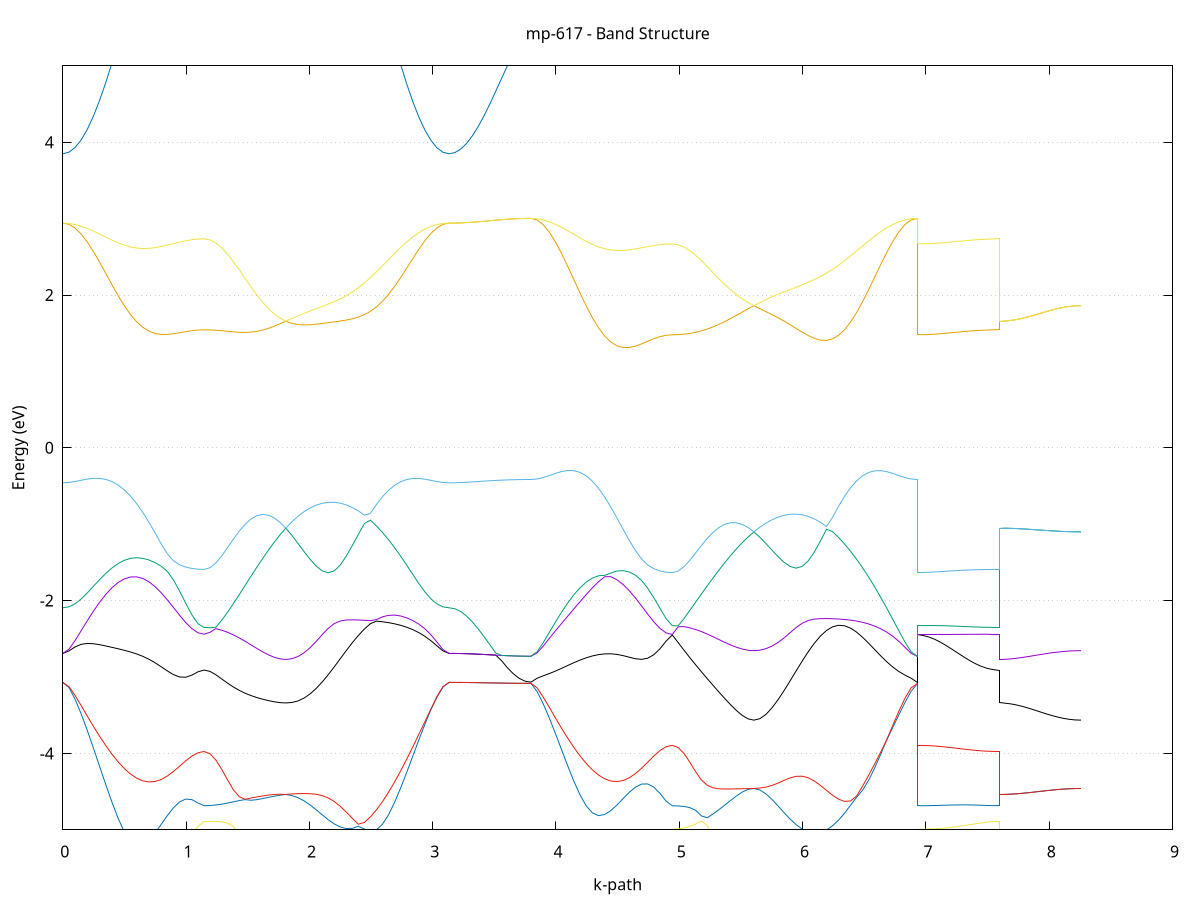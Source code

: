 set title 'mp-617 - Band Structure'
set xlabel 'k-path'
set ylabel 'Energy (eV)'
set grid y
set yrange [-5:5]
set terminal png size 800,600
set output 'mp-617_bands_gnuplot.png'
plot '-' using 1:2 with lines notitle, '-' using 1:2 with lines notitle, '-' using 1:2 with lines notitle, '-' using 1:2 with lines notitle, '-' using 1:2 with lines notitle, '-' using 1:2 with lines notitle, '-' using 1:2 with lines notitle, '-' using 1:2 with lines notitle, '-' using 1:2 with lines notitle, '-' using 1:2 with lines notitle, '-' using 1:2 with lines notitle, '-' using 1:2 with lines notitle, '-' using 1:2 with lines notitle, '-' using 1:2 with lines notitle, '-' using 1:2 with lines notitle, '-' using 1:2 with lines notitle, '-' using 1:2 with lines notitle, '-' using 1:2 with lines notitle, '-' using 1:2 with lines notitle, '-' using 1:2 with lines notitle, '-' using 1:2 with lines notitle, '-' using 1:2 with lines notitle, '-' using 1:2 with lines notitle, '-' using 1:2 with lines notitle, '-' using 1:2 with lines notitle, '-' using 1:2 with lines notitle, '-' using 1:2 with lines notitle, '-' using 1:2 with lines notitle, '-' using 1:2 with lines notitle, '-' using 1:2 with lines notitle, '-' using 1:2 with lines notitle, '-' using 1:2 with lines notitle, '-' using 1:2 with lines notitle, '-' using 1:2 with lines notitle, '-' using 1:2 with lines notitle, '-' using 1:2 with lines notitle, '-' using 1:2 with lines notitle, '-' using 1:2 with lines notitle, '-' using 1:2 with lines notitle, '-' using 1:2 with lines notitle, '-' using 1:2 with lines notitle, '-' using 1:2 with lines notitle, '-' using 1:2 with lines notitle, '-' using 1:2 with lines notitle, '-' using 1:2 with lines notitle, '-' using 1:2 with lines notitle, '-' using 1:2 with lines notitle, '-' using 1:2 with lines notitle, '-' using 1:2 with lines notitle, '-' using 1:2 with lines notitle, '-' using 1:2 with lines notitle, '-' using 1:2 with lines notitle, '-' using 1:2 with lines notitle, '-' using 1:2 with lines notitle, '-' using 1:2 with lines notitle, '-' using 1:2 with lines notitle, '-' using 1:2 with lines notitle, '-' using 1:2 with lines notitle, '-' using 1:2 with lines notitle, '-' using 1:2 with lines notitle, '-' using 1:2 with lines notitle, '-' using 1:2 with lines notitle, '-' using 1:2 with lines notitle, '-' using 1:2 with lines notitle, '-' using 1:2 with lines notitle, '-' using 1:2 with lines notitle, '-' using 1:2 with lines notitle, '-' using 1:2 with lines notitle, '-' using 1:2 with lines notitle, '-' using 1:2 with lines notitle, '-' using 1:2 with lines notitle, '-' using 1:2 with lines notitle, '-' using 1:2 with lines notitle, '-' using 1:2 with lines notitle, '-' using 1:2 with lines notitle, '-' using 1:2 with lines notitle, '-' using 1:2 with lines notitle, '-' using 1:2 with lines notitle, '-' using 1:2 with lines notitle, '-' using 1:2 with lines notitle, '-' using 1:2 with lines notitle, '-' using 1:2 with lines notitle, '-' using 1:2 with lines notitle, '-' using 1:2 with lines notitle, '-' using 1:2 with lines notitle, '-' using 1:2 with lines notitle, '-' using 1:2 with lines notitle, '-' using 1:2 with lines notitle, '-' using 1:2 with lines notitle, '-' using 1:2 with lines notitle, '-' using 1:2 with lines notitle, '-' using 1:2 with lines notitle, '-' using 1:2 with lines notitle, '-' using 1:2 with lines notitle, '-' using 1:2 with lines notitle, '-' using 1:2 with lines notitle
0.000000 -20.020208
0.049847 -20.014908
0.099694 -19.998908
0.149541 -19.972508
0.199388 -19.936108
0.249235 -19.890208
0.299082 -19.835308
0.348929 -19.772508
0.398775 -19.702608
0.448622 -19.626908
0.498469 -19.546608
0.548316 -19.463408
0.598163 -19.379008
0.648010 -19.295408
0.697857 -19.214608
0.747704 -19.139208
0.797551 -19.071708
0.847398 -19.014608
0.897245 -18.969808
0.947092 -18.937808
0.996939 -18.917108
1.046786 -18.905308
1.096633 -18.899308
1.146479 -18.897608
1.146479 -18.897608
1.193759 -18.895108
1.241039 -18.887808
1.288319 -18.875908
1.335599 -18.859808
1.382879 -18.840108
1.430159 -18.817208
1.477439 -18.792208
1.524720 -18.765908
1.572000 -18.739108
1.619280 -18.713008
1.666560 -18.688808
1.713840 -18.667608
1.761120 -18.650708
1.808400 -18.638908
1.808400 -18.638908
1.857431 -18.646508
1.906462 -18.650308
1.955493 -18.650308
2.004524 -18.665608
2.053555 -18.694808
2.102586 -18.733408
2.151617 -18.781308
2.200649 -18.837708
2.249680 -18.902208
2.298711 -18.973408
2.347742 -19.050508
2.396773 -19.132008
2.445804 -19.216608
2.494835 -19.303008
2.543866 -19.389708
2.592898 -19.475208
2.641929 -19.558108
2.690960 -19.637308
2.739991 -19.711608
2.789022 -19.779808
2.838053 -19.840908
2.887084 -19.894208
2.936116 -19.938808
2.985147 -19.974108
3.034178 -19.999608
3.083209 -20.015108
3.132240 -20.020208
3.132240 -20.020208
3.179703 -20.019408
3.227167 -20.016908
3.274630 -20.012708
3.322093 -20.007308
3.369556 -20.000808
3.417019 -19.993308
3.464483 -19.985508
3.511946 -19.977608
3.559409 -19.970108
3.606872 -19.963308
3.654336 -19.957508
3.701799 -19.953208
3.749262 -19.950408
3.796725 -19.949608
3.796725 -19.949608
3.846572 -19.944208
3.896419 -19.928408
3.946266 -19.902308
3.996113 -19.866408
4.045960 -19.821008
4.095807 -19.767108
4.145654 -19.705308
4.195501 -19.636708
4.245348 -19.562608
4.295195 -19.484408
4.345042 -19.403608
4.394888 -19.322308
4.444735 -19.242508
4.494582 -19.166808
4.544429 -19.098108
4.594276 -19.039208
4.644123 -18.992708
4.693970 -18.959308
4.743817 -18.938208
4.793664 -18.926608
4.843511 -18.921008
4.893358 -18.918608
4.943205 -18.918108
4.943205 -18.918108
4.990485 -18.915608
5.037765 -18.908108
5.085045 -18.895708
5.132325 -18.879008
5.179605 -18.858308
5.226885 -18.834508
5.274165 -18.808008
5.321445 -18.779908
5.368725 -18.751308
5.416005 -18.723108
5.463285 -18.696508
5.510565 -18.672508
5.557845 -18.652408
5.605125 -18.637208
5.605125 -18.637208
5.654156 -18.648508
5.703187 -18.656308
5.752218 -18.660208
5.801249 -18.660108
5.850280 -18.672608
5.899312 -18.706808
5.948343 -18.750008
5.997374 -18.802108
6.046405 -18.862308
6.095436 -18.929608
6.144467 -19.003008
6.193498 -19.081208
6.242530 -19.162908
6.291561 -19.246508
6.340592 -19.330608
6.389623 -19.413908
6.438654 -19.495008
6.487685 -19.572608
6.536716 -19.645408
6.585747 -19.712408
6.634779 -19.772608
6.683810 -19.825008
6.732841 -19.869008
6.781872 -19.903808
6.830903 -19.929108
6.879934 -19.944408
6.928965 -19.949608
6.928965 -18.918108
6.976429 -18.917908
7.023892 -18.917208
7.071355 -18.916008
7.118818 -18.914508
7.166282 -18.912608
7.213745 -18.910508
7.261208 -18.908208
7.308671 -18.906008
7.356134 -18.903708
7.403598 -18.901608
7.451061 -18.899908
7.498524 -18.898708
7.545987 -18.897808
7.593451 -18.897608
7.593451 -18.638908
7.640914 -18.638808
7.688377 -18.638708
7.735840 -18.638608
7.783304 -18.638508
7.830767 -18.638408
7.878230 -18.638308
7.925693 -18.638108
7.973156 -18.637908
8.020620 -18.637808
8.068083 -18.637608
8.115546 -18.637308
8.163009 -18.637308
8.210473 -18.637208
8.257936 -18.637208
e
0.000000 -17.908108
0.049847 -17.911908
0.099694 -17.923408
0.149541 -17.942208
0.199388 -17.967908
0.249235 -17.999608
0.299082 -18.036608
0.348929 -18.078108
0.398775 -18.123008
0.448622 -18.170208
0.498469 -18.218508
0.548316 -18.266608
0.598163 -18.313508
0.648010 -18.357708
0.697857 -18.397808
0.747704 -18.432408
0.797551 -18.459908
0.847398 -18.479008
0.897245 -18.489008
0.947092 -18.490708
0.996939 -18.486408
1.046786 -18.479908
1.096633 -18.474308
1.146479 -18.472208
1.146479 -18.472208
1.193759 -18.473708
1.241039 -18.478108
1.288319 -18.485408
1.335599 -18.495208
1.382879 -18.507308
1.430159 -18.521208
1.477439 -18.536608
1.524720 -18.552908
1.572000 -18.569508
1.619280 -18.586008
1.666560 -18.601608
1.713840 -18.616008
1.761120 -18.628808
1.808400 -18.638908
1.808400 -18.638908
1.857431 -18.633308
1.906462 -18.635308
1.955493 -18.645908
2.004524 -18.646008
2.053555 -18.637308
2.102586 -18.623808
2.151617 -18.605608
2.200649 -18.582508
2.249680 -18.554908
2.298711 -18.522708
2.347742 -18.486408
2.396773 -18.446408
2.445804 -18.403208
2.494835 -18.357308
2.543866 -18.309808
2.592898 -18.261108
2.641929 -18.212308
2.690960 -18.164008
2.739991 -18.117408
2.789022 -18.073308
2.838053 -18.032808
2.887084 -17.996808
2.936116 -17.966008
2.985147 -17.941208
3.034178 -17.922908
3.083209 -17.911808
3.132240 -17.908108
3.132240 -17.908108
3.179703 -17.909408
3.227167 -17.913408
3.274630 -17.919708
3.322093 -17.928208
3.369556 -17.938708
3.417019 -17.950208
3.464483 -17.962408
3.511946 -17.974608
3.559409 -17.986308
3.606872 -17.996908
3.654336 -18.005808
3.701799 -18.012508
3.749262 -18.016608
3.796725 -18.018208
3.796725 -18.018208
3.846572 -18.021508
3.896419 -18.031708
3.946266 -18.048508
3.996113 -18.071308
4.045960 -18.099608
4.095807 -18.132708
4.145654 -18.169608
4.195501 -18.209608
4.245348 -18.251608
4.295195 -18.294408
4.345042 -18.336608
4.394888 -18.377108
4.444735 -18.414408
4.494582 -18.446708
4.544429 -18.472208
4.594276 -18.489008
4.644123 -18.495908
4.693970 -18.492908
4.743817 -18.482508
4.793664 -18.468408
4.843511 -18.454908
4.893358 -18.445408
4.943205 -18.442008
4.943205 -18.442008
4.990485 -18.443708
5.037765 -18.448708
5.085045 -18.456808
5.132325 -18.467908
5.179605 -18.481508
5.226885 -18.497308
5.274165 -18.514708
5.321445 -18.533308
5.368725 -18.552608
5.416005 -18.571708
5.463285 -18.590408
5.510565 -18.607808
5.557845 -18.623708
5.605125 -18.637208
5.605125 -18.637208
5.654156 -18.627908
5.703187 -18.626008
5.752218 -18.632508
5.801249 -18.647908
5.850280 -18.655608
5.899312 -18.646508
5.948343 -18.632608
5.997374 -18.614108
6.046405 -18.591108
6.095436 -18.563808
6.144467 -18.532508
6.193498 -18.497608
6.242530 -18.459708
6.291561 -18.419308
6.340592 -18.376908
6.389623 -18.333508
6.438654 -18.289808
6.487685 -18.246708
6.536716 -18.204908
6.585747 -18.165508
6.634779 -18.129208
6.683810 -18.097008
6.732841 -18.069608
6.781872 -18.047408
6.830903 -18.031208
6.879934 -18.021408
6.928965 -18.018208
6.928965 -18.442008
6.976429 -18.442408
7.023892 -18.443508
7.071355 -18.445208
7.118818 -18.447608
7.166282 -18.450308
7.213745 -18.453508
7.261208 -18.456808
7.308671 -18.460308
7.356134 -18.463408
7.403598 -18.466308
7.451061 -18.468808
7.498524 -18.470708
7.545987 -18.471808
7.593451 -18.472208
7.593451 -18.638908
7.640914 -18.638808
7.688377 -18.638708
7.735840 -18.638608
7.783304 -18.638508
7.830767 -18.638408
7.878230 -18.638308
7.925693 -18.638108
7.973156 -18.637908
8.020620 -18.637808
8.068083 -18.637608
8.115546 -18.637308
8.163009 -18.637208
8.210473 -18.637208
8.257936 -18.637208
e
0.000000 -7.663008
0.049847 -7.656908
0.099694 -7.638908
0.149541 -7.609008
0.199388 -7.567908
0.249235 -7.516008
0.299082 -7.454308
0.348929 -7.383708
0.398775 -7.305708
0.448622 -7.221808
0.498469 -7.135208
0.548316 -7.070408
0.598163 -7.030208
0.648010 -7.028708
0.697857 -7.073108
0.747704 -7.156208
0.797551 -7.261908
0.847398 -7.374608
0.897245 -7.483108
0.947092 -7.579708
0.996939 -7.659108
1.046786 -7.718008
1.096633 -7.754208
1.146479 -7.766408
1.146479 -7.766408
1.193759 -7.758008
1.241039 -7.732908
1.288319 -7.691308
1.335599 -7.633608
1.382879 -7.560408
1.430159 -7.472408
1.477439 -7.370808
1.524720 -7.256908
1.572000 -7.132308
1.619280 -6.999508
1.666560 -6.861308
1.713840 -6.722108
1.761120 -6.590608
1.808400 -6.514008
1.808400 -6.514008
1.857431 -6.589908
1.906462 -6.690408
1.955493 -6.774408
2.004524 -6.837108
2.053555 -6.877608
2.102586 -6.896508
2.151617 -6.895508
2.200649 -6.877808
2.249680 -6.849108
2.298711 -6.818808
2.347742 -6.800608
2.396773 -6.808708
2.445804 -6.847508
2.494835 -6.910208
2.543866 -6.987108
2.592898 -7.070708
2.641929 -7.156108
2.690960 -7.240108
2.739991 -7.320308
2.789022 -7.394808
2.838053 -7.462308
2.887084 -7.521508
2.936116 -7.571308
2.985147 -7.610908
3.034178 -7.639708
3.083209 -7.657108
3.132240 -7.663008
3.132240 -7.663008
3.179703 -7.662908
3.227167 -7.662508
3.274630 -7.662008
3.322093 -7.661208
3.369556 -7.660408
3.417019 -7.659408
3.464483 -7.658408
3.511946 -7.657408
3.559409 -7.656408
3.606872 -7.655508
3.654336 -7.654808
3.701799 -7.654208
3.749262 -7.653908
3.796725 -7.653808
3.796725 -7.653808
3.846572 -7.649508
3.896419 -7.636708
3.946266 -7.615408
3.996113 -7.585808
4.045960 -7.548108
4.095807 -7.502808
4.145654 -7.450808
4.195501 -7.393308
4.245348 -7.332708
4.295195 -7.273008
4.345042 -7.220908
4.394888 -7.187108
4.444735 -7.184608
4.494582 -7.222208
4.544429 -7.296108
4.594276 -7.392908
4.644123 -7.497808
4.693970 -7.599708
4.743817 -7.690808
4.793664 -7.766008
4.843511 -7.821908
4.893358 -7.856308
4.943205 -7.867908
4.943205 -7.867908
4.990485 -7.859108
5.037765 -7.832808
5.085045 -7.789108
5.132325 -7.728508
5.179605 -7.651608
5.226885 -7.559008
5.274165 -7.452008
5.321445 -7.331908
5.368725 -7.200808
5.416005 -7.061408
5.463285 -6.918208
5.510565 -6.778808
5.557845 -6.661108
5.605125 -6.607408
5.605125 -6.607408
5.654156 -6.648308
5.703187 -6.729908
5.752218 -6.809608
5.801249 -6.874408
5.850280 -6.919908
5.899312 -6.945108
5.948343 -6.950708
5.997374 -6.939008
6.046405 -6.914108
6.095436 -6.883108
6.144467 -6.856908
6.193498 -6.883408
6.242530 -6.955508
6.291561 -7.031608
6.340592 -7.109308
6.389623 -7.186208
6.438654 -7.260608
6.487685 -7.330908
6.536716 -7.395908
6.585747 -7.454608
6.634779 -7.506508
6.683810 -7.551008
6.732841 -7.587808
6.781872 -7.616608
6.830903 -7.637208
6.879934 -7.649608
6.928965 -7.653808
6.928965 -7.867908
6.976429 -7.866708
7.023892 -7.862908
7.071355 -7.856908
7.118818 -7.849008
7.166282 -7.839408
7.213745 -7.828708
7.261208 -7.817508
7.308671 -7.806208
7.356134 -7.795408
7.403598 -7.785708
7.451061 -7.777608
7.498524 -7.771508
7.545987 -7.767708
7.593451 -7.766408
7.593451 -6.514008
7.640914 -6.515208
7.688377 -6.518808
7.735840 -6.524608
7.783304 -6.532208
7.830767 -6.541308
7.878230 -6.551308
7.925693 -6.561708
7.973156 -6.572108
8.020620 -6.581808
8.068083 -6.590408
8.115546 -6.597608
8.163009 -6.603008
8.210473 -6.606308
8.257936 -6.607408
e
0.000000 -7.663008
0.049847 -7.656508
0.099694 -7.637108
0.149541 -7.605308
0.199388 -7.561508
0.249235 -7.506808
0.299082 -7.442408
0.348929 -7.370008
0.398775 -7.292008
0.448622 -7.211908
0.498469 -7.133908
0.548316 -7.044308
0.598163 -6.955308
0.648010 -6.869708
0.697857 -6.790008
0.747704 -6.718508
0.797551 -6.656908
0.847398 -6.605908
0.897245 -6.565608
0.947092 -6.535308
0.996939 -6.513608
1.046786 -6.499308
1.096633 -6.491208
1.146479 -6.488508
1.146479 -6.488508
1.193759 -6.489408
1.241039 -6.491708
1.288319 -6.495308
1.335599 -6.499708
1.382879 -6.504708
1.430159 -6.509608
1.477439 -6.514208
1.524720 -6.518008
1.572000 -6.520708
1.619280 -6.522308
1.666560 -6.522508
1.713840 -6.521208
1.761120 -6.518408
1.808400 -6.514008
1.808400 -6.514008
1.857431 -6.507908
1.906462 -6.500408
1.955493 -6.492108
2.004524 -6.483708
2.053555 -6.476708
2.102586 -6.472808
2.151617 -6.474608
2.200649 -6.485108
2.249680 -6.507408
2.298711 -6.543908
2.347742 -6.595708
2.396773 -6.662008
2.445804 -6.740508
2.494835 -6.828108
2.543866 -6.921408
2.592898 -7.017108
2.641929 -7.112308
2.690960 -7.204708
2.739991 -7.292408
2.789022 -7.373508
2.838053 -7.446608
2.887084 -7.510608
2.936116 -7.564308
2.985147 -7.607008
3.034178 -7.637908
3.083209 -7.656708
3.132240 -7.663008
3.132240 -7.663008
3.179703 -7.662908
3.227167 -7.662508
3.274630 -7.662008
3.322093 -7.661208
3.369556 -7.660408
3.417019 -7.659408
3.464483 -7.658408
3.511946 -7.657408
3.559409 -7.656408
3.606872 -7.655508
3.654336 -7.654808
3.701799 -7.654208
3.749262 -7.653908
3.796725 -7.653808
3.796725 -7.653808
3.846572 -7.647808
3.896419 -7.629808
3.946266 -7.600208
3.996113 -7.559408
4.045960 -7.508008
4.095807 -7.447008
4.145654 -7.377308
4.195501 -7.300508
4.245348 -7.218208
4.295195 -7.132408
4.345042 -7.045508
4.394888 -6.959808
4.444735 -6.878108
4.494582 -6.802908
4.544429 -6.736308
4.594276 -6.679808
4.644123 -6.633908
4.693970 -6.598208
4.743817 -6.571708
4.793664 -6.553108
4.843511 -6.541108
4.893358 -6.534308
4.943205 -6.532208
4.943205 -6.532208
4.990485 -6.532908
5.037765 -6.535008
5.085045 -6.538408
5.132325 -6.543008
5.179605 -6.548608
5.226885 -6.555008
5.274165 -6.562008
5.321445 -6.569408
5.368725 -6.576908
5.416005 -6.584208
5.463285 -6.591108
5.510565 -6.597408
5.557845 -6.602808
5.605125 -6.607408
5.605125 -6.607408
5.654156 -6.611208
5.703187 -6.614508
5.752218 -6.617608
5.801249 -6.621708
5.850280 -6.628108
5.899312 -6.638608
5.948343 -6.655408
5.997374 -6.680408
6.046405 -6.715608
6.095436 -6.761608
6.144467 -6.818008
6.193498 -6.849308
6.242530 -6.870208
6.291561 -6.919108
6.340592 -6.987408
6.389623 -7.066308
6.438654 -7.149408
6.487685 -7.232308
6.536716 -7.312008
6.585747 -7.386408
6.634779 -7.453808
6.683810 -7.512808
6.732841 -7.562508
6.781872 -7.602008
6.830903 -7.630608
6.879934 -7.648008
6.928965 -7.653808
6.928965 -6.532208
6.976429 -6.531608
7.023892 -6.530008
7.071355 -6.527508
7.118818 -6.524108
7.166282 -6.520008
7.213745 -6.515508
7.261208 -6.510608
7.308671 -6.505808
7.356134 -6.501108
7.403598 -6.496908
7.451061 -6.493408
7.498524 -6.490808
7.545987 -6.489108
7.593451 -6.488508
7.593451 -6.514008
7.640914 -6.515208
7.688377 -6.518808
7.735840 -6.524508
7.783304 -6.532208
7.830767 -6.541308
7.878230 -6.551308
7.925693 -6.561708
7.973156 -6.572108
8.020620 -6.581808
8.068083 -6.590408
8.115546 -6.597608
8.163009 -6.602908
8.210473 -6.606308
8.257936 -6.607408
e
0.000000 -6.700608
0.049847 -6.694308
0.099694 -6.675608
0.149541 -6.644708
0.199388 -6.602008
0.249235 -6.548408
0.299082 -6.484908
0.348929 -6.413308
0.398775 -6.336308
0.448622 -6.258108
0.498469 -6.185108
0.548316 -6.125208
0.598163 -6.082208
0.648010 -6.044408
0.697857 -5.990208
0.747704 -5.907208
0.797551 -5.797408
0.847398 -5.667708
0.897245 -5.525108
0.947092 -5.375408
0.996939 -5.224508
1.046786 -5.079508
1.096633 -4.953608
1.146479 -4.890808
1.146479 -4.890808
1.193759 -4.890808
1.241039 -4.891808
1.288319 -4.896708
1.335599 -4.913108
1.382879 -4.957508
1.430159 -5.053008
1.477439 -5.202208
1.524720 -5.382708
1.572000 -5.574408
1.619280 -5.765808
1.666560 -5.950008
1.713840 -6.121608
1.761120 -6.272808
1.808400 -6.358708
1.808400 -6.358708
1.857431 -6.285208
1.906462 -6.184508
1.955493 -6.102508
2.004524 -6.047608
2.053555 -6.022008
2.102586 -6.024008
2.151617 -6.048708
2.200649 -6.089408
2.249680 -6.137308
2.298711 -6.181808
2.347742 -6.209808
2.396773 -6.211108
2.445804 -6.189108
2.494835 -6.162008
2.543866 -6.151808
2.592898 -6.170508
2.641929 -6.216508
2.690960 -6.280108
2.739991 -6.351808
2.789022 -6.424208
2.838053 -6.492408
2.887084 -6.553508
2.936116 -6.605208
2.985147 -6.646508
3.034178 -6.676408
3.083209 -6.694508
3.132240 -6.700608
3.132240 -6.700608
3.179703 -6.695308
3.227167 -6.679708
3.274630 -6.654308
3.322093 -6.619708
3.369556 -6.577308
3.417019 -6.528508
3.464483 -6.475208
3.511946 -6.419708
3.559409 -6.364808
3.606872 -6.313508
3.654336 -6.268908
3.701799 -6.234308
3.749262 -6.212308
3.796725 -6.204808
3.796725 -6.204808
3.846572 -6.200108
3.896419 -6.186208
3.946266 -6.163808
3.996113 -6.134208
4.045960 -6.099108
4.095807 -6.062008
4.145654 -6.027508
4.195501 -6.002908
4.245348 -5.997208
4.295195 -6.017608
4.345042 -6.061908
4.394888 -6.112908
4.444735 -6.144608
4.494582 -6.135308
4.544429 -6.079008
4.594276 -5.982908
4.644123 -5.857508
4.693970 -5.711508
4.743817 -5.551908
4.793664 -5.385108
4.843511 -5.218808
4.893358 -5.069208
4.943205 -4.993008
4.943205 -4.993008
4.990485 -4.988608
5.037765 -4.975508
5.085045 -4.954008
5.132325 -4.924408
5.179605 -4.887108
5.226885 -4.944408
5.274165 -5.112508
5.321445 -5.301908
5.368725 -5.497508
5.416005 -5.690008
5.463285 -5.872008
5.510565 -6.035408
5.557845 -6.163608
5.605125 -6.217108
5.605125 -6.217108
5.654156 -6.169608
5.703187 -6.081308
5.752218 -6.001108
5.801249 -5.947008
5.850280 -5.924408
5.899312 -5.931608
5.948343 -5.963108
5.997374 -6.011408
6.046405 -6.068108
6.095436 -6.123508
6.144467 -6.165808
6.193498 -6.182208
6.242530 -6.165708
6.291561 -6.122308
6.340592 -6.067908
6.389623 -6.019908
6.438654 -5.990808
6.487685 -5.985308
6.536716 -6.000308
6.585747 -6.029208
6.634779 -6.065008
6.683810 -6.102008
6.732841 -6.136208
6.781872 -6.165108
6.830903 -6.186808
6.879934 -6.200208
6.928965 -6.204808
6.928965 -4.993008
6.976429 -4.992308
7.023892 -4.990208
7.071355 -4.986808
7.118818 -4.981708
7.166282 -4.975108
7.213745 -4.966708
7.261208 -4.956808
7.308671 -4.945608
7.356134 -4.933408
7.403598 -4.921008
7.451061 -4.909308
7.498524 -4.899608
7.545987 -4.893108
7.593451 -4.890808
7.593451 -6.358708
7.640914 -6.357008
7.688377 -6.352108
7.735840 -6.344008
7.783304 -6.333308
7.830767 -6.320308
7.878230 -6.305608
7.925693 -6.290008
7.973156 -6.274208
8.020620 -6.258908
8.068083 -6.245108
8.115546 -6.233408
8.163009 -6.224508
8.210473 -6.219008
8.257936 -6.217108
e
0.000000 -3.070708
0.049847 -3.136808
0.099694 -3.290008
0.149541 -3.484708
0.199388 -3.702608
0.249235 -3.934408
0.299082 -4.172608
0.348929 -4.410108
0.398775 -4.639008
0.448622 -4.849208
0.498469 -5.027008
0.548316 -5.154608
0.598163 -5.215008
0.648010 -5.205508
0.697857 -5.141208
0.747704 -5.043508
0.797551 -4.930108
0.847398 -4.815208
0.897245 -4.712408
0.947092 -4.635608
0.996939 -4.597808
1.046786 -4.605108
1.096633 -4.649108
1.146479 -4.685008
1.146479 -4.685008
1.193759 -4.682608
1.241039 -4.675508
1.288319 -4.664408
1.335599 -4.650408
1.382879 -4.634608
1.430159 -4.618008
1.477439 -4.605408
1.524720 -4.613608
1.572000 -4.606208
1.619280 -4.592208
1.666560 -4.576108
1.713840 -4.560708
1.761120 -4.547708
1.808400 -4.537908
1.808400 -4.537908
1.857431 -4.552108
1.906462 -4.579208
1.955493 -4.620108
2.004524 -4.673508
2.053555 -4.735908
2.102586 -4.802308
2.151617 -4.866708
2.200649 -4.922308
2.249680 -4.963208
2.298711 -4.984008
2.347742 -4.981408
2.396773 -4.954408
2.445804 -4.989408
2.494835 -5.019108
2.543866 -5.000808
2.592898 -4.927108
2.641929 -4.803308
2.690960 -4.641308
2.739991 -4.453408
2.789022 -4.249708
2.838053 -4.038408
2.887084 -3.826408
2.936116 -3.620608
2.985147 -3.428008
3.034178 -3.265808
3.083209 -3.132608
3.132240 -3.070708
3.132240 -3.070708
3.179703 -3.070908
3.227167 -3.071408
3.274630 -3.072108
3.322093 -3.073108
3.369556 -3.074408
3.417019 -3.075708
3.464483 -3.077008
3.511946 -3.078408
3.559409 -3.079708
3.606872 -3.080808
3.654336 -3.081808
3.701799 -3.082508
3.749262 -3.082908
3.796725 -3.083108
3.796725 -3.083108
3.846572 -3.189908
3.896419 -3.350408
3.946266 -3.538608
3.996113 -3.743008
4.045960 -3.954908
4.095807 -4.166108
4.145654 -4.366708
4.195501 -4.545008
4.245348 -4.686808
4.295195 -4.778708
4.345042 -4.814708
4.394888 -4.800508
4.444735 -4.749408
4.494582 -4.675508
4.544429 -4.591708
4.594276 -4.509808
4.644123 -4.442208
4.693970 -4.401808
4.743817 -4.400108
4.793664 -4.442408
4.843511 -4.523708
4.893358 -4.625308
4.943205 -4.686108
4.943205 -4.686108
4.990485 -4.687808
5.037765 -4.694208
5.085045 -4.709808
5.132325 -4.744908
5.179605 -4.818308
5.226885 -4.842808
5.274165 -4.792308
5.321445 -4.736708
5.368725 -4.677308
5.416005 -4.616408
5.463285 -4.557708
5.510565 -4.506508
5.557845 -4.470708
5.605125 -4.459308
5.605125 -4.459308
5.654156 -4.479508
5.703187 -4.530508
5.752218 -4.603708
5.801249 -4.688808
5.850280 -4.777008
5.899312 -4.860808
5.948343 -4.933908
5.997374 -4.991108
6.046405 -5.028408
6.095436 -5.043108
6.144467 -5.034108
6.193498 -5.001908
6.242530 -4.947908
6.291561 -4.874108
6.340592 -4.782808
6.389623 -4.676208
6.438654 -4.573108
6.487685 -4.479608
6.536716 -4.347608
6.585747 -4.186708
6.634779 -4.007008
6.683810 -3.818208
6.732841 -3.655008
6.781872 -3.491608
6.830903 -3.332208
6.879934 -3.186208
6.928965 -3.083108
6.928965 -4.686108
6.976429 -4.685608
7.023892 -4.684308
7.071355 -4.682408
7.118818 -4.680008
7.166282 -4.677608
7.213745 -4.675508
7.261208 -4.674208
7.308671 -4.673808
7.356134 -4.674608
7.403598 -4.676508
7.451061 -4.679208
7.498524 -4.682008
7.545987 -4.684208
7.593451 -4.685008
7.593451 -4.537908
7.640914 -4.536908
7.688377 -4.533808
7.735840 -4.528908
7.783304 -4.522408
7.830767 -4.514708
7.878230 -4.506308
7.925693 -4.497508
7.973156 -4.488808
8.020620 -4.480708
8.068083 -4.473508
8.115546 -4.467508
8.163009 -4.463008
8.210473 -4.460208
8.257936 -4.459308
e
0.000000 -3.070708
0.049847 -3.125408
0.099694 -3.241808
0.149541 -3.375808
0.199388 -3.512908
0.249235 -3.647708
0.299082 -3.776908
0.348929 -3.898408
0.398775 -4.010208
0.448622 -4.110508
0.498469 -4.197308
0.548316 -4.268908
0.598163 -4.323408
0.648010 -4.358908
0.697857 -4.374108
0.747704 -4.368408
0.797551 -4.342008
0.847398 -4.297108
0.897245 -4.237208
0.947092 -4.168108
0.996939 -4.097508
1.046786 -4.035108
1.096633 -3.991608
1.146479 -3.975808
1.146479 -3.975808
1.193759 -4.004708
1.241039 -4.086008
1.288319 -4.206208
1.335599 -4.345208
1.382879 -4.475508
1.430159 -4.565208
1.477439 -4.601508
1.524720 -4.585708
1.572000 -4.570908
1.619280 -4.557508
1.666560 -4.546108
1.713840 -4.537808
1.761120 -4.534308
1.808400 -4.537908
1.808400 -4.537908
1.857431 -4.531208
1.906462 -4.527308
1.955493 -4.526008
2.004524 -4.527708
2.053555 -4.535008
2.102586 -4.551808
2.151617 -4.582208
2.200649 -4.628808
2.249680 -4.691508
2.298711 -4.767008
2.347742 -4.848808
2.396773 -4.927308
2.445804 -4.903708
2.494835 -4.831308
2.543866 -4.739708
2.592898 -4.631508
2.641929 -4.508908
2.690960 -4.374108
2.739991 -4.229208
2.789022 -4.075908
2.838053 -3.916308
2.887084 -3.752308
2.936116 -3.586508
2.985147 -3.422308
3.034178 -3.257708
3.083209 -3.126108
3.132240 -3.070708
3.132240 -3.070708
3.179703 -3.070908
3.227167 -3.071408
3.274630 -3.072108
3.322093 -3.073108
3.369556 -3.074308
3.417019 -3.075608
3.464483 -3.077008
3.511946 -3.078408
3.559409 -3.079708
3.606872 -3.080808
3.654336 -3.081808
3.701799 -3.082508
3.749262 -3.082908
3.796725 -3.083108
3.796725 -3.083108
3.846572 -3.141608
3.896419 -3.262608
3.946266 -3.399308
3.996113 -3.538008
4.045960 -3.673508
4.095807 -3.802708
4.145654 -3.923408
4.195501 -4.033808
4.245348 -4.131908
4.295195 -4.215708
4.345042 -4.283208
4.394888 -4.332508
4.444735 -4.361708
4.494582 -4.369408
4.544429 -4.355208
4.594276 -4.319608
4.644123 -4.264708
4.693970 -4.194508
4.743817 -4.115008
4.793664 -4.034308
4.843511 -3.963008
4.893358 -3.912908
4.943205 -3.894708
4.943205 -3.894708
4.990485 -3.922608
5.037765 -4.000608
5.085045 -4.113908
5.132325 -4.239808
5.179605 -4.348608
5.226885 -4.417508
5.274165 -4.450308
5.321445 -4.463008
5.368725 -4.466208
5.416005 -4.465608
5.463285 -4.464008
5.510565 -4.462608
5.557845 -4.461408
5.605125 -4.459308
5.605125 -4.459308
5.654156 -4.453608
5.703187 -4.441208
5.752218 -4.419508
5.801249 -4.388708
5.850280 -4.353008
5.899312 -4.320508
5.948343 -4.300108
5.997374 -4.299008
6.046405 -4.319908
6.095436 -4.361408
6.144467 -4.418408
6.193498 -4.483508
6.242530 -4.547508
6.291561 -4.599708
6.340592 -4.628508
6.389623 -4.622308
6.438654 -4.556208
6.487685 -4.424808
6.536716 -4.283608
6.585747 -4.134308
6.634779 -3.978608
6.683810 -3.817908
6.732841 -3.627508
6.781872 -3.443908
6.830903 -3.276508
6.879934 -3.142208
6.928965 -3.083108
6.928965 -3.894708
6.976429 -3.895708
7.023892 -3.898708
7.071355 -3.903508
7.118818 -3.909908
7.166282 -3.917608
7.213745 -3.926108
7.261208 -3.935108
7.308671 -3.944208
7.356134 -3.952808
7.403598 -3.960508
7.451061 -3.966908
7.498524 -3.971808
7.545987 -3.974808
7.593451 -3.975808
7.593451 -4.537908
7.640914 -4.536808
7.688377 -4.533808
7.735840 -4.528908
7.783304 -4.522408
7.830767 -4.514708
7.878230 -4.506308
7.925693 -4.497508
7.973156 -4.488808
8.020620 -4.480708
8.068083 -4.473408
8.115546 -4.467408
8.163009 -4.463008
8.210473 -4.460208
8.257936 -4.459308
e
0.000000 -2.691108
0.049847 -2.658908
0.099694 -2.606308
0.149541 -2.572108
0.199388 -2.560608
0.249235 -2.564708
0.299082 -2.577208
0.348929 -2.593708
0.398775 -2.611708
0.448622 -2.630408
0.498469 -2.650208
0.548316 -2.672008
0.598163 -2.697608
0.648010 -2.728808
0.697857 -2.767008
0.747704 -2.813008
0.797551 -2.865308
0.847398 -2.919808
0.897245 -2.968308
0.947092 -2.999708
0.996939 -3.003108
1.046786 -2.975608
1.096633 -2.932108
1.146479 -2.908908
1.146479 -2.908908
1.193759 -2.926608
1.241039 -2.970408
1.288319 -3.024708
1.335599 -3.079608
1.382879 -3.130108
1.430159 -3.174208
1.477439 -3.211408
1.524720 -3.242408
1.572000 -3.268208
1.619280 -3.290008
1.666560 -3.308708
1.713840 -3.324208
1.761120 -3.335208
1.808400 -3.339608
1.808400 -3.339608
1.857431 -3.333708
1.906462 -3.313708
1.955493 -3.277108
2.004524 -3.223008
2.053555 -3.152508
2.102586 -3.067908
2.151617 -2.972308
2.200649 -2.869108
2.249680 -2.762108
2.298711 -2.655208
2.347742 -2.552108
2.396773 -2.456708
2.445804 -2.372408
2.494835 -2.302308
2.543866 -2.268408
2.592898 -2.276908
2.641929 -2.288408
2.690960 -2.303708
2.739991 -2.323408
2.789022 -2.348408
2.838053 -2.379708
2.887084 -2.418708
2.936116 -2.466708
2.985147 -2.524808
3.034178 -2.591708
3.083209 -2.658008
3.132240 -2.691108
3.132240 -2.691108
3.179703 -2.691608
3.227167 -2.692908
3.274630 -2.695108
3.322093 -2.698008
3.369556 -2.701508
3.417019 -2.705408
3.464483 -2.709608
3.511946 -2.713708
3.559409 -2.788408
3.606872 -2.880708
3.654336 -2.958508
3.701799 -3.017708
3.749262 -3.054808
3.796725 -3.067408
3.796725 -3.067408
3.846572 -3.016208
3.896419 -2.984308
3.946266 -2.954908
3.996113 -2.922108
4.045960 -2.886208
4.095807 -2.848808
4.145654 -2.812208
4.195501 -2.778208
4.245348 -2.748508
4.295195 -2.724508
4.345042 -2.707208
4.394888 -2.697608
4.444735 -2.696508
4.494582 -2.704208
4.544429 -2.720108
4.594276 -2.741108
4.644123 -2.760808
4.693970 -2.769108
4.743817 -2.754208
4.793664 -2.708208
4.843511 -2.630408
4.893358 -2.529208
4.943205 -2.450108
4.943205 -2.450108
4.990485 -2.549108
5.037765 -2.648608
5.085045 -2.745408
5.132325 -2.839708
5.179605 -2.931608
5.226885 -3.021608
5.274165 -3.109908
5.321445 -3.196708
5.368725 -3.281508
5.416005 -3.363008
5.463285 -3.438508
5.510565 -3.502708
5.557845 -3.547908
5.605125 -3.564808
5.605125 -3.564808
5.654156 -3.545408
5.703187 -3.489208
5.752218 -3.403408
5.801249 -3.296808
5.850280 -3.176608
5.899312 -3.048808
5.948343 -2.918308
5.997374 -2.789908
6.046405 -2.668108
6.095436 -2.557908
6.144467 -2.464208
6.193498 -2.391508
6.242530 -2.343808
6.291561 -2.323108
6.340592 -2.329508
6.389623 -2.360908
6.438654 -2.413408
6.487685 -2.481608
6.536716 -2.559908
6.585747 -2.642808
6.634779 -2.725108
6.683810 -2.802508
6.732841 -2.871508
6.781872 -2.929408
6.830903 -2.975808
6.879934 -3.015808
6.928965 -3.067408
6.928965 -2.450108
6.976429 -2.456808
7.023892 -2.476208
7.071355 -2.506308
7.118818 -2.545008
7.166282 -2.589908
7.213745 -2.638808
7.261208 -2.689308
7.308671 -2.739008
7.356134 -2.785608
7.403598 -2.827108
7.451061 -2.861608
7.498524 -2.887408
7.545987 -2.903408
7.593451 -2.908908
7.593451 -3.339608
7.640914 -3.342708
7.688377 -3.351808
7.735840 -3.366208
7.783304 -3.385108
7.830767 -3.407108
7.878230 -3.431308
7.925693 -3.456208
7.973156 -3.480808
8.020620 -3.503908
8.068083 -3.524408
8.115546 -3.541408
8.163009 -3.554208
8.210473 -3.562108
8.257936 -3.564808
e
0.000000 -2.691108
0.049847 -2.637108
0.099694 -2.522808
0.149541 -2.392708
0.199388 -2.261808
0.249235 -2.136608
0.299082 -2.021108
0.348929 -1.918608
0.398775 -1.831908
0.448622 -1.763708
0.498469 -1.716208
0.548316 -1.691008
0.598163 -1.688908
0.648010 -1.710008
0.697857 -1.753008
0.747704 -1.816108
0.797551 -1.896108
0.847398 -1.988908
0.897245 -2.089508
0.947092 -2.191508
0.996939 -2.287208
1.046786 -2.367108
1.096633 -2.421008
1.146479 -2.440208
1.146479 -2.440208
1.193759 -2.415108
1.241039 -2.367208
1.288319 -2.386908
1.335599 -2.414108
1.382879 -2.448108
1.430159 -2.487608
1.477439 -2.531408
1.524720 -2.577708
1.572000 -2.624308
1.619280 -2.669008
1.666560 -2.708808
1.713840 -2.741008
1.761120 -2.762308
1.808400 -2.770008
1.808400 -2.770008
1.857431 -2.761008
1.906462 -2.732708
1.955493 -2.684808
2.004524 -2.618208
2.053555 -2.536708
2.102586 -2.448008
2.151617 -2.364908
2.200649 -2.302208
2.249680 -2.267408
2.298711 -2.254108
2.347742 -2.251808
2.396773 -2.253808
2.445804 -2.257408
2.494835 -2.262208
2.543866 -2.248408
2.592898 -2.212008
2.641929 -2.192808
2.690960 -2.189808
2.739991 -2.201308
2.789022 -2.225408
2.838053 -2.260708
2.887084 -2.307408
2.936116 -2.368008
2.985147 -2.446208
3.034178 -2.541908
3.083209 -2.640308
3.132240 -2.691108
3.132240 -2.691108
3.179703 -2.691508
3.227167 -2.692908
3.274630 -2.695108
3.322093 -2.698008
3.369556 -2.701508
3.417019 -2.705408
3.464483 -2.709508
3.511946 -2.713708
3.559409 -2.717608
3.606872 -2.721208
3.654336 -2.724208
3.701799 -2.726408
3.749262 -2.727808
3.796725 -2.728308
3.796725 -2.728308
3.846572 -2.685708
3.896419 -2.594908
3.946266 -2.494208
3.996113 -2.394908
4.045960 -2.298208
4.095807 -2.202708
4.145654 -2.107608
4.195501 -2.012908
4.245348 -1.920108
4.295195 -1.832308
4.345042 -1.753308
4.394888 -1.687708
4.444735 -1.686608
4.494582 -1.727508
4.544429 -1.789808
4.594276 -1.870408
4.644123 -1.965408
4.693970 -2.069608
4.743817 -2.176608
4.793664 -2.278208
4.843511 -2.364108
4.893358 -2.422808
4.943205 -2.443908
4.943205 -2.443908
4.990485 -2.342508
5.037765 -2.340208
5.085045 -2.356208
5.132325 -2.378308
5.179605 -2.405808
5.226885 -2.437808
5.274165 -2.472908
5.321445 -2.509608
5.368725 -2.546108
5.416005 -2.580408
5.463285 -2.610508
5.510565 -2.634308
5.557845 -2.649808
5.605125 -2.655308
5.605125 -2.655308
5.654156 -2.648908
5.703187 -2.629108
5.752218 -2.595308
5.801249 -2.547508
5.850280 -2.487408
5.899312 -2.419308
5.948343 -2.351708
5.997374 -2.296108
6.046405 -2.260308
6.095436 -2.242608
6.144467 -2.236108
6.193498 -2.235308
6.242530 -2.237208
6.291561 -2.241108
6.340592 -2.247108
6.389623 -2.255808
6.438654 -2.268008
6.487685 -2.284508
6.536716 -2.306208
6.585747 -2.334108
6.634779 -2.369508
6.683810 -2.413808
6.732841 -2.468808
6.781872 -2.535208
6.830903 -2.611908
6.879934 -2.688808
6.928965 -2.728308
6.928965 -2.443908
6.976429 -2.443808
7.023892 -2.443708
7.071355 -2.443408
7.118818 -2.443108
7.166282 -2.442808
7.213745 -2.442408
7.261208 -2.442008
7.308671 -2.441608
7.356134 -2.441208
7.403598 -2.440808
7.451061 -2.440508
7.498524 -2.440308
7.545987 -2.440208
7.593451 -2.440208
7.593451 -2.770008
7.640914 -2.768208
7.688377 -2.762908
7.735840 -2.754708
7.783304 -2.744208
7.830767 -2.732208
7.878230 -2.719508
7.925693 -2.706708
7.973156 -2.694508
8.020620 -2.683408
8.068083 -2.673708
8.115546 -2.665808
8.163009 -2.660008
8.210473 -2.656508
8.257936 -2.655308
e
0.000000 -2.094108
0.049847 -2.081208
0.099694 -2.042008
0.149541 -1.978508
0.199388 -1.898308
0.249235 -1.811108
0.299082 -1.724608
0.348929 -1.644008
0.398775 -1.573408
0.448622 -1.515608
0.498469 -1.473008
0.548316 -1.447108
0.598163 -1.438408
0.648010 -1.446008
0.697857 -1.468008
0.747704 -1.502108
0.797551 -1.548708
0.847398 -1.617408
0.897245 -1.727808
0.947092 -1.875408
0.996939 -2.034908
1.046786 -2.185608
1.096633 -2.303608
1.146479 -2.351508
1.146479 -2.351508
1.193759 -2.355408
1.241039 -2.349408
1.288319 -2.258908
1.335599 -2.154308
1.382879 -2.041508
1.430159 -1.924108
1.477439 -1.804708
1.524720 -1.685108
1.572000 -1.567108
1.619280 -1.452208
1.666560 -1.341908
1.713840 -1.237508
1.761120 -1.140408
1.808400 -1.051508
1.808400 -1.051508
1.857431 -1.145608
1.906462 -1.249108
1.955493 -1.355208
2.004524 -1.456808
2.053555 -1.545008
2.102586 -1.609208
2.151617 -1.636008
2.200649 -1.612208
2.249680 -1.535308
2.298711 -1.418508
2.347742 -1.280008
2.396773 -1.134508
2.445804 -0.992108
2.494835 -0.946508
2.543866 -1.022408
2.592898 -1.108008
2.641929 -1.202908
2.690960 -1.306608
2.739991 -1.417908
2.789022 -1.535208
2.838053 -1.655608
2.887084 -1.774508
2.936116 -1.884608
2.985147 -1.976708
3.034178 -2.043008
3.083209 -2.081608
3.132240 -2.094108
3.132240 -2.094108
3.179703 -2.106608
3.227167 -2.143208
3.274630 -2.201908
3.322093 -2.279208
3.369556 -2.371008
3.417019 -2.472708
3.464483 -2.579508
3.511946 -2.686308
3.559409 -2.717608
3.606872 -2.721208
3.654336 -2.724208
3.701799 -2.726408
3.749262 -2.727808
3.796725 -2.728308
3.796725 -2.728308
3.846572 -2.669908
3.896419 -2.549908
3.946266 -2.415008
3.996113 -2.279808
4.045960 -2.150208
4.095807 -2.030108
4.145654 -1.922708
4.195501 -1.831008
4.245348 -1.757608
4.295195 -1.705008
4.345042 -1.675108
4.394888 -1.668808
4.444735 -1.639708
4.494582 -1.612408
4.544429 -1.607608
4.594276 -1.625408
4.644123 -1.666708
4.693970 -1.736108
4.743817 -1.837408
4.793664 -1.963308
4.843511 -2.100508
4.893358 -2.236908
4.943205 -2.327608
4.943205 -2.327608
4.990485 -2.330708
5.037765 -2.236308
5.085045 -2.128908
5.132325 -2.020908
5.179605 -1.913308
5.226885 -1.806808
5.274165 -1.702408
5.321445 -1.601008
5.368725 -1.503508
5.416005 -1.410708
5.463285 -1.323308
5.510565 -1.242008
5.557845 -1.167408
5.605125 -1.099908
5.605125 -1.099908
5.654156 -1.172308
5.703187 -1.254308
5.752218 -1.340708
5.801249 -1.425008
5.850280 -1.499308
5.899312 -1.553408
5.948343 -1.575008
5.997374 -1.551708
6.046405 -1.478608
6.095436 -1.363408
6.144467 -1.221108
6.193498 -1.066708
6.242530 -1.096208
6.291561 -1.173108
6.340592 -1.259708
6.389623 -1.355608
6.438654 -1.460408
6.487685 -1.573708
6.536716 -1.695208
6.585747 -1.824308
6.634779 -1.960508
6.683810 -2.102808
6.732841 -2.249608
6.781872 -2.398608
6.830903 -2.544008
6.879934 -2.670008
6.928965 -2.728308
6.928965 -2.327608
6.976429 -2.327308
7.023892 -2.326908
7.071355 -2.327008
7.118818 -2.328008
7.166282 -2.329908
7.213745 -2.332508
7.261208 -2.335608
7.308671 -2.339008
7.356134 -2.342308
7.403598 -2.345308
7.451061 -2.347908
7.498524 -2.349808
7.545987 -2.351008
7.593451 -2.351508
7.593451 -1.051508
7.640914 -1.052108
7.688377 -1.054008
7.735840 -1.057108
7.783304 -1.061108
7.830767 -1.065808
7.878230 -1.071008
7.925693 -1.076508
7.973156 -1.081808
8.020620 -1.086808
8.068083 -1.091208
8.115546 -1.094908
8.163009 -1.097608
8.210473 -1.099308
8.257936 -1.099908
e
0.000000 -0.457908
0.049847 -0.453308
0.099694 -0.441008
0.149541 -0.424608
0.199388 -0.409208
0.249235 -0.399608
0.299082 -0.399908
0.348929 -0.413208
0.398775 -0.441808
0.448622 -0.487008
0.498469 -0.549708
0.548316 -0.630208
0.598163 -0.728208
0.648010 -0.842808
0.697857 -0.971908
0.747704 -1.111808
0.797551 -1.255408
0.847398 -1.386408
0.897245 -1.478708
0.947092 -1.530808
0.996939 -1.560908
1.046786 -1.578908
1.096633 -1.588708
1.146479 -1.591808
1.146479 -1.591808
1.193759 -1.569608
1.241039 -1.507208
1.288319 -1.415608
1.335599 -1.308108
1.382879 -1.197008
1.430159 -1.092608
1.477439 -1.002808
1.524720 -0.933808
1.572000 -0.889608
1.619280 -0.872208
1.666560 -0.881908
1.713840 -0.917108
1.761120 -0.974908
1.808400 -1.051508
1.808400 -1.051508
1.857431 -0.969108
1.906462 -0.897308
1.955493 -0.836908
2.004524 -0.788208
2.053555 -0.751408
2.102586 -0.726608
2.151617 -0.713908
2.200649 -0.713008
2.249680 -0.724008
2.298711 -0.746608
2.347742 -0.780408
2.396773 -0.825208
2.445804 -0.880708
2.494835 -0.859608
2.543866 -0.741208
2.592898 -0.639608
2.641929 -0.556208
2.690960 -0.491208
2.739991 -0.444608
2.789022 -0.415108
2.838053 -0.401408
2.887084 -0.400908
2.936116 -0.410308
2.985147 -0.425508
3.034178 -0.441508
3.083209 -0.453408
3.132240 -0.457908
3.132240 -0.457908
3.179703 -0.457008
3.227167 -0.454408
3.274630 -0.450608
3.322093 -0.445908
3.369556 -0.440808
3.417019 -0.435808
3.464483 -0.431008
3.511946 -0.426708
3.559409 -0.423008
3.606872 -0.419908
3.654336 -0.417608
3.701799 -0.415908
3.749262 -0.414808
3.796725 -0.414508
3.796725 -0.414508
3.846572 -0.407708
3.896419 -0.389008
3.946266 -0.362508
3.996113 -0.334108
4.045960 -0.310208
4.095807 -0.297008
4.145654 -0.299508
4.195501 -0.321908
4.245348 -0.367008
4.295195 -0.436308
4.345042 -0.529408
4.394888 -0.644108
4.444735 -0.776008
4.494582 -0.919108
4.544429 -1.066608
4.594276 -1.211208
4.644123 -1.344308
4.693970 -1.454508
4.743817 -1.532608
4.793664 -1.582008
4.843511 -1.611808
4.893358 -1.627908
4.943205 -1.633108
4.943205 -1.633108
4.990485 -1.612808
5.037765 -1.556108
5.085045 -1.473208
5.132325 -1.376708
5.179605 -1.277608
5.226885 -1.184908
5.274165 -1.105208
5.321445 -1.042908
5.368725 -1.000908
5.416005 -0.980308
5.463285 -0.981308
5.510565 -1.002908
5.557845 -1.043308
5.605125 -1.099908
5.605125 -1.099908
5.654156 -1.038108
5.703187 -0.985008
5.752218 -0.941108
5.801249 -0.907008
5.850280 -0.883108
5.899312 -0.869908
5.948343 -0.867708
5.997374 -0.876808
6.046405 -0.897708
6.095436 -0.930208
6.144467 -0.974308
6.193498 -1.029808
6.242530 -0.912008
6.291561 -0.765608
6.340592 -0.634108
6.389623 -0.521808
6.438654 -0.431808
6.487685 -0.365208
6.536716 -0.322108
6.585747 -0.300908
6.634779 -0.299008
6.683810 -0.312408
6.732841 -0.336108
6.781872 -0.363908
6.830903 -0.389808
6.879934 -0.408008
6.928965 -0.414508
6.928965 -1.633108
6.976429 -1.632108
7.023892 -1.629408
7.071355 -1.625408
7.118818 -1.620508
7.166282 -1.615308
7.213745 -1.610308
7.261208 -1.605708
7.308671 -1.601808
7.356134 -1.598608
7.403598 -1.596008
7.451061 -1.594208
7.498524 -1.592908
7.545987 -1.592108
7.593451 -1.591808
7.593451 -1.051508
7.640914 -1.052108
7.688377 -1.054008
7.735840 -1.057008
7.783304 -1.061108
7.830767 -1.065808
7.878230 -1.071008
7.925693 -1.076508
7.973156 -1.081808
8.020620 -1.086808
8.068083 -1.091208
8.115546 -1.094908
8.163009 -1.097608
8.210473 -1.099308
8.257936 -1.099908
e
0.000000 2.941592
0.049847 2.925192
0.099694 2.876392
0.149541 2.797692
0.199388 2.693192
0.249235 2.568292
0.299082 2.429292
0.348929 2.282792
0.398775 2.135192
0.448622 1.992892
0.498469 1.861592
0.548316 1.746692
0.598163 1.651792
0.648010 1.578892
0.697857 1.528092
0.747704 1.497692
0.797551 1.484392
0.847398 1.484192
0.897245 1.492892
0.947092 1.506292
0.996939 1.520792
1.046786 1.533392
1.096633 1.541892
1.146479 1.544892
1.146479 1.544892
1.193759 1.543492
1.241039 1.539292
1.288319 1.532892
1.335599 1.525492
1.382879 1.518192
1.430159 1.512792
1.477439 1.510992
1.524720 1.514392
1.572000 1.524192
1.619280 1.540792
1.666560 1.563792
1.713840 1.591892
1.761120 1.623592
1.808400 1.657092
1.808400 1.657092
1.857431 1.628992
1.906462 1.613692
1.955493 1.608592
2.004524 1.610992
2.053555 1.617992
2.102586 1.627492
2.151617 1.637992
2.200649 1.648592
2.249680 1.659592
2.298711 1.672292
2.347742 1.688692
2.396773 1.711192
2.445804 1.742992
2.494835 1.786892
2.543866 1.845092
2.592898 1.918992
2.641929 2.008692
2.690960 2.112692
2.739991 2.228192
2.789022 2.351092
2.838053 2.476292
2.887084 2.597892
2.936116 2.709792
2.985147 2.805592
3.034178 2.879292
3.083209 2.925692
3.132240 2.941592
3.132240 2.941592
3.179703 2.942392
3.227167 2.944692
3.274630 2.948392
3.322093 2.953392
3.369556 2.959192
3.417019 2.965792
3.464483 2.972792
3.511946 2.979692
3.559409 2.986292
3.606872 2.992292
3.654336 2.997192
3.701799 3.000892
3.749262 3.003292
3.796725 3.003992
3.796725 3.003992
3.846572 2.982892
3.896419 2.920892
3.946266 2.822392
3.996113 2.693692
4.045960 2.541892
4.095807 2.374592
4.145654 2.199592
4.195501 2.024492
4.245348 1.856692
4.295195 1.703292
4.345042 1.570692
4.394888 1.463792
4.444735 1.385192
4.494582 1.335592
4.544429 1.312892
4.594276 1.313392
4.644123 1.331392
4.693970 1.360692
4.743817 1.394892
4.793664 1.428092
4.843511 1.455492
4.893358 1.473392
4.943205 1.479592
4.943205 1.479592
4.990485 1.481592
5.037765 1.487592
5.085045 1.497692
5.132325 1.512192
5.179605 1.531192
5.226885 1.554892
5.274165 1.583292
5.321445 1.616192
5.368725 1.652892
5.416005 1.692592
5.463285 1.734492
5.510565 1.777192
5.557845 1.819792
5.605125 1.861192
5.605125 1.861192
5.654156 1.820692
5.703187 1.781992
5.752218 1.742992
5.801249 1.702092
5.850280 1.658192
5.899312 1.611292
5.948343 1.562492
5.997374 1.513992
6.046405 1.469292
6.095436 1.432992
6.144467 1.410192
6.193498 1.406292
6.242530 1.426092
6.291561 1.472592
6.340592 1.547092
6.389623 1.648292
6.438654 1.773092
6.487685 1.916892
6.536716 2.073992
6.585747 2.238292
6.634779 2.402992
6.683810 2.561292
6.732841 2.705792
6.781872 2.829092
6.830903 2.923792
6.879934 2.983592
6.928965 3.003992
6.928965 1.479592
6.976429 1.480592
7.023892 1.483392
7.071355 1.487892
7.118818 1.493692
7.166282 1.500492
7.213745 1.507792
7.261208 1.515192
7.308671 1.522292
7.356134 1.528792
7.403598 1.534392
7.451061 1.538892
7.498524 1.542292
7.545987 1.544292
7.593451 1.544892
7.593451 1.657092
7.640914 1.659692
7.688377 1.667192
7.735840 1.679392
7.783304 1.695592
7.830767 1.714892
7.878230 1.736492
7.925693 1.759192
7.973156 1.781892
8.020620 1.803392
8.068083 1.822792
8.115546 1.838992
8.163009 1.851092
8.210473 1.858692
8.257936 1.861192
e
0.000000 2.941592
0.049847 2.936992
0.099694 2.923192
0.149541 2.900992
0.199388 2.871592
0.249235 2.836592
0.299082 2.798092
0.348929 2.758092
0.398775 2.719092
0.448622 2.683392
0.498469 2.653192
0.548316 2.630092
0.598163 2.615292
0.648010 2.609092
0.697857 2.611192
0.747704 2.620492
0.797551 2.635392
0.847398 2.653892
0.897245 2.673892
0.947092 2.693492
0.996939 2.710692
1.046786 2.724192
1.096633 2.732692
1.146479 2.735592
1.146479 2.735592
1.193759 2.722092
1.241039 2.682392
1.288319 2.619192
1.335599 2.536492
1.382879 2.438992
1.430159 2.331992
1.477439 2.220792
1.524720 2.110392
1.572000 2.005192
1.619280 1.908892
1.666560 1.824492
1.713840 1.753992
1.761120 1.698092
1.808400 1.657092
1.808400 1.657092
1.857431 1.692192
1.906462 1.726492
1.955493 1.759292
2.004524 1.790392
2.053555 1.820392
2.102586 1.850092
2.151617 1.880692
2.200649 1.913592
2.249680 1.950292
2.298711 1.992192
2.347742 2.040392
2.396773 2.095792
2.445804 2.158492
2.494835 2.228092
2.543866 2.303392
2.592898 2.382892
2.641929 2.464192
2.690960 2.544992
2.739991 2.622892
2.789022 2.695492
2.838053 2.760792
2.887084 2.817092
2.936116 2.863192
2.985147 2.898492
3.034178 2.922892
3.083209 2.937092
3.132240 2.941592
3.132240 2.941592
3.179703 2.942392
3.227167 2.944692
3.274630 2.948492
3.322093 2.953392
3.369556 2.959292
3.417019 2.965892
3.464483 2.972792
3.511946 2.979792
3.559409 2.986292
3.606872 2.992292
3.654336 2.997192
3.701799 3.000992
3.749262 3.003292
3.796725 3.003992
3.796725 3.003992
3.846572 2.998792
3.896419 2.983492
3.946266 2.958592
3.996113 2.925492
4.045960 2.885692
4.095807 2.841192
4.145654 2.794292
4.195501 2.747292
4.245348 2.702892
4.295195 2.663192
4.345042 2.630392
4.394888 2.605792
4.444735 2.589992
4.494582 2.583192
4.544429 2.584292
4.594276 2.591892
4.644123 2.604092
4.693970 2.618992
4.743817 2.634292
4.793664 2.648292
4.843511 2.659592
4.893358 2.666692
4.943205 2.669192
4.943205 2.669192
4.990485 2.659092
5.037765 2.629692
5.085045 2.582792
5.132325 2.521792
5.179605 2.450392
5.226885 2.372692
5.274165 2.292492
5.321445 2.213492
5.368725 2.138392
5.416005 2.069192
5.463285 2.007092
5.510565 1.952192
5.557845 1.903992
5.605125 1.861192
5.605125 1.861192
5.654156 1.902292
5.703187 1.940992
5.752218 1.977092
5.801249 2.010792
5.850280 2.042692
5.899312 2.073392
5.948343 2.103792
5.997374 2.134892
6.046405 2.167692
6.095436 2.203492
6.144467 2.242992
6.193498 2.287092
6.242530 2.336192
6.291561 2.390392
6.340592 2.449492
6.389623 2.512492
6.438654 2.578192
6.487685 2.644792
6.536716 2.710292
6.585747 2.772792
6.634779 2.830292
6.683810 2.881392
6.732841 2.924592
6.781872 2.958992
6.830903 2.983892
6.879934 2.998992
6.928965 3.003992
6.928965 2.669192
6.976429 2.669992
7.023892 2.672492
7.071355 2.676492
7.118818 2.681692
7.166282 2.687992
7.213745 2.694992
7.261208 2.702392
7.308671 2.709792
7.356134 2.716792
7.403598 2.723092
7.451061 2.728392
7.498524 2.732292
7.545987 2.734792
7.593451 2.735592
7.593451 1.657092
7.640914 1.659692
7.688377 1.667292
7.735840 1.679392
7.783304 1.695592
7.830767 1.714892
7.878230 1.736492
7.925693 1.759192
7.973156 1.781892
8.020620 1.803492
8.068083 1.822792
8.115546 1.838992
8.163009 1.851092
8.210473 1.858692
8.257936 1.861192
e
0.000000 3.849492
0.049847 3.869792
0.099694 3.930692
0.149541 4.031692
0.199388 4.170792
0.249235 4.345192
0.299082 4.550892
0.348929 4.783392
0.398775 5.038092
0.448622 5.310392
0.498469 5.595892
0.548316 5.890392
0.598163 6.189992
0.648010 6.491192
0.697857 6.790792
0.747704 7.085892
0.797551 7.373692
0.847398 7.652292
0.897245 7.919892
0.947092 8.174892
0.996939 8.416392
1.046786 8.641892
1.096633 8.841792
1.146479 8.950292
1.146479 8.950292
1.193759 8.954592
1.241039 8.967392
1.288319 8.988192
1.335599 9.016192
1.382879 9.050692
1.430159 9.090592
1.477439 9.134192
1.524720 9.180092
1.572000 9.226392
1.619280 9.270892
1.666560 9.311592
1.713840 9.345392
1.761120 9.368692
1.808400 9.377692
1.808400 9.377692
1.857431 9.365692
1.906462 9.324792
1.955493 9.246292
2.004524 9.124892
2.053555 8.959492
2.102586 8.755692
2.151617 8.520792
2.200649 8.262892
2.249680 7.987692
2.298711 7.700092
2.347742 7.403492
2.396773 7.100492
2.445804 6.793492
2.494835 6.484992
2.543866 6.177392
2.592898 5.873692
2.641929 5.576792
2.690960 5.290492
2.739991 5.018592
2.789022 4.765292
2.838053 4.535092
2.887084 4.332492
2.936116 4.161692
2.985147 4.025992
3.034178 3.928092
3.083209 3.869192
3.132240 3.849492
3.132240 3.849492
3.179703 3.864892
3.227167 3.910492
3.274630 3.984692
3.322093 4.084692
3.369556 4.207192
3.417019 4.348392
3.464483 4.503892
3.511946 4.669192
3.559409 4.838492
3.606872 5.005192
3.654336 5.160192
3.701799 5.291192
3.749262 5.381392
3.796725 5.413992
3.796725 5.413992
3.846572 5.428892
3.896419 5.473392
3.946266 5.547192
3.996113 5.649392
4.045960 5.778792
4.095807 5.933392
4.145654 6.110692
4.195501 6.307592
4.245348 6.520392
4.295195 6.745392
4.345042 6.978292
4.394888 7.214892
4.444735 7.450792
4.494582 7.681592
4.544429 7.903192
4.594276 8.110992
4.644123 8.300892
4.693970 8.469392
4.743817 8.611992
4.793664 8.724892
4.843511 8.803592
4.893358 8.845992
4.943205 8.858692
4.943205 8.858692
4.990485 8.872992
5.037765 8.914692
5.085045 8.981392
5.132325 9.035292
5.179605 9.099192
5.226885 9.172692
5.274165 9.253292
5.321445 9.336992
5.368725 9.419592
5.416005 9.496492
5.463285 9.562992
5.510565 9.614792
5.557845 9.647692
5.605125 9.659192
5.605125 9.659192
5.654156 9.646292
5.703187 9.606792
5.752218 9.539992
5.801249 9.445792
5.850280 9.325192
5.899312 9.179792
5.948343 9.012092
5.997374 8.824792
6.046405 8.620692
6.095436 8.402792
6.144467 8.173792
6.193498 7.936392
6.242530 7.692992
6.291561 7.447092
6.340592 7.201292
6.389623 6.958892
6.438654 6.723392
6.487685 6.498192
6.536716 6.286792
6.585747 6.092692
6.634779 5.918892
6.683810 5.767892
6.732841 5.642092
6.781872 5.542992
6.830903 5.471592
6.879934 5.428392
6.928965 5.413992
6.928965 8.858692
6.976429 8.857792
7.023892 8.857192
7.071355 8.858392
7.118818 8.861592
7.166282 8.866592
7.213745 8.873292
7.261208 8.881792
7.308671 8.891892
7.356134 8.903492
7.403598 8.916092
7.451061 8.928592
7.498524 8.939592
7.545987 8.947492
7.593451 8.950292
7.593451 9.377692
7.640914 9.378892
7.688377 9.382492
7.735840 9.388692
7.783304 9.397092
7.830767 9.408392
7.878230 9.422592
7.925693 9.440192
7.973156 9.461792
8.020620 9.487892
8.068083 9.519292
8.115546 9.556392
8.163009 9.598192
8.210473 9.639092
8.257936 9.659192
e
0.000000 8.374092
0.049847 8.396792
0.099694 8.463792
0.149541 8.571992
0.199388 8.717092
0.249235 8.893792
0.299082 9.096592
0.348929 9.319792
0.398775 9.557992
0.448622 9.805792
0.498469 10.056992
0.548316 10.303292
0.598163 10.530392
0.648010 10.704992
0.697857 10.761392
0.747704 10.679592
0.797551 10.523992
0.847398 10.340392
0.897245 10.146792
0.947092 9.950392
0.996939 9.754192
1.046786 9.560992
1.096633 9.380592
1.146479 9.278692
1.146479 9.278692
1.193759 9.298692
1.241039 9.357892
1.288319 9.453592
1.335599 9.581892
1.382879 9.738092
1.430159 9.916892
1.477439 10.113092
1.524720 10.321692
1.572000 10.538492
1.619280 10.759292
1.666560 10.981392
1.713840 11.201792
1.761120 11.418792
1.808400 11.631392
1.808400 11.631392
1.857431 11.417192
1.906462 11.221092
1.955493 11.057692
2.004524 10.936892
2.053555 10.861992
2.102586 10.830492
2.151617 10.835892
2.200649 10.871792
2.249680 10.932692
2.298711 11.014292
2.347742 11.112392
2.396773 11.222492
2.445804 11.115892
2.494835 10.848992
2.543866 10.579492
2.592898 10.310392
2.641929 10.044292
2.690960 9.784592
2.739991 9.534292
2.789022 9.297292
2.838053 9.077392
2.887084 8.878892
2.936116 8.706792
2.985147 8.565792
3.034178 8.460892
3.083209 8.395992
3.132240 8.374092
3.132240 8.374092
3.179703 8.362792
3.227167 8.329192
3.274630 8.273292
3.322093 8.195692
3.369556 8.097492
3.417019 7.980492
3.464483 7.847492
3.511946 7.702092
3.559409 7.549292
3.606872 7.395692
3.654336 7.250492
3.701799 7.126392
3.749262 7.040092
3.796725 7.008692
3.796725 7.008692
3.846572 7.025692
3.896419 7.075192
3.946266 7.152992
3.996113 7.253292
4.045960 7.369792
4.095807 7.496392
4.145654 7.627892
4.195501 7.759592
4.245348 7.888192
4.295195 8.011292
4.345042 8.127092
4.394888 8.234792
4.444735 8.334092
4.494582 8.425292
4.544429 8.508792
4.594276 8.585292
4.644123 8.655292
4.693970 8.719092
4.743817 8.776192
4.793664 8.826192
4.843511 8.868992
4.893358 8.901592
4.943205 8.914192
4.943205 8.914192
4.990485 8.922092
5.037765 8.945392
5.085045 8.983392
5.132325 9.068592
5.179605 9.171192
5.226885 9.283292
5.274165 9.398992
5.321445 9.512692
5.368725 9.619392
5.416005 9.714892
5.463285 9.795292
5.510565 9.857092
5.557845 9.896592
5.605125 9.910392
5.605125 9.910392
5.654156 9.894792
5.703187 9.848292
5.752218 9.772792
5.801249 9.673692
5.850280 9.557492
5.899312 9.430692
5.948343 9.298892
5.997374 9.166092
6.046405 9.034492
6.095436 8.905092
6.144467 8.778092
6.193498 8.652792
6.242530 8.528292
6.291561 8.403592
6.340592 8.277492
6.389623 8.149392
6.438654 8.018892
6.487685 7.885992
6.536716 7.751592
6.585747 7.617292
6.634779 7.485792
6.683810 7.360592
6.732841 7.246392
6.781872 7.148592
6.830903 7.073092
6.879934 7.025192
6.928965 7.008692
6.928965 8.914192
6.976429 8.927192
7.023892 8.962892
7.071355 9.017092
7.118818 9.084392
7.166282 9.157292
7.213745 9.225892
7.261208 9.280292
7.308671 9.313992
7.356134 9.326592
7.403598 9.322892
7.451061 9.310092
7.498524 9.294792
7.545987 9.283092
7.593451 9.278692
7.593451 11.631392
7.640914 11.637592
7.688377 11.656192
7.735840 11.687292
7.783304 11.730692
7.830767 11.548192
7.878230 11.247992
7.925693 10.975692
7.973156 10.731792
8.020620 10.516292
8.068083 10.329092
8.115546 10.170492
8.163009 10.041492
8.210473 9.948092
8.257936 9.910392
e
0.000000 11.909592
0.049847 11.909192
0.099694 11.908092
0.149541 11.905592
0.199388 11.901092
0.249235 11.893292
0.299082 11.880392
0.348929 11.859792
0.398775 11.828292
0.448622 11.781792
0.498469 11.716492
0.548316 11.631292
0.598163 11.534392
0.648010 11.457692
0.697857 11.469292
0.747704 11.592092
0.797551 11.760792
0.847398 11.921592
0.897245 12.040692
0.947092 12.103092
0.996939 12.123092
1.046786 12.123692
1.096633 12.119692
1.146479 12.117692
1.146479 12.117692
1.193759 12.121992
1.241039 12.134492
1.288319 12.154792
1.335599 12.181792
1.382879 12.213592
1.430159 12.247392
1.477439 12.278692
1.524720 12.300092
1.572000 12.300192
1.619280 12.262792
1.666560 12.172392
1.713840 12.026192
1.761120 11.838392
1.808400 11.631392
1.808400 11.631392
1.857431 11.845692
1.906462 12.051592
1.955493 12.243492
2.004524 12.408492
2.053555 12.517392
2.102586 12.531792
2.151617 12.445392
2.200649 12.289792
2.249680 12.092892
2.298711 11.870192
2.347742 11.629892
2.396773 11.377192
2.445804 11.338992
2.494835 11.455292
2.543866 11.563792
2.592898 11.658292
2.641929 11.734692
2.690960 11.792792
2.739991 11.834492
2.789022 11.863292
2.838053 11.882292
2.887084 11.894192
2.936116 11.901392
2.985147 11.905692
3.034178 11.908092
3.083209 11.909192
3.132240 11.909592
3.132240 11.909592
3.179703 11.909892
3.227167 11.911592
3.274630 11.915992
3.322093 11.924292
3.369556 11.938192
3.417019 11.958792
3.464483 11.985792
3.511946 12.018192
3.559409 12.053492
3.606872 12.088992
3.654336 12.121292
3.701799 12.147292
3.749262 12.164092
3.796725 12.169892
3.796725 12.169892
3.846572 12.186692
3.896419 12.236792
3.946266 12.320092
3.996113 12.435992
4.045960 12.583292
4.095807 12.760392
4.145654 12.964092
4.195501 13.185092
4.245348 13.367392
4.295195 13.236192
4.345042 12.938292
4.394888 12.639092
4.444735 12.358392
4.494582 12.100392
4.544429 11.866592
4.594276 11.657492
4.644123 11.472892
4.693970 11.313292
4.743817 11.178692
4.793664 11.070392
4.843511 10.990692
4.893358 10.941492
4.943205 10.924592
4.943205 10.924592
4.990485 10.933592
5.037765 10.960592
5.085045 11.006192
5.132325 11.071092
5.179605 11.156092
5.226885 11.262292
5.274165 11.390192
5.321445 11.539392
5.368725 11.708792
5.416005 11.895392
5.463285 12.093892
5.510565 12.295592
5.557845 12.481992
5.605125 12.619692
5.605125 12.619692
5.654156 12.482992
5.703187 12.317892
5.752218 12.161692
5.801249 12.031392
5.850280 11.934192
5.899312 11.873192
5.948343 11.849092
5.997374 11.861292
6.046405 11.908592
6.095436 11.990492
6.144467 12.105792
6.193498 12.253992
6.242530 12.434392
6.291561 12.646592
6.340592 12.889492
6.389623 13.161992
6.438654 13.462092
6.487685 13.415792
6.536716 13.168292
6.585747 12.942892
6.634779 12.742692
6.683810 12.570292
6.732841 12.427392
6.781872 12.315292
6.830903 12.234692
6.879934 12.186092
6.928965 12.169892
6.928965 10.924592
6.976429 10.912592
7.023892 10.880792
7.071355 10.839492
7.118818 10.802292
7.166282 10.783692
7.213745 10.797992
7.261208 10.857492
7.308671 10.968992
7.356134 11.131692
7.403598 11.337092
7.451061 11.571292
7.498524 11.813392
7.545987 12.023692
7.593451 12.117692
7.593451 11.631392
7.640914 11.637692
7.688377 11.656192
7.735840 11.687292
7.783304 11.730692
7.830767 11.786792
7.878230 11.855592
7.925693 11.936892
7.973156 12.030492
8.020620 12.135192
8.068083 12.249492
8.115546 12.369292
8.163009 12.485992
8.210473 12.580592
8.257936 12.619692
e
0.000000 16.219792
0.049847 16.163392
0.099694 16.002692
0.149541 15.759192
0.199388 15.458192
0.249235 15.122992
0.299082 14.772692
0.348929 14.422192
0.398775 14.084092
0.448622 13.769192
0.498469 13.486992
0.548316 13.245292
0.598163 13.047892
0.648010 12.893492
0.697857 12.776592
0.747704 12.690992
0.797551 12.634192
0.847398 12.611092
0.897245 12.633492
0.947092 12.704692
0.996939 12.801992
1.046786 12.893892
1.096633 12.957892
1.146479 12.980792
1.146479 12.980792
1.193759 12.986392
1.241039 13.003092
1.288319 13.030792
1.335599 13.068992
1.382879 13.117392
1.430159 13.175392
1.477439 13.241592
1.524720 13.314192
1.572000 13.390492
1.619280 13.466592
1.666560 13.399692
1.713840 13.321692
1.761120 13.289192
1.808400 13.282292
1.808400 13.282292
1.857431 13.284892
1.906462 13.286192
1.955493 13.280092
2.004524 13.264992
2.053555 13.241792
2.102586 13.213392
2.151617 13.183092
2.200649 13.154492
2.249680 13.131292
2.298711 13.117092
2.347742 13.115992
2.396773 13.132992
2.445804 13.173692
2.494835 13.245192
2.543866 13.353992
2.592898 13.505792
2.641929 13.702492
2.690960 13.941992
2.739991 14.218192
2.789022 14.522692
2.838053 14.844892
2.887084 15.172192
2.936116 15.489092
2.985147 15.776292
3.034178 16.010192
3.083209 16.165192
3.132240 16.219792
3.132240 16.219792
3.179703 16.222292
3.227167 16.229592
3.274630 16.241592
3.322093 16.257692
3.369556 16.276992
3.417019 16.298992
3.464483 16.322392
3.511946 16.346192
3.559409 16.369092
3.606872 16.390092
3.654336 16.407692
3.701799 16.421192
3.749262 16.429592
3.796725 16.432492
3.796725 16.432492
3.846572 16.366192
3.896419 16.179892
3.946266 15.903492
3.996113 15.568292
4.045960 15.199992
4.095807 14.817492
4.145654 14.435592
4.195501 14.070392
4.245348 13.782392
4.295195 13.847992
4.345042 14.120092
4.394888 14.430792
4.444735 14.641992
4.494582 14.287292
4.544429 13.949392
4.594276 13.639992
4.644123 13.362292
4.693970 13.119992
4.743817 12.916092
4.793664 12.753492
4.843511 12.635392
4.893358 12.563692
4.943205 12.539492
4.943205 12.539492
4.990485 12.537792
5.037765 12.532992
5.085045 12.525792
5.132325 12.517592
5.179605 12.510092
5.226885 12.505592
5.274165 12.506792
5.321445 12.516492
5.368725 12.537092
5.416005 12.570092
5.463285 12.613592
5.510565 12.658092
5.557845 12.675092
5.605125 12.619692
5.605125 12.619692
5.654156 12.679592
5.703187 12.689592
5.752218 12.705492
5.801249 12.752992
5.850280 12.838792
5.899312 12.961692
5.948343 13.119092
5.997374 13.307792
6.046405 13.524892
6.095436 13.768292
6.144467 14.035992
6.193498 14.325992
6.242530 14.627492
6.291561 14.497192
6.340592 14.232792
6.389623 13.955892
6.438654 13.680492
6.487685 13.786992
6.536716 14.133092
6.585747 14.495192
6.634779 14.866492
6.683810 15.237292
6.732841 15.594592
6.781872 15.919792
6.830903 16.187892
6.879934 16.368292
6.928965 16.432492
6.928965 12.539492
6.976429 12.562592
7.023892 12.628392
7.071355 12.727392
7.118818 12.848192
7.166282 12.979692
7.213745 13.110692
7.261208 13.230092
7.308671 13.325492
7.356134 13.382392
7.403598 13.384592
7.451061 13.321192
7.498524 13.197892
7.545987 13.053992
7.593451 12.980792
7.593451 13.282292
7.640914 12.996692
7.688377 12.605992
7.735840 12.229192
7.783304 11.875692
7.830767 11.786792
7.878230 11.855592
7.925693 11.936892
7.973156 12.030492
8.020620 12.135292
8.068083 12.249492
8.115546 12.369392
8.163009 12.485992
8.210473 12.580592
8.257936 12.619692
e
0.000000 16.219792
0.049847 16.231492
0.099694 16.266592
0.149541 16.324092
0.199388 16.402792
0.249235 16.500692
0.299082 16.615492
0.348929 16.744292
0.398775 16.883692
0.448622 17.029992
0.498469 17.178292
0.548316 17.099792
0.598163 16.850192
0.648010 16.606692
0.697857 16.376092
0.747704 16.164392
0.797551 15.976192
0.847398 15.814692
0.897245 15.681792
0.947092 15.577992
0.996939 15.503892
1.046786 15.459392
1.096633 15.444492
1.146479 15.447492
1.146479 15.447492
1.193759 15.411992
1.241039 15.309692
1.288319 15.150792
1.335599 14.948692
1.382879 14.716592
1.430159 14.466692
1.477439 14.210192
1.524720 13.959292
1.572000 13.728692
1.619280 13.536592
1.666560 13.537192
1.713840 13.595492
1.761120 13.634492
1.808400 13.648392
1.808400 13.648392
1.857431 13.633092
1.906462 13.589792
1.955493 13.526792
2.004524 13.462992
2.053555 13.433192
2.102586 13.482192
2.151617 13.620692
2.200649 13.821092
2.249680 14.058392
2.298711 14.319192
2.347742 14.595792
2.396773 14.882792
2.445804 15.174492
2.494835 15.464792
2.543866 15.745192
2.592898 16.004592
2.641929 16.228292
2.690960 16.398492
2.739991 16.499792
2.789022 16.530192
2.838053 16.505292
2.887084 16.448292
2.936116 16.380292
2.985147 16.315792
3.034178 16.264092
3.083209 16.231092
3.132240 16.219792
3.132240 16.219792
3.179703 16.222292
3.227167 16.229592
3.274630 16.241592
3.322093 16.257692
3.369556 16.276992
3.417019 16.298992
3.464483 16.322392
3.511946 16.346192
3.559409 16.369092
3.606872 16.390092
3.654336 16.407692
3.701799 16.421192
3.749262 16.429592
3.796725 16.432492
3.796725 16.432492
3.846572 16.443592
3.896419 16.476792
3.946266 16.530992
3.996113 16.604692
4.045960 16.695892
4.095807 16.801792
4.145654 16.918992
4.195501 16.785892
4.245348 16.327392
4.295195 15.882592
4.345042 15.454292
4.394888 15.045492
4.444735 14.773992
4.494582 15.098792
4.544429 15.431792
4.594276 15.753492
4.644123 16.050792
4.693970 16.306792
4.743817 16.503692
4.793664 16.631992
4.843511 16.700592
4.893358 16.729992
4.943205 16.737692
4.943205 16.737692
4.990485 16.688992
5.037765 16.549592
5.085045 16.336092
5.132325 16.068492
5.179605 15.764992
5.226885 15.440592
5.274165 15.107492
5.321445 14.775492
5.368725 14.453492
5.416005 14.150092
5.463285 13.875092
5.510565 13.641892
5.557845 13.468792
5.605125 13.403292
5.605125 13.403292
5.654156 13.468992
5.703187 13.620292
5.752218 13.820292
5.801249 14.051892
5.850280 14.306792
5.899312 14.573292
5.948343 14.771692
5.997374 14.932892
6.046405 15.042192
6.095436 15.084092
6.144467 15.046892
6.193498 14.929292
6.242530 14.752192
6.291561 14.977592
6.340592 15.327692
6.389623 15.695792
6.438654 16.077192
6.487685 16.460092
6.536716 16.777092
6.585747 16.831892
6.634779 16.760992
6.683810 16.675192
6.732841 16.594392
6.781872 16.526292
6.830903 16.475092
6.879934 16.443292
6.928965 16.432492
6.928965 16.737692
6.976429 16.702492
7.023892 16.608292
7.071355 16.477492
7.118818 16.329292
7.166282 16.176392
7.213745 16.025492
7.261208 15.881192
7.308671 15.746192
7.356134 15.624192
7.403598 15.521492
7.451061 15.447592
7.498524 15.412892
7.545987 15.420492
7.593451 15.447492
7.593451 13.648392
7.640914 13.957092
7.688377 14.416492
7.735840 14.907392
7.783304 15.210292
7.830767 15.030692
7.878230 14.830692
7.925693 14.617692
7.973156 14.397992
8.020620 14.177892
8.068083 13.963692
8.115546 13.762692
8.163009 13.586092
8.210473 13.454692
8.257936 13.403292
e
0.000000 18.688492
0.049847 18.675292
0.099694 18.635892
0.149541 18.569892
0.199388 18.476292
0.249235 18.353592
0.299082 18.201492
0.348929 18.020992
0.398775 17.815292
0.448622 17.589092
0.498469 17.348392
0.548316 17.323692
0.598163 17.459892
0.648010 17.554892
0.697857 17.218192
0.747704 16.911592
0.797551 16.633092
0.847398 16.381392
0.897245 16.156092
0.947092 15.957992
0.996939 15.789692
1.046786 15.654492
1.096633 15.558692
1.146479 15.518092
1.146479 15.518092
1.193759 15.517192
1.241039 15.514392
1.288319 15.509492
1.335599 15.502892
1.382879 15.494292
1.430159 15.484192
1.477439 15.472992
1.524720 15.461892
1.572000 15.452892
1.619280 15.448592
1.666560 15.453592
1.713840 15.472392
1.761120 15.510992
1.808400 15.574392
1.808400 15.574392
1.857431 15.513392
1.906462 15.491992
1.955493 15.511492
2.004524 15.572392
2.053555 15.673092
2.102586 15.811692
2.151617 15.985592
2.200649 16.192792
2.249680 16.431492
2.298711 16.700592
2.347742 16.998892
2.396773 17.325692
2.445804 17.680292
2.494835 18.062092
2.543866 18.349792
2.592898 18.317692
2.641929 18.238992
2.690960 18.180292
2.739991 18.169392
2.789022 18.212392
2.838053 18.294992
2.887084 18.394792
2.936116 18.492492
2.985147 18.575692
3.034178 18.637792
3.083209 18.675792
3.132240 18.688492
3.132240 18.688492
3.179703 18.698892
3.227167 18.729392
3.274630 18.777692
3.322093 18.840192
3.369556 18.913292
3.417019 18.993992
3.464483 19.079892
3.511946 19.170392
3.559409 19.265392
3.606872 19.366392
3.654336 19.475392
3.701799 19.592992
3.749262 19.711792
3.796725 19.778192
3.796725 19.778192
3.846572 19.799592
3.896419 19.601692
3.946266 19.160692
3.996113 18.691792
4.045960 18.212792
4.095807 17.732192
4.145654 17.255192
4.195501 17.043292
4.245348 17.169692
4.295195 17.292792
4.345042 17.406592
4.394888 17.505292
4.444735 17.583092
4.494582 17.636592
4.544429 17.664792
4.594276 17.669992
4.644123 17.656692
4.693970 17.631592
4.743817 17.600892
4.793664 17.570492
4.843511 17.545592
4.893358 17.529192
4.943205 17.523492
4.943205 17.523492
4.990485 17.346192
5.037765 17.025192
5.085045 16.675092
5.132325 16.315692
5.179605 15.953392
5.226885 15.591692
5.274165 15.233592
5.321445 14.882292
5.368725 14.541592
5.416005 14.216892
5.463285 13.916492
5.510565 13.656192
5.557845 13.472192
5.605125 13.403292
5.605125 13.403292
5.654156 13.471692
5.703187 13.648192
5.752218 13.872992
5.801249 14.112592
5.850280 14.349992
5.899312 14.579992
5.948343 14.868792
5.997374 15.171192
6.046405 15.486092
6.095436 15.812492
6.144467 16.149692
6.193498 16.496892
6.242530 16.852692
6.291561 17.215692
6.340592 17.392592
6.389623 17.318092
6.438654 17.240492
6.487685 17.168592
6.536716 17.170592
6.585747 17.444692
6.634779 17.857092
6.683810 18.298692
6.732841 18.748992
6.781872 19.196092
6.830903 19.621392
6.879934 19.799092
6.928965 19.778192
6.928965 17.523492
6.976429 17.521992
7.023892 17.517392
7.071355 17.509592
7.118818 17.498692
7.166282 17.484792
7.213745 17.468092
7.261208 17.188192
7.308671 16.815992
7.356134 16.464892
7.403598 16.158592
7.451061 15.910192
7.498524 15.721292
7.545987 15.586192
7.593451 15.518092
7.593451 15.574392
7.640914 15.549892
7.688377 15.477292
7.735840 15.361792
7.783304 15.210292
7.830767 15.030692
7.878230 14.830692
7.925693 14.617692
7.973156 14.397992
8.020620 14.177992
8.068083 13.963692
8.115546 13.762692
8.163009 13.586092
8.210473 13.454692
8.257936 13.403292
e
0.000000 21.942092
0.049847 22.008592
0.099694 22.194292
0.149541 22.419092
0.199388 21.911292
0.249235 21.360092
0.299082 20.802692
0.348929 20.256092
0.398775 19.730192
0.448622 19.230692
0.498469 18.761792
0.548316 18.325792
0.598163 17.923592
0.648010 17.579292
0.697857 17.672392
0.747704 17.727092
0.797551 17.733192
0.847398 17.691792
0.897245 17.618692
0.947092 17.535392
0.996939 17.458392
1.046786 17.397892
1.096633 17.359792
1.146479 17.346892
1.146479 17.346892
1.193759 17.330192
1.241039 17.280492
1.288319 17.198692
1.335599 17.087192
1.382879 16.950492
1.430159 16.793892
1.477439 16.623492
1.524720 16.445692
1.572000 16.266892
1.619280 16.093592
1.666560 15.931992
1.713840 15.787792
1.761120 15.666792
1.808400 15.574392
1.808400 15.574392
1.857431 15.668392
1.906462 15.790392
1.955493 15.936392
2.004524 16.101292
2.053555 16.280292
2.102586 16.469692
2.151617 16.666992
2.200649 16.871492
2.249680 17.083192
2.298711 17.303192
2.347742 17.532292
2.396773 17.770192
2.445804 18.011892
2.494835 18.232992
2.543866 18.470092
2.592898 18.903392
2.641929 19.360692
2.690960 19.828892
2.739991 20.230892
2.789022 20.660792
2.838053 21.112992
2.887084 21.579192
2.936116 22.045492
2.985147 22.433592
3.034178 22.186492
3.083209 22.006492
3.132240 21.942092
3.132240 21.942092
3.179703 21.960792
3.227167 22.016792
3.274630 22.108592
3.322093 22.232792
3.369556 22.379092
3.417019 22.218092
3.464483 22.046192
3.511946 21.737792
3.559409 21.354192
3.606872 21.007692
3.654336 20.701992
3.701799 20.440592
3.749262 20.234392
3.796725 20.138092
3.796725 20.138092
3.846572 19.973392
3.896419 19.855392
3.946266 19.908592
3.996113 19.936292
4.045960 19.922892
4.095807 19.864892
4.145654 19.765992
4.195501 19.632692
4.245348 19.471992
4.295195 19.291092
4.345042 19.096592
4.394888 18.894892
4.444735 18.692792
4.494582 18.497192
4.544429 18.315592
4.594276 18.156592
4.644123 18.030292
4.693970 17.948492
4.743817 17.921392
4.793664 17.948092
4.843511 18.006492
4.893358 18.061392
4.943205 18.083392
4.943205 18.083392
4.990485 18.255792
5.037765 18.561492
5.085045 18.885292
5.132325 19.205192
5.179605 19.512092
5.226885 19.797392
5.274165 20.051392
5.321445 20.262092
5.368725 20.419492
5.416005 20.521492
5.463285 20.576992
5.510565 20.600692
5.557845 20.607092
5.605125 20.607392
5.605125 20.607392
5.654156 20.609392
5.703187 20.618792
5.752218 20.639492
5.801249 20.359392
5.850280 19.948792
5.899312 19.528792
5.948343 19.117092
5.997374 18.728492
6.046405 18.378192
6.095436 18.080692
6.144467 17.846392
6.193498 17.675692
6.242530 17.555992
6.291561 17.467792
6.340592 17.583192
6.389623 17.951892
6.438654 18.316792
6.487685 18.671692
6.536716 19.007792
6.585747 19.312692
6.634779 19.569592
6.683810 19.757792
6.732841 19.860392
6.781872 19.880292
6.830903 19.845692
6.879934 19.977992
6.928965 20.138092
6.928965 18.083392
6.976429 18.103892
7.023892 18.144292
7.071355 18.151692
7.118818 18.065892
7.166282 17.857692
7.213745 17.549492
7.261208 17.449292
7.308671 17.428992
7.356134 17.408492
7.403598 17.388992
7.451061 17.371792
7.498524 17.358292
7.545987 17.349792
7.593451 17.346892
7.593451 15.574392
7.640914 15.549892
7.688377 15.477292
7.735840 15.361892
7.783304 15.419592
7.830767 15.949392
7.878230 16.493992
7.925693 17.050392
7.973156 17.615492
8.020620 18.184992
8.068083 18.753692
8.115546 19.314092
8.163009 19.853292
8.210473 20.339092
8.257936 20.607392
e
0.000000 23.138992
0.049847 23.062092
0.099694 22.823192
0.149541 22.456092
0.199388 22.681792
0.249235 22.290292
0.299082 21.876292
0.348929 21.466092
0.398775 21.066892
0.448622 20.682792
0.498469 20.317692
0.548316 19.975392
0.598163 19.660592
0.648010 19.379292
0.697857 19.140092
0.747704 18.953592
0.797551 18.829592
0.847398 18.766992
0.897245 18.749992
0.947092 18.757792
0.996939 18.774792
1.046786 18.791392
1.096633 18.802992
1.146479 18.807092
1.146479 18.807092
1.193759 18.828092
1.241039 18.888192
1.288319 18.979692
1.335599 19.093392
1.382879 19.220792
1.430159 19.355692
1.477439 19.494592
1.524720 19.636792
1.572000 19.783192
1.619280 19.935592
1.666560 20.096692
1.713840 20.268592
1.761120 20.452892
1.808400 20.649692
1.808400 20.649692
1.857431 20.450492
1.906462 20.273192
1.955493 20.116592
2.004524 19.978792
2.053555 19.856692
2.102586 19.746292
2.151617 19.642992
2.200649 19.541792
2.249680 19.437992
2.298711 19.327992
2.347742 19.210192
2.396773 19.086192
2.445804 18.965192
2.494835 18.878192
2.543866 18.917692
2.592898 19.140992
2.641929 19.460892
2.690960 19.840192
2.739991 20.339492
2.789022 20.854892
2.838053 21.381192
2.887084 21.908092
2.936116 22.395992
2.985147 22.483192
3.034178 22.841092
3.083209 23.064992
3.132240 23.138992
3.132240 23.138992
3.179703 23.089092
3.227167 22.959192
3.274630 22.785592
3.322093 22.594992
3.369556 22.402792
3.417019 22.218092
3.464483 22.046192
3.511946 21.890892
3.559409 21.754992
3.606872 21.640692
3.654336 21.549892
3.701799 21.483992
3.749262 21.443892
3.796725 21.430492
3.796725 21.430492
3.846572 21.412092
3.896419 21.358192
3.946266 21.273292
3.996113 21.162992
4.045960 21.034092
4.095807 20.892592
4.145654 20.744392
4.195501 20.594292
4.245348 20.446692
4.295195 20.305692
4.345042 20.174992
4.394888 20.057992
4.444735 19.957192
4.494582 19.874092
4.544429 19.808392
4.594276 19.758292
4.644123 19.720792
4.693970 19.692892
4.743817 19.671992
4.793664 19.656592
4.843511 19.645892
4.893358 19.639492
4.943205 19.637292
4.943205 19.637292
4.990485 19.654692
5.037765 19.704792
5.085045 19.782792
5.132325 19.883992
5.179605 20.005092
5.226885 20.143792
5.274165 20.297692
5.321445 20.464092
5.368725 20.638992
5.416005 20.816792
5.463285 20.989292
5.510565 21.143692
5.557845 21.259892
5.605125 21.307092
5.605125 21.307092
5.654156 21.243692
5.703187 21.046092
5.752218 20.736992
5.801249 20.673892
5.850280 20.723292
5.899312 20.788292
5.948343 20.868392
5.997374 20.961892
6.046405 21.065392
6.095436 21.173192
6.144467 21.276992
6.193498 21.365992
6.242530 21.430092
6.291561 21.463592
6.340592 21.467592
6.389623 21.447892
6.438654 21.411492
6.487685 21.364892
6.536716 21.314492
6.585747 21.267192
6.634779 21.232492
6.683810 21.222692
6.732841 21.247392
6.781872 21.301892
6.830903 21.364992
6.879934 21.412892
6.928965 21.430492
6.928965 19.637292
6.976429 19.620392
7.023892 19.572192
7.071355 19.499292
7.118818 19.410292
7.166282 19.313692
7.213745 19.216392
7.261208 19.124392
7.308671 19.041292
7.356134 18.969692
7.403598 18.910892
7.451061 18.865292
7.498524 18.832792
7.545987 18.813492
7.593451 18.807092
7.593451 20.649692
7.640914 20.673792
7.688377 20.744292
7.735840 20.856792
7.783304 21.005292
7.830767 21.183092
7.878230 21.383792
7.925693 21.601992
7.973156 21.832792
8.020620 22.072092
8.068083 22.316092
8.115546 22.187892
8.163009 21.876492
8.210473 21.529092
8.257936 21.307092
e
0.000000 23.139092
0.049847 23.132392
0.099694 23.102792
0.149541 22.989992
0.199388 22.688292
0.249235 22.735192
0.299082 22.693292
0.348929 22.655392
0.398775 22.648792
0.448622 22.678592
0.498469 22.743192
0.548316 22.838492
0.598163 22.959292
0.648010 23.100292
0.697857 23.256292
0.747704 23.421992
0.797551 23.592692
0.847398 23.764092
0.897245 23.927592
0.947092 23.905292
0.996939 23.794692
1.046786 23.708892
1.096633 23.655092
1.146479 23.636892
1.146479 23.636892
1.193759 23.613492
1.241039 23.540192
1.288319 23.411592
1.335599 23.227692
1.382879 22.997892
1.430159 22.736492
1.477439 22.457392
1.524720 22.171592
1.572000 21.887192
1.619280 21.609992
1.666560 21.344792
1.713840 21.094792
1.761120 20.862492
1.808400 20.649692
1.808400 20.649692
1.857431 20.865192
1.906462 21.087692
1.955493 21.309992
2.004524 21.523292
2.053555 21.719292
2.102586 21.893592
2.151617 22.045892
2.200649 22.179792
2.249680 22.298792
2.298711 22.406792
2.347742 22.505992
2.396773 22.597192
2.445804 22.680592
2.494835 22.756192
2.543866 22.822792
2.592898 22.880292
2.641929 22.928192
2.690960 22.966192
2.739991 22.993692
2.789022 23.008592
2.838053 23.002792
2.887084 22.948692
2.936116 22.800792
2.985147 22.923292
3.034178 23.096092
3.083209 23.132292
3.132240 23.139092
3.132240 23.139092
3.179703 23.089092
3.227167 22.959192
3.274630 22.785592
3.322093 22.594992
3.369556 22.402792
3.417019 22.464092
3.464483 22.147092
3.511946 21.890992
3.559409 21.754992
3.606872 21.640792
3.654336 21.549892
3.701799 21.483992
3.749262 21.443992
3.796725 21.430492
3.796725 21.430492
3.846572 21.583892
3.896419 21.914192
3.946266 22.288392
3.996113 22.653292
4.045960 22.979692
4.095807 23.241792
4.145654 23.418592
4.195501 23.502292
4.245348 23.500992
4.295195 23.429092
4.345042 23.297192
4.394888 23.120992
4.444735 22.930192
4.494582 22.746192
4.544429 22.576392
4.594276 22.420992
4.644123 22.278192
4.693970 22.145592
4.743817 22.022292
4.793664 21.910692
4.843511 21.818092
4.893358 21.755492
4.943205 21.732992
4.943205 21.732992
4.990485 21.769392
5.037765 21.872492
5.085045 22.027292
5.132325 22.212492
5.179605 22.240492
5.226885 22.190492
5.274165 22.168992
5.321445 22.190592
5.368725 22.267392
5.416005 22.402492
5.463285 22.586692
5.510565 22.799192
5.557845 23.002292
5.605125 23.123692
5.605125 23.123692
5.654156 23.045592
5.703187 22.983092
5.752218 22.965892
5.801249 22.962292
5.850280 22.895392
5.899312 22.833992
5.948343 22.780692
5.997374 22.738092
6.046405 22.709592
6.095436 22.700392
6.144467 22.718492
6.193498 22.773792
6.242530 22.876492
6.291561 23.032092
6.340592 23.239392
6.389623 23.492192
6.438654 23.698592
6.487685 23.649992
6.536716 23.552092
6.585747 23.399292
6.634779 23.189392
6.683810 22.924092
6.732841 22.610192
6.781872 22.260892
6.830903 21.899792
6.879934 21.579192
6.928965 21.430492
6.928965 21.732992
6.976429 21.505992
7.023892 21.140992
7.071355 20.837592
7.118818 20.670892
7.166282 20.672292
7.213745 20.821392
7.261208 21.075792
7.308671 21.400592
7.356134 21.773192
7.403598 22.178492
7.451061 22.604392
7.498524 23.034892
7.545987 23.431192
7.593451 23.636892
7.593451 20.649692
7.640914 20.673792
7.688377 20.744292
7.735840 20.856792
7.783304 21.005292
7.830767 21.183092
7.878230 21.383792
7.925693 21.601992
7.973156 21.832792
8.020620 22.072092
8.068083 22.316092
8.115546 22.560692
8.163009 22.799192
8.210473 23.013292
8.257936 23.123692
e
0.000000 24.601092
0.049847 24.182492
0.099694 23.764792
0.149541 23.439592
0.199388 23.299892
0.249235 23.268292
0.299082 23.268192
0.348929 23.283792
0.398775 23.313192
0.448622 23.357092
0.498469 23.417192
0.548316 23.495992
0.598163 23.595492
0.648010 23.717792
0.697857 23.864492
0.747704 24.036492
0.797551 24.233792
0.847398 24.198092
0.897245 24.057092
0.947092 24.110392
0.996939 24.264892
1.046786 24.405892
1.096633 24.514092
1.146479 24.557292
1.146479 24.557292
1.193759 24.568492
1.241039 24.583692
1.288319 24.542292
1.335599 24.402792
1.382879 24.208792
1.430159 24.004592
1.477439 23.810492
1.524720 23.635192
1.572000 23.483292
1.619280 23.356592
1.666560 23.256592
1.713840 23.183692
1.761120 23.138492
1.808400 23.122992
1.808400 23.122992
1.857431 23.140692
1.906462 23.196792
1.955493 23.296292
2.004524 23.444292
2.053555 23.642592
2.102586 23.886092
2.151617 24.158192
2.200649 24.425192
2.249680 24.637392
2.298711 24.765692
2.347742 24.831392
2.396773 24.865592
2.445804 24.677592
2.494835 24.360392
2.543866 24.077792
2.592898 23.832492
2.641929 23.626992
2.690960 23.464492
2.739991 23.347892
2.789022 23.280192
2.838053 23.264492
2.887084 23.303492
2.936116 23.401892
2.985147 23.418692
3.034178 23.728592
3.083209 24.186192
3.132240 24.601092
3.132240 24.601092
3.179703 24.613692
3.227167 24.642192
3.274630 24.239892
3.322093 23.692292
3.369556 23.180292
3.417019 22.786692
3.464483 22.847892
3.511946 23.048092
3.559409 23.259592
3.606872 23.460292
3.654336 23.634892
3.701799 23.770192
3.749262 23.855992
3.796725 23.884992
3.796725 23.884992
3.846572 23.929392
3.896419 24.061892
3.946266 24.279892
3.996113 24.567092
4.045960 24.860192
4.095807 24.941492
4.145654 24.743392
4.195501 24.447092
4.245348 24.140292
4.295195 23.859392
4.345042 23.626092
4.394888 23.444292
4.444735 23.295492
4.494582 23.163692
4.544429 23.043092
4.594276 22.931892
4.644123 22.829692
4.693970 22.737092
4.743817 22.655492
4.793664 22.587892
4.843511 22.537492
4.893358 22.506392
4.943205 22.495792
4.943205 22.495792
4.990485 22.479892
5.037765 22.436192
5.085045 22.374592
5.132325 22.305692
5.179605 22.407392
5.226885 22.593392
5.274165 22.757592
5.321445 22.893292
5.368725 22.998692
5.416005 23.075992
5.463285 23.127992
5.510565 23.156792
5.557845 23.159492
5.605125 23.123692
5.605125 23.123692
5.654156 23.135592
5.703187 23.092392
5.752218 23.030092
5.801249 22.977892
5.850280 23.004192
5.899312 23.039992
5.948343 23.085892
5.997374 23.143392
6.046405 23.213592
6.095436 23.295792
6.144467 23.387492
6.193498 23.482692
6.242530 23.570592
6.291561 23.638892
6.340592 23.684292
6.389623 23.706492
6.438654 23.781592
6.487685 24.096392
6.536716 24.419192
6.585747 24.717192
6.634779 24.917592
6.683810 24.839992
6.732841 24.547292
6.781872 24.267292
6.830903 24.056292
6.879934 23.927992
6.928965 23.884992
6.928965 22.495792
6.976429 22.747992
7.023892 23.197492
7.071355 23.389192
7.118818 23.582092
7.166282 23.809492
7.213745 24.061692
7.261208 24.330292
7.308671 24.607792
7.356134 24.887592
7.403598 25.095592
7.451061 25.146792
7.498524 25.068492
7.545987 24.749292
7.593451 24.557292
7.593451 23.122992
7.640914 23.119392
7.688377 23.108292
7.735840 23.088992
7.783304 23.059592
7.830767 23.018192
7.878230 22.961092
7.925693 22.883092
7.973156 22.776792
8.020620 22.632692
8.068083 22.439492
8.115546 22.560692
8.163009 22.799192
8.210473 23.013292
8.257936 23.123692
e
0.000000 24.601192
0.049847 24.199892
0.099694 23.776092
0.149541 23.484992
0.199388 23.414092
0.249235 23.629692
0.299082 24.004792
0.348929 24.392192
0.398775 24.705092
0.448622 24.889392
0.498469 24.950492
0.548316 24.930192
0.598163 24.861392
0.648010 24.761292
0.697857 24.638692
0.747704 24.499692
0.797551 24.350192
0.847398 24.455792
0.897245 24.700692
0.947092 24.965892
0.996939 25.247592
1.046786 25.538092
1.096633 25.417492
1.146479 25.369192
1.146479 25.369192
1.193759 25.312092
1.241039 25.192792
1.288319 25.082692
1.335599 25.015192
1.382879 24.995792
1.430159 25.017392
1.477439 25.069792
1.524720 25.143592
1.572000 25.231192
1.619280 25.326092
1.666560 25.422692
1.713840 25.516292
1.761120 25.602892
1.808400 25.680392
1.808400 25.680392
1.857431 25.604492
1.906462 25.529992
1.955493 25.461492
2.004524 25.403092
2.053555 25.358992
2.102586 25.335292
2.151617 25.343092
2.200649 25.405192
2.249680 25.556792
2.298711 25.805092
2.347742 25.404892
2.396773 25.026792
2.445804 24.885392
2.494835 24.896992
2.543866 24.899392
2.592898 24.885992
2.641929 24.841592
2.690960 24.741192
2.739991 24.555792
2.789022 24.275292
2.838053 23.930692
2.887084 23.598592
2.936116 23.402092
2.985147 23.572092
3.034178 23.837992
3.083209 24.210592
3.132240 24.601192
3.132240 24.601192
3.179703 24.613692
3.227167 24.642192
3.274630 24.684592
3.322093 24.741392
3.369556 24.812292
3.417019 24.896392
3.464483 24.991092
3.511946 25.093892
3.559409 25.200492
3.606872 25.305692
3.654336 25.402192
3.701799 25.481192
3.749262 25.533492
3.796725 25.551792
3.796725 25.551792
3.846572 25.546692
3.896419 25.531092
3.946266 25.507792
3.996113 25.481992
4.045960 25.350792
4.095807 25.125592
4.145654 24.846992
4.195501 24.546092
4.245348 24.246592
4.295195 23.964192
4.345042 23.709592
4.394888 23.490192
4.444735 23.310692
4.494582 23.173492
4.544429 23.078492
4.594276 23.022892
4.644123 23.001292
4.693970 23.006192
4.743817 23.028392
4.793664 23.058192
4.843511 23.086992
4.893358 23.107392
4.943205 23.114692
4.943205 23.114692
4.990485 23.124892
5.037765 23.152192
5.085045 23.189992
5.132325 23.232392
5.179605 23.275692
5.226885 23.317492
5.274165 23.356292
5.321445 23.390492
5.368725 23.418192
5.416005 23.437792
5.463285 23.448992
5.510565 23.456892
5.557845 23.485192
5.605125 23.596492
5.605125 23.596492
5.654156 23.486292
5.703187 23.474192
5.752218 23.511192
5.801249 23.572792
5.850280 23.642492
5.899312 23.706692
5.948343 23.756292
5.997374 23.787092
6.046405 23.800392
6.095436 23.801992
6.144467 23.801792
6.193498 23.811992
6.242530 23.848092
6.291561 23.923792
6.340592 24.039492
6.389623 24.187992
6.438654 24.366192
6.487685 24.571992
6.536716 24.799292
6.585747 25.035392
6.634779 25.257792
6.683810 25.395992
6.732841 25.440392
6.781872 25.493692
6.830903 25.528392
6.879934 25.546492
6.928965 25.551792
6.928965 23.114692
6.976429 23.146892
7.023892 23.240892
7.071355 23.670792
7.118818 24.124592
7.166282 24.527592
7.213745 24.817292
7.261208 24.936692
7.308671 24.992992
7.356134 25.042692
7.403598 25.163792
7.451061 25.404492
7.498524 25.281992
7.545987 25.330492
7.593451 25.369192
7.593451 25.680392
7.640914 25.663792
7.688377 25.614692
7.735840 25.534592
7.783304 25.425992
7.830767 25.292092
7.878230 25.135992
7.925693 24.960892
7.973156 24.769692
8.020620 24.565092
8.068083 24.350492
8.115546 24.129592
8.163009 23.907792
8.210473 23.703592
8.257936 23.596492
e
0.000000 24.704292
0.049847 25.072692
0.099694 25.382792
0.149541 25.621192
0.199388 25.816292
0.249235 25.956392
0.299082 26.032092
0.348929 26.090492
0.398775 26.193892
0.448622 26.359292
0.498469 26.506792
0.548316 26.530292
0.598163 26.457792
0.648010 26.339292
0.697857 26.204792
0.747704 26.072392
0.797551 25.952092
0.847398 25.847792
0.897245 25.760192
0.947092 25.688392
0.996939 25.630592
1.046786 25.540292
1.096633 25.573392
1.146479 25.564992
1.146479 25.564992
1.193759 25.465192
1.241039 25.305092
1.288319 25.224092
1.335599 25.275792
1.382879 25.409192
1.430159 25.563992
1.477439 25.702092
1.524720 25.801992
1.572000 25.857492
1.619280 25.871892
1.666560 25.853092
1.713840 25.809792
1.761120 25.749792
1.808400 25.680392
1.808400 25.680392
1.857431 25.749392
1.906462 25.807392
1.955493 25.855692
2.004524 25.897292
2.053555 25.935592
2.102586 25.974792
2.151617 26.018792
2.200649 26.070292
2.249680 26.106292
2.298711 25.809692
2.347742 26.119392
2.396773 26.420892
2.445804 26.639992
2.494835 26.767792
2.543866 26.781792
2.592898 26.727692
2.641929 26.630792
2.690960 26.508492
2.739991 26.384892
2.789022 26.290792
2.838053 26.239492
2.887084 26.209292
2.936116 26.075492
2.985147 25.793192
3.034178 25.458392
3.083209 25.087092
3.132240 24.704292
3.132240 24.704292
3.179703 24.763092
3.227167 24.809592
3.274630 24.684592
3.322093 24.741492
3.369556 24.812392
3.417019 24.896392
3.464483 24.991092
3.511946 25.093892
3.559409 25.200492
3.606872 25.305692
3.654336 25.402192
3.701799 25.481192
3.749262 25.533492
3.796725 25.551892
3.796725 25.551892
3.846572 25.557292
3.896419 25.566392
3.946266 25.556892
3.996113 25.494692
4.045960 25.481192
4.095807 25.655292
4.145654 26.028992
4.195501 26.346992
4.245348 26.463592
4.295195 26.482292
4.345042 26.412792
4.394888 26.291092
4.444735 26.140492
4.494582 25.973492
4.544429 25.798592
4.594276 25.622992
4.644123 25.454392
4.693970 25.301492
4.743817 25.170792
4.793664 25.067392
4.843511 24.993692
4.893358 24.950292
4.943205 24.935592
4.943205 24.935592
4.990485 24.945892
5.037765 24.976292
5.085045 25.027092
5.132325 25.095492
5.179605 25.174392
5.226885 25.244792
5.274165 25.271692
5.321445 25.210792
5.368725 25.040492
5.416005 24.779692
5.463285 24.465192
5.510565 24.134192
5.557845 23.826592
5.605125 23.596492
5.605125 23.596492
5.654156 23.821492
5.703187 24.092092
5.752218 24.365092
5.801249 24.614092
5.850280 24.817092
5.899312 24.961592
5.948343 25.051592
5.997374 25.101292
6.046405 25.126392
6.095436 25.140292
6.144467 25.152292
6.193498 25.169492
6.242530 25.196292
6.291561 25.235492
6.340592 25.288492
6.389623 25.355392
6.438654 25.437092
6.487685 25.535192
6.536716 25.654392
6.585747 25.770692
6.634779 25.542292
6.683810 25.434292
6.732841 25.537692
6.781872 25.572492
6.830903 25.569392
6.879934 25.557392
6.928965 25.551892
6.928965 24.935592
6.976429 24.936892
7.023892 24.941892
7.071355 24.951192
7.118818 24.967892
7.166282 25.002292
7.213745 25.096092
7.261208 25.287492
7.308671 25.453792
7.356134 25.534792
7.403598 25.521592
7.451061 25.430492
7.498524 25.680992
7.545987 25.624592
7.593451 25.564992
7.593451 25.680392
7.640914 25.663792
7.688377 25.614692
7.735840 25.534592
7.783304 25.425992
7.830767 25.292092
7.878230 25.135992
7.925693 24.960892
7.973156 24.769692
8.020620 24.565192
8.068083 24.350492
8.115546 24.129592
8.163009 23.907792
8.210473 23.703592
8.257936 23.596492
e
0.000000 24.704392
0.049847 25.115192
0.099694 25.577992
0.149541 26.043492
0.199388 26.292392
0.249235 26.315292
0.299082 26.391792
0.348929 26.494392
0.398775 26.589892
0.448622 26.666292
0.498469 26.738192
0.548316 26.819192
0.598163 26.853692
0.648010 26.825792
0.697857 26.745392
0.747704 26.621292
0.797551 26.463492
0.847398 26.283092
0.897245 26.090992
0.947092 25.897392
0.996939 25.713892
1.046786 25.600892
1.096633 25.830092
1.146479 26.016392
1.146479 26.016392
1.193759 26.123592
1.241039 26.324792
1.288319 26.541292
1.335599 26.762492
1.382879 26.996192
1.430159 27.259492
1.477439 27.570592
1.524720 27.941292
1.572000 28.372192
1.619280 28.853392
1.666560 29.233292
1.713840 29.434392
1.761120 29.576892
1.808400 29.630092
1.808400 29.630092
1.857431 29.569392
1.906462 29.370192
1.955493 29.037292
2.004524 28.615592
2.053555 28.149392
2.102586 27.667292
2.151617 27.186392
2.200649 26.718992
2.249680 26.298492
2.298711 26.255192
2.347742 26.356892
2.396773 26.486892
2.445804 26.650592
2.494835 26.812592
2.543866 26.998792
2.592898 27.187792
2.641929 27.359492
2.690960 27.439492
2.739991 27.119492
2.789022 26.852892
2.838053 26.620092
2.887084 26.406992
2.936116 26.127992
2.985147 25.803792
3.034178 25.471292
3.083209 25.087292
3.132240 24.704392
3.132240 24.704392
3.179703 24.763092
3.227167 24.928292
3.274630 25.165492
3.322093 25.446192
3.369556 25.753692
3.417019 26.077892
3.464483 26.410992
3.511946 26.745592
3.559409 27.071892
3.606872 27.375692
3.654336 27.635692
3.701799 27.826092
3.749262 27.932292
3.796725 27.963992
3.796725 27.963992
3.846572 27.862692
3.896419 27.575492
3.946266 27.180892
3.996113 26.773692
4.045960 26.435492
4.095807 26.249792
4.145654 26.248792
4.195501 26.450492
4.245348 26.826292
4.295195 27.205292
4.345042 27.596292
4.394888 27.695492
4.444735 27.731492
4.494582 27.756092
4.544429 27.772192
4.594276 27.783092
4.644123 27.790692
4.693970 27.796792
4.743817 27.802092
4.793664 27.806892
4.843511 27.810992
4.893358 27.813792
4.943205 27.814792
4.943205 27.814792
4.990485 27.769092
5.037765 27.641392
5.085045 27.453192
5.132325 27.227792
5.179605 26.984492
5.226885 26.737892
5.274165 26.499492
5.321445 26.277692
5.368725 26.079792
5.416005 25.911992
5.463285 25.779292
5.510565 25.685092
5.557845 25.629792
5.605125 25.612092
5.605125 25.612092
5.654156 25.629892
5.703187 25.681592
5.752218 25.767292
5.801249 25.893492
5.850280 26.070292
5.899312 26.301692
5.948343 26.576392
5.997374 26.872792
6.046405 27.164892
6.095436 27.363592
6.144467 27.303992
6.193498 27.253892
6.242530 27.219292
6.291561 27.207292
6.340592 27.225092
6.389623 27.278692
6.438654 27.221592
6.487685 26.849992
6.536716 26.426292
6.585747 26.033792
6.634779 26.112192
6.683810 26.432692
6.732841 26.833192
6.781872 27.261692
6.830903 27.647292
6.879934 27.872892
6.928965 27.963992
6.928965 27.814792
6.976429 27.805592
7.023892 27.778292
7.071355 27.733192
7.118818 27.671192
7.166282 27.592992
7.213745 27.499592
7.261208 27.314592
7.308671 27.041592
7.356134 26.714092
7.403598 26.350792
7.451061 26.008892
7.498524 25.766992
7.545987 25.900492
7.593451 26.016392
7.593451 29.630092
7.640914 29.546492
7.688377 29.362692
7.735840 29.149792
7.783304 28.905492
7.830767 28.544992
7.878230 28.117592
7.925693 27.663592
7.973156 27.207092
8.020620 26.771092
8.068083 26.379092
8.115546 26.052792
8.163009 25.810092
8.210473 25.661792
8.257936 25.612092
e
0.000000 25.777392
0.049847 25.895492
0.099694 26.217392
0.149541 26.303292
0.199388 26.508692
0.249235 26.970792
0.299082 27.425592
0.348929 27.865792
0.398775 28.097192
0.448622 28.136292
0.498469 28.193392
0.548316 28.325392
0.598163 28.507892
0.648010 28.669992
0.697857 28.782292
0.747704 28.592792
0.797551 28.347892
0.847398 28.079292
0.897245 27.792292
0.947092 27.491692
0.996939 27.182292
1.046786 26.869492
1.096633 26.567892
1.146479 26.377692
1.146479 26.377692
1.193759 26.464892
1.241039 26.677692
1.288319 26.949192
1.335599 27.245592
1.382879 27.551192
1.430159 27.857792
1.477439 28.159392
1.524720 28.452292
1.572000 28.732492
1.619280 28.995192
1.666560 29.365992
1.713840 29.701392
1.761120 29.715992
1.808400 29.724992
1.808400 29.724992
1.857431 29.707792
1.906462 29.668592
1.955493 29.627092
2.004524 29.587992
2.053555 29.310192
2.102586 29.042792
2.151617 28.792592
2.200649 28.565392
2.249680 28.366392
2.298711 28.202592
2.347742 28.083992
2.396773 28.028692
2.445804 28.059092
2.494835 28.166192
2.543866 28.239292
2.592898 28.109392
2.641929 27.796692
2.690960 27.467292
2.739991 27.403192
2.789022 27.146192
2.838053 26.817192
2.887084 26.471592
2.936116 26.300292
2.985147 26.304692
3.034178 26.212092
3.083209 25.891892
3.132240 25.777392
3.132240 25.777392
3.179703 25.381692
3.227167 24.928292
3.274630 25.165592
3.322093 25.446192
3.369556 25.753692
3.417019 26.077892
3.464483 26.411092
3.511946 26.745692
3.559409 27.071892
3.606872 27.375692
3.654336 27.635692
3.701799 27.826092
3.749262 27.932292
3.796725 27.963992
3.796725 27.963992
3.846572 27.897292
3.896419 27.726792
3.946266 27.519792
3.996113 27.346192
4.045960 27.254492
4.095807 27.251692
4.145654 27.311192
4.195501 27.399992
4.245348 27.493392
4.295195 27.577092
4.345042 27.644892
4.394888 27.974592
4.444735 28.291492
4.494582 28.490792
4.544429 28.558892
4.594276 28.539192
4.644123 28.480992
4.693970 28.414192
4.743817 28.353592
4.793664 28.305392
4.843511 28.271892
4.893358 28.252592
4.943205 28.246192
4.943205 28.246192
4.990485 28.215692
5.037765 28.126292
5.085045 27.985892
5.132325 27.806992
5.179605 27.608992
5.226885 27.420692
5.274165 27.283992
5.321445 27.243492
5.368725 27.315492
5.416005 27.470192
5.463285 27.653492
5.510565 27.811592
5.557845 27.906392
5.605125 27.933992
5.605125 27.933992
5.654156 27.913692
5.703187 27.867992
5.752218 27.811492
5.801249 27.750992
5.850280 27.688892
5.899312 27.625192
5.948343 27.560492
5.997374 27.494492
6.046405 27.427992
6.095436 27.425992
6.144467 27.630892
6.193498 27.764292
6.242530 27.821592
6.291561 27.801892
6.340592 27.700892
6.389623 27.508892
6.438654 27.370792
6.487685 27.493592
6.536716 27.587092
6.585747 27.465492
6.634779 27.289392
6.683810 27.207492
6.732841 27.258592
6.781872 27.428592
6.830903 27.660192
6.879934 27.891892
6.928965 27.963992
6.928965 28.246192
6.976429 28.220192
7.023892 28.146592
7.071355 28.034192
7.118818 27.892492
7.166282 27.727792
7.213745 27.538192
7.261208 27.391392
7.308671 27.269192
7.356134 27.133392
7.403598 26.983892
7.451061 26.821592
7.498524 26.648792
7.545987 26.477292
7.593451 26.377692
7.593451 29.724992
7.640914 29.674192
7.688377 29.524492
7.735840 29.286092
7.783304 29.001192
7.830767 28.782192
7.878230 28.603592
7.925693 28.446992
7.973156 28.311192
8.020620 28.196092
8.068083 28.101792
8.115546 28.028592
8.163009 27.976092
8.210473 27.944492
8.257936 27.933992
e
0.000000 26.343592
0.049847 26.337992
0.099694 26.322892
0.149541 26.638092
0.199388 27.067892
0.249235 27.460792
0.299082 27.781092
0.348929 27.995092
0.398775 28.278992
0.448622 28.642092
0.498469 28.917092
0.548316 29.062992
0.598163 29.071092
0.648010 28.972892
0.697857 28.805592
0.747704 28.869792
0.797551 28.968192
0.847398 29.098692
0.897245 29.269892
0.947092 29.480492
0.996939 29.721192
1.046786 29.969492
1.096633 30.179192
1.146479 30.267792
1.146479 30.267792
1.193759 30.252092
1.241039 30.207192
1.288319 30.139492
1.335599 30.057592
1.382879 29.970492
1.430159 29.886792
1.477439 29.812992
1.524720 29.754292
1.572000 29.714092
1.619280 29.693592
1.666560 29.690992
1.713840 29.875192
1.761120 30.306092
1.808400 30.523392
1.808400 30.523392
1.857431 30.366792
1.906462 30.133292
1.955493 29.866792
2.004524 29.592992
2.053555 29.570592
2.102586 29.561992
2.151617 29.566992
2.200649 29.583692
2.249680 29.606392
2.298711 29.624792
2.347742 29.619792
2.396773 29.564192
2.445804 29.438092
2.494835 29.242492
2.543866 28.993492
2.592898 28.709792
2.641929 28.411092
2.690960 28.134692
2.739991 27.966192
2.789022 27.891892
2.838053 27.752592
2.887084 27.480992
2.936116 27.094092
2.985147 26.646692
3.034178 26.323392
3.083209 26.338192
3.132240 26.343592
3.132240 26.343592
3.179703 26.747392
3.227167 27.339692
3.274630 27.926292
3.322093 28.451892
3.369556 28.840292
3.417019 29.031392
3.464483 29.073392
3.511946 29.059692
3.559409 29.047292
3.606872 29.063592
3.654336 29.119992
3.701799 29.215592
3.749262 29.227092
3.796725 29.235692
3.796725 29.235692
3.846572 28.966192
3.896419 28.717392
3.946266 28.535992
3.996113 28.380292
4.045960 28.236192
4.095807 28.113392
4.145654 28.042392
4.195501 28.078892
4.245348 28.288192
4.295195 28.663692
4.345042 29.112892
4.394888 29.520892
4.444735 29.794692
4.494582 30.000592
4.544429 30.211492
4.594276 30.362492
4.644123 30.404392
4.693970 30.362492
4.743817 30.276192
4.793664 30.177492
4.843511 30.090392
4.893358 30.031392
4.943205 30.010492
4.943205 30.010492
4.990485 30.037292
5.037765 30.109692
5.085045 30.209992
5.132325 30.317992
5.179605 30.415892
5.226885 30.246792
5.274165 30.030792
5.321445 29.824492
5.368725 29.640692
5.416005 29.494092
5.463285 29.404192
5.510565 29.394992
5.557845 29.480192
5.605125 29.645292
5.605125 29.645292
5.654156 29.448592
5.703187 29.265192
5.752218 29.103392
5.801249 28.969992
5.850280 28.870092
5.899312 28.807492
5.948343 28.784692
5.997374 28.803692
6.046405 28.867892
6.095436 28.983392
6.144467 29.153192
6.193498 29.371592
6.242530 29.618492
6.291561 29.712892
6.340592 29.346992
6.389623 28.963392
6.438654 28.580892
6.487685 28.224292
6.536716 27.969192
6.585747 28.016892
6.634779 28.226692
6.683810 28.471392
6.732841 28.720592
6.781872 28.778392
6.830903 28.796592
6.879934 28.977192
6.928965 29.235692
6.928965 30.010492
6.976429 30.028092
7.023892 30.074992
7.071355 30.134592
7.118818 30.179592
7.166282 30.168192
7.213745 30.064092
7.261208 29.904492
7.308671 29.782292
7.356134 29.756692
7.403598 29.828892
7.451061 29.962992
7.498524 30.110792
7.545987 30.224992
7.593451 30.267792
7.593451 30.523392
7.640914 30.549592
7.688377 30.483792
7.735840 30.391392
7.783304 30.286592
7.830767 30.179692
7.878230 30.076992
7.925693 29.981892
7.973156 29.896392
8.020620 29.821792
8.068083 29.759492
8.115546 29.710192
8.163009 29.674392
8.210473 29.652592
8.257936 29.645292
e
0.000000 30.991892
0.049847 31.023392
0.099694 31.063092
0.149541 30.955892
0.199388 30.754292
0.249235 30.574992
0.299082 30.470492
0.348929 30.481592
0.398775 30.590592
0.448622 30.625492
0.498469 30.529192
0.548316 30.437392
0.598163 30.430492
0.648010 30.556292
0.697857 30.811092
0.747704 31.040092
0.797551 31.092492
0.847398 31.154192
0.897245 31.224792
0.947092 31.299292
0.996939 31.368192
1.046786 31.398192
1.096633 31.399892
1.146479 31.401292
1.146479 31.401292
1.193759 31.399792
1.241039 31.341892
1.288319 31.272592
1.335599 31.208692
1.382879 31.149592
1.430159 31.093692
1.477439 31.039492
1.524720 30.985992
1.572000 30.932892
1.619280 30.878692
1.666560 30.763492
1.713840 30.652892
1.761120 30.583392
1.808400 30.573492
1.808400 30.573492
1.857431 30.589192
1.906462 30.535392
1.955493 30.451192
2.004524 30.353992
2.053555 30.249392
2.102586 30.141292
2.151617 30.033092
2.200649 29.927992
2.249680 29.828292
2.298711 29.735692
2.347742 29.649692
2.396773 29.566092
2.445804 29.476892
2.494835 29.379192
2.543866 29.317892
2.592898 29.409692
2.641929 29.644892
2.690960 29.929492
2.739991 30.214092
2.789022 30.481092
2.838053 30.722692
2.887084 30.904292
2.936116 30.966492
2.985147 31.088792
3.034178 31.075992
3.083209 31.022592
3.132240 30.991892
3.132240 30.991892
3.179703 30.914992
3.227167 30.752592
3.274630 30.589992
3.322093 30.488692
3.369556 30.518992
3.417019 30.500292
3.464483 30.204592
3.511946 29.922592
3.559409 29.667792
3.606872 29.456392
3.654336 29.306992
3.701799 29.234392
3.749262 29.227192
3.796725 29.235792
3.796725 29.235792
3.846572 29.232092
3.896419 29.228992
3.946266 29.236592
3.996113 29.259692
4.045960 29.301192
4.095807 29.364792
4.145654 29.455892
4.195501 29.577792
4.245348 29.732592
4.295195 29.918792
4.345042 30.130592
4.394888 30.208192
4.444735 30.397192
4.494582 30.659792
4.544429 30.913192
4.594276 31.072892
4.644123 31.133492
4.693970 31.155492
4.743817 31.152292
4.793664 31.134292
4.843511 31.111692
4.893358 31.093392
4.943205 31.086392
4.943205 31.086392
4.990485 31.056392
5.037765 30.969592
5.085045 30.834492
5.132325 30.660992
5.179605 30.460992
5.226885 30.487492
5.274165 30.520892
5.321445 30.508192
5.368725 30.447392
5.416005 30.341192
5.463285 30.197392
5.510565 30.026392
5.557845 29.838692
5.605125 29.645292
5.605125 29.645292
5.654156 29.860792
5.703187 30.081492
5.752218 30.279292
5.801249 30.440692
5.850280 30.561992
5.899312 30.646592
5.948343 30.699492
5.997374 30.721792
6.046405 30.707792
6.095436 30.644892
6.144467 30.517492
6.193498 30.315592
6.242530 30.042292
6.291561 29.866292
6.340592 30.088692
6.389623 30.260492
6.438654 30.082392
6.487685 29.767092
6.536716 29.514892
6.585747 29.308292
6.634779 29.131792
6.683810 28.978792
6.732841 28.854192
6.781872 28.951792
6.830903 29.132692
6.879934 29.222792
6.928965 29.235792
6.928965 31.086392
6.976429 31.091192
7.023892 31.105592
7.071355 31.129992
7.118818 31.164892
7.166282 31.210792
7.213745 31.210692
7.261208 31.185192
7.308671 31.222992
7.356134 31.282192
7.403598 31.337192
7.451061 31.373692
7.498524 31.391392
7.545987 31.399092
7.593451 31.401292
7.593451 30.573492
7.640914 30.549592
7.688377 30.483792
7.735840 30.391392
7.783304 30.286592
7.830767 30.179692
7.878230 30.076992
7.925693 29.981892
7.973156 29.896392
8.020620 29.821792
8.068083 29.759492
8.115546 29.710192
8.163009 29.674392
8.210473 29.652592
8.257936 29.645292
e
0.000000 31.260692
0.049847 31.259692
0.099694 31.256392
0.149541 31.192992
0.199388 31.180292
0.249235 31.166392
0.299082 31.104792
0.348929 30.980292
0.398775 30.861092
0.448622 30.772792
0.498469 30.742792
0.548316 30.785492
0.598163 30.867392
0.648010 30.939092
0.697857 30.992492
0.747704 31.142092
0.797551 31.370192
0.847398 31.386492
0.897245 31.391892
0.947092 31.394792
0.996939 31.396792
1.046786 31.421192
1.096633 31.452892
1.146479 31.463192
1.146479 31.463192
1.193759 31.414192
1.241039 31.395492
1.288319 31.387192
1.335599 31.372992
1.382879 31.349192
1.430159 31.309392
1.477439 31.244492
1.524720 31.149492
1.572000 31.028792
1.619280 30.894792
1.666560 30.821292
1.713840 30.755392
1.761120 30.671692
1.808400 30.573492
1.808400 30.573492
1.857431 30.622392
1.906462 30.702592
1.955493 30.783492
2.004524 30.849392
2.053555 30.893992
2.102586 30.914492
2.151617 30.909892
2.200649 30.880392
2.249680 30.827992
2.298711 30.760792
2.347742 30.695692
2.396773 30.658292
2.445804 30.667992
2.494835 30.723492
2.543866 30.807092
2.592898 30.900792
2.641929 30.849592
2.690960 30.875392
2.739991 30.940792
2.789022 31.014992
2.838053 30.959592
2.887084 30.924292
2.936116 31.048192
2.985147 31.108092
3.034178 31.256692
3.083209 31.259692
3.132240 31.260692
3.132240 31.260692
3.179703 31.259692
3.227167 31.255992
3.274630 31.241992
3.322093 31.076592
3.369556 30.796292
3.417019 30.500392
3.464483 30.204592
3.511946 29.922592
3.559409 29.667792
3.606872 29.456392
3.654336 29.306992
3.701799 29.234392
3.749262 29.328592
3.796725 29.388292
3.796725 29.388292
3.846572 29.649892
3.896419 29.827892
3.946266 29.900992
3.996113 29.952592
4.045960 30.002892
4.095807 30.052192
4.145654 30.096492
4.195501 30.129392
4.245348 30.145592
4.295195 30.145992
4.345042 30.149092
4.394888 30.356892
4.444735 30.582692
4.494582 30.790092
4.544429 30.958392
4.594276 31.143592
4.644123 31.291992
4.693970 31.356692
4.743817 31.384792
4.793664 31.398492
4.843511 31.405892
4.893358 31.409492
4.943205 31.410392
4.943205 31.410392
4.990485 31.412192
5.037765 31.415992
5.085045 31.419492
5.132325 31.422492
5.179605 31.424492
5.226885 31.425992
5.274165 31.427492
5.321445 31.428992
5.368725 31.430492
5.416005 31.432392
5.463285 31.434592
5.510565 31.437692
5.557845 31.441592
5.605125 31.446592
5.605125 31.446592
5.654156 31.441692
5.703187 31.438592
5.752218 31.436892
5.801249 31.436492
5.850280 31.437192
5.899312 31.438892
5.948343 31.441692
5.997374 31.444592
6.046405 31.429992
6.095436 31.415992
6.144467 31.402892
6.193498 31.391092
6.242530 31.379792
6.291561 31.251592
6.340592 30.903492
6.389623 30.479392
6.438654 30.385492
6.487685 30.436592
6.536716 30.432292
6.585747 30.384292
6.634779 30.309592
6.683810 30.222192
6.732841 30.128592
6.781872 30.023292
6.830903 29.879392
6.879934 29.650192
6.928965 29.388292
6.928965 31.410392
6.976429 31.409992
7.023892 31.408292
7.071355 31.403892
7.118818 31.389392
7.166282 31.321992
7.213745 31.267492
7.261208 31.332892
7.308671 31.397392
7.356134 31.439792
7.403598 31.456092
7.451061 31.461292
7.498524 31.462692
7.545987 31.463092
7.593451 31.463192
7.593451 30.573492
7.640914 30.629192
7.688377 30.878592
7.735840 31.197392
7.783304 31.500392
7.830767 31.484292
7.878230 31.473092
7.925693 31.465092
7.973156 31.459192
8.020620 31.454792
8.068083 31.451592
8.115546 31.449492
8.163009 31.447892
8.210473 31.446892
8.257936 31.446592
e
0.000000 31.260692
0.049847 31.276492
0.099694 31.267292
0.149541 31.249692
0.199388 31.234992
0.249235 31.196692
0.299082 31.138892
0.348929 31.091292
0.398775 31.046392
0.448622 31.128692
0.498469 31.274392
0.548316 31.331992
0.598163 31.353292
0.648010 31.366192
0.697857 31.377292
0.747704 31.391292
0.797551 31.534792
0.847398 31.702092
0.897245 31.706292
0.947092 31.703992
0.996939 31.690092
1.046786 31.653192
1.096633 31.588592
1.146479 31.546792
1.146479 31.546792
1.193759 31.594192
1.241039 31.659992
1.288319 31.714292
1.335599 31.751792
1.382879 31.741992
1.430159 31.686892
1.477439 31.639992
1.524720 31.606092
1.572000 31.586192
1.619280 31.577492
1.666560 31.577092
1.713840 31.583192
1.761120 31.594492
1.808400 31.611192
1.808400 31.611192
1.857431 31.593092
1.906462 31.575692
1.955493 31.559092
2.004524 31.544392
2.053555 31.531992
2.102586 31.522292
2.151617 31.514892
2.200649 31.510292
2.249680 31.507892
2.298711 31.507792
2.347742 31.509792
2.396773 31.512892
2.445804 31.510492
2.494835 31.413292
2.543866 31.102092
2.592898 30.908292
2.641929 30.988992
2.690960 31.062792
2.739991 31.114392
2.789022 31.102492
2.838053 31.083592
2.887084 31.151292
2.936116 31.242792
2.985147 31.251092
3.034178 31.283892
3.083209 31.275992
3.132240 31.260692
3.132240 31.260692
3.179703 31.259692
3.227167 31.256092
3.274630 31.241992
3.322093 31.076592
3.369556 30.796292
3.417019 30.716092
3.464483 30.968692
3.511946 31.084292
3.559409 31.012292
3.606872 30.836592
3.654336 30.608392
3.701799 30.365892
3.749262 30.155192
3.796725 30.060392
3.796725 30.060392
3.846572 30.111892
3.896419 30.295392
3.946266 30.546592
3.996113 30.804592
4.045960 31.050092
4.095807 31.200192
4.145654 31.248292
4.195501 31.278892
4.245348 31.311192
4.295195 31.351392
4.345042 31.400092
4.394888 31.425992
4.444735 31.439792
4.494582 31.459992
4.544429 31.489492
4.594276 31.527292
4.644123 31.561292
4.693970 31.578992
4.743817 31.578492
4.793664 31.567892
4.843511 31.555892
4.893358 31.547292
4.943205 31.544192
4.943205 31.544192
4.990485 31.541692
5.037765 31.535492
5.085045 31.528992
5.132325 31.524292
5.179605 31.522492
5.226885 31.521492
5.274165 31.518892
5.321445 31.511892
5.368725 31.500392
5.416005 31.486792
5.463285 31.473392
5.510565 31.462192
5.557845 31.453192
5.605125 31.446592
5.605125 31.446592
5.654156 31.452992
5.703187 31.460392
5.752218 31.467492
5.801249 31.472292
5.850280 31.472692
5.899312 31.467492
5.948343 31.457692
5.997374 31.445292
6.046405 31.449192
6.095436 31.452492
6.144467 31.452692
6.193498 31.443092
6.242530 31.401292
6.291561 31.368492
6.340592 31.356592
6.389623 31.343492
6.438654 31.328592
6.487685 31.310092
6.536716 31.285792
6.585747 31.249492
6.634779 31.180692
6.683810 31.023392
6.732841 30.787792
6.781872 30.524192
6.830903 30.275192
6.879934 30.109092
6.928965 30.060392
6.928965 31.544192
6.976429 31.543392
7.023892 31.540992
7.071355 31.537392
7.118818 31.533292
7.166282 31.498792
7.213745 31.451692
7.261208 31.443392
7.308671 31.443192
7.356134 31.448592
7.403598 31.461592
7.451061 31.485192
7.498524 31.514592
7.545987 31.537992
7.593451 31.546792
7.593451 31.611192
7.640914 31.592292
7.688377 31.555792
7.735840 31.523692
7.783304 31.500392
7.830767 31.484292
7.878230 31.473092
7.925693 31.465092
7.973156 31.459292
8.020620 31.454792
8.068083 31.451592
8.115546 31.449492
8.163009 31.447892
8.210473 31.446892
8.257936 31.446592
e
0.000000 31.509992
0.049847 31.440392
0.099694 31.378292
0.149541 31.535792
0.199388 31.460192
0.249235 31.359192
0.299082 31.304892
0.348929 31.287092
0.398775 31.284792
0.448622 31.296492
0.498469 31.332292
0.548316 31.416692
0.598163 31.582492
0.648010 31.675792
0.697857 31.681192
0.747704 31.687892
0.797551 31.695692
0.847398 31.879892
0.897245 31.878192
0.947092 31.892192
0.996939 31.926592
1.046786 31.978492
1.096633 32.031192
1.146479 32.054392
1.146479 32.054392
1.193759 31.995792
1.241039 31.926792
1.288319 31.861892
1.335599 31.800692
1.382879 31.771892
1.430159 31.776892
1.477439 31.770292
1.524720 31.756092
1.572000 31.737492
1.619280 31.716292
1.666560 31.693092
1.713840 31.665692
1.761120 31.634192
1.808400 31.611192
1.808400 31.611192
1.857431 31.629692
1.906462 31.608792
1.955493 31.559692
2.004524 31.558892
2.053555 31.574392
2.102586 31.587092
2.151617 31.592592
2.200649 31.591692
2.249680 31.586592
2.298711 31.579692
2.347742 31.573492
2.396773 31.569292
2.445804 31.568392
2.494835 31.571592
2.543866 31.578692
2.592898 31.589492
2.641929 31.599892
2.690960 31.582992
2.739991 31.424392
2.789022 31.231292
2.838053 31.216292
2.887084 31.230792
2.936116 31.246992
2.985147 31.342992
3.034178 31.330892
3.083209 31.441792
3.132240 31.509992
3.132240 31.509992
3.179703 31.541092
3.227167 31.553592
3.274630 31.357192
3.322093 31.261692
3.369556 31.247992
3.417019 31.234892
3.464483 31.216492
3.511946 31.188992
3.559409 31.145892
3.606872 31.078392
3.654336 30.977092
3.701799 30.847692
3.749262 30.728092
3.796725 30.677492
3.796725 30.677492
3.846572 30.734892
3.896419 30.882792
3.946266 31.043792
3.996113 31.156292
4.045960 31.235692
4.095807 31.346892
4.145654 31.369892
4.195501 31.385192
4.245348 31.396592
4.295195 31.406092
4.345042 31.415492
4.394888 31.450992
4.444735 31.497492
4.494582 31.541892
4.544429 31.603292
4.594276 31.731992
4.644123 31.911992
4.693970 31.946592
4.743817 31.945392
4.793664 31.940092
4.843511 31.935592
4.893358 31.932892
4.943205 31.931792
4.943205 31.931792
4.990485 31.931492
5.037765 31.929892
5.085045 31.926792
5.132325 31.921792
5.179605 31.915892
5.226885 31.909692
5.274165 31.903892
5.321445 31.898892
5.368725 31.894692
5.416005 31.891392
5.463285 31.888892
5.510565 31.886992
5.557845 31.885792
5.605125 31.885392
5.605125 31.885392
5.654156 31.885892
5.703187 31.887992
5.752218 31.892192
5.801249 31.899192
5.850280 31.909092
5.899312 31.921392
5.948343 31.934492
5.997374 31.945992
6.046405 31.952892
6.095436 31.950792
6.144467 31.937592
6.193498 31.914592
6.242530 31.887992
6.291561 31.862692
6.340592 31.738392
6.389623 31.650092
6.438654 31.579892
6.487685 31.510492
6.536716 31.447192
6.585747 31.394192
6.634779 31.348992
6.683810 31.229392
6.732841 31.126292
6.781872 31.001492
6.830903 30.857092
6.879934 30.730692
6.928965 30.677492
6.928965 31.931792
6.976429 31.927592
7.023892 31.910792
7.071355 31.853892
7.118818 31.683792
7.166282 31.529692
7.213745 31.527992
7.261208 31.532092
7.308671 31.552092
7.356134 31.609392
7.403598 31.705192
7.451061 31.819192
7.498524 31.931892
7.545987 32.019992
7.593451 32.054392
7.593451 31.611192
7.640914 31.592292
7.688377 31.555792
7.735840 31.523692
7.783304 31.556992
7.830767 31.930892
7.878230 31.957392
7.925693 31.937792
7.973156 31.921592
8.020620 31.909092
8.068083 31.899792
8.115546 31.893492
8.163009 31.888892
8.210473 31.886192
8.257936 31.885392
e
0.000000 31.737192
0.049847 31.716892
0.099694 31.658492
0.149541 31.568992
0.199388 31.623092
0.249235 31.629692
0.299082 31.610792
0.348929 31.575492
0.398775 31.541992
0.448622 31.547792
0.498469 31.614092
0.548316 31.657592
0.598163 31.670392
0.648010 31.806992
0.697857 31.920192
0.747704 31.916692
0.797551 31.895992
0.847398 31.881092
0.897245 32.190992
0.947092 32.400392
0.996939 32.415392
1.046786 32.275192
1.096633 32.136492
1.146479 32.086292
1.146479 32.086292
1.193759 32.143092
1.241039 32.203792
1.288319 32.247392
1.335599 32.268392
1.382879 32.265392
1.430159 32.243592
1.477439 32.211592
1.524720 32.178192
1.572000 32.149292
1.619280 32.127592
1.666560 32.114192
1.713840 31.998992
1.761120 31.983092
1.808400 32.122992
1.808400 32.122992
1.857431 31.865692
1.906462 31.724292
1.955493 31.747592
2.004524 31.797892
2.053555 31.845692
2.102586 31.879592
2.151617 31.897492
2.200649 31.902792
2.249680 31.899992
2.298711 31.893192
2.347742 31.885392
2.396773 31.878092
2.445804 31.871792
2.494835 31.651592
2.543866 31.606192
2.592898 31.632592
2.641929 31.682692
2.690960 31.707992
2.739991 31.675592
2.789022 31.682292
2.838053 31.692292
2.887084 31.700492
2.936116 31.707192
2.985147 31.712792
3.034178 31.692892
3.083209 31.718992
3.132240 31.737192
3.132240 31.737192
3.179703 31.689192
3.227167 31.553592
3.274630 31.357292
3.322093 31.261692
3.369556 31.247992
3.417019 31.234892
3.464483 31.216492
3.511946 31.188992
3.559409 31.145892
3.606872 31.078392
3.654336 30.977092
3.701799 30.847692
3.749262 30.728092
3.796725 30.677492
3.796725 30.677492
3.846572 30.752592
3.896419 30.931492
3.946266 31.116492
3.996113 31.240892
4.045960 31.309192
4.095807 31.366792
4.145654 31.541792
4.195501 31.665392
4.245348 31.739492
4.295195 31.790592
4.345042 31.838992
4.394888 31.890992
4.444735 31.935892
4.494582 31.966292
4.544429 31.988292
4.594276 32.012792
4.644123 32.143692
4.693970 32.517492
4.743817 32.731492
4.793664 32.833092
4.843511 32.907392
4.893358 32.955092
4.943205 32.971492
4.943205 32.971492
4.990485 33.009592
5.037765 33.116892
5.085045 33.277092
5.132325 33.470292
5.179605 33.680592
5.226885 33.902792
5.274165 34.143792
5.321445 34.417392
5.368725 34.734592
5.416005 35.099292
5.463285 35.477192
5.510565 35.755592
5.557845 36.009492
5.605125 36.135492
5.605125 36.135492
5.654156 35.996692
5.703187 35.735192
5.752218 35.461492
5.801249 35.187192
5.850280 34.905992
5.899312 34.610592
5.948343 34.294392
5.997374 33.958692
6.046405 33.624992
6.095436 33.323692
6.144467 33.078492
6.193498 32.735492
6.242530 32.320792
6.291561 31.936592
6.340592 31.839692
6.389623 31.816792
6.438654 31.788492
6.487685 31.743792
6.536716 31.661292
6.585747 31.523892
6.634779 31.357692
6.683810 31.302292
6.732841 31.236892
6.781872 31.123892
6.830903 30.939892
6.879934 30.752392
6.928965 30.677492
6.928965 32.971492
6.976429 32.872892
7.023892 32.618892
7.071355 32.314692
7.118818 32.119992
7.166282 32.061692
7.213745 32.047592
7.261208 32.047692
7.308671 32.053892
7.356134 32.063692
7.403598 32.074192
7.451061 32.082692
7.498524 32.086892
7.545987 32.087092
7.593451 32.086292
7.593451 32.122992
7.640914 32.113892
7.688377 32.088792
7.735840 32.055492
7.783304 32.021492
7.830767 32.008292
7.878230 32.375392
7.925693 32.819892
7.973156 33.289692
8.020620 33.782492
8.068083 34.296192
8.115546 34.826292
8.163009 35.361992
8.210473 35.863992
8.257936 36.135492
e
0.000000 31.737192
0.049847 31.729492
0.099694 31.729992
0.149541 31.772692
0.199388 31.937292
0.249235 32.048692
0.299082 32.000092
0.348929 31.914092
0.398775 31.861692
0.448622 31.869792
0.498469 32.027392
0.548316 32.263892
0.598163 32.201992
0.648010 32.199492
0.697857 32.395992
0.747704 32.751192
0.797551 33.123092
0.847398 33.438992
0.897245 33.505592
0.947092 33.413192
0.996939 33.440092
1.046786 33.454892
1.096633 33.337792
1.146479 33.291192
1.146479 33.291192
1.193759 33.317592
1.241039 33.375892
1.288319 33.382192
1.335599 33.290892
1.382879 33.150892
1.430159 32.992992
1.477439 32.827792
1.524720 32.657392
1.572000 32.481792
1.619280 32.302892
1.666560 32.131292
1.713840 32.108892
1.761120 32.112192
1.808400 32.202192
1.808400 32.202192
1.857431 32.157292
1.906462 32.208292
1.955493 32.294492
2.004524 32.433792
2.053555 32.639792
2.102586 32.909992
2.151617 33.229392
2.200649 33.578692
2.249680 33.927492
2.298711 34.153092
2.347742 33.437292
2.396773 32.720692
2.445804 32.079692
2.494835 31.865492
2.543866 31.856292
2.592898 31.836892
2.641929 31.791192
2.690960 31.757792
2.739991 31.862092
2.789022 31.994192
2.838053 32.135892
2.887084 32.225992
2.936116 32.068392
2.985147 31.795192
3.034178 31.719492
3.083209 31.728692
3.132240 31.737192
3.132240 31.737192
3.179703 31.689192
3.227167 31.585292
3.274630 31.608392
3.322093 31.611392
3.369556 31.600692
3.417019 31.583492
3.464483 31.581392
3.511946 31.646092
3.559409 31.749392
3.606872 31.818992
3.654336 31.852692
3.701799 31.797792
3.749262 31.731092
3.796725 31.710192
3.796725 31.710192
3.846572 31.733792
3.896419 31.818292
3.946266 31.883192
3.996113 31.898792
4.045960 31.920292
4.095807 31.952792
4.145654 32.000692
4.195501 32.055492
4.245348 32.092792
4.295195 32.105592
4.345042 32.112892
4.394888 32.143792
4.444735 32.225692
4.494582 32.344892
4.544429 32.453692
4.594276 32.539892
4.644123 32.627592
4.693970 32.772492
4.743817 33.189392
4.793664 33.745292
4.843511 34.299392
4.893358 34.561892
4.943205 34.648192
4.943205 34.648192
4.990485 34.542192
5.037765 34.407592
5.085045 34.325492
5.132325 34.305192
5.179605 34.343692
5.226885 34.434792
5.274165 34.572192
5.321445 34.750292
5.368725 34.964192
5.416005 35.208892
5.463285 35.506692
5.510565 35.941992
5.557845 36.366192
5.605125 36.655992
5.605125 36.655992
5.654156 36.545492
5.703187 36.223592
5.752218 35.827092
5.801249 35.432192
5.850280 35.049492
5.899312 34.683292
5.948343 34.335392
5.997374 34.005992
6.046405 33.692992
6.095436 33.390492
6.144467 33.082992
6.193498 32.897492
6.242530 32.767292
6.291561 32.663292
6.340592 32.561892
6.389623 32.446992
6.438654 32.314092
6.487685 32.172492
6.536716 32.048392
6.585747 31.967092
6.634779 31.923192
6.683810 31.898192
6.732841 31.881092
6.781872 31.862592
6.830903 31.800792
6.879934 31.732392
6.928965 31.710192
6.928965 34.648192
6.976429 34.646392
7.023892 34.638692
7.071355 34.618492
7.118818 34.578292
7.166282 34.512292
7.213745 34.417792
7.261208 34.295492
7.308671 34.147792
7.356134 33.980192
7.403598 33.800292
7.451061 33.619892
7.498524 33.456492
7.545987 33.336592
7.593451 33.291192
7.593451 32.202192
7.640914 32.275692
7.688377 32.467792
7.735840 32.739192
7.783304 33.067392
7.830767 33.439792
7.878230 33.846992
7.925693 34.280392
7.973156 34.730292
8.020620 35.183992
8.068083 35.624292
8.115546 36.026292
8.163009 36.356492
8.210473 36.577292
8.257936 36.655992
e
0.000000 32.224292
0.049847 32.295692
0.099694 32.450492
0.149541 32.632992
0.199388 32.662092
0.249235 32.719992
0.299082 32.673392
0.348929 32.599592
0.398775 32.517792
0.448622 32.430892
0.498469 32.343792
0.548316 32.438092
0.598163 33.000092
0.648010 33.381692
0.697857 33.462892
0.747704 33.544292
0.797551 33.598592
0.847398 33.588992
0.897245 33.633892
0.947092 33.672692
0.996939 33.589092
1.046786 33.589792
1.096633 33.742092
1.146479 33.804692
1.146479 33.804692
1.193759 33.790392
1.241039 33.772392
1.288319 33.842492
1.335599 34.054992
1.382879 34.363192
1.430159 34.732392
1.477439 35.139692
1.524720 35.096392
1.572000 34.619992
1.619280 34.119492
1.666560 33.608592
1.713840 33.102792
1.761120 32.622592
1.808400 32.202192
1.808400 32.202192
1.857431 32.701492
1.906462 33.360892
1.955493 34.094792
2.004524 34.859592
2.053555 35.442392
2.102586 35.183892
2.151617 34.939092
2.200649 34.720592
2.249680 34.548492
2.298711 34.186792
2.347742 34.109092
2.396773 34.008092
2.445804 33.910692
2.494835 33.820592
2.543866 33.732592
2.592898 33.640392
2.641929 33.485192
2.690960 33.099992
2.739991 32.844492
2.789022 32.739992
2.838053 32.720492
2.887084 32.731692
2.936116 32.638692
2.985147 32.602492
3.034178 32.442092
3.083209 32.293492
3.132240 32.224292
3.132240 32.224292
3.179703 32.279392
3.227167 32.427392
3.274630 32.626392
3.322093 32.813792
3.369556 32.760892
3.417019 32.682092
3.464483 32.571392
3.511946 32.427992
3.559409 32.257292
3.606872 32.077192
3.654336 31.915592
3.701799 31.797792
3.749262 31.731192
3.796725 31.710192
3.796725 31.710192
3.846572 31.745892
3.896419 31.851392
3.946266 32.000792
3.996113 32.300292
4.045960 32.678892
4.095807 33.081792
4.145654 33.260392
4.195501 33.356692
4.245348 33.446592
4.295195 33.532392
4.345042 33.602292
4.394888 33.659292
4.444735 33.655392
4.494582 33.603992
4.544429 33.578592
4.594276 33.594992
4.644123 33.664492
4.693970 33.789192
4.743817 33.959992
4.793664 34.161392
4.843511 34.373592
4.893358 34.762992
4.943205 34.963992
4.943205 34.963992
4.990485 35.120792
5.037765 35.404292
5.085045 35.553792
5.132325 35.617592
5.179605 35.720192
5.226885 35.860892
5.274165 36.027992
5.321445 36.202092
5.368725 36.368692
5.416005 36.526592
5.463285 36.681592
5.510565 36.840092
5.557845 36.837792
5.605125 36.655992
5.605125 36.655992
5.654156 36.575692
5.703187 36.395992
5.752218 36.207592
5.801249 36.001092
5.850280 35.731192
5.899312 35.404292
5.948343 35.091792
5.997374 34.839992
6.046405 34.658692
6.095436 34.540992
6.144467 34.059892
6.193498 33.557992
6.242530 33.182892
6.291561 32.944992
6.340592 32.811192
6.389623 32.765592
6.438654 32.796592
6.487685 32.880192
6.536716 32.979192
6.585747 33.045192
6.634779 33.012292
6.683810 32.601692
6.732841 32.247692
6.781872 31.996292
6.830903 31.871692
6.879934 31.745292
6.928965 31.710192
6.928965 34.963992
6.976429 34.971792
7.023892 34.993992
7.071355 35.026792
7.118818 35.064192
7.166282 35.093792
7.213745 35.090392
7.261208 35.021392
7.308671 34.874992
7.356134 34.670592
7.403598 34.436492
7.451061 34.201392
7.498524 33.996792
7.545987 33.855592
7.593451 33.804692
7.593451 32.202192
7.640914 32.275692
7.688377 32.467792
7.735840 32.739192
7.783304 33.067392
7.830767 33.439792
7.878230 33.846992
7.925693 34.280492
7.973156 34.730292
8.020620 35.183992
8.068083 35.624292
8.115546 36.026292
8.163009 36.356492
8.210473 36.577292
8.257936 36.655992
e
0.000000 32.863192
0.049847 32.844092
0.099694 32.789892
0.149541 32.715592
0.199388 32.784692
0.249235 32.735192
0.299082 32.855492
0.348929 32.974692
0.398775 33.067592
0.448622 33.139592
0.498469 33.198892
0.548316 33.253692
0.598163 33.312392
0.648010 33.639292
0.697857 34.328492
0.747704 35.052192
0.797551 35.788492
0.847398 36.064292
0.897245 36.125092
0.947092 36.273692
0.996939 36.284992
1.046786 36.143692
1.096633 35.990392
1.146479 35.926892
1.146479 35.926892
1.193759 35.931592
1.241039 35.946392
1.288319 35.971192
1.335599 36.001692
1.382879 36.009892
1.430159 35.874692
1.477439 35.530792
1.524720 35.559692
1.572000 35.945592
1.619280 36.187392
1.666560 36.265292
1.713840 36.315592
1.761120 36.388192
1.808400 36.489492
1.808400 36.489492
1.857431 36.348992
1.906462 36.166292
1.955493 35.947092
2.004524 35.701492
2.053555 35.610892
2.102586 36.224892
2.151617 36.215692
2.200649 35.640892
2.249680 34.935592
2.298711 34.532692
2.347742 34.797292
2.396773 35.085392
2.445804 35.230792
2.494835 35.064692
2.543866 34.618992
2.592898 34.076692
2.641929 33.608692
2.690960 33.466392
2.739991 33.353292
2.789022 33.233192
2.838053 33.104092
2.887084 32.781692
2.936116 32.720092
2.985147 32.708892
3.034178 32.790692
3.083209 32.844592
3.132240 32.863192
3.132240 32.863192
3.179703 32.862892
3.227167 32.858892
3.274630 32.844892
3.322093 32.813792
3.369556 32.760892
3.417019 32.682092
3.464483 32.571392
3.511946 32.427992
3.559409 32.257392
3.606872 32.077192
3.654336 31.915592
3.701799 31.867392
3.749262 31.873292
3.796725 31.874492
3.796725 31.874492
3.846572 31.877692
3.896419 31.905692
3.946266 32.135992
3.996113 32.487292
4.045960 32.844092
4.095807 33.109192
4.145654 33.451092
4.195501 33.707692
4.245348 33.811492
4.295195 33.816692
4.345042 33.776892
4.394888 33.717792
4.444735 33.738592
4.494582 33.901092
4.544429 34.190192
4.594276 34.580492
4.644123 34.993892
4.693970 35.350992
4.743817 35.604592
4.793664 35.753492
4.843511 35.826792
4.893358 35.598392
4.943205 35.497792
4.943205 35.497792
4.990485 35.502392
5.037765 35.518392
5.085045 35.721492
5.132325 36.019592
5.179605 36.167692
5.226885 36.293092
5.274165 36.426092
5.321445 36.563692
5.368725 36.699492
5.416005 36.823092
5.463285 36.917892
5.510565 36.947592
5.557845 37.013392
5.605125 37.236592
5.605125 37.236592
5.654156 37.065392
5.703187 36.995492
5.752218 36.884492
5.801249 36.724292
5.850280 36.520592
5.899312 36.270692
5.948343 35.963692
5.997374 35.585392
6.046405 35.129192
6.095436 34.607592
6.144467 34.475992
6.193498 34.452992
6.242530 34.457392
6.291561 34.471892
6.340592 34.477392
6.389623 34.457592
6.438654 34.399092
6.487685 34.245292
6.536716 33.904192
6.585747 33.469192
6.634779 33.021392
6.683810 32.816892
6.732841 32.484092
6.781872 32.129592
6.830903 31.892492
6.879934 31.877592
6.928965 31.874492
6.928965 35.497792
6.976429 35.507192
7.023892 35.536892
7.071355 35.591292
7.118818 35.675192
7.166282 35.791992
7.213745 35.762192
7.261208 35.738892
7.308671 35.761592
7.356134 35.809892
7.403598 35.859492
7.451061 35.895892
7.498524 35.916192
7.545987 35.924792
7.593451 35.926892
7.593451 36.489492
7.640914 36.496492
7.688377 36.516392
7.735840 36.549192
7.783304 36.594192
7.830767 36.650792
7.878230 36.717992
7.925693 36.794692
7.973156 36.878992
8.020620 36.969092
8.068083 37.061192
8.115546 37.148192
8.163009 37.217392
8.210473 37.255492
8.257936 37.236592
e
0.000000 32.863192
0.049847 32.858892
0.099694 32.845592
0.149541 32.821492
0.199388 32.846992
0.249235 33.156792
0.299082 33.641292
0.348929 34.269392
0.398775 34.982792
0.448622 35.742092
0.498469 36.504392
0.548316 36.841592
0.598163 36.767892
0.648010 36.619592
0.697857 36.433292
0.747704 36.249692
0.797551 36.123392
0.847398 36.136192
0.897245 36.146192
0.947092 36.290392
0.996939 36.604192
1.046786 36.998692
1.096633 37.397992
1.146479 37.625992
1.146479 37.625992
1.193759 37.599392
1.241039 37.490892
1.288319 37.181992
1.335599 36.863992
1.382879 36.560492
1.430159 36.385092
1.477439 36.394792
1.524720 36.464192
1.572000 36.539592
1.619280 36.600292
1.666560 36.633292
1.713840 36.628692
1.761120 36.581292
1.808400 36.489592
1.808400 36.489592
1.857431 36.616392
1.906462 36.749192
1.955493 36.864992
2.004524 36.945792
2.053555 36.968792
2.102586 36.813392
2.151617 36.739692
2.200649 36.830892
2.249680 36.887392
2.298711 36.928492
2.347742 36.959892
2.396773 36.975692
2.445804 36.745692
2.494835 36.646392
2.543866 36.582392
2.592898 36.148792
2.641929 35.607192
2.690960 35.012692
2.739991 34.400992
2.789022 33.799492
2.838053 33.237792
2.887084 32.968592
2.936116 32.854592
2.985147 32.834592
3.034178 32.847992
3.083209 32.859192
3.132240 32.863192
3.132240 32.863192
3.179703 32.862892
3.227167 32.858892
3.274630 32.844892
3.322093 32.836892
3.369556 33.038892
3.417019 33.237192
3.464483 33.466092
3.511946 33.783592
3.559409 34.224792
3.606872 34.746992
3.654336 34.593992
3.701799 34.492892
3.749262 34.435692
3.796725 34.417092
3.796725 34.417092
3.846572 34.407492
3.896419 34.378692
3.946266 34.343292
3.996113 34.326692
4.045960 34.374092
4.095807 34.418792
4.145654 34.482192
4.195501 34.656992
4.245348 34.973792
4.295195 35.372492
4.345042 35.794392
4.394888 36.205792
4.444735 36.578992
4.494582 36.878492
4.544429 37.056892
4.594276 37.074792
4.644123 36.938892
4.693970 36.699992
4.743817 36.411992
4.793664 36.112392
4.843511 35.829292
4.893358 35.857692
4.943205 35.866792
4.943205 35.866792
4.990485 35.880892
5.037765 35.922492
5.085045 35.991792
5.132325 36.112292
5.179605 36.390192
5.226885 36.672392
5.274165 36.904492
5.321445 37.075192
5.368725 37.191992
5.416005 37.271392
5.463285 37.319692
5.510565 37.316792
5.557845 37.278692
5.605125 37.265192
5.605125 37.265192
5.654156 37.267592
5.703187 37.220292
5.752218 37.017692
5.801249 36.764392
5.850280 36.634092
5.899312 36.679492
5.948343 36.851092
5.997374 37.094692
6.046405 37.351492
6.095436 37.492892
6.144467 37.289992
6.193498 36.897492
6.242530 36.475092
6.291561 36.064292
6.340592 35.675792
6.389623 35.303592
6.438654 34.940792
6.487685 34.636692
6.536716 34.494992
6.585747 34.441892
6.634779 34.418592
6.683810 34.379092
6.732841 34.326892
6.781872 34.344092
6.830903 34.379392
6.879934 34.407292
6.928965 34.417092
6.928965 35.866792
6.976429 35.888892
7.023892 35.924192
7.071355 35.927192
7.118818 35.887692
7.166282 35.822892
7.213745 35.940292
7.261208 36.118092
7.308671 36.320992
7.356134 36.544892
7.403598 36.784792
7.451061 37.035092
7.498524 37.285992
7.545987 37.512892
7.593451 37.625992
7.593451 36.489592
7.640914 36.496492
7.688377 36.516392
7.735840 36.549192
7.783304 36.594192
7.830767 36.650792
7.878230 36.717992
7.925693 36.794692
7.973156 36.878992
8.020620 36.969092
8.068083 37.061192
8.115546 37.148292
8.163009 37.217392
8.210473 37.255492
8.257936 37.265192
e
0.000000 36.783292
0.049847 36.782992
0.099694 36.781692
0.149541 36.778892
0.199388 36.774792
0.249235 36.770492
0.299082 36.770192
0.348929 36.777292
0.398775 36.796192
0.448622 36.825492
0.498469 36.854892
0.548316 37.152792
0.598163 37.200392
0.648010 36.983392
0.697857 36.746292
0.747704 36.503392
0.797551 36.283792
0.847398 36.545292
0.897245 37.085992
0.947092 37.117392
0.996939 37.197592
1.046786 37.471292
1.096633 37.796392
1.146479 37.971592
1.146479 37.971592
1.193759 37.782092
1.241039 37.522692
1.288319 37.404592
1.335599 37.256992
1.382879 37.093092
1.430159 36.927092
1.477439 36.773992
1.524720 36.652592
1.572000 36.598892
1.619280 36.699592
1.666560 36.931892
1.713840 37.111992
1.761120 37.191392
1.808400 37.208492
1.808400 37.208492
1.857431 37.200592
1.906462 37.190392
1.955493 37.188892
2.004524 37.188292
2.053555 37.178992
2.102586 37.322192
2.151617 37.799492
2.200649 38.038592
2.249680 37.951692
2.298711 37.746392
2.347742 37.436692
2.396773 37.068092
2.445804 36.954992
2.494835 36.847892
2.543866 36.748592
2.592898 36.859392
2.641929 36.873192
2.690960 36.837792
2.739991 36.802892
2.789022 36.781592
2.838053 36.773192
2.887084 36.772292
2.936116 36.775192
2.985147 36.779092
3.034178 36.781792
3.083209 36.782992
3.132240 36.783292
3.132240 36.783292
3.179703 36.776092
3.227167 36.757992
3.274630 36.740892
3.322093 36.737192
3.369556 36.369792
3.417019 35.959092
3.464483 35.574192
3.511946 35.237292
3.559409 34.959892
3.606872 34.746992
3.654336 34.593992
3.701799 34.492892
3.749262 34.435692
3.796725 34.417092
3.796725 34.417092
3.846572 34.416192
3.896419 34.413992
3.946266 34.408892
3.996113 34.404192
4.045960 34.403692
4.095807 34.544692
4.145654 34.852592
4.195501 35.241592
4.245348 35.656192
4.295195 36.064992
4.345042 36.446692
4.394888 36.781492
4.444735 37.057192
4.494582 37.280092
4.544429 37.469092
4.594276 37.643192
4.644123 37.819692
4.693970 38.001092
4.743817 38.158692
4.793664 38.263992
4.843511 37.966592
4.893358 37.466892
4.943205 37.250892
4.943205 37.250892
4.990485 37.231892
5.037765 37.180592
5.085045 37.112292
5.132325 37.046192
5.179605 37.001192
5.226885 36.994392
5.274165 37.039492
5.321445 37.143692
5.368725 37.299392
5.416005 37.480392
5.463285 37.646192
5.510565 37.726992
5.557845 37.563492
5.605125 37.265192
5.605125 37.265192
5.654156 37.586692
5.703187 37.834592
5.752218 37.876992
5.801249 37.960892
5.850280 38.075592
5.899312 38.198892
5.948343 38.306292
5.997374 38.345692
6.046405 38.236592
6.095436 38.047992
6.144467 38.036292
6.193498 37.814292
6.242530 37.525092
6.291561 37.221292
6.340592 36.888092
6.389623 36.522292
6.438654 36.128392
6.487685 35.714692
6.536716 35.294092
6.585747 34.892792
6.634779 34.565792
6.683810 34.409592
6.732841 34.408092
6.781872 34.410692
6.830903 34.413892
6.879934 34.416092
6.928965 34.417092
6.928965 37.250892
6.976429 37.294992
7.023892 37.424692
7.071355 37.618292
7.118818 37.832492
7.166282 38.021892
7.213745 38.131092
7.261208 38.114092
7.308671 38.004392
7.356134 37.887192
7.403598 37.816092
7.451061 37.809492
7.498524 37.859292
7.545987 37.933292
7.593451 37.971592
7.593451 37.208492
7.640914 37.221492
7.688377 37.257392
7.735840 37.308692
7.783304 37.366492
7.830767 37.423392
7.878230 37.474592
7.925693 37.517992
7.973156 37.552992
8.020620 37.579292
8.068083 37.598392
8.115546 37.610592
8.163009 37.611992
8.210473 37.493792
8.257936 37.265192
e
0.000000 37.213292
0.049847 37.236292
0.099694 37.303592
0.149541 37.411192
0.199388 37.551892
0.249235 37.714992
0.299082 37.868092
0.348929 37.902792
0.398775 37.821392
0.448622 37.701692
0.498469 37.558292
0.548316 37.391892
0.598163 37.394392
0.648010 37.491692
0.697857 37.570592
0.747704 37.615692
0.797551 37.602992
0.847398 37.535992
0.897245 37.591792
0.947092 38.128292
0.996939 38.651292
1.046786 38.725292
1.096633 38.442992
1.146479 38.257492
1.146479 38.257492
1.193759 38.438592
1.241039 38.677792
1.288319 38.620892
1.335599 38.552792
1.382879 38.477592
1.430159 38.398392
1.477439 38.319492
1.524720 38.247992
1.572000 38.196992
1.619280 38.188692
1.666560 38.263292
1.713840 38.461092
1.761120 38.768792
1.808400 39.126892
1.808400 39.126892
1.857431 38.765892
1.906462 38.461292
1.955493 38.233392
2.004524 38.089692
2.053555 38.024092
2.102586 38.018792
2.151617 38.040592
2.200649 38.490292
2.249680 38.990592
2.298711 38.936492
2.347742 38.586692
2.396773 38.225392
2.445804 37.901492
2.494835 37.642692
2.543866 37.465792
2.592898 37.408392
2.641929 37.492092
2.690960 37.635492
2.739991 37.767792
2.789022 37.851692
2.838053 37.832392
2.887084 37.702292
2.936116 37.545992
2.985147 37.407192
3.034178 37.301392
3.083209 37.235592
3.132240 37.213292
3.132240 37.213292
3.179703 37.228992
3.227167 37.230692
3.274630 37.090292
3.322093 36.770592
3.369556 36.369792
3.417019 35.959192
3.464483 35.574192
3.511946 35.237292
3.559409 34.959892
3.606872 34.772292
3.654336 35.379492
3.701799 35.997392
3.749262 36.566992
3.796725 36.893092
3.796725 36.893092
3.846572 36.908992
3.896419 36.953792
3.946266 37.029292
3.996113 37.132892
4.045960 37.254192
4.095807 37.341092
4.145654 37.324892
4.195501 37.263192
4.245348 37.209392
4.295195 37.194292
4.345042 37.239192
4.394888 37.353492
4.444735 37.534392
4.494582 37.762692
4.544429 38.014892
4.594276 38.273292
4.644123 38.526292
4.693970 38.779992
4.743817 38.987792
4.793664 38.564792
4.843511 38.326692
4.893358 38.355492
4.943205 38.363992
4.943205 38.363992
4.990485 38.360492
5.037765 38.350792
5.085045 38.340592
5.132325 38.337292
5.179605 38.353892
5.226885 38.405492
5.274165 38.506292
5.321445 38.655492
5.368725 38.801992
5.416005 38.544392
5.463285 38.154192
5.510565 37.847192
5.557845 37.697992
5.605125 37.653292
5.605125 37.653292
5.654156 37.714792
5.703187 37.878792
5.752218 38.103292
5.801249 38.298092
5.850280 38.475492
5.899312 38.634392
5.948343 38.771892
5.997374 38.883492
6.046405 38.881892
6.095436 38.460492
6.144467 38.115092
6.193498 38.063592
6.242530 38.000492
6.291561 37.854692
6.340592 37.672292
6.389623 37.507092
6.438654 37.400492
6.487685 37.366092
6.536716 37.389892
6.585747 37.443492
6.634779 37.431792
6.683810 37.265292
6.732841 37.129792
6.781872 37.025992
6.830903 36.952392
6.879934 36.908492
6.928965 36.893092
6.928965 38.363992
6.976429 38.413792
7.023892 38.561592
7.071355 38.798592
7.118818 39.102392
7.166282 39.416292
7.213745 39.354492
7.261208 39.347892
7.308671 39.482892
7.356134 39.440792
7.403598 39.159692
7.451061 38.881192
7.498524 38.611592
7.545987 38.373992
7.593451 38.257492
7.593451 39.126892
7.640914 39.112992
7.688377 39.071992
7.735840 39.006592
7.783304 38.920892
7.830767 38.819792
7.878230 38.708692
7.925693 38.592792
7.973156 38.477592
8.020620 38.369192
8.068083 38.275392
8.115546 38.207992
8.163009 38.119792
8.210473 37.685092
8.257936 37.653292
e
0.000000 37.213292
0.049847 37.246192
0.099694 37.342092
0.149541 37.492292
0.199388 37.676492
0.249235 37.845992
0.299082 37.923192
0.348929 37.904392
0.398775 37.839992
0.448622 37.760592
0.498469 37.702792
0.548316 37.808992
0.598163 38.363792
0.648010 39.086892
0.697857 39.686992
0.747704 39.697292
0.797551 39.607092
0.847398 39.473392
0.897245 39.324792
0.947092 39.160792
0.996939 38.966692
1.046786 38.894992
1.096633 38.834592
1.146479 38.731192
1.146479 38.731192
1.193759 38.716892
1.241039 38.703192
1.288319 38.963192
1.335599 39.209192
1.382879 39.436892
1.430159 39.641392
1.477439 39.810892
1.524720 39.925692
1.572000 39.972192
1.619280 39.957692
1.666560 39.895792
1.713840 39.760492
1.761120 39.485392
1.808400 39.126892
1.808400 39.126892
1.857431 39.493992
1.906462 39.810192
1.955493 40.013292
2.004524 40.005892
2.053555 39.770192
2.102586 39.483192
2.151617 39.287692
2.200649 39.191992
2.249680 39.248392
2.298711 38.938492
2.347742 38.784492
2.396773 38.562192
2.445804 38.290992
2.494835 38.025592
2.543866 37.848592
2.592898 37.786692
2.641929 37.796792
2.690960 37.839892
2.739991 37.893592
2.789022 37.938592
2.838053 37.940292
2.887084 37.840792
2.936116 37.662292
2.985147 37.482092
3.034178 37.337492
3.083209 37.245092
3.132240 37.213292
3.132240 37.213292
3.179703 37.228992
3.227167 37.230692
3.274630 37.090292
3.322093 36.770592
3.369556 36.768092
3.417019 36.851292
3.464483 36.992292
3.511946 37.185192
3.559409 37.407892
3.606872 37.623492
3.654336 37.775892
3.701799 37.795492
3.749262 37.637592
3.796725 37.448692
3.796725 37.448692
3.846572 37.460492
3.896419 37.490092
3.946266 37.524292
3.996113 37.547392
4.045960 37.556492
4.095807 37.598892
4.145654 37.750892
4.195501 37.967192
4.245348 38.209192
4.295195 38.461092
4.345042 38.710692
4.394888 38.942792
4.444735 39.136492
4.494582 39.275792
4.544429 39.368192
4.594276 39.444392
4.644123 39.531092
4.693970 39.558892
4.743817 39.319092
4.793664 39.512892
4.843511 39.853992
4.893358 40.113892
4.943205 40.211592
4.943205 40.211592
4.990485 40.206792
5.037765 40.189492
5.085045 40.155092
5.132325 40.094492
5.179605 39.994992
5.226885 39.842492
5.274165 39.624792
5.321445 39.336092
5.368725 39.006992
5.416005 38.980692
5.463285 38.601692
5.510565 38.253892
5.557845 38.129292
5.605125 38.198792
5.605125 38.198792
5.654156 38.082092
5.703187 38.076192
5.752218 38.350892
5.801249 38.696092
5.850280 39.003392
5.899312 39.198292
5.948343 39.235992
5.997374 39.174992
6.046405 38.967792
6.095436 39.018792
6.144467 39.035092
6.193498 39.012492
6.242530 38.946192
6.291561 38.834892
6.340592 38.682792
6.389623 38.497992
6.438654 38.289492
6.487685 38.066792
6.536716 37.841592
6.585747 37.626192
6.634779 37.499492
6.683810 37.535792
6.732841 37.542092
6.781872 37.521992
6.830903 37.488992
6.879934 37.460092
6.928965 37.448692
6.928965 40.211592
6.976429 40.183892
7.023892 40.097292
7.071355 39.946092
7.118818 39.739292
7.166282 39.531292
7.213745 39.710192
7.261208 39.832092
7.308671 39.723192
7.356134 39.604592
7.403598 39.403292
7.451061 39.180292
7.498524 38.968292
7.545987 38.800392
7.593451 38.731192
7.593451 39.126892
7.640914 39.112992
7.688377 39.071992
7.735840 39.006592
7.783304 38.920892
7.830767 38.819792
7.878230 38.708692
7.925693 38.592892
7.973156 38.477592
8.020620 38.369192
8.068083 38.275392
8.115546 38.207992
8.163009 38.178992
8.210473 38.187092
8.257936 38.198792
e
0.000000 38.428692
0.049847 38.418492
0.099694 38.388492
0.149541 38.341092
0.199388 38.280092
0.249235 38.213192
0.299082 38.168492
0.348929 38.248792
0.398775 38.446892
0.448622 38.677592
0.498469 38.916992
0.548316 39.153792
0.598163 39.375992
0.648010 39.565192
0.697857 39.758292
0.747704 40.160292
0.797551 40.225292
0.847398 40.245192
0.897245 40.290492
0.947092 40.343692
0.996939 40.391092
1.046786 40.497892
1.096633 40.543192
1.146479 40.515292
1.146479 40.515292
1.193759 40.555692
1.241039 40.668292
1.288319 40.833392
1.335599 40.999292
1.382879 41.116092
1.430159 41.204192
1.477439 41.203492
1.524720 41.227692
1.572000 41.334392
1.619280 41.091292
1.666560 40.704692
1.713840 40.358092
1.761120 40.175792
1.808400 40.135292
1.808400 40.135292
1.857431 40.161892
1.906462 40.225392
1.955493 40.307092
2.004524 40.392092
2.053555 40.447292
2.102586 40.255992
2.151617 39.895892
2.200649 39.556092
2.249680 39.347392
2.298711 39.964392
2.347742 40.477692
2.396773 40.528392
2.445804 40.240792
2.494835 39.952492
2.543866 39.661692
2.592898 39.371292
2.641929 39.086492
2.690960 38.813192
2.739991 38.560692
2.789022 38.351492
2.838053 38.242892
2.887084 38.249792
2.936116 38.297092
2.985147 38.347892
3.034178 38.390592
3.083209 38.418892
3.132240 38.428692
3.132240 38.428692
3.179703 38.356592
3.227167 38.214592
3.274630 38.185992
3.322093 38.347592
3.369556 38.620992
3.417019 38.945092
3.464483 39.286292
3.511946 39.623092
3.559409 39.938292
3.606872 40.218092
3.654336 40.449992
3.701799 40.623592
3.749262 40.731192
3.796725 40.767192
3.796725 40.767192
3.846572 40.736792
3.896419 40.684092
3.946266 40.658992
3.996113 40.684492
4.045960 40.652892
4.095807 40.604792
4.145654 40.553392
4.195501 40.501092
4.245348 40.453192
4.295195 40.415192
4.345042 40.393192
4.394888 40.390092
4.444735 40.398092
4.494582 40.334792
4.544429 40.180292
4.594276 40.150292
4.644123 40.282792
4.693970 40.511892
4.743817 40.468092
4.793664 40.750492
4.843511 41.073492
4.893358 41.246192
4.943205 41.278992
4.943205 41.278992
4.990485 41.275092
5.037765 41.262792
5.085045 41.229392
5.132325 41.140592
5.179605 40.947592
5.226885 40.637292
5.274165 40.257292
5.321445 39.848592
5.368725 39.429592
5.416005 39.009492
5.463285 38.853392
5.510565 38.586692
5.557845 38.352892
5.605125 38.198792
5.605125 38.198792
5.654156 38.403092
5.703187 38.796192
5.752218 39.331192
5.801249 39.916692
5.850280 40.486392
5.899312 40.681592
5.948343 40.017692
5.997374 39.403392
6.046405 39.171692
6.095436 39.308092
6.144467 39.567592
6.193498 39.932192
6.242530 40.362292
6.291561 40.584692
6.340592 40.423092
6.389623 40.344192
6.438654 40.329392
6.487685 40.359392
6.536716 40.417592
6.585747 40.489692
6.634779 40.563992
6.683810 40.630392
6.732841 40.684092
6.781872 40.662792
6.830903 40.686292
6.879934 40.737492
6.928965 40.767192
6.928965 41.278992
6.976429 41.279092
7.023892 41.276392
7.071355 41.146192
7.118818 40.871192
7.166282 40.584592
7.213745 40.295492
7.261208 40.007992
7.308671 39.779292
7.356134 39.713892
7.403598 39.960492
7.451061 40.223392
7.498524 40.472392
7.545987 40.542392
7.593451 40.515292
7.593451 40.135292
7.640914 40.134992
7.688377 40.132192
7.735840 40.124892
7.783304 40.110892
7.830767 40.090292
7.878230 40.063392
7.925693 40.027992
7.973156 39.972292
8.020620 39.815792
8.068083 39.349692
8.115546 38.733292
8.163009 38.178992
8.210473 38.187092
8.257936 38.198792
e
0.000000 38.428792
0.049847 38.421692
0.099694 38.402492
0.149541 38.377892
0.199388 38.363292
0.249235 38.400392
0.299082 38.558192
0.348929 38.828092
0.398775 39.149992
0.448622 39.485592
0.498469 39.808192
0.548316 40.090592
0.598163 40.304092
0.648010 40.430892
0.697857 40.501392
0.747704 40.536392
0.797551 40.575392
0.847398 40.649092
0.897245 40.706392
0.947092 40.721592
0.996939 40.685392
1.046786 40.612592
1.096633 40.667492
1.146479 40.749292
1.146479 40.749292
1.193759 40.765992
1.241039 40.815392
1.288319 40.895092
1.335599 41.036592
1.382879 41.269592
1.430159 41.392792
1.477439 41.441392
1.524720 41.487092
1.572000 41.391992
1.619280 41.532292
1.666560 41.771592
1.713840 42.017592
1.761120 42.216192
1.808400 42.297592
1.808400 42.297592
1.857431 42.200892
1.906462 41.936492
1.955493 41.570892
2.004524 41.164992
2.053555 40.776992
2.102586 40.637492
2.151617 40.680592
2.200649 40.735592
2.249680 40.809992
2.298711 40.945592
2.347742 40.828192
2.396773 40.776492
2.445804 40.841592
2.494835 40.705892
2.543866 40.434492
2.592898 40.096892
2.641929 39.735992
2.690960 39.376292
2.739991 39.032292
2.789022 38.720792
2.838053 38.476892
2.887084 38.359092
2.936116 38.349392
2.985147 38.374492
3.034178 38.402392
3.083209 38.421892
3.132240 38.428792
3.132240 38.428792
3.179703 38.356592
3.227167 38.214592
3.274630 38.186092
3.322093 38.347592
3.369556 38.621092
3.417019 38.945092
3.464483 39.286292
3.511946 39.623092
3.559409 39.938292
3.606872 40.218092
3.654336 40.449992
3.701799 40.623592
3.749262 40.731192
3.796725 40.767192
3.796725 40.767192
3.846572 40.762892
3.896419 40.749492
3.946266 40.726192
3.996113 40.693792
4.045960 40.766092
4.095807 40.889492
4.145654 41.021592
4.195501 41.128892
4.245348 41.199592
4.295195 41.248192
4.345042 41.302592
4.394888 41.255892
4.444735 40.860892
4.494582 40.641892
4.544429 40.686892
4.594276 40.832092
4.644123 40.985092
4.693970 40.529392
4.743817 40.828692
4.793664 41.130592
4.843511 41.393292
4.893358 41.575892
4.943205 41.641892
4.943205 41.641892
4.990485 41.699292
5.037765 41.855192
5.085045 42.040892
5.132325 41.924592
5.179605 41.651992
5.226885 41.378092
5.274165 40.884292
5.321445 40.395192
5.368725 39.954192
5.416005 39.637592
5.463285 39.608392
5.510565 39.766592
5.557845 39.940792
5.605125 40.030292
5.605125 40.030292
5.654156 39.970792
5.703187 39.985092
5.752218 40.147892
5.801249 40.408192
5.850280 40.672092
5.899312 40.878292
5.948343 41.114292
5.997374 41.430192
6.046405 41.803292
6.095436 41.815492
6.144467 41.556792
6.193498 41.180892
6.242530 40.840292
6.291561 40.777992
6.340592 41.062892
6.389623 41.191392
6.438654 41.232992
6.487685 41.223892
6.536716 41.166692
6.585747 41.056792
6.634779 40.913192
6.683810 40.778792
6.732841 40.690692
6.781872 40.723992
6.830903 40.749292
6.879934 40.762892
6.928965 40.767192
6.928965 41.641892
6.976429 41.572492
7.023892 41.391292
7.071355 41.258192
7.118818 41.197992
7.166282 41.100892
7.213745 41.039392
7.261208 41.103492
7.308671 41.303592
7.356134 41.181592
7.403598 40.946792
7.451061 40.759492
7.498524 40.623892
7.545987 40.669292
7.593451 40.749292
7.593451 42.297592
7.640914 42.324392
7.688377 42.395192
7.735840 42.478392
7.783304 42.503892
7.830767 42.367192
7.878230 42.008592
7.925693 41.482592
7.973156 40.885992
8.020620 40.354592
8.068083 40.129092
8.115546 40.069792
8.163009 40.045192
8.210473 40.033692
8.257936 40.030292
e
0.000000 42.500792
0.049847 42.507192
0.099694 42.509092
0.149541 42.493992
0.199388 42.463292
0.249235 42.415292
0.299082 42.343792
0.348929 42.238792
0.398775 42.089692
0.448622 41.888892
0.498469 41.637992
0.548316 41.352292
0.598163 41.058692
0.648010 40.793392
0.697857 40.603392
0.747704 40.709392
0.797551 41.121692
0.847398 41.422592
0.897245 41.521692
0.947092 41.503292
0.996939 41.510592
1.046786 41.603392
1.096633 41.721692
1.146479 41.772092
1.146479 41.772092
1.193759 41.832392
1.241039 42.010892
1.288319 41.860892
1.335599 41.654492
1.382879 41.482292
1.430159 41.529192
1.477439 41.812392
1.524720 42.114392
1.572000 42.427392
1.619280 42.622192
1.666560 42.728092
1.713840 42.880892
1.761120 43.050892
1.808400 43.224392
1.808400 43.224392
1.857431 42.960592
1.906462 42.548192
1.955493 42.098192
2.004524 41.793092
2.053555 41.745792
2.102586 41.870092
2.151617 42.062492
2.200649 42.042892
2.249680 41.578892
2.298711 41.170992
2.347742 41.180592
2.396773 41.507092
2.445804 41.893592
2.494835 42.292092
2.543866 42.333692
2.592898 42.301592
2.641929 42.300492
2.690960 42.317192
2.739991 42.344092
2.789022 42.376492
2.838053 42.410892
2.887084 42.444292
2.936116 42.473892
2.985147 42.496692
3.034178 42.509392
3.083209 42.507092
3.132240 42.500792
3.132240 42.500792
3.179703 42.599592
3.227167 42.600592
3.274630 42.602192
3.322093 42.604392
3.369556 42.606892
3.417019 42.609792
3.464483 42.612892
3.511946 42.615892
3.559409 42.301292
3.606872 41.833392
3.654336 41.441792
3.701799 41.182492
3.749262 41.082792
3.796725 41.074592
3.796725 41.074592
3.846572 41.121792
3.896419 41.222492
3.946266 41.338192
3.996113 41.456492
4.045960 41.577692
4.095807 41.709792
4.145654 41.870392
4.195501 42.070592
4.245348 42.308092
4.295195 42.046092
4.345042 41.675892
4.394888 41.396492
4.444735 41.562092
4.494582 41.788492
4.544429 41.888792
4.594276 41.537792
4.644123 41.037892
4.693970 41.300092
4.743817 41.616792
4.793664 41.982392
4.843511 42.303292
4.893358 42.664492
4.943205 43.021892
4.943205 43.021892
4.990485 42.892992
5.037765 42.703392
5.085045 42.482292
5.132325 42.199492
5.179605 41.829292
5.226885 41.429392
5.274165 41.230892
5.321445 41.029592
5.368725 40.827492
5.416005 40.642392
5.463285 40.499192
5.510565 40.422692
5.557845 40.428892
5.605125 40.517192
5.605125 40.517192
5.654156 40.532692
5.703187 40.661292
5.752218 40.795792
5.801249 40.936192
5.850280 41.156892
5.899312 40.982492
5.948343 41.365892
5.997374 41.638092
6.046405 41.806392
6.095436 42.164492
6.144467 42.247392
6.193498 42.090292
6.242530 41.980992
6.291561 42.020292
6.340592 42.293692
6.389623 42.578992
6.438654 42.589692
6.487685 42.558692
6.536716 42.209492
6.585747 41.930792
6.634779 41.730392
6.683810 41.580992
6.732841 41.453392
6.781872 41.333792
6.830903 41.219092
6.879934 41.120392
6.928965 41.074592
6.928965 43.021892
6.976429 42.805692
7.023892 42.381192
7.071355 42.051992
7.118818 41.871792
7.166282 41.849092
7.213745 41.930892
7.261208 41.756892
7.308671 41.455692
7.356134 41.555992
7.403598 41.771392
7.451061 41.881792
7.498524 41.876692
7.545987 41.811292
7.593451 41.772092
7.593451 43.224392
7.640914 43.198892
7.688377 43.129892
7.735840 43.033092
7.783304 42.915992
7.830767 42.777292
7.878230 42.608792
7.925693 42.401392
7.973156 42.147592
8.020620 41.848792
8.068083 41.514992
8.115546 41.169492
8.163009 40.848392
8.210473 40.608492
8.257936 40.517192
e
0.000000 42.500792
0.049847 42.510892
0.099694 42.539992
0.149541 42.584392
0.199388 42.639292
0.249235 42.698492
0.299082 42.756592
0.348929 42.807992
0.398775 42.850992
0.448622 42.885792
0.498469 42.917192
0.548316 42.955592
0.598163 43.014792
0.648010 43.097292
0.697857 43.166292
0.747704 43.166992
0.797551 43.128392
0.847398 43.146392
0.897245 43.278192
0.947092 42.998592
0.996939 42.681392
1.046786 42.461092
1.096633 42.340492
1.146479 42.303092
1.146479 42.303092
1.193759 42.236592
1.241039 42.069792
1.288319 42.297392
1.335599 42.666992
1.382879 43.072492
1.430159 43.437392
1.477439 43.205592
1.524720 42.851392
1.572000 42.637392
1.619280 42.736392
1.666560 43.016692
1.713840 43.224292
1.761120 43.304992
1.808400 43.224392
1.808400 43.224392
1.857431 43.372592
1.906462 43.447392
1.955493 43.442892
2.004524 43.360592
2.053555 43.184892
2.102586 42.898592
2.151617 42.504392
2.200649 42.283492
2.249680 42.530292
2.298711 42.822992
2.347742 43.080192
2.396773 42.841492
2.445804 42.592592
2.494835 42.421392
2.543866 42.640692
2.592898 42.879892
2.641929 42.987492
2.690960 42.996392
2.739991 42.949092
2.789022 42.876292
2.838053 42.795992
2.887084 42.716792
2.936116 42.645192
2.985147 42.584892
3.034178 42.539492
3.083209 42.510592
3.132240 42.500792
3.132240 42.500792
3.179703 42.633292
3.227167 42.996292
3.274630 43.521392
3.322093 44.151092
3.369556 44.339792
3.417019 43.841592
3.464483 43.324692
3.511946 42.806592
3.559409 42.618892
3.606872 42.621492
3.654336 42.623592
3.701799 42.625292
3.749262 42.276092
3.796725 42.118392
3.796725 42.118392
3.846572 42.123692
3.896419 42.139892
3.946266 42.172992
3.996113 42.230692
4.045960 42.325192
4.095807 42.472992
4.145654 42.570592
4.195501 42.484192
4.245348 42.318192
4.295195 42.569792
4.345042 42.829692
4.394888 43.028892
4.444735 43.053392
4.494582 42.844492
4.544429 42.612292
4.594276 42.634792
4.644123 42.612792
4.693970 42.482292
4.743817 42.334292
4.793664 42.240292
4.843511 42.384092
4.893358 42.787192
4.943205 43.178592
4.943205 43.178592
4.990485 43.203092
5.037765 42.825692
5.085045 42.491892
5.132325 42.558992
5.179605 42.905092
5.226885 43.312392
5.274165 43.199592
5.321445 42.978692
5.368725 42.642492
5.416005 42.209392
5.463285 41.723792
5.510565 41.231492
5.557845 40.790392
5.605125 40.517192
5.605125 40.517192
5.654156 40.677492
5.703187 40.882592
5.752218 41.104992
5.801249 41.290992
5.850280 41.219192
5.899312 41.542292
5.948343 42.039192
5.997374 42.567992
6.046405 42.847992
6.095436 42.529892
6.144467 42.420492
6.193498 42.445192
6.242530 42.490392
6.291561 42.530192
6.340592 42.559692
6.389623 42.753892
6.438654 42.898692
6.487685 42.591692
6.536716 42.581992
6.585747 42.535992
6.634779 42.420792
6.683810 42.306392
6.732841 42.223792
6.781872 42.170692
6.830903 42.139392
6.879934 42.123492
6.928965 42.118392
6.928965 43.178592
6.976429 43.020692
7.023892 42.979192
7.071355 42.851092
7.118818 42.639992
7.166282 42.370692
7.213745 42.068492
7.261208 42.070492
7.308671 42.238292
7.356134 42.419092
7.403598 42.597092
7.451061 42.470292
7.498524 42.377992
7.545987 42.321892
7.593451 42.303092
7.593451 43.224392
7.640914 43.198892
7.688377 43.129892
7.735840 43.033092
7.783304 42.915992
7.830767 42.777392
7.878230 42.608792
7.925693 42.401392
7.973156 42.147592
8.020620 41.848792
8.068083 41.514992
8.115546 41.169492
8.163009 40.848392
8.210473 40.608492
8.257936 40.517192
e
0.000000 42.599192
0.049847 42.617192
0.099694 42.686992
0.149541 42.814992
0.199388 42.989992
0.249235 43.199792
0.299082 43.429992
0.348929 43.663492
0.398775 43.880192
0.448622 44.059292
0.498469 44.188792
0.548316 44.270492
0.598163 44.314792
0.648010 44.327292
0.697857 44.301392
0.747704 44.214692
0.797551 44.034292
0.847398 43.744592
0.897245 43.375392
0.947092 43.449292
0.996939 43.497192
1.046786 43.475892
1.096633 43.589792
1.146479 43.870092
1.146479 43.870092
1.193759 43.879592
1.241039 43.908092
1.288319 43.955592
1.335599 44.026392
1.382879 43.918892
1.430159 43.586992
1.477439 43.688492
1.524720 43.836692
1.572000 43.934092
1.619280 44.012792
1.666560 44.092692
1.713840 44.192792
1.761120 44.324892
1.808400 44.466092
1.808400 44.466092
1.857431 44.428792
1.906462 44.583492
1.955493 44.586892
2.004524 44.491592
2.053555 44.344892
2.102586 44.170092
2.151617 43.983192
2.200649 43.792192
2.249680 43.595892
2.298711 43.385892
2.347742 43.256992
2.396773 43.634592
2.445804 43.885092
2.494835 43.942592
2.543866 43.934492
2.592898 43.900492
2.641929 43.842492
2.690960 43.756892
2.739991 43.640392
2.789022 43.493892
2.838053 43.323392
2.887084 43.140392
2.936116 42.960992
2.985147 42.802692
3.034178 42.682992
3.083209 42.616592
3.132240 42.599192
3.132240 42.599192
3.179703 42.633292
3.227167 42.996292
3.274630 43.521392
3.322093 44.151092
3.369556 44.847892
3.417019 45.588792
3.464483 45.784792
3.511946 45.115392
3.559409 44.446892
3.606872 43.799192
3.654336 43.194992
3.701799 42.669092
3.749262 42.626192
3.796725 42.626592
3.796725 42.626592
3.846572 42.626892
3.896419 42.627792
3.946266 42.628892
3.996113 42.628892
4.045960 42.624892
4.095807 42.609692
4.145654 42.694392
4.195501 43.006992
4.245348 43.412792
4.295195 43.883792
4.345042 44.328692
4.394888 44.505392
4.444735 44.485392
4.494582 44.546992
4.544429 44.532592
4.594276 44.463692
4.644123 44.719292
4.693970 44.816492
4.743817 44.838792
4.793664 44.768592
4.843511 44.489392
4.893358 44.058192
4.943205 43.433892
4.943205 43.433892
4.990485 43.308492
5.037765 43.481492
5.085045 43.601992
5.132325 43.599392
5.179605 43.487492
5.226885 43.349892
5.274165 43.743792
5.321445 44.181092
5.368725 44.350092
5.416005 44.569392
5.463285 44.897792
5.510565 45.312692
5.557845 45.796092
5.605125 46.316992
5.605125 46.316992
5.654156 45.526492
5.703187 44.603792
5.752218 43.696292
5.801249 42.884292
5.850280 42.419092
5.899312 42.541592
5.948343 42.889092
5.997374 43.069492
6.046405 42.915592
6.095436 42.805492
6.144467 42.917292
6.193498 43.342792
6.242530 43.838592
6.291561 44.300492
6.340592 44.014892
6.389623 43.631592
6.438654 43.574892
6.487685 43.207992
6.536716 42.914592
6.585747 42.720292
6.634779 42.653892
6.683810 42.637892
6.732841 42.632092
6.781872 42.629392
6.830903 42.627792
6.879934 42.626892
6.928965 42.626592
6.928965 43.433892
6.976429 43.803692
7.023892 43.843292
7.071355 43.835092
7.118818 43.749892
7.166282 43.583092
7.213745 43.371892
7.261208 43.151492
7.308671 42.942392
7.356134 42.755692
7.403598 42.619892
7.451061 42.872992
7.498524 43.188692
7.545987 43.541692
7.593451 43.870092
7.593451 44.466092
7.640914 44.514792
7.688377 44.648092
7.735840 44.840992
7.783304 45.070192
7.830767 45.308192
7.878230 45.335192
7.925693 45.579792
7.973156 45.936192
8.020620 46.157592
8.068083 46.213192
8.115546 46.244292
8.163009 46.277192
8.210473 46.305492
8.257936 46.316992
e
0.000000 45.779892
0.049847 45.798592
0.099694 45.855592
0.149541 45.953492
0.199388 46.095392
0.249235 46.283792
0.299082 46.517592
0.348929 46.777192
0.398775 46.694892
0.448622 46.207192
0.498469 45.708392
0.548316 45.246192
0.598163 44.855492
0.648010 44.579292
0.697857 44.480692
0.747704 44.601992
0.797551 44.805492
0.847398 44.670992
0.897245 44.364292
0.947092 44.139492
0.996939 44.134492
1.046786 44.257992
1.096633 44.220692
1.146479 43.931192
1.146479 43.931192
1.193759 43.982192
1.241039 44.094192
1.288319 44.177692
1.335599 44.133692
1.382879 44.133992
1.430159 44.308492
1.477439 44.562892
1.524720 44.832692
1.572000 45.061492
1.619280 45.147092
1.666560 45.087192
1.713840 44.905192
1.761120 44.659892
1.808400 44.466092
1.808400 44.466092
1.857431 44.574192
1.906462 44.615692
1.955493 44.850692
2.004524 45.137392
2.053555 45.285292
2.102586 45.355392
2.151617 45.175692
2.200649 44.957592
2.249680 44.784092
2.298711 44.666492
2.347742 44.599692
2.396773 44.576892
2.445804 44.593992
2.494835 44.660292
2.543866 44.809492
2.592898 45.090692
2.641929 45.522792
2.690960 46.076892
2.739991 46.707592
2.789022 46.798892
2.838053 46.512892
2.887084 46.274292
2.936116 46.086892
2.985147 45.947992
3.034178 45.853192
3.083209 45.797992
3.132240 45.779892
3.132240 45.779892
3.179703 45.711992
3.227167 45.513792
3.274630 45.203092
3.322093 44.802192
3.369556 44.847892
3.417019 45.588792
3.464483 46.354992
3.511946 47.129092
3.559409 47.885592
3.606872 48.577992
3.654336 49.121592
3.701799 49.453492
3.749262 49.619192
3.796725 49.670192
3.796725 49.670192
3.846572 49.637692
3.896419 49.531592
3.946266 49.227992
3.996113 48.571692
4.045960 47.812792
4.095807 47.051292
4.145654 46.330892
4.195501 45.689392
4.245348 45.169092
4.295195 44.804592
4.345042 44.597192
4.394888 44.512392
4.444735 44.506392
4.494582 44.586892
4.544429 44.611792
4.594276 44.686692
4.644123 44.758792
4.693970 45.059292
4.743817 45.139692
4.793664 45.021692
4.843511 44.710992
4.893358 44.074792
4.943205 43.824992
4.943205 43.824992
4.990485 43.972292
5.037765 44.136592
5.085045 44.261692
5.132325 44.383592
5.179605 44.524392
5.226885 44.503792
5.274165 44.333892
5.321445 44.268192
5.368725 44.611592
5.416005 45.029992
5.463285 45.436792
5.510565 45.833792
5.557845 46.211092
5.605125 46.316992
5.605125 46.316992
5.654156 46.240292
5.703187 45.840592
5.752218 45.404692
5.801249 44.967592
5.850280 44.554492
5.899312 44.177292
5.948343 43.834892
5.997374 43.532092
6.046405 43.441592
6.095436 43.854792
6.144467 44.312592
6.193498 44.616792
6.242530 44.650592
6.291561 44.480392
6.340592 44.486192
6.389623 44.005092
6.438654 43.693592
6.487685 44.345292
6.536716 45.114192
6.585747 45.928092
6.634779 46.765792
6.683810 47.608592
6.732841 48.425092
6.781872 49.128692
6.830903 49.508492
6.879934 49.637092
6.928965 49.670192
6.928965 43.824992
6.976429 43.829592
7.023892 44.174592
7.071355 44.335292
7.118818 44.361792
7.166282 44.367292
7.213745 44.394792
7.261208 44.456992
7.308671 44.550692
7.356134 44.659592
7.403598 44.737792
7.451061 44.690392
7.498524 44.502892
7.545987 44.231392
7.593451 43.931192
7.593451 44.466092
7.640914 44.514792
7.688377 44.648092
7.735840 44.840992
7.783304 45.070192
7.830767 45.317592
7.878230 45.567992
7.925693 45.806492
7.973156 46.014792
8.020620 46.157592
8.068083 46.213192
8.115546 46.244292
8.163009 46.277192
8.210473 46.305492
8.257936 46.316992
e
0.000000 48.893292
0.049847 48.858792
0.099694 48.758192
0.149541 48.595892
0.199388 48.368292
0.249235 48.068592
0.299082 47.694992
0.348929 47.271492
0.398775 47.178692
0.448622 47.291292
0.498469 47.238492
0.548316 47.342292
0.598163 47.432992
0.648010 46.926492
0.697857 46.396992
0.747704 45.901492
0.797551 45.575092
0.847398 45.772492
0.897245 45.846392
0.947092 45.751592
0.996939 45.708692
1.046786 45.690392
1.096633 45.432092
1.146479 45.343392
1.146479 45.343392
1.193759 45.350892
1.241039 45.345192
1.288319 45.152392
1.335599 45.029592
1.382879 44.997392
1.430159 45.011392
1.477439 45.040892
1.524720 45.080892
1.572000 45.125592
1.619280 45.251992
1.666560 45.423692
1.713840 45.584992
1.761120 45.724592
1.808400 45.792392
1.808400 45.792392
1.857431 45.698692
1.906462 45.504392
1.955493 45.348292
2.004524 45.276992
2.053555 45.348692
2.102586 45.360792
2.151617 45.473392
2.200649 45.629292
2.249680 45.706192
2.298711 45.291092
2.347742 44.934992
2.396773 44.833092
2.445804 45.151692
2.494835 45.822992
2.543866 46.223992
2.592898 46.381492
2.641929 46.608292
2.690960 46.892492
2.739991 47.116992
2.789022 47.346292
2.838053 47.802592
2.887084 48.127292
2.936116 48.394192
2.985147 48.605592
3.034178 48.762692
3.083209 48.859792
3.132240 48.893292
3.132240 48.893292
3.179703 48.900192
3.227167 48.796092
3.274630 48.240792
3.322093 47.666592
3.369556 47.067092
3.417019 46.439092
3.464483 46.354992
3.511946 47.129192
3.559409 47.885692
3.606872 48.577992
3.654336 49.121692
3.701799 49.453492
3.749262 49.619292
3.796725 49.670192
3.796725 49.670192
3.846572 49.648192
3.896419 49.554492
3.946266 49.328092
3.996113 48.951792
4.045960 48.465892
4.095807 47.920192
4.145654 47.353692
4.195501 46.792492
4.245348 46.256692
4.295195 45.772992
4.345042 45.411292
4.394888 45.344692
4.444735 45.271892
4.494582 44.920892
4.544429 44.870992
4.594276 45.111192
4.644123 45.351892
4.693970 45.682592
4.743817 45.961892
4.793664 45.509692
4.843511 45.240192
4.893358 44.957292
4.943205 44.887392
4.943205 44.887392
4.990485 44.993192
5.037765 45.035192
5.085045 44.937992
5.132325 44.877592
5.179605 44.713892
5.226885 44.694992
5.274165 44.900492
5.321445 45.141492
5.368725 45.413292
5.416005 45.705392
5.463285 46.001992
5.510565 46.284992
5.557845 46.523792
5.605125 46.629392
5.605125 46.629392
5.654156 46.881392
5.703187 47.052792
5.752218 47.018292
5.801249 46.608792
5.850280 46.023692
5.899312 45.423592
5.948343 44.920192
5.997374 44.760692
6.046405 45.147892
6.095436 45.831492
6.144467 46.528292
6.193498 46.056892
6.242530 45.532692
6.291561 45.001992
6.340592 44.931692
6.389623 45.486592
6.438654 46.053792
6.487685 46.627292
6.536716 47.201692
6.585747 47.769292
6.634779 48.317192
6.683810 48.821792
6.732841 49.251992
6.781872 49.477492
6.830903 49.586892
6.879934 49.650592
6.928965 49.670192
6.928965 44.887392
6.976429 44.903192
7.023892 45.006592
7.071355 45.162792
7.118818 45.234492
7.166282 45.342092
7.213745 45.443792
7.261208 45.522092
7.308671 45.577392
7.356134 45.428192
7.403598 45.255992
7.451061 45.205992
7.498524 45.258492
7.545987 45.318892
7.593451 45.343392
7.593451 45.792392
7.640914 45.816292
7.688377 45.884692
7.735840 45.944592
7.783304 45.560792
7.830767 45.317592
7.878230 45.567992
7.925693 45.806492
7.973156 46.014792
8.020620 46.312592
8.068083 46.451492
8.115546 46.540292
8.163009 46.596792
8.210473 46.622792
8.257936 46.629392
e
0.000000 48.893292
0.049847 48.905292
0.099694 48.938392
0.149541 48.982392
0.199388 49.007392
0.249235 48.873992
0.299082 48.402492
0.348929 47.903492
0.398775 47.517892
0.448622 47.485992
0.498469 47.771092
0.548316 47.801792
0.598163 47.554592
0.648010 47.737892
0.697857 47.398892
0.747704 46.835692
0.797551 46.360692
0.847398 46.034492
0.897245 46.244792
0.947092 46.582192
0.996939 46.424992
1.046786 45.835692
1.096633 45.684392
1.146479 45.683092
1.146479 45.683092
1.193759 45.550392
1.241039 45.374892
1.288319 45.418092
1.335599 45.488792
1.382879 45.599792
1.430159 45.777592
1.477439 46.062192
1.524720 46.487792
1.572000 46.952892
1.619280 46.732092
1.666560 46.592792
1.713840 46.622792
1.761120 46.809392
1.808400 47.092992
1.808400 47.092992
1.857431 46.933292
1.906462 47.058392
1.955493 47.311792
2.004524 47.257092
2.053555 46.831792
2.102586 46.596092
2.151617 46.580192
2.200649 46.468392
2.249680 46.000392
2.298711 46.144392
2.347742 46.298392
2.396773 46.196292
2.445804 46.137892
2.494835 46.143292
2.543866 46.608892
2.592898 47.320592
2.641929 47.599492
2.690960 47.424592
2.739991 47.222092
2.789022 47.617292
2.838053 48.228292
2.887084 48.966092
2.936116 49.030292
2.985147 48.983492
3.034178 48.937692
3.083209 48.904992
3.132240 48.893292
3.132240 48.893292
3.179703 48.900192
3.227167 48.920892
3.274630 48.956092
3.322093 49.006792
3.369556 49.073092
3.417019 49.159392
3.464483 49.266292
3.511946 49.397492
3.559409 49.558992
3.606872 49.767792
3.654336 50.052992
3.701799 50.078392
3.749262 50.076092
3.796725 50.075492
3.796725 50.075492
3.846572 50.059792
3.896419 50.013392
3.946266 49.631792
3.996113 49.409592
4.045960 49.243492
4.095807 49.082292
4.145654 48.920592
4.195501 48.738792
4.245348 48.283292
4.295195 47.749592
4.345042 47.182292
4.394888 46.711892
4.444735 46.687692
4.494582 47.141392
4.544429 47.471892
4.594276 47.207792
4.644123 46.872992
4.693970 46.448492
4.743817 46.178992
4.793664 45.871092
4.843511 45.252092
4.893358 45.169192
4.943205 45.149192
4.943205 45.149192
4.990485 45.118692
5.037765 45.278292
5.085045 45.422492
5.132325 45.148692
5.179605 45.225892
5.226885 45.521092
5.274165 45.907192
5.321445 46.345092
5.368725 46.807392
5.416005 47.180992
5.463285 47.175792
5.510565 47.049192
5.557845 46.865692
5.605125 46.629392
5.605125 46.629392
5.654156 46.970392
5.703187 47.606592
5.752218 47.741692
5.801249 47.750492
5.850280 47.855792
5.899312 47.857692
5.948343 47.566992
5.997374 47.387092
6.046405 47.314892
6.095436 47.007292
6.144467 46.653092
6.193498 47.177192
6.242530 47.239992
6.291561 47.509192
6.340592 47.897592
6.389623 48.319892
6.438654 48.727192
6.487685 48.930792
6.536716 48.965692
6.585747 49.021392
6.634779 49.102592
6.683810 49.211292
6.732841 49.342292
6.781872 49.623592
6.830903 50.016692
6.879934 50.060292
6.928965 50.075492
6.928965 45.149192
6.976429 45.145892
7.023892 45.141892
7.071355 45.289992
7.118818 45.641092
7.166282 45.887792
7.213745 45.943692
7.261208 45.835892
7.308671 45.641992
7.356134 45.616492
7.403598 45.643492
7.451061 45.661992
7.498524 45.674292
7.545987 45.680892
7.593451 45.683092
7.593451 47.092992
7.640914 47.071892
7.688377 46.663892
7.735840 46.126392
7.783304 46.180892
7.830767 46.363592
7.878230 46.533392
7.925693 46.429892
7.973156 46.365092
8.020620 46.368292
8.068083 46.451492
8.115546 46.540292
8.163009 46.596792
8.210473 46.622792
8.257936 46.629392
e
0.000000 49.683292
0.049847 49.688292
0.099694 49.703692
0.149541 49.729692
0.199388 49.765292
0.249235 49.427092
0.299082 49.323692
0.348929 49.332092
0.398775 49.346592
0.448622 49.085292
0.498469 48.739492
0.548316 48.576792
0.598163 48.705892
0.648010 48.448992
0.697857 48.476392
0.747704 48.541592
0.797551 48.221892
0.847398 47.852292
0.897245 47.449392
0.947092 46.990892
0.996939 46.541892
1.046786 46.286292
1.096633 46.035092
1.146479 45.919092
1.146479 45.919092
1.193759 46.048692
1.241039 46.252692
1.288319 46.471192
1.335599 46.698392
1.382879 46.920192
1.430159 47.102392
1.477439 47.189392
1.524720 47.134192
1.572000 47.034392
1.619280 47.599192
1.666560 47.787692
1.713840 47.621392
1.761120 47.430092
1.808400 47.092992
1.808400 47.092992
1.857431 47.419292
1.906462 47.657792
1.955493 47.610792
2.004524 47.586992
2.053555 47.757292
2.102586 47.575492
2.151617 47.066792
2.200649 46.590192
2.249680 46.530992
2.298711 46.420492
2.347742 46.419392
2.396773 46.728992
2.445804 47.056092
2.494835 47.385992
2.543866 47.698792
2.592898 47.980592
2.641929 48.312692
2.690960 48.619892
2.739991 48.829492
2.789022 48.968192
2.838053 49.041592
2.887084 49.056892
2.936116 49.712292
2.985147 49.730192
3.034178 49.703292
3.083209 49.688192
3.132240 49.683292
3.132240 49.683292
3.179703 49.323792
3.227167 48.920892
3.274630 48.956192
3.322093 49.006792
3.369556 49.073092
3.417019 49.159392
3.464483 49.266292
3.511946 49.397492
3.559409 49.558992
3.606872 49.767892
3.654336 50.052992
3.701799 50.387692
3.749262 50.635992
3.796725 50.720592
3.796725 50.720592
3.846572 50.536892
3.896419 50.090592
3.946266 49.950192
3.996113 49.862392
4.045960 49.693692
4.095807 49.432692
4.145654 49.115292
4.195501 48.756792
4.245348 48.590692
4.295195 48.422092
4.345042 48.250592
4.394888 48.074192
4.444735 47.890392
4.494582 47.693192
4.544429 47.699792
4.594276 48.103092
4.644123 48.005592
4.693970 47.533192
4.743817 46.966892
4.793664 47.113192
4.843511 46.869992
4.893358 46.710392
4.943205 46.654392
4.943205 46.654392
4.990485 46.366392
5.037765 45.865892
5.085045 45.663192
5.132325 46.080492
5.179605 46.490092
5.226885 46.865292
5.274165 47.195092
5.321445 47.488692
5.368725 47.577792
5.416005 47.546492
5.463285 47.933792
5.510565 48.241192
5.557845 47.540192
5.605125 47.104092
5.605125 47.104092
5.654156 47.322892
5.703187 47.653192
5.752218 48.177492
5.801249 48.471292
5.850280 48.233192
5.899312 47.928992
5.948343 47.878892
5.997374 47.687392
6.046405 47.388792
6.095436 47.303392
6.144467 47.256992
6.193498 47.454392
6.242530 48.264792
6.291561 48.905492
6.340592 48.920592
6.389623 48.910592
6.438654 48.913292
6.487685 49.095392
6.536716 49.420392
6.585747 49.711592
6.634779 49.886892
6.683810 49.899492
6.732841 49.923792
6.781872 49.963892
6.830903 50.094292
6.879934 50.540192
6.928965 50.720592
6.928965 46.654392
6.976429 46.616992
7.023892 46.543792
7.071355 46.509292
7.118818 46.568092
7.166282 46.745392
7.213745 47.041892
7.261208 47.438792
7.308671 47.732292
7.356134 47.306792
7.403598 46.883692
7.451061 46.498092
7.498524 46.187692
7.545987 45.987992
7.593451 45.919092
7.593451 47.092992
7.640914 47.071892
7.688377 47.008892
7.735840 46.911292
7.783304 46.789892
7.830767 46.658792
7.878230 46.533392
7.925693 46.429992
7.973156 46.365092
8.020620 46.368292
8.068083 46.634392
8.115546 46.862792
8.163009 47.004392
8.210473 47.080292
8.257936 47.104092
e
0.000000 49.946092
0.049847 49.983492
0.099694 50.087292
0.149541 50.238292
0.199388 49.927192
0.249235 49.806992
0.299082 49.844492
0.348929 49.748892
0.398775 49.432392
0.448622 49.353692
0.498469 49.353992
0.548316 49.347492
0.598163 49.037892
0.648010 48.818292
0.697857 48.763492
0.747704 48.844992
0.797551 49.089292
0.847398 48.776792
0.897245 48.427392
0.947092 48.252592
0.996939 48.540492
1.046786 49.107892
1.096633 49.696292
1.146479 50.075092
1.146479 50.075092
1.193759 50.066892
1.241039 50.016692
1.288319 49.661492
1.335599 49.251692
1.382879 48.925392
1.430159 48.695792
1.477439 48.555992
1.524720 48.493792
1.572000 48.492492
1.619280 48.258592
1.666560 48.306492
1.713840 48.189192
1.761120 47.711392
1.808400 47.550092
1.808400 47.550092
1.857431 47.642192
1.906462 47.884892
1.955493 48.235792
2.004524 48.498392
2.053555 48.229692
2.102586 48.040692
2.151617 47.938292
2.200649 47.956892
2.249680 48.094492
2.298711 48.305592
2.347742 48.545292
2.396773 48.787992
2.445804 49.020192
2.494835 49.213692
2.543866 49.068092
2.592898 48.966792
2.641929 49.134492
2.690960 49.626992
2.739991 50.088392
2.789022 50.042892
2.838053 49.928592
2.887084 49.837292
2.936116 49.772892
2.985147 50.172192
3.034178 50.080692
3.083209 49.982292
3.132240 49.946092
3.132240 49.946092
3.179703 50.139692
3.227167 50.246392
3.274630 50.261492
3.322093 50.239092
3.369556 50.204792
3.417019 50.170592
3.464483 50.140992
3.511946 50.118092
3.559409 50.101392
3.606872 50.089992
3.654336 50.082692
3.701799 50.387792
3.749262 50.635992
3.796725 50.720692
3.796725 50.720692
3.846572 50.686992
3.896419 50.629592
3.946266 50.605992
3.996113 50.485892
4.045960 50.283292
4.095807 50.188492
4.145654 50.150392
4.195501 50.132792
4.245348 50.122092
4.295195 50.110392
4.345042 50.088492
4.394888 50.036792
4.444735 49.898892
4.494582 49.596592
4.544429 49.245192
4.594276 48.879392
4.644123 48.292192
4.693970 47.808192
4.743817 47.423692
4.793664 47.272092
4.843511 47.917792
4.893358 47.961692
4.943205 47.959492
4.943205 47.959492
4.990485 48.282092
5.037765 48.547592
5.085045 48.382292
5.132325 48.267192
5.179605 48.232792
5.226885 48.298492
5.274165 48.092092
5.321445 47.786292
5.368725 47.764792
5.416005 48.032992
5.463285 48.288092
5.510565 48.421892
5.557845 48.689392
5.605125 48.771492
5.605125 48.771492
5.654156 48.603492
5.703187 48.230792
5.752218 48.255992
5.801249 48.612792
5.850280 48.688992
5.899312 48.736392
5.948343 48.824592
5.997374 48.988892
6.046405 49.005492
6.095436 48.655592
6.144467 48.499092
6.193498 48.625492
6.242530 48.942592
6.291561 49.043392
6.340592 49.509392
6.389623 49.755092
6.438654 49.848492
6.487685 49.877092
6.536716 49.882192
6.585747 49.882492
6.634779 49.984992
6.683810 50.262992
6.732841 50.580092
6.781872 50.680992
6.830903 50.656892
6.879934 50.690592
6.928965 50.720692
6.928965 47.959492
6.976429 47.956092
7.023892 47.936892
7.071355 47.896792
7.118818 47.868692
7.166282 47.920992
7.213745 48.077292
7.261208 48.082292
7.308671 47.910092
7.356134 48.433792
7.403598 48.992692
7.451061 49.569292
7.498524 49.969392
7.545987 50.063192
7.593451 50.075092
7.593451 47.550092
7.640914 47.241392
7.688377 47.008892
7.735840 46.911292
7.783304 46.789892
7.830767 46.658792
7.878230 46.575492
7.925693 46.808492
7.973156 47.063192
8.020620 47.351992
8.068083 47.694692
8.115546 48.080592
8.163009 48.441092
8.210473 48.687492
8.257936 48.771492
e
0.000000 51.211192
0.049847 51.202892
0.099694 51.177592
0.149541 50.616292
0.199388 50.408292
0.249235 50.441992
0.299082 50.138792
0.348929 49.938192
0.398775 49.950192
0.448622 49.962692
0.498469 49.958492
0.548316 49.834392
0.598163 49.414892
0.648010 49.435792
0.697857 49.504092
0.747704 49.326392
0.797551 49.253592
0.847398 49.617392
0.897245 49.907492
0.947092 50.167792
0.996939 50.406692
1.046786 50.497092
1.096633 50.525792
1.146479 50.328392
1.146479 50.328392
1.193759 50.324992
1.241039 50.192192
1.288319 50.044192
1.335599 49.983292
1.382879 49.797592
1.430159 49.488992
1.477439 49.161292
1.524720 48.830192
1.572000 48.514592
1.619280 48.525192
1.666560 48.570792
1.713840 48.612392
1.761120 48.639492
1.808400 48.647992
1.808400 48.647992
1.857431 48.647192
1.906462 48.695992
1.955493 48.798992
2.004524 48.618192
2.053555 48.719792
2.102586 48.695092
2.151617 48.850092
2.200649 49.034492
2.249680 49.187492
2.298711 49.295192
2.347742 49.354092
2.396773 49.362892
2.445804 49.316892
2.494835 49.236292
2.543866 49.435792
2.592898 49.622592
2.641929 49.802692
2.690960 49.985892
2.739991 50.182492
2.789022 50.403092
2.838053 50.653092
2.887084 50.765592
2.936116 50.559492
2.985147 50.654892
3.034178 51.178692
3.083209 51.203192
3.132240 51.211192
3.132240 51.211192
3.179703 51.356092
3.227167 51.675392
3.274630 51.939892
3.322093 51.967192
3.369556 51.902592
3.417019 51.842692
3.464483 51.791792
3.511946 51.755692
3.559409 51.741992
3.606872 51.762092
3.654336 51.829092
3.701799 51.906392
3.749262 51.890192
3.796725 51.883892
3.796725 51.883892
3.846572 51.732092
3.896419 51.371492
3.946266 50.959192
3.996113 50.768192
4.045960 50.848792
4.095807 50.969892
4.145654 51.064292
4.195501 51.062292
4.245348 50.950392
4.295195 50.811892
4.345042 50.692492
4.394888 50.474292
4.444735 50.173592
4.494582 49.961692
4.544429 49.534392
4.594276 49.022892
4.644123 48.887192
4.693970 48.450192
4.743817 48.190392
4.793664 48.069292
4.843511 48.135792
4.893358 48.763592
4.943205 48.827392
4.943205 48.827392
4.990485 48.723692
5.037765 48.886392
5.085045 49.386492
5.132325 49.395992
5.179605 48.944592
5.226885 48.486192
5.274165 48.458992
5.321445 48.671692
5.368725 48.861992
5.416005 48.931492
5.463285 48.748992
5.510565 48.515192
5.557845 48.870092
5.605125 49.196692
5.605125 49.196692
5.654156 49.043992
5.703187 49.013292
5.752218 48.973492
5.801249 48.919392
5.850280 48.921092
5.899312 49.074992
5.948343 49.226692
5.997374 49.346592
6.046405 49.115292
6.095436 49.134592
6.144467 49.098892
6.193498 49.047892
6.242530 49.000892
6.291561 49.344392
6.340592 49.752492
6.389623 50.109192
6.438654 50.413392
6.487685 50.684492
6.536716 50.909792
6.585747 51.075092
6.634779 51.042692
6.683810 50.889292
6.732841 50.763892
6.781872 50.964392
6.830903 51.385492
6.879934 51.736592
6.928965 51.883892
6.928965 48.827392
6.976429 48.900492
7.023892 49.096292
7.071355 49.338592
7.118818 49.395392
7.166282 49.130692
7.213745 48.784992
7.261208 48.663492
7.308671 48.907892
7.356134 49.206592
7.403598 49.490992
7.451061 49.754892
7.498524 50.136692
7.545987 50.299592
7.593451 50.328392
7.593451 48.647992
7.640914 48.857992
7.688377 49.136592
7.735840 49.288692
7.783304 49.353192
7.830767 49.381392
7.878230 49.399692
7.925693 49.422692
7.973156 49.459792
8.020620 49.517492
8.068083 49.604492
8.115546 49.449892
8.163009 49.304792
8.210473 49.222892
8.257936 49.196692
e
0.000000 52.140292
0.049847 51.885892
0.099694 51.309192
0.149541 51.131692
0.199388 50.967992
0.249235 50.733692
0.299082 50.798792
0.348929 50.740392
0.398775 50.618692
0.448622 50.473092
0.498469 50.309892
0.548316 49.938892
0.598163 49.874692
0.648010 49.695992
0.697857 49.513192
0.747704 49.618792
0.797551 49.802192
0.847398 50.100592
0.897245 50.281592
0.947092 50.336992
0.996939 50.415892
1.046786 50.635992
1.096633 50.701592
1.146479 50.790092
1.146479 50.790092
1.193759 50.592692
1.241039 50.313092
1.288319 50.266992
1.335599 50.072292
1.382879 49.913392
1.430159 49.856292
1.477439 49.861292
1.524720 49.977292
1.572000 50.208092
1.619280 50.137392
1.666560 49.693692
1.713840 49.643992
1.761120 49.907992
1.808400 49.985792
1.808400 49.985792
1.857431 49.936292
1.906462 49.697492
1.955493 49.173892
2.004524 49.336092
2.053555 49.405492
2.102586 49.863192
2.151617 50.368892
2.200649 50.838892
2.249680 51.236992
2.298711 51.548692
2.347742 51.759292
2.396773 51.826892
2.445804 51.698992
2.494835 51.418892
2.543866 51.101292
2.592898 50.817892
2.641929 50.584292
2.690960 50.395292
2.739991 50.300692
2.789022 50.597192
2.838053 50.834692
2.887084 50.978992
2.936116 51.072192
2.985147 51.135692
3.034178 51.304292
3.083209 51.886492
3.132240 52.140292
3.132240 52.140292
3.179703 52.125692
3.227167 52.085992
3.274630 52.030392
3.322093 51.967192
3.369556 51.902692
3.417019 51.842692
3.464483 51.791792
3.511946 51.755792
3.559409 51.741992
3.606872 51.762092
3.654336 51.829092
3.701799 51.932792
3.749262 52.000492
3.796725 52.013392
3.796725 52.013392
3.846572 52.056792
3.896419 52.107992
3.946266 51.872692
3.996113 51.644492
4.045960 51.481792
4.095807 51.381592
4.145654 51.335392
4.195501 51.331492
4.245348 51.354092
4.295195 51.274892
4.345042 50.956092
4.394888 50.773892
4.444735 50.748092
4.494582 50.202992
4.544429 49.733892
4.594276 49.374992
4.644123 49.206492
4.693970 49.555092
4.743817 49.626892
4.793664 49.269492
4.843511 49.020292
4.893358 48.874992
4.943205 49.068292
4.943205 49.068292
4.990485 49.148392
5.037765 49.269692
5.085045 49.442892
5.132325 49.503792
5.179605 49.627192
5.226885 49.759192
5.274165 49.896592
5.321445 50.025092
5.368725 50.103892
5.416005 50.050792
5.463285 49.868892
5.510565 49.665992
5.557845 49.447492
5.605125 49.196692
5.605125 49.196692
5.654156 49.348892
5.703187 49.322992
5.752218 49.097492
5.801249 48.987992
5.850280 49.448092
5.899312 49.626592
5.948343 49.578992
5.997374 49.360392
6.046405 49.510692
6.095436 49.763692
6.144467 50.034592
6.193498 50.212492
6.242530 50.253492
6.291561 50.354192
6.340592 50.541192
6.389623 50.835092
6.438654 51.204892
6.487685 51.495092
6.536716 51.370692
6.585747 51.209692
6.634779 51.203892
6.683810 51.338192
6.732841 51.510692
6.781872 51.730792
6.830903 51.955792
6.879934 52.041192
6.928965 52.013392
6.928965 49.068292
6.976429 49.098592
7.023892 49.193392
7.071355 49.373592
7.118818 49.704992
7.166282 49.953392
7.213745 50.095092
7.261208 50.124492
7.308671 50.169292
7.356134 50.217192
7.403598 50.248992
7.451061 50.254492
7.498524 50.255992
7.545987 50.626992
7.593451 50.790092
7.593451 49.985792
7.640914 50.037792
7.688377 50.196692
7.735840 50.416092
7.783304 50.617492
7.830767 50.777692
7.878230 50.909592
7.925693 50.695992
7.973156 50.299192
8.020620 49.949492
8.068083 49.663892
8.115546 49.449992
8.163009 49.304792
8.210473 49.222892
8.257936 49.196692
e
0.000000 52.140392
0.049847 52.100692
0.099694 51.824092
0.149541 51.417092
0.199388 51.109492
0.249235 51.032092
0.299082 51.023392
0.348929 51.172392
0.398775 51.364792
0.448622 51.283592
0.498469 50.577692
0.548316 50.130692
0.598163 49.980492
0.648010 49.967292
0.697857 50.017392
0.747704 50.094892
0.797551 50.168792
0.847398 50.228992
0.897245 50.525092
0.947092 51.014392
0.996939 51.117192
1.046786 50.850692
1.096633 50.793892
1.146479 50.852192
1.146479 50.852192
1.193759 50.753792
1.241039 50.572792
1.288319 50.392392
1.335599 50.330392
1.382879 50.316492
1.430159 50.309792
1.477439 50.304592
1.524720 50.295892
1.572000 50.271292
1.619280 50.514592
1.666560 50.438792
1.713840 50.478892
1.761120 50.744692
1.808400 51.285992
1.808400 51.285992
1.857431 50.493992
1.906462 49.804292
1.955493 49.590192
2.004524 49.445492
2.053555 49.921992
2.102586 50.430492
2.151617 50.939792
2.200649 51.437392
2.249680 51.914592
2.298711 52.358692
2.347742 52.724792
2.396773 52.628392
2.445804 52.466392
2.494835 52.288892
2.543866 52.116992
2.592898 51.965092
2.641929 51.847992
2.690960 51.779392
2.739991 51.669792
2.789022 51.378892
2.838053 51.093092
2.887084 51.003392
2.936116 51.319692
2.985147 51.683192
3.034178 52.051192
3.083209 52.122992
3.132240 52.140392
3.132240 52.140392
3.179703 52.125692
3.227167 52.086092
3.274630 52.030392
3.322093 52.059492
3.369556 52.090492
3.417019 52.083892
3.464483 52.061092
3.511946 52.030692
3.559409 51.996792
3.606872 51.962792
3.654336 51.931292
3.701799 51.932792
3.749262 52.000492
3.796725 52.013392
3.796725 52.013392
3.846572 52.097992
3.896419 52.129092
3.946266 52.197892
3.996113 52.244492
4.045960 52.249992
4.095807 52.188792
4.145654 52.047292
4.195501 51.842592
4.245348 51.583892
4.295195 51.377692
4.345042 51.356392
4.394888 51.199492
4.444735 50.800992
4.494582 50.742792
4.544429 50.658092
4.594276 50.439092
4.644123 50.254892
4.693970 50.087892
4.743817 49.811792
4.793664 49.948392
4.843511 50.049992
4.893358 50.162792
4.943205 50.253292
4.943205 50.253292
4.990485 50.267692
5.037765 50.301692
5.085045 50.266092
5.132325 50.366592
5.179605 50.385492
5.226885 50.397692
5.274165 50.406992
5.321445 50.418192
5.368725 50.442592
5.416005 50.525092
5.463285 50.687492
5.510565 50.659792
5.557845 50.509492
5.605125 50.470492
5.605125 50.470492
5.654156 50.412692
5.703187 50.175692
5.752218 50.005392
5.801249 50.000592
5.850280 50.173592
5.899312 50.608192
5.948343 50.840592
5.997374 50.562492
6.046405 50.363992
6.095436 50.262592
6.144467 50.216992
6.193498 50.271092
6.242530 50.473592
6.291561 50.708792
6.340592 51.074892
6.389623 51.458392
6.438654 51.551392
6.487685 51.593692
6.536716 51.905892
6.585747 51.949692
6.634779 52.040492
6.683810 52.168192
6.732841 52.315792
6.781872 52.421692
6.830903 52.319992
6.879934 52.110192
6.928965 52.013392
6.928965 50.253292
6.976429 50.233792
7.023892 50.176192
7.071355 50.015492
7.118818 49.832092
7.166282 50.077192
7.213745 50.170092
7.261208 50.353992
7.308671 50.502592
7.356134 50.590892
7.403598 50.607892
7.451061 50.599492
7.498524 50.623792
7.545987 50.711392
7.593451 50.852192
7.593451 51.285992
7.640914 51.293892
7.688377 51.316492
7.735840 51.349292
7.783304 51.377392
7.830767 51.341792
7.878230 51.092792
7.925693 50.695992
7.973156 50.299192
8.020620 49.949492
8.068083 49.663892
8.115546 49.734992
8.163009 49.937992
8.210473 50.236892
8.257936 50.470492
e
0.000000 52.669292
0.049847 52.410192
0.099694 52.345092
0.149541 52.423992
0.199388 52.541792
0.249235 52.642592
0.299082 52.534992
0.348929 52.299192
0.398775 51.878892
0.448622 51.554292
0.498469 51.736292
0.548316 51.915892
0.598163 52.099092
0.648010 52.281092
0.697857 52.416892
0.747704 52.432792
0.797551 52.334992
0.847398 52.130992
0.897245 51.802892
0.947092 51.436892
0.996939 51.524692
1.046786 51.732592
1.096633 51.402092
1.146479 51.188892
1.146479 51.188892
1.193759 51.286892
1.241039 51.461792
1.288319 51.638992
1.335599 51.799292
1.382879 51.941292
1.430159 52.071792
1.477439 52.160692
1.524720 51.900392
1.572000 51.246192
1.619280 50.621292
1.666560 50.848292
1.713840 51.167192
1.761120 51.425292
1.808400 51.286092
1.808400 51.286092
1.857431 51.931892
1.906462 52.372192
1.955493 52.625092
2.004524 52.466492
2.053555 52.284992
2.102586 52.240092
2.151617 52.308792
2.200649 52.454292
2.249680 52.616092
2.298711 52.720792
2.347742 52.727492
2.396773 52.909492
2.445804 52.877592
2.494835 52.749492
2.543866 52.587392
2.592898 52.402692
2.641929 52.189892
2.690960 51.944492
2.739991 51.766992
2.789022 51.803392
2.838053 51.861692
2.887084 51.919992
2.936116 51.974892
2.985147 52.028692
3.034178 52.080692
3.083209 52.389692
3.132240 52.669292
3.132240 52.669292
3.179703 52.679892
3.227167 52.707392
3.274630 52.742492
3.322093 52.776392
3.369556 52.802192
3.417019 52.814992
3.464483 52.810292
3.511946 52.785892
3.559409 52.742192
3.606872 52.687292
3.654336 52.647692
3.701799 52.695992
3.749262 52.921192
3.796725 53.112392
3.796725 53.112392
3.846572 52.918992
3.896419 52.790692
3.946266 52.952192
3.996113 52.915792
4.045960 52.846692
4.095807 52.631492
4.145654 52.364092
4.195501 52.166992
4.245348 52.094592
4.295195 52.072692
4.345042 52.007492
4.394888 51.864292
4.444735 51.644892
4.494582 51.366392
4.544429 51.115392
4.594276 51.023792
4.644123 50.637992
4.693970 50.183492
4.743817 50.248392
4.793664 50.428692
4.843511 50.625792
4.893358 50.784392
4.943205 50.853192
4.943205 50.853192
4.990485 50.864492
5.037765 50.634492
5.085045 50.338392
5.132325 50.414392
5.179605 50.845892
5.226885 51.045292
5.274165 51.056192
5.321445 51.059592
5.368725 51.067892
5.416005 51.101392
5.463285 50.878692
5.510565 50.911692
5.557845 51.142692
5.605125 51.176292
5.605125 51.176292
5.654156 51.181692
5.703187 51.214392
5.752218 51.279992
5.801249 51.370592
5.850280 51.469592
5.899312 51.548392
5.948343 51.447692
5.997374 51.540292
6.046405 51.498392
6.095436 51.499592
6.144467 51.574292
6.193498 51.718692
6.242530 51.837892
6.291561 51.852092
6.340592 51.835292
6.389623 51.876092
6.438654 51.940292
6.487685 51.914392
6.536716 51.978592
6.585747 52.350292
6.634779 52.641192
6.683810 52.778492
6.732841 52.827492
6.781872 52.801492
6.830903 52.773092
6.879934 52.930492
6.928965 53.112392
6.928965 50.853192
6.976429 50.701492
7.023892 50.419792
7.071355 50.205892
7.118818 50.136892
7.166282 50.108892
7.213745 50.482792
7.261208 50.916092
7.308671 51.370892
7.356134 51.406692
7.403598 51.409192
7.451061 51.420092
7.498524 51.376492
7.545987 51.269592
7.593451 51.188892
7.593451 51.286092
7.640914 51.293992
7.688377 51.316592
7.735840 51.349292
7.783304 51.377392
7.830767 51.341792
7.878230 51.092792
7.925693 51.029392
7.973156 51.148292
8.020620 51.271892
8.068083 51.400592
8.115546 51.527392
8.163009 51.602392
8.210473 51.496692
8.257936 51.176292
e
0.000000 52.669292
0.049847 52.693092
0.099694 52.709192
0.149541 52.705892
0.199388 52.687392
0.249235 52.669592
0.299082 52.787292
0.348929 52.881292
0.398775 52.954892
0.448622 53.018292
0.498469 53.075492
0.548316 53.105092
0.598163 53.082192
0.648010 53.044392
0.697857 53.080992
0.747704 53.275892
0.797551 53.478592
0.847398 52.938392
0.897245 52.543992
0.947092 52.277192
0.996939 52.024892
1.046786 52.030792
1.096633 52.495992
1.146479 52.747892
1.146479 52.747892
1.193759 52.898192
1.241039 53.131992
1.288319 53.200892
1.335599 53.091692
1.382879 52.899692
1.430159 52.718092
1.477439 52.600992
1.524720 52.567092
1.572000 52.617992
1.619280 52.748992
1.666560 52.946092
1.713840 53.029992
1.761120 52.407292
1.808400 51.956592
1.808400 51.956592
1.857431 52.124992
1.906462 52.547092
1.955493 52.780192
2.004524 52.844992
2.053555 52.968492
2.102586 53.019792
2.151617 53.059292
2.200649 53.109092
2.249680 53.173492
2.298711 53.253892
2.347742 53.366092
2.396773 53.509292
2.445804 53.385692
2.494835 53.424092
2.543866 53.534992
2.592898 53.651292
2.641929 53.719892
2.690960 53.716792
2.739991 53.668492
2.789022 53.598392
2.838053 53.469792
2.887084 53.302092
2.936116 53.122092
2.985147 52.951192
3.034178 52.807292
3.083209 52.706692
3.132240 52.669292
3.132240 52.669292
3.179703 52.679992
3.227167 52.707392
3.274630 52.742492
3.322093 52.776392
3.369556 52.802192
3.417019 52.814992
3.464483 52.810292
3.511946 52.785892
3.559409 52.742192
3.606872 52.687292
3.654336 52.647692
3.701799 52.696092
3.749262 52.921192
3.796725 53.112392
3.796725 53.112392
3.846572 53.059392
3.896419 52.990492
3.946266 53.042292
3.996113 53.096492
4.045960 52.959592
4.095807 52.915292
4.145654 52.941992
4.195501 53.007592
4.245348 53.104292
4.295195 53.227192
4.345042 53.278392
4.394888 52.742092
4.444735 52.404992
4.494582 52.217592
4.544429 51.866992
4.594276 51.252592
4.644123 51.015992
4.693970 51.032292
4.743817 51.059092
4.793664 51.090892
4.843511 51.117092
4.893358 51.125892
4.943205 51.122192
4.943205 51.122192
4.990485 50.983492
5.037765 50.894592
5.085045 50.937492
5.132325 50.982792
5.179605 51.020592
5.226885 51.151492
5.274165 51.311792
5.321445 51.348592
5.368725 51.272292
5.416005 51.102092
5.463285 51.154192
5.510565 51.197292
5.557845 51.251892
5.605125 51.517392
5.605125 51.517392
5.654156 51.374492
5.703187 51.604492
5.752218 51.857792
5.801249 51.944692
5.850280 51.995292
5.899312 51.577792
5.948343 51.572892
5.997374 51.913592
6.046405 52.162992
6.095436 52.176192
6.144467 52.173892
6.193498 52.181892
6.242530 52.278592
6.291561 52.459692
6.340592 52.556692
6.389623 52.482792
6.438654 52.420692
6.487685 52.417492
6.536716 52.485292
6.585747 52.609992
6.634779 52.789592
6.683810 53.002992
6.732841 53.131192
6.781872 52.971892
6.830903 52.940292
6.879934 53.053392
6.928965 53.112392
6.928965 51.122192
6.976429 51.173192
7.023892 51.257992
7.071355 51.358292
7.118818 51.465892
7.166282 51.561892
7.213745 51.602492
7.261208 51.556492
7.308671 51.465792
7.356134 51.839192
7.403598 52.309392
7.451061 52.759492
7.498524 53.119692
7.545987 52.966392
7.593451 52.747892
7.593451 51.956592
7.640914 52.019192
7.688377 52.214292
7.735840 52.548492
7.783304 52.377792
7.830767 51.972292
7.878230 51.798192
7.925693 51.797792
7.973156 51.821292
8.020620 51.815392
8.068083 51.765992
8.115546 51.686692
8.163009 51.602392
8.210473 51.540192
8.257936 51.517392
e
0.000000 52.730592
0.049847 52.989392
0.099694 53.222492
0.149541 53.407392
0.199388 53.563892
0.249235 53.718292
0.299082 53.894592
0.348929 54.094992
0.398775 54.196792
0.448622 54.033492
0.498469 53.862192
0.548316 53.780592
0.598163 53.827592
0.648010 53.958692
0.697857 54.089592
0.747704 54.097892
0.797551 53.682592
0.847398 54.016992
0.897245 54.244892
0.947092 54.284492
0.996939 54.315992
1.046786 54.358092
1.096633 53.949092
1.146479 53.680892
1.146479 53.680892
1.193759 53.632692
1.241039 53.522092
1.288319 53.410192
1.335599 53.331592
1.382879 53.259592
1.430159 53.096292
1.477439 52.773492
1.524720 52.614592
1.572000 52.764092
1.619280 52.983892
1.666560 53.227592
1.713840 53.477292
1.761120 53.720292
1.808400 53.918892
1.808400 53.918892
1.857431 53.693092
1.906462 53.231292
1.955493 53.112492
2.004524 53.491392
2.053555 53.697292
2.102586 54.072792
2.151617 54.362592
2.200649 54.543892
2.249680 54.353992
2.298711 54.096492
2.347742 53.822192
2.396773 53.575492
2.445804 53.739592
2.494835 53.776192
2.543866 53.798792
2.592898 53.794192
2.641929 53.762392
2.690960 53.717792
2.739991 53.675992
2.789022 53.622392
2.838053 53.575592
2.887084 53.520092
2.936116 53.446992
2.985147 53.343692
3.034178 53.194292
3.083209 52.981892
3.132240 52.730592
3.132240 52.730592
3.179703 52.759092
3.227167 52.873992
3.274630 53.142392
3.322093 53.535392
3.369556 53.827992
3.417019 53.767392
3.464483 53.640992
3.511946 53.531692
3.559409 53.446392
3.606872 53.384192
3.654336 53.340192
3.701799 53.312892
3.749262 53.297792
3.796725 53.292192
3.796725 53.292192
3.846572 53.274692
3.896419 53.243992
3.946266 53.192992
3.996113 53.416092
4.045960 53.809992
4.095807 54.173292
4.145654 54.443092
4.195501 54.505892
4.245348 54.333692
4.295195 53.868892
4.345042 53.360392
4.394888 53.455592
4.444735 53.448292
4.494582 52.838192
4.544429 52.400192
4.594276 52.290592
4.644123 52.243492
4.693970 52.208092
4.743817 52.177392
4.793664 52.151592
4.843511 52.131792
4.893358 51.997292
4.943205 51.602592
4.943205 51.602592
4.990485 51.595492
5.037765 51.641992
5.085045 51.766692
5.132325 51.988992
5.179605 52.355092
5.226885 52.873392
5.274165 53.032492
5.321445 53.066592
5.368725 53.031592
5.416005 52.592692
5.463285 52.151392
5.510565 51.903892
5.557845 51.789292
5.605125 51.517392
5.605125 51.517392
5.654156 51.734692
5.703187 51.788292
5.752218 51.942792
5.801249 52.146992
5.850280 52.034192
5.899312 52.092792
5.948343 52.112592
5.997374 52.136092
6.046405 52.360492
6.095436 52.668592
6.144467 52.821592
6.193498 52.847692
6.242530 52.791192
6.291561 52.692092
6.340592 52.580992
6.389623 52.675092
6.438654 53.127592
6.487685 53.778392
6.536716 54.145692
6.585747 54.064592
6.634779 53.833192
6.683810 53.543192
6.732841 53.231892
6.781872 53.192992
6.830903 53.235792
6.879934 53.273292
6.928965 53.292192
6.928965 51.602592
6.976429 51.713892
7.023892 51.942692
7.071355 52.180792
7.118818 52.375592
7.166282 52.503892
7.213745 52.612692
7.261208 52.795392
7.308671 53.062592
7.356134 53.370392
7.403598 53.675492
7.451061 53.950892
7.498524 53.667192
7.545987 53.585092
7.593451 53.680892
7.593451 53.918892
7.640914 53.694292
7.688377 53.300892
7.735840 52.847992
7.783304 52.377792
7.830767 51.972392
7.878230 51.798192
7.925693 51.797792
7.973156 51.821392
8.020620 51.815392
8.068083 51.765992
8.115546 51.686692
8.163009 51.635992
8.210473 51.540192
8.257936 51.517392
e
0.000000 55.006692
0.049847 54.998592
0.099694 54.973892
0.149541 54.931892
0.199388 54.869092
0.249235 54.780692
0.299082 54.661592
0.348929 54.514692
0.398775 54.461392
0.448622 54.668892
0.498469 54.871392
0.548316 54.865892
0.598163 54.769192
0.648010 54.718292
0.697857 54.694492
0.747704 54.399792
0.797551 54.288992
0.847398 54.315492
0.897245 54.541792
0.947092 54.977792
0.996939 55.062392
1.046786 54.465292
1.096633 54.413492
1.146479 54.449392
1.146479 54.449392
1.193759 54.525792
1.241039 54.781792
1.288319 54.946092
1.335599 54.905192
1.382879 54.818492
1.430159 54.742192
1.477439 54.758692
1.524720 54.863692
1.572000 54.817092
1.619280 54.523192
1.666560 54.062492
1.713840 53.572592
1.761120 53.745792
1.808400 53.918892
1.808400 53.918892
1.857431 53.736492
1.906462 53.571892
1.955493 53.473892
2.004524 53.551592
2.053555 53.897192
2.102586 54.157392
2.151617 54.541292
2.200649 54.620092
2.249680 54.585592
2.298711 54.232092
2.347742 53.892192
2.396773 53.788792
2.445804 53.947492
2.494835 54.319192
2.543866 54.676092
2.592898 54.485692
2.641929 54.389192
2.690960 54.416992
2.739991 54.521892
2.789022 54.636892
2.838053 54.732792
2.887084 54.813792
2.936116 54.881992
2.985147 54.935992
3.034178 54.975192
3.083209 54.998792
3.132240 55.006692
3.132240 55.006692
3.179703 54.921092
3.227167 54.719492
3.274630 54.484892
3.322093 54.273892
3.369556 54.220992
3.417019 54.507492
3.464483 54.814892
3.511946 55.057692
3.559409 55.236292
3.606872 55.200692
3.654336 55.144292
3.701799 55.102792
3.749262 55.070692
3.796725 54.720392
3.796725 54.720392
3.846572 54.793292
3.896419 54.935292
3.946266 55.141392
3.996113 55.404892
4.045960 55.306392
4.095807 54.968792
4.145654 54.697792
4.195501 54.527892
4.245348 54.391492
4.295195 54.358792
4.345042 54.415292
4.394888 54.290592
4.444735 53.543792
4.494582 53.337592
4.544429 53.244992
4.594276 53.280192
4.644123 53.453392
4.693970 53.705892
4.743817 53.861592
4.793664 53.527892
4.843511 52.772692
4.893358 52.119492
4.943205 52.115192
4.943205 52.115192
4.990485 52.207992
5.037765 52.381992
5.085045 52.557092
5.132325 52.715992
5.179605 52.852692
5.226885 52.968192
5.274165 53.499692
5.321445 53.768592
5.368725 53.204192
5.416005 52.885092
5.463285 52.620192
5.510565 52.271892
5.557845 51.880492
5.605125 51.755192
5.605125 51.755192
5.654156 51.874692
5.703187 52.162592
5.752218 52.376992
5.801249 52.477292
5.850280 52.490192
5.899312 52.506192
5.948343 52.591792
5.997374 52.718592
6.046405 52.843392
6.095436 52.943892
6.144467 53.010392
6.193498 53.045392
6.242530 53.071292
6.291561 53.165792
6.340592 53.434092
6.389623 53.815292
6.438654 54.184592
6.487685 54.455192
6.536716 54.786592
6.585747 55.276092
6.634779 55.652392
6.683810 55.840992
6.732841 55.764192
6.781872 55.410592
6.830903 55.072292
6.879934 54.819192
6.928965 54.720392
6.928965 52.115192
6.976429 52.220392
7.023892 52.524192
7.071355 52.995692
7.118818 53.347292
7.166282 53.388492
7.213745 53.521792
7.261208 53.716292
7.308671 53.948692
7.356134 54.222392
7.403598 54.540392
7.451061 54.274992
7.498524 54.184392
7.545987 54.366492
7.593451 54.449392
7.593451 53.918892
7.640914 53.694292
7.688377 53.300992
7.735840 52.847992
7.783304 52.994392
7.830767 53.492292
7.878230 53.975592
7.925693 54.218792
7.973156 54.080492
8.020620 54.015092
8.068083 53.391292
8.115546 52.734892
8.163009 52.097192
8.210473 51.734092
8.257936 51.755192
e
0.000000 55.903492
0.049847 56.158592
0.099694 56.754892
0.149541 56.959692
0.199388 57.189792
0.249235 57.358492
0.299082 56.632392
0.348929 56.120292
0.398775 55.857692
0.448622 55.460092
0.498469 55.219192
0.548316 55.261192
0.598163 55.448392
0.648010 55.642592
0.697857 55.408292
0.747704 55.135592
0.797551 55.306092
0.847398 55.579592
0.897245 55.881892
0.947092 55.709292
0.996939 55.425192
1.046786 55.294992
1.096633 55.004092
1.146479 54.884192
1.146479 54.884192
1.193759 54.903492
1.241039 54.937592
1.288319 55.108692
1.335599 55.107292
1.382879 55.067992
1.430159 55.066992
1.477439 55.057492
1.524720 54.986992
1.572000 54.983192
1.619280 55.045492
1.666560 55.007592
1.713840 54.622392
1.761120 54.298392
1.808400 54.256492
1.808400 54.256492
1.857431 54.257892
1.906462 54.467592
1.955493 54.682292
2.004524 54.893892
2.053555 55.089492
2.102586 55.173592
2.151617 54.959492
2.200649 55.087192
2.249680 54.938592
2.298711 55.138892
2.347742 55.308292
2.396773 55.280992
2.445804 55.121892
2.494835 54.904792
2.543866 54.713492
2.592898 55.126592
2.641929 55.444392
2.690960 55.335192
2.739991 55.364392
2.789022 55.652492
2.838053 56.246892
2.887084 57.078792
2.936116 57.159392
2.985147 56.940992
3.034178 56.732692
3.083209 56.150792
3.132240 55.903492
3.132240 55.903492
3.179703 55.890192
3.227167 55.851592
3.274630 55.791292
3.322093 55.714292
3.369556 55.626292
3.417019 55.533092
3.464483 55.439892
3.511946 55.351092
3.559409 55.270392
3.606872 55.362692
3.654336 55.448192
3.701799 55.502792
3.749262 55.070692
3.796725 54.720392
3.796725 54.720392
3.846572 54.983992
3.896419 55.571792
3.946266 55.728892
3.996113 55.625292
4.045960 55.712392
4.095807 56.046992
4.145654 56.371392
4.195501 56.447892
4.245348 56.105692
4.295195 55.627492
4.345042 55.009192
4.394888 54.557492
4.444735 54.744092
4.494582 54.893592
4.544429 55.046192
4.594276 55.245692
4.644123 55.448292
4.693970 55.406392
4.743817 54.926892
4.793664 54.322092
4.843511 53.880992
4.893358 53.597492
4.943205 53.495792
4.943205 53.495792
4.990485 53.515892
5.037765 53.572492
5.085045 53.655892
5.132325 53.751792
5.179605 53.844592
5.226885 53.918692
5.274165 53.943892
5.321445 54.054292
5.368725 54.236692
5.416005 54.252492
5.463285 54.348392
5.510565 54.502492
5.557845 54.649992
5.605125 54.725492
5.605125 54.725492
5.654156 54.681692
5.703187 54.479392
5.752218 54.049492
5.801249 53.582492
5.850280 53.374592
5.899312 53.406492
5.948343 53.507492
5.997374 53.634892
6.046405 53.787292
6.095436 53.965092
6.144467 54.171292
6.193498 54.411792
6.242530 54.690892
6.291561 55.012992
6.340592 55.384192
6.389623 55.807692
6.438654 56.214792
6.487685 56.270392
6.536716 56.615692
6.585747 56.382292
6.634779 56.219992
6.683810 56.221892
6.732841 55.929692
6.781872 55.787392
6.830903 55.407292
6.879934 54.944992
6.928965 54.720392
6.928965 53.495792
6.976429 53.480592
7.023892 53.438092
7.071355 53.381792
7.118818 53.595692
7.166282 54.284992
7.213745 55.024392
7.261208 55.764792
7.308671 56.137992
7.356134 55.695292
7.403598 54.974392
7.451061 54.861292
7.498524 55.019192
7.545987 54.951392
7.593451 54.884192
7.593451 54.256492
7.640914 54.417092
7.688377 54.615392
7.735840 54.736292
7.783304 54.732392
7.830767 54.603492
7.878230 54.410092
7.925693 54.218792
7.973156 54.080492
8.020620 54.032192
8.068083 54.089892
8.115546 54.241092
8.163009 54.445592
8.210473 54.639492
8.257936 54.725492
e
0.000000 56.560892
0.049847 56.612192
0.099694 56.792692
0.149541 57.604592
0.199388 58.128292
0.249235 57.409892
0.299082 57.086692
0.348929 56.401592
0.398775 55.894292
0.448622 55.949792
0.498469 56.224092
0.548316 56.653092
0.598163 56.897192
0.648010 56.210492
0.697857 55.973692
0.747704 56.268292
0.797551 56.636392
0.847398 56.968092
0.897245 56.393192
0.947092 56.039092
0.996939 55.697892
1.046786 55.886492
1.096633 56.283792
1.146479 56.348892
1.146479 56.348892
1.193759 56.130392
1.241039 55.767292
1.288319 55.615792
1.335599 55.997992
1.382879 56.320092
1.430159 56.362092
1.477439 56.288892
1.524720 56.182592
1.572000 56.011492
1.619280 55.624592
1.666560 55.076392
1.713840 54.853892
1.761120 54.588092
1.808400 54.256492
1.808400 54.256492
1.857431 54.650892
1.906462 55.030092
1.955493 55.287692
2.004524 55.385292
2.053555 55.334092
2.102586 55.230992
2.151617 55.247092
2.200649 55.182792
2.249680 55.813192
2.298711 56.245992
2.347742 56.417292
2.396773 56.526392
2.445804 56.262792
2.494835 56.020592
2.543866 55.806592
2.592898 55.612892
2.641929 55.568692
2.690960 56.048692
2.739991 56.569492
2.789022 57.116892
2.838053 57.474692
2.887084 57.361892
2.936116 58.060692
2.985147 57.569092
3.034178 56.784092
3.083209 56.610592
3.132240 56.560892
3.132240 56.560892
3.179703 56.673892
3.227167 56.965092
3.274630 57.375192
3.322093 57.880192
3.369556 58.486092
3.417019 59.198792
3.464483 59.981692
3.511946 59.354392
3.559409 58.480092
3.606872 57.569992
3.654336 56.665592
3.701799 55.805592
3.749262 55.077392
3.796725 55.068892
3.796725 55.068892
3.846572 55.401992
3.896419 55.677892
3.946266 56.344992
3.996113 56.706092
4.045960 56.946492
4.095807 57.153392
4.145654 57.025292
4.195501 57.043692
4.245348 57.126492
4.295195 56.621392
4.345042 56.065292
4.394888 55.588592
4.444735 55.318392
4.494582 55.377392
4.544429 55.638592
4.594276 55.905092
4.644123 55.933092
4.693970 55.490192
4.743817 55.058292
4.793664 55.061692
4.843511 55.362592
4.893358 55.719892
4.943205 55.971292
4.943205 55.971292
4.990485 56.008792
5.037765 56.078092
5.085045 56.083592
5.132325 55.952192
5.179605 55.691792
5.226885 55.362692
5.274165 55.040092
5.321445 54.579492
5.368725 54.454992
5.416005 54.515092
5.463285 54.614892
5.510565 54.695692
5.557845 54.730792
5.605125 54.725492
5.605125 54.725492
5.654156 54.693692
5.703187 54.674492
5.752218 54.726892
5.801249 54.798192
5.850280 54.867992
5.899312 55.034992
5.948343 55.253292
5.997374 55.502792
6.046405 55.810092
6.095436 56.220092
6.144467 56.747692
6.193498 57.297792
6.242530 57.170892
6.291561 56.935192
6.340592 56.645992
6.389623 56.378192
6.438654 56.274592
6.487685 56.676592
6.536716 56.625192
6.585747 56.995292
6.634779 56.712792
6.683810 56.271792
6.732841 56.410492
6.781872 55.993192
6.830903 55.660792
6.879934 55.397192
6.928965 55.068892
6.928965 55.971292
6.976429 55.978692
7.023892 55.997492
7.071355 56.022592
7.118818 56.050392
7.166282 56.078592
7.213745 56.105392
7.261208 56.128292
7.308671 56.291792
7.356134 56.110592
7.403598 56.014892
7.451061 55.891192
7.498524 55.947092
7.545987 56.259992
7.593451 56.348892
7.593451 54.256492
7.640914 54.417192
7.688377 54.615392
7.735840 54.736292
7.783304 54.732392
7.830767 54.603492
7.878230 54.410092
7.925693 54.361092
7.973156 54.435892
8.020620 54.032192
8.068083 54.089892
8.115546 54.241092
8.163009 54.445692
8.210473 54.639492
8.257936 54.725492
e
0.000000 61.769192
0.049847 61.234592
0.099694 60.261092
0.149541 59.270592
0.199388 58.690492
0.249235 57.889192
0.299082 57.592092
0.348929 57.721292
0.398775 57.796192
0.448622 57.817492
0.498469 57.744392
0.548316 57.447792
0.598163 57.187192
0.648010 57.778992
0.697857 58.196392
0.747704 57.880392
0.797551 57.514492
0.847398 57.099992
0.897245 56.659192
0.947092 56.390292
0.996939 56.627392
1.046786 56.730692
1.096633 56.449292
1.146479 56.494392
1.146479 56.494392
1.193759 56.512592
1.241039 56.552292
1.288319 56.580392
1.335599 56.571192
1.382879 56.528192
1.430159 56.480292
1.477439 56.460292
1.524720 56.487692
1.572000 56.573092
1.619280 56.712092
1.666560 56.853592
1.713840 56.884992
1.761120 56.891292
1.808400 56.900792
1.808400 56.900792
1.857431 56.897792
1.906462 56.912292
1.955493 56.918792
2.004524 56.864392
2.053555 56.724692
2.102586 56.544192
2.151617 56.385892
2.200649 56.292692
2.249680 56.243192
2.298711 56.510692
2.347742 56.951492
2.396773 56.948592
2.445804 57.502292
2.494835 58.099192
2.543866 58.129092
2.592898 57.988492
2.641929 57.911492
2.690960 57.866692
2.739991 57.820492
2.789022 57.759392
2.838053 57.876592
2.887084 58.398592
2.936116 58.364092
2.985147 59.125192
3.034178 60.216092
3.083209 61.238692
3.132240 61.769192
3.132240 61.769192
3.179703 61.581492
3.227167 61.228192
3.274630 60.896292
3.322093 60.625192
3.369556 60.421792
3.417019 60.284592
3.464483 60.143592
3.511946 59.354392
3.559409 58.480092
3.606872 57.570092
3.654336 56.665592
3.701799 55.805692
3.749262 55.532992
3.796725 55.542392
3.796725 55.542392
3.846572 55.574192
3.896419 56.167392
3.946266 56.854392
3.996113 57.218092
4.045960 57.266992
4.095807 57.331892
4.145654 57.733392
4.195501 57.589592
4.245348 57.190892
4.295195 56.804992
4.345042 56.644992
4.394888 56.647492
4.444735 56.770092
4.494582 56.990892
4.544429 57.193492
4.594276 56.624292
4.644123 56.154492
4.693970 56.073492
4.743817 56.233892
4.793664 56.464992
4.843511 56.662392
4.893358 56.505492
4.943205 56.268792
4.943205 56.268792
4.990485 56.268592
5.037765 56.264392
5.085045 56.246092
5.132325 56.194892
5.179605 56.080592
5.226885 55.739392
5.274165 55.116192
5.321445 54.855992
5.368725 55.132892
5.416005 55.403492
5.463285 55.389992
5.510565 55.527592
5.557845 55.828092
5.605125 56.250092
5.605125 56.250092
5.654156 55.693492
5.703187 55.156192
5.752218 54.865892
5.801249 54.898492
5.850280 55.192492
5.899312 55.578292
5.948343 56.026992
5.997374 56.520392
6.046405 57.026692
6.095436 57.311092
6.144467 57.331692
6.193498 57.363392
6.242530 58.016792
6.291561 58.633592
6.340592 58.472292
6.389623 58.066892
6.438654 57.662092
6.487685 57.403392
6.536716 57.687792
6.585747 57.724392
6.634779 57.916392
6.683810 57.349292
6.732841 56.663792
6.781872 56.739692
6.830903 56.178292
6.879934 55.573092
6.928965 55.542392
6.928965 56.268792
6.976429 56.309392
7.023892 56.424692
7.071355 56.580092
7.118818 56.706792
7.166282 56.838792
7.213745 57.031892
7.261208 57.217892
7.308671 56.648092
7.356134 57.015292
7.403598 57.150692
7.451061 57.023692
7.498524 56.729092
7.545987 56.459892
7.593451 56.494392
7.593451 56.900792
7.640914 56.780592
7.688377 56.533892
7.735840 56.321592
7.783304 56.240792
7.830767 56.312292
7.878230 56.482092
7.925693 56.058392
7.973156 55.688992
8.020620 55.784792
8.068083 56.055092
8.115546 56.328092
8.163009 56.547592
8.210473 56.347692
8.257936 56.250092
e
0.000000 61.778792
0.049847 61.486392
0.099694 60.669392
0.149541 59.721192
0.199388 58.778592
0.249235 59.499292
0.299082 60.343592
0.348929 59.925292
0.398775 59.479292
0.448622 59.048892
0.498469 58.680992
0.548316 58.489492
0.598163 58.454592
0.648010 58.397592
0.697857 58.319192
0.747704 58.364892
0.797551 57.799592
0.847398 57.191892
0.897245 57.494092
0.947092 57.654492
0.996939 57.148292
1.046786 56.911392
1.096633 57.070992
1.146479 57.047892
1.146479 57.047892
1.193759 57.076492
1.241039 57.090292
1.288319 57.098992
1.335599 57.180392
1.382879 57.528192
1.430159 58.155792
1.477439 58.009792
1.524720 57.770192
1.572000 57.551392
1.619280 57.062092
1.666560 56.907192
1.713840 56.917492
1.761120 56.915792
1.808400 56.900792
1.808400 56.900792
1.857431 56.921192
1.906462 56.975992
1.955493 57.077492
2.004524 57.213592
2.053555 57.377592
2.102586 57.586492
2.151617 57.853592
2.200649 57.795392
2.249680 57.606192
2.298711 57.300092
2.347742 57.248292
2.396773 58.006892
2.445804 58.628492
2.494835 58.347592
2.543866 58.649092
2.592898 59.119992
2.641929 59.512992
2.690960 59.851292
2.739991 60.160992
2.789022 60.459992
2.838053 60.441392
2.887084 59.641692
2.936116 59.449492
2.985147 60.084592
3.034178 60.827292
3.083209 61.508592
3.132240 61.778792
3.132240 61.778792
3.179703 61.804892
3.227167 61.910392
3.274630 62.082292
3.322093 61.953392
3.369556 61.485692
3.417019 60.855092
3.464483 60.143592
3.511946 59.792792
3.559409 59.156292
3.606872 58.634892
3.654336 58.222892
3.701799 57.924392
3.749262 57.743592
3.796725 57.682892
3.796725 57.682892
3.846572 57.540292
3.896419 57.198392
3.946266 57.042992
3.996113 57.348392
4.045960 58.069092
4.095807 58.857592
4.145654 58.157792
4.195501 57.704592
4.245348 57.442292
4.295195 57.903692
4.345042 58.422092
4.394888 58.677792
4.444735 58.228992
4.494582 57.734592
4.544429 57.296892
4.594276 57.676192
4.644123 58.090492
4.693970 57.781992
4.743817 57.472692
4.793664 57.158692
4.843511 56.841692
4.893358 56.806192
4.943205 56.851392
4.943205 56.851392
4.990485 56.834192
5.037765 56.781992
5.085045 56.693292
5.132325 56.549292
5.179605 56.300192
5.226885 56.028592
5.274165 55.845792
5.321445 55.670392
5.368725 55.512792
5.416005 55.672492
5.463285 56.159692
5.510565 56.469392
5.557845 56.527792
5.605125 56.250092
5.605125 56.250092
5.654156 56.757392
5.703187 57.062992
5.752218 57.370592
5.801249 57.690792
5.850280 57.968292
5.899312 57.923492
5.948343 57.733392
5.997374 57.576892
6.046405 57.503392
6.095436 57.737192
6.144467 58.273692
6.193498 58.783792
6.242530 58.953092
6.291561 58.857092
6.340592 59.147892
6.389623 59.209692
6.438654 58.996692
6.487685 58.520792
6.536716 57.997492
6.585747 58.168992
6.634779 58.002792
6.683810 57.676992
6.732841 57.571492
6.781872 57.209692
6.830903 57.210892
6.879934 57.544692
6.928965 57.682892
6.928965 56.851392
6.976429 56.842892
7.023892 56.833692
7.071355 56.877092
7.118818 57.057392
7.166282 57.336092
7.213745 57.585992
7.261208 57.292392
7.308671 57.455392
7.356134 57.283092
7.403598 57.178292
7.451061 57.140692
7.498524 57.211392
7.545987 57.187792
7.593451 57.047892
7.593451 56.900792
7.640914 56.780692
7.688377 56.533892
7.735840 56.321592
7.783304 56.240792
7.830767 56.312292
7.878230 56.482092
7.925693 56.686592
7.973156 56.870992
8.020620 56.977892
8.068083 56.958592
8.115546 56.805592
8.163009 56.571292
8.210473 56.347692
8.257936 56.250092
e
0.000000 62.597092
0.049847 62.152392
0.099694 61.863192
0.149541 61.578592
0.199388 61.223692
0.249235 60.812192
0.299082 60.373292
0.348929 61.021492
0.398775 61.425392
0.448622 61.575392
0.498469 61.388192
0.548316 60.761892
0.598163 60.145792
0.648010 59.745692
0.697857 59.615392
0.747704 59.658592
0.797551 59.348692
0.847398 58.787992
0.897245 58.211492
0.947092 57.842492
0.996939 58.023092
1.046786 57.949092
1.096633 57.800492
1.146479 57.778292
1.146479 57.778292
1.193759 58.011392
1.241039 58.512692
1.288319 59.067992
1.335599 59.200392
1.382879 58.742192
1.430159 58.333092
1.477439 58.755792
1.524720 58.342792
1.572000 57.604592
1.619280 57.517692
1.666560 57.552092
1.713840 57.762292
1.761120 58.099592
1.808400 58.350192
1.808400 58.350192
1.857431 58.153492
1.906462 57.908092
1.955493 57.737092
2.004524 57.691292
2.053555 57.778192
2.102586 57.909592
2.151617 57.921892
2.200649 58.178192
2.249680 58.508592
2.298711 58.510292
2.347742 58.749592
2.396773 58.924692
2.445804 58.768392
2.494835 59.498492
2.543866 60.170492
2.592898 60.736592
2.641929 60.761992
2.690960 60.751692
2.739991 60.816792
2.789022 60.964192
2.838053 60.756092
2.887084 61.055592
2.936116 61.364492
2.985147 61.679192
3.034178 61.981892
3.083209 62.257392
3.132240 62.597092
3.132240 62.597092
3.179703 62.529392
3.227167 62.396792
3.274630 62.225892
3.322093 61.953492
3.369556 61.485792
3.417019 60.855092
3.464483 60.235992
3.511946 59.792792
3.559409 59.156292
3.606872 58.634892
3.654336 58.222892
3.701799 57.924492
3.749262 57.743592
3.796725 57.682992
3.796725 57.682992
3.846572 57.667092
3.896419 57.625092
3.946266 57.609092
3.996113 58.208092
4.045960 59.153692
4.095807 58.894592
4.145654 58.576892
4.195501 58.509292
4.245348 58.913292
4.295195 59.217392
4.345042 59.062792
4.394888 58.963892
4.444735 59.214192
4.494582 58.976692
4.544429 58.701892
4.594276 58.399892
4.644123 58.113992
4.693970 58.271592
4.743817 58.425892
4.793664 58.698992
4.843511 58.917992
4.893358 59.030292
4.943205 59.060692
4.943205 59.060692
4.990485 59.039092
5.037765 59.005792
5.085045 59.042492
5.132325 59.207392
5.179605 59.097292
5.226885 58.753692
5.274165 58.678692
5.321445 58.542892
5.368725 58.188292
5.416005 57.827792
5.463285 57.480692
5.510565 57.167592
5.557845 56.874092
5.605125 56.724792
5.605125 56.724792
5.654156 56.824992
5.703187 57.276492
5.752218 57.739292
5.801249 58.037692
5.850280 58.070692
5.899312 58.158092
5.948343 58.284892
5.997374 58.406692
6.046405 58.548592
6.095436 58.709692
6.144467 58.872092
6.193498 58.996692
6.242530 59.007192
6.291561 59.016892
6.340592 59.278792
6.389623 59.800892
6.438654 59.509492
6.487685 59.130892
6.536716 58.727992
6.585747 58.325592
6.634779 58.390892
6.683810 59.246892
6.732841 58.209592
6.781872 57.578692
6.830903 57.626392
6.879934 57.667492
6.928965 57.682992
6.928965 59.060692
6.976429 59.048692
7.023892 59.009592
7.071355 58.940492
7.118818 58.843992
7.166282 58.599792
7.213745 57.923392
7.261208 57.656092
7.308671 57.683892
7.356134 58.020992
7.403598 58.325392
7.451061 58.212492
7.498524 57.909392
7.545987 57.753492
7.593451 57.778292
7.593451 58.350192
7.640914 58.375592
7.688377 58.443192
7.735840 58.497492
7.783304 58.148392
7.830767 57.436892
7.878230 56.709792
7.925693 56.686592
7.973156 56.870992
8.020620 56.977892
8.068083 56.958592
8.115546 56.805592
8.163009 56.571392
8.210473 56.681892
8.257936 56.724792
e
0.000000 62.597092
0.049847 62.372592
0.099694 62.374392
0.149541 62.202992
0.199388 61.954292
0.249235 61.789992
0.299082 61.703092
0.348929 61.677292
0.398775 61.680392
0.448622 61.643792
0.498469 61.556892
0.548316 61.421892
0.598163 61.188192
0.648010 60.546892
0.697857 59.899392
0.747704 59.713192
0.797551 59.767992
0.847398 59.877892
0.897245 59.895392
0.947092 59.771392
0.996939 59.666492
1.046786 59.245192
1.096633 58.857192
1.146479 58.686492
1.146479 58.686492
1.193759 58.727392
1.241039 58.854292
1.288319 59.072292
1.335599 59.380092
1.382879 59.726292
1.430159 60.036892
1.477439 59.408892
1.524720 59.359392
1.572000 59.491792
1.619280 59.435192
1.666560 59.291092
1.713840 59.119192
1.761120 58.953492
1.808400 58.820492
1.808400 58.820492
1.857431 58.730892
1.906462 58.718892
1.955493 58.831992
2.004524 59.119992
2.053555 59.250092
2.102586 58.934192
2.151617 58.887292
2.200649 58.817692
2.249680 58.542392
2.298711 58.893592
2.347742 59.071692
2.396773 59.127292
2.445804 59.598492
2.494835 60.131092
2.543866 60.629292
2.592898 60.799692
2.641929 61.144092
2.690960 61.362592
2.739991 61.382392
2.789022 61.101992
2.838053 61.190192
2.887084 61.480992
2.936116 61.815492
2.985147 62.138592
3.034178 62.157592
3.083209 62.261192
3.132240 62.597092
3.132240 62.597092
3.179703 62.529392
3.227167 62.396792
3.274630 62.225892
3.322093 62.315092
3.369556 62.181992
3.417019 61.378092
3.464483 60.553392
3.511946 60.141192
3.559409 60.145392
3.606872 60.169192
3.654336 60.203792
3.701799 60.238792
3.749262 60.264392
3.796725 60.273692
3.796725 60.273692
3.846572 60.366992
3.896419 60.550992
3.946266 60.620892
3.996113 60.350592
4.045960 59.798292
4.095807 59.257892
4.145654 59.751692
4.195501 59.864992
4.245348 59.625692
4.295195 59.726692
4.345042 59.632192
4.394888 59.430792
4.444735 59.515192
4.494582 60.067892
4.544429 59.561992
4.594276 58.993692
4.644123 58.468192
4.693970 58.595492
4.743817 59.100592
4.793664 59.604292
4.843511 60.067492
4.893358 60.420092
4.943205 60.558692
4.943205 60.558692
4.990485 60.465692
5.037765 60.260192
5.085045 60.024692
5.132325 59.704392
5.179605 59.402692
5.226885 59.187392
5.274165 58.879192
5.321445 58.766892
5.368725 58.911192
5.416005 58.976092
5.463285 58.771892
5.510565 58.466692
5.557845 58.245892
5.605125 58.168392
5.605125 58.168392
5.654156 58.247292
5.703187 58.454492
5.752218 58.723092
5.801249 58.871992
5.850280 58.904892
5.899312 59.076392
5.948343 59.381592
5.997374 59.766792
6.046405 60.189692
6.095436 59.920692
6.144467 59.540492
6.193498 59.291492
6.242530 59.501092
6.291561 59.894692
6.340592 60.117392
6.389623 59.916092
6.438654 60.215892
6.487685 60.291592
6.536716 59.781192
6.585747 59.197392
6.634779 59.291292
6.683810 59.309692
6.732841 60.317292
6.781872 60.616992
6.830903 60.544292
6.879934 60.364292
6.928965 60.273692
6.928965 60.558692
6.976429 60.460692
7.023892 60.182492
7.071355 59.757892
7.118818 59.219892
7.166282 58.742292
7.213745 58.705292
7.261208 58.874192
7.308671 59.244092
7.356134 59.099492
7.403598 58.766792
7.451061 58.804192
7.498524 58.907492
7.545987 58.801592
7.593451 58.686492
7.593451 58.820492
7.640914 59.011892
7.688377 59.467292
7.735840 59.173592
7.783304 58.890092
7.830767 58.949792
7.878230 58.968592
7.925693 58.885692
7.973156 58.726792
8.020620 58.533292
8.068083 58.343892
8.115546 58.194592
8.163009 58.119292
8.210473 58.134092
8.257936 58.168392
e
0.000000 62.929292
0.049847 62.825192
0.099694 62.517092
0.149541 62.442492
0.199388 62.542992
0.249235 62.678192
0.299082 62.877792
0.348929 63.207492
0.398775 63.222292
0.448622 62.626692
0.498469 61.983692
0.548316 61.713292
0.598163 61.307892
0.648010 60.865092
0.697857 60.459292
0.747704 60.074292
0.797551 60.480892
0.847398 61.180392
0.897245 60.726792
0.947092 60.240092
0.996939 59.758492
1.046786 59.851692
1.096633 60.115092
1.146479 60.246392
1.146479 60.246392
1.193759 60.179692
1.241039 59.978792
1.288319 59.643492
1.335599 59.580492
1.382879 59.972992
1.430159 60.051592
1.477439 60.189692
1.524720 60.212392
1.572000 60.178492
1.619280 60.069892
1.666560 59.815092
1.713840 59.424392
1.761120 59.016392
1.808400 58.820492
1.808400 58.820492
1.857431 59.186992
1.906462 59.658092
1.955493 59.872492
2.004524 59.633792
2.053555 59.577992
2.102586 59.900892
2.151617 59.324692
2.200649 59.141292
2.249680 59.513492
2.298711 59.907792
2.347742 60.251692
2.396773 60.507392
2.445804 60.695892
2.494835 60.865492
2.543866 61.049192
2.592898 61.366292
2.641929 61.789892
2.690960 62.264992
2.739991 62.587092
2.789022 62.321192
2.838053 62.172392
2.887084 62.136592
2.936116 62.133692
2.985147 62.169692
3.034178 62.521292
3.083209 62.829592
3.132240 62.929292
3.132240 62.929292
3.179703 63.004392
3.227167 63.136392
3.274630 63.182092
3.322093 62.882292
3.369556 62.181992
3.417019 61.378092
3.464483 60.553492
3.511946 60.943692
3.559409 61.898492
3.606872 62.865592
3.654336 63.068792
3.701799 63.191692
3.749262 63.284792
3.796725 63.319892
3.796725 63.319892
3.846572 63.060292
3.896419 62.426192
3.946266 61.613192
3.996113 60.734492
4.045960 59.906492
4.095807 60.349492
4.145654 60.444892
4.195501 60.044592
4.245348 59.902192
4.295195 59.750492
4.345042 60.133092
4.394888 60.629592
4.444735 60.560292
4.494582 60.077092
4.544429 60.615692
4.594276 60.448792
4.644123 60.205292
4.693970 60.110892
4.743817 60.132392
4.793664 60.299192
4.843511 60.665992
4.893358 61.202092
4.943205 61.622892
4.943205 61.622892
4.990485 61.498192
5.037765 61.089592
5.085045 60.431992
5.132325 59.783792
5.179605 59.616592
5.226885 59.898792
5.274165 60.248992
5.321445 60.489692
5.368725 60.033692
5.416005 59.678592
5.463285 59.636092
5.510565 59.327592
5.557845 59.056092
5.605125 58.997592
5.605125 58.997592
5.654156 59.004392
5.703187 58.976892
5.752218 58.916792
5.801249 59.018592
5.850280 59.398592
5.899312 59.853792
5.948343 60.315192
5.997374 60.598592
6.046405 60.309892
6.095436 60.612492
6.144467 60.991692
6.193498 61.176092
6.242530 61.092592
6.291561 61.153692
6.340592 60.763992
6.389623 60.642392
6.438654 60.846492
6.487685 61.215992
6.536716 61.472492
6.585747 61.218292
6.634779 60.318492
6.683810 59.906192
6.732841 60.392892
6.781872 61.333492
6.830903 62.291092
6.879934 63.043092
6.928965 63.319892
6.928965 61.622892
6.976429 61.436792
7.023892 61.148192
7.071355 60.897892
7.118818 60.690292
7.166282 60.493992
7.213745 60.254392
7.261208 59.932792
7.308671 59.565192
7.356134 59.814792
7.403598 60.102992
7.451061 60.526992
7.498524 60.496692
7.545987 60.294392
7.593451 60.246392
7.593451 58.820492
7.640914 59.011992
7.688377 59.467392
7.735840 60.018592
7.783304 60.522392
7.830767 60.771792
7.878230 60.656292
7.925693 60.359792
7.973156 60.046092
8.020620 59.807792
8.068083 59.704892
8.115546 59.748092
8.163009 59.474492
8.210473 59.140392
8.257936 58.997592
e
0.000000 62.929292
0.049847 63.427392
0.099694 63.880392
0.149541 64.081392
0.199388 64.232092
0.249235 64.234192
0.299082 63.931892
0.348929 63.564892
0.398775 63.398192
0.448622 62.962292
0.498469 62.812792
0.548316 62.078392
0.598163 61.578292
0.648010 61.515192
0.697857 61.532692
0.747704 61.606892
0.797551 61.544692
0.847398 61.230392
0.897245 61.816692
0.947092 61.762092
0.996939 61.673392
1.046786 61.606492
1.096633 61.566092
1.146479 61.552592
1.146479 61.552592
1.193759 61.513592
1.241039 61.395792
1.288319 61.213192
1.335599 61.020992
1.382879 60.890092
1.430159 60.831192
1.477439 60.731692
1.524720 60.946592
1.572000 61.128992
1.619280 60.934092
1.666560 60.801892
1.713840 60.766492
1.761120 60.782292
1.808400 60.797792
1.808400 60.797792
1.857431 60.768092
1.906462 60.684692
1.955493 60.732492
2.004524 60.983992
2.053555 60.499592
2.102586 60.145992
2.151617 60.725392
2.200649 60.982892
2.249680 60.740492
2.298711 60.429992
2.347742 60.313092
2.396773 60.573892
2.445804 61.043392
2.494835 61.556392
2.543866 61.794692
2.592898 62.076692
2.641929 62.536692
2.690960 62.661092
2.739991 62.779292
2.789022 63.305192
2.838053 63.797992
2.887084 63.930892
2.936116 63.894592
2.985147 63.839792
3.034178 63.745092
3.083209 63.435792
3.132240 62.929292
3.132240 62.929292
3.179703 63.004392
3.227167 63.136392
3.274630 63.182092
3.322093 62.882292
3.369556 62.602692
3.417019 62.691092
3.464483 62.687592
3.511946 62.738292
3.559409 62.826692
3.606872 62.941192
3.654336 63.068892
3.701799 63.191692
3.749262 63.284792
3.796725 63.319992
3.796725 63.319992
3.846572 63.129492
3.896419 62.570792
3.946266 61.949792
3.996113 61.548692
4.045960 61.328192
4.095807 61.123792
4.145654 60.992492
4.195501 61.176892
4.245348 60.763492
4.295195 60.355892
4.345042 60.348892
4.394888 60.674192
4.444735 61.316892
4.494582 61.315892
4.544429 60.885592
4.594276 61.151892
4.644123 61.666592
4.693970 62.144392
4.743817 62.556692
4.793664 62.853292
4.843511 62.972692
4.893358 62.760192
4.943205 62.320592
4.943205 62.320592
4.990485 62.481992
5.037765 62.369892
5.085045 62.074092
5.132325 61.821092
5.179605 61.565192
5.226885 61.272292
5.274165 60.915892
5.321445 60.538392
5.368725 60.627192
5.416005 60.321692
5.463285 59.802092
5.510565 59.771492
5.557845 59.931992
5.605125 60.081492
5.605125 60.081492
5.654156 59.991392
5.703187 59.998392
5.752218 60.075992
5.801249 60.209092
5.850280 60.402892
5.899312 60.666592
5.948343 60.840292
5.997374 60.801892
6.046405 61.098892
6.095436 61.327292
6.144467 61.464592
6.193498 61.520892
6.242530 61.459992
6.291561 61.173592
6.340592 61.425692
6.389623 61.790492
6.438654 61.757192
6.487685 61.348492
6.536716 61.670392
6.585747 61.922692
6.634779 62.151292
6.683810 62.269292
6.732841 62.313392
6.781872 62.477392
6.830903 62.816092
6.879934 63.164992
6.928965 63.319992
6.928965 62.320592
6.976429 62.564092
7.023892 62.768992
7.071355 62.472692
7.118818 62.033792
7.166282 61.542992
7.213745 61.045292
7.261208 60.572692
7.308671 60.178992
7.356134 59.975292
7.403598 60.348092
7.451061 60.702092
7.498524 61.030292
7.545987 61.412892
7.593451 61.552592
7.593451 60.797792
7.640914 60.514392
7.688377 59.862092
7.735840 60.018592
7.783304 60.522392
7.830767 60.771892
7.878230 60.656392
7.925693 60.359792
7.973156 60.046092
8.020620 59.807792
8.068083 59.704892
8.115546 59.748092
8.163009 59.882192
8.210473 60.021692
8.257936 60.081492
e
0.000000 62.976492
0.049847 63.587492
0.099694 63.932592
0.149541 64.182792
0.199388 64.330392
0.249235 64.380192
0.299082 64.471192
0.348929 64.082692
0.398775 63.682492
0.448622 63.493592
0.498469 62.821292
0.548316 62.749492
0.598163 62.701992
0.648010 62.608592
0.697857 62.437492
0.747704 62.196892
0.797551 62.058792
0.847398 62.100692
0.897245 62.047792
0.947092 62.045692
0.996939 62.209892
1.046786 62.325392
1.096633 62.371192
1.146479 62.382092
1.146479 62.382092
1.193759 62.383292
1.241039 62.367892
1.288319 62.278392
1.335599 62.116592
1.382879 61.633692
1.430159 60.897792
1.477439 61.120292
1.524720 61.292592
1.572000 61.235692
1.619280 61.392792
1.666560 61.433992
1.713840 61.437692
1.761120 61.431892
1.808400 61.427892
1.808400 61.427892
1.857431 61.435392
1.906462 61.462392
1.955493 61.509992
2.004524 61.180392
2.053555 61.323292
2.102586 61.438492
2.151617 61.491192
2.200649 61.532392
2.249680 61.587892
2.298711 61.707992
2.347742 61.938292
2.396773 62.261192
2.445804 62.260792
2.494835 61.937992
2.543866 62.010892
2.592898 62.330792
2.641929 62.669092
2.690960 63.323192
2.739991 63.916692
2.789022 63.953992
2.838053 63.943992
2.887084 64.187792
2.936116 64.394392
2.985147 64.381692
3.034178 64.145492
3.083209 63.578192
3.132240 62.976492
3.132240 62.976492
3.179703 63.244292
3.227167 63.753592
3.274630 63.409192
3.322093 63.009092
3.369556 62.781192
3.417019 62.691092
3.464483 62.687592
3.511946 62.738292
3.559409 62.826692
3.606872 62.941192
3.654336 63.706692
3.701799 64.107092
3.749262 64.173392
3.796725 64.176792
3.796725 64.176792
3.846572 63.927992
3.896419 63.681992
3.946266 63.493992
3.996113 63.166892
4.045960 62.188292
4.095807 61.276792
4.145654 61.406392
4.195501 61.532992
4.245348 62.187692
4.295195 62.949492
4.345042 62.334892
4.394888 61.639692
4.444735 61.362592
4.494582 62.026292
4.544429 62.653792
4.594276 62.935392
4.644123 63.228092
4.693970 63.478492
4.743817 63.639692
4.793664 63.633192
4.843511 63.324092
4.893358 62.935292
4.943205 62.890292
4.943205 62.890292
4.990485 62.712392
5.037765 62.865792
5.085045 63.298692
5.132325 63.578992
5.179605 63.560592
5.226885 63.276192
5.274165 62.791392
5.321445 62.228092
5.368725 61.768392
5.416005 61.371292
5.463285 60.917792
5.510565 60.546992
5.557845 60.267792
5.605125 60.081492
5.605125 60.081492
5.654156 60.207092
5.703187 60.287892
5.752218 60.339992
5.801249 60.444192
5.850280 60.634892
5.899312 60.810092
5.948343 61.007892
5.997374 61.426892
6.046405 61.921492
6.095436 62.428492
6.144467 61.955892
6.193498 61.744592
6.242530 61.962392
6.291561 61.914192
6.340592 61.901292
6.389623 62.014492
6.438654 62.156392
6.487685 62.265992
6.536716 62.040192
6.585747 62.136592
6.634779 62.534292
6.683810 62.833192
6.732841 63.093092
6.781872 63.354692
6.830903 63.624992
6.879934 63.928992
6.928965 64.176792
6.928965 62.890292
6.976429 62.875892
7.023892 62.998592
7.071355 63.274292
7.118818 62.945192
7.166282 62.467692
7.213745 62.055692
7.261208 61.784192
7.308671 61.656092
7.356134 61.629192
7.403598 61.610992
7.451061 61.469692
7.498524 61.768492
7.545987 62.183292
7.593451 62.382092
7.593451 61.427892
7.640914 61.184592
7.688377 61.049592
7.735840 60.945092
7.783304 60.866892
7.830767 60.865492
7.878230 60.976892
7.925693 61.106192
7.973156 61.027092
8.020620 60.728492
8.068083 60.325092
8.115546 59.890192
8.163009 59.882192
8.210473 60.021692
8.257936 60.081492
e
0.000000 64.051292
0.049847 64.199892
0.099694 64.544492
0.149541 64.800092
0.199388 64.899292
0.249235 64.917792
0.299082 64.620692
0.348929 64.411092
0.398775 64.095292
0.448622 64.082792
0.498469 63.964992
0.548316 63.698392
0.598163 63.387392
0.648010 63.067192
0.697857 62.766292
0.747704 62.500592
0.797551 62.276492
0.847398 62.147292
0.897245 62.179392
0.947092 62.647092
0.996939 62.927392
1.046786 63.371992
1.096633 63.552392
1.146479 63.366692
1.146479 63.366692
1.193759 63.220692
1.241039 62.875492
1.288319 62.510092
1.335599 62.215992
1.382879 61.981492
1.430159 61.779292
1.477439 61.601092
1.524720 61.637392
1.572000 62.043592
1.619280 62.298692
1.666560 62.010492
1.713840 61.807892
1.761120 61.710592
1.808400 61.685592
1.808400 61.685592
1.857431 61.702792
1.906462 61.726992
1.955493 61.594992
2.004524 61.569092
2.053555 61.617492
2.102586 61.618892
2.151617 61.554892
2.200649 61.684192
2.249680 62.180792
2.298711 62.681592
2.347742 63.120792
2.396773 63.119692
2.445804 63.138492
2.494835 63.513892
2.543866 63.562892
2.592898 63.800992
2.641929 64.146092
2.690960 64.317692
2.739991 64.082092
2.789022 64.403692
2.838053 64.796792
2.887084 65.140392
2.936116 65.462992
2.985147 65.338392
3.034178 64.700592
3.083209 64.177592
3.132240 64.051292
3.132240 64.051292
3.179703 63.975592
3.227167 63.753592
3.274630 63.409192
3.322093 63.009092
3.369556 62.781192
3.417019 62.938992
3.464483 63.317692
3.511946 63.732892
3.559409 64.178192
3.606872 64.645692
3.654336 64.939792
3.701799 65.447292
3.749262 65.349092
3.796725 65.294892
3.796725 65.294892
3.846572 65.406392
3.896419 65.136892
3.946266 64.168992
3.996113 63.262592
4.045960 62.938092
4.095807 62.495892
4.145654 61.961892
4.195501 62.414392
4.245348 63.357492
4.295195 63.297492
4.345042 63.938192
4.394888 63.695992
4.444735 63.038992
4.494582 62.584192
4.544429 62.773392
4.594276 63.520992
4.644123 64.197592
4.693970 64.663392
4.743817 64.799992
4.793664 64.746092
4.843511 64.624492
4.893358 64.571292
4.943205 64.564992
4.943205 64.564992
4.990485 64.545292
5.037765 64.491792
5.085045 64.438792
5.132325 64.394392
5.179605 64.226192
5.226885 63.821192
5.274165 63.247392
5.321445 62.618192
5.368725 62.024892
5.416005 61.793892
5.463285 61.940792
5.510565 62.171192
5.557845 62.442292
5.605125 62.761492
5.605125 62.761492
5.654156 62.389592
5.703187 62.077392
5.752218 61.913692
5.801249 61.904792
5.850280 61.988092
5.899312 62.108392
5.948343 62.268992
5.997374 62.497792
6.046405 62.762692
6.095436 62.493492
6.144467 62.778592
6.193498 62.462892
6.242530 62.112692
6.291561 62.281592
6.340592 62.582192
6.389623 62.468592
6.438654 62.209992
6.487685 62.429292
6.536716 62.643792
6.585747 62.878792
6.634779 63.211392
6.683810 63.680592
6.732841 64.232892
6.781872 64.822692
6.830903 65.415192
6.879934 65.400192
6.928965 65.294892
6.928965 64.564992
6.976429 64.439092
7.023892 64.129892
7.071355 63.899292
7.118818 64.137892
7.166282 64.291092
7.213745 64.458792
7.261208 64.379792
7.308671 63.642392
7.356134 62.893192
7.403598 62.280292
7.451061 62.181992
7.498524 62.493592
7.545987 62.992792
7.593451 63.366692
7.593451 61.685592
7.640914 62.046192
7.688377 62.348792
7.735840 62.470692
7.783304 62.470192
7.830767 62.400992
7.878230 62.315292
7.925693 62.341292
7.973156 62.680492
8.020620 63.302192
8.068083 64.017092
8.115546 63.560392
8.163009 63.156092
8.210473 62.868292
8.257936 62.761492
e
0.000000 64.051292
0.049847 64.220192
0.099694 64.928892
0.149541 65.612092
0.199388 65.441892
0.249235 65.134592
0.299082 65.100792
0.348929 64.915892
0.398775 64.672292
0.448622 64.680392
0.498469 64.935492
0.548316 64.984992
0.598163 64.877292
0.648010 64.721392
0.697857 64.392792
0.747704 63.720892
0.797551 63.069692
0.847398 62.541392
0.897245 62.475192
0.947092 62.919992
0.996939 63.571992
1.046786 63.758692
1.096633 63.771092
1.146479 63.770092
1.146479 63.770092
1.193759 63.471092
1.241039 63.111592
1.288319 62.881892
1.335599 62.588292
1.382879 61.993892
1.430159 61.980192
1.477439 62.048292
1.524720 62.117692
1.572000 62.248192
1.619280 62.523192
1.666560 62.841792
1.713840 63.147392
1.761120 63.447692
1.808400 63.749692
1.808400 63.749692
1.857431 63.209192
1.906462 62.611992
1.955493 62.242292
2.004524 62.365192
2.053555 62.824292
2.102586 63.489392
2.151617 63.706992
2.200649 63.775192
2.249680 64.033692
2.298711 64.259592
2.347742 63.639792
2.396773 63.504592
2.445804 63.594692
2.494835 63.700992
2.543866 64.378792
2.592898 65.072292
2.641929 65.387592
2.690960 65.102092
2.739991 65.101592
2.789022 65.221592
2.838053 65.350192
2.887084 65.490792
2.936116 65.573292
2.985147 65.341492
3.034178 64.710392
3.083209 64.224792
3.132240 64.051292
3.132240 64.051292
3.179703 63.975592
3.227167 63.794892
3.274630 64.399792
3.322093 64.199492
3.369556 64.336092
3.417019 64.601092
3.464483 64.914492
3.511946 65.054292
3.559409 64.945692
3.606872 64.867292
3.654336 65.122992
3.701799 65.493892
3.749262 65.349092
3.796725 65.294892
3.796725 65.294892
3.846572 65.577692
3.896419 65.654992
3.946266 65.792792
3.996113 65.750192
4.045960 65.653992
4.095807 65.286092
4.145654 64.908392
4.195501 64.488992
4.245348 63.911792
4.295195 64.168792
4.345042 64.486792
4.394888 64.987592
4.444735 65.571292
4.494582 65.833992
4.544429 66.061592
4.594276 66.076192
4.644123 65.853192
4.693970 65.589792
4.743817 65.208492
4.793664 64.839792
4.843511 64.722292
4.893358 64.815492
4.943205 64.954192
4.943205 64.954192
4.990485 64.960192
5.037765 64.987092
5.085045 64.992792
5.132325 65.119692
5.179605 64.852592
5.226885 64.329992
5.274165 63.861092
5.321445 63.529392
5.368725 63.344292
5.416005 63.272992
5.463285 63.257192
5.510565 63.217992
5.557845 63.059392
5.605125 62.761492
5.605125 62.761492
5.654156 63.154292
5.703187 63.612092
5.752218 64.121892
5.801249 64.430592
5.850280 64.123092
5.899312 63.892492
5.948343 63.763092
5.997374 63.577392
6.046405 62.991292
6.095436 62.911692
6.144467 63.110092
6.193498 63.756792
6.242530 64.055092
6.291561 64.018192
6.340592 63.536392
6.389623 63.207092
6.438654 63.515992
6.487685 63.809692
6.536716 63.911392
6.585747 63.885892
6.634779 63.880692
6.683810 64.056492
6.732841 64.459392
6.781872 65.035392
6.830903 65.545692
6.879934 65.575392
6.928965 65.294892
6.928965 64.954192
6.976429 64.505092
7.023892 64.162592
7.071355 64.059892
7.118818 64.208592
7.166282 64.630492
7.213745 64.959892
7.261208 64.506692
7.308671 64.236292
7.356134 63.991992
7.403598 63.813392
7.451061 63.709392
7.498524 63.687592
7.545987 63.733392
7.593451 63.770092
7.593451 63.749692
7.640914 63.622592
7.688377 63.312792
7.735840 62.947392
7.783304 62.660492
7.830767 62.656592
7.878230 63.043092
7.925693 63.631892
7.973156 64.224792
8.020620 64.404992
8.068083 64.017092
8.115546 63.560392
8.163009 63.156092
8.210473 62.868292
8.257936 62.761492
e
0.000000 66.026692
0.049847 66.040592
0.099694 65.945592
0.149541 65.726792
0.199388 65.713192
0.249235 65.538492
0.299082 65.250392
0.348929 65.185592
0.398775 65.260092
0.448622 65.316492
0.498469 65.346692
0.548316 65.325092
0.598163 65.210092
0.648010 64.972892
0.697857 64.560892
0.747704 64.289292
0.797551 64.008992
0.847398 63.848492
0.897245 63.817392
0.947092 63.893892
0.996939 64.011492
1.046786 63.941792
1.096633 63.854092
1.146479 64.114992
1.146479 64.114992
1.193759 64.355592
1.241039 64.358592
1.288319 63.591692
1.335599 62.850492
1.382879 62.777992
1.430159 62.721592
1.477439 62.712592
1.524720 62.865092
1.572000 63.005992
1.619280 62.649792
1.666560 62.985392
1.713840 63.352792
1.761120 63.664792
1.808400 63.749692
1.808400 63.749692
1.857431 64.050092
1.906462 64.291892
1.955493 64.391692
2.004524 64.293292
2.053555 64.061092
2.102586 63.825992
2.151617 64.246792
2.200649 65.022992
2.249680 64.697092
2.298711 64.299092
2.347742 64.062492
2.396773 63.842892
2.445804 63.963092
2.494835 64.353292
2.543866 64.776392
2.592898 65.196692
2.641929 65.700192
2.690960 66.147392
2.739991 66.309792
2.789022 66.249792
2.838053 66.245292
2.887084 66.218592
2.936116 65.914192
2.985147 65.750292
3.034178 65.955392
3.083209 66.040892
3.132240 66.026692
3.132240 66.026692
3.179703 65.922692
3.227167 65.112492
3.274630 64.443492
3.322093 64.199492
3.369556 64.336092
3.417019 64.601092
3.464483 64.914492
3.511946 65.248892
3.559409 65.575092
3.606872 65.782992
3.654336 65.682392
3.701799 65.493892
3.749262 65.969592
3.796725 66.136192
3.796725 66.136192
3.846572 65.905392
3.896419 65.810892
3.946266 65.798392
3.996113 65.799692
4.045960 65.812292
4.095807 65.864392
4.145654 65.965392
4.195501 65.824392
4.245348 65.282592
4.295195 64.854792
4.345042 64.794792
4.394888 65.242992
4.444735 65.678292
4.494582 66.064892
4.544429 66.193792
4.594276 66.206492
4.644123 65.930192
4.693970 65.682992
4.743817 65.577792
4.793664 65.474292
4.843511 65.335292
4.893358 65.169792
4.943205 65.017592
4.943205 65.017592
4.990485 65.006692
5.037765 65.031392
5.085045 65.153592
5.132325 65.181192
5.179605 65.501492
5.226885 65.567292
5.274165 65.461192
5.321445 65.544892
5.368725 65.739492
5.416005 65.989592
5.463285 65.710692
5.510565 65.351692
5.557845 65.140492
5.605125 65.090592
5.605125 65.090592
5.654156 65.090592
5.703187 64.994492
5.752218 64.750392
5.801249 64.655792
5.850280 65.076192
5.899312 64.744092
5.948343 64.170392
5.997374 63.697292
6.046405 63.648692
6.095436 63.675192
6.144467 63.849792
6.193498 64.010292
6.242530 64.355692
6.291561 64.307492
6.340592 63.963692
6.389623 63.935792
6.438654 63.968592
6.487685 64.097692
6.536716 64.350892
6.585747 64.665992
6.634779 64.815492
6.683810 65.080892
6.732841 65.363292
6.781872 65.567592
6.830903 65.760292
6.879934 65.928392
6.928965 66.136192
6.928965 65.017592
6.976429 65.473392
7.023892 65.845592
7.071355 65.955092
7.118818 65.741292
7.166282 65.359692
7.213745 64.960192
7.261208 64.711692
7.308671 64.820192
7.356134 64.943592
7.403598 65.044592
7.451061 65.126192
7.498524 64.909792
7.545987 64.417992
7.593451 64.114992
7.593451 63.749692
7.640914 63.622592
7.688377 63.312792
7.735840 62.947392
7.783304 62.660492
7.830767 62.656592
7.878230 63.043092
7.925693 63.631892
7.973156 64.224892
8.020620 64.405092
8.068083 64.054892
8.115546 64.751692
8.163009 65.056192
8.210473 65.092192
8.257936 65.090592
e
0.000000 66.723492
0.049847 66.684292
0.099694 66.606992
0.149541 66.464092
0.199388 66.268792
0.249235 66.088692
0.299082 65.998792
0.348929 66.044792
0.398775 66.203392
0.448622 66.425792
0.498469 66.609692
0.548316 66.123092
0.598163 65.616392
0.648010 65.038892
0.697857 64.640292
0.747704 64.411592
0.797551 64.279792
0.847398 64.168592
0.897245 64.081692
0.947092 64.033192
0.996939 64.123992
1.046786 64.399192
1.096633 64.381692
1.146479 64.354192
1.146479 64.354192
1.193759 64.399092
1.241039 64.389892
1.288319 64.359792
1.335599 64.357992
1.382879 64.348092
1.430159 64.309992
1.477439 64.139392
1.524720 63.635892
1.572000 63.224492
1.619280 63.793392
1.666560 64.534892
1.713840 64.765892
1.761120 64.472692
1.808400 64.156392
1.808400 64.156392
1.857431 64.366792
1.906462 64.685692
1.955493 65.049192
2.004524 65.430092
2.053555 65.720992
2.102586 65.699992
2.151617 65.374692
2.200649 65.030392
2.249680 64.876492
2.298711 64.547592
2.347742 65.049592
2.396773 65.635992
2.445804 66.190792
2.494835 66.441192
2.543866 66.399192
2.592898 66.433892
2.641929 66.367392
2.690960 66.448592
2.739991 66.370192
2.789022 66.414692
2.838053 66.349892
2.887084 66.284392
2.936116 66.354692
2.985147 66.433292
3.034178 66.542392
3.083209 66.665892
3.132240 66.723492
3.132240 66.723492
3.179703 65.922692
3.227167 65.112492
3.274630 64.443492
3.322093 64.890792
3.369556 65.140792
3.417019 65.195692
3.464483 65.148592
3.511946 65.248892
3.559409 65.575092
3.606872 65.782992
3.654336 65.682392
3.701799 65.584892
3.749262 66.187492
3.796725 66.570592
3.796725 66.570592
3.846572 66.511892
3.896419 66.209592
3.946266 66.257192
3.996113 66.256092
4.045960 65.930892
4.095807 65.983892
4.145654 66.114692
4.195501 66.127892
4.245348 66.376692
4.295195 66.629592
4.345042 66.625692
4.394888 66.496392
4.444735 66.407192
4.494582 66.448292
4.544429 66.327392
4.594276 66.277592
4.644123 66.420092
4.693970 66.540292
4.743817 66.604592
4.793664 66.492392
4.843511 66.320092
4.893358 66.198292
4.943205 66.155592
4.943205 66.155592
4.990485 66.394992
5.037765 66.790892
5.085045 66.637192
5.132325 66.223292
5.179605 66.029192
5.226885 66.095992
5.274165 66.410092
5.321445 66.501092
5.368725 66.490392
5.416005 66.128392
5.463285 66.258892
5.510565 66.531292
5.557845 66.802892
5.605125 67.080892
5.605125 67.080892
5.654156 66.828992
5.703187 66.729792
5.752218 66.572992
5.801249 66.043192
5.850280 65.624892
5.899312 65.959092
5.948343 66.535492
5.997374 66.633092
6.046405 66.301792
6.095436 66.005192
6.144467 65.762292
6.193498 65.590992
6.242530 65.239592
6.291561 64.925492
6.340592 65.124992
6.389623 65.139492
6.438654 65.104292
6.487685 65.127492
6.536716 64.792192
6.585747 64.729692
6.634779 65.209492
6.683810 65.747492
6.732841 66.091892
6.781872 66.016092
6.830903 65.882592
6.879934 66.465592
6.928965 66.570592
6.928965 66.155592
6.976429 66.169392
7.023892 66.171492
7.071355 66.097992
7.118818 65.903392
7.166282 65.555592
7.213745 65.072292
7.261208 65.268392
7.308671 65.444792
7.356134 65.534692
7.403598 65.516092
7.451061 65.320692
7.498524 65.199192
7.545987 64.728392
7.593451 64.354192
7.593451 64.156392
7.640914 64.303892
7.688377 64.741492
7.735840 65.402392
7.783304 66.185292
7.830767 66.496292
7.878230 66.188392
7.925693 65.771192
7.973156 65.344692
8.020620 65.302692
8.068083 65.795392
8.115546 65.865692
8.163009 66.374592
8.210473 66.991692
8.257936 67.080892
e
0.000000 66.723492
0.049847 66.696692
0.099694 66.636692
0.149541 66.579092
0.199388 66.659292
0.249235 66.918992
0.299082 67.271592
0.348929 67.606892
0.398775 67.544292
0.448622 67.113792
0.498469 66.789092
0.548316 67.102692
0.598163 66.907092
0.648010 66.517092
0.697857 66.310392
0.747704 66.220792
0.797551 66.165992
0.847398 66.053592
0.897245 65.791792
0.947092 65.345192
0.996939 64.789092
1.046786 64.613992
1.096633 65.111192
1.146479 65.310992
1.146479 65.310992
1.193759 65.094492
1.241039 64.833892
1.288319 64.979592
1.335599 65.042292
1.382879 65.127392
1.430159 65.329092
1.477439 64.993792
1.524720 64.747592
1.572000 64.729592
1.619280 64.777092
1.666560 64.823792
1.713840 65.343592
1.761120 66.103492
1.808400 66.668292
1.808400 66.668292
1.857431 66.265992
1.906462 65.973292
1.955493 65.844592
2.004524 65.898192
2.053555 65.958092
2.102586 65.879992
2.151617 65.820792
2.200649 65.448092
2.249680 65.804292
2.298711 66.477492
2.347742 66.792992
2.396773 66.680792
2.445804 66.540792
2.494835 66.638692
2.543866 66.814692
2.592898 66.587792
2.641929 66.577392
2.690960 66.682492
2.739991 67.255092
2.789022 67.687592
2.838053 67.565692
2.887084 67.022692
2.936116 66.649792
2.985147 66.615492
3.034178 66.689092
3.083209 66.718292
3.132240 66.723492
3.132240 66.723492
3.179703 66.038092
3.227167 66.081492
3.274630 66.195992
3.322093 66.479992
3.369556 67.027892
3.417019 67.029192
3.464483 66.804892
3.511946 66.577992
3.559409 66.357192
3.606872 66.243792
3.654336 66.422392
3.701799 66.664592
3.749262 66.832492
3.796725 66.889992
3.796725 66.889992
3.846572 66.664592
3.896419 66.709792
3.946266 66.577692
3.996113 66.577292
4.045960 67.000692
4.095807 67.197192
4.145654 66.601492
4.195501 66.374392
4.245348 66.516192
4.295195 66.743092
4.345042 67.154592
4.394888 67.115992
4.444735 66.864492
4.494582 66.593392
4.544429 66.436992
4.594276 66.322392
4.644123 66.518292
4.693970 66.877492
4.743817 67.034492
4.793664 67.077692
4.843511 67.225792
4.893358 67.368292
4.943205 67.431292
4.943205 67.431292
4.990485 67.481492
5.037765 67.566692
5.085045 67.409492
5.132325 66.707992
5.179605 66.148792
5.226885 66.331692
5.274165 66.547292
5.321445 66.649692
5.368725 66.615792
5.416005 66.784592
5.463285 67.005692
5.510565 67.263892
5.557845 67.364392
5.605125 67.080892
5.605125 67.080892
5.654156 67.354992
5.703187 67.064592
5.752218 66.806892
5.801249 66.973592
5.850280 67.126992
5.899312 67.144792
5.948343 66.950992
5.997374 67.126392
6.046405 67.576692
6.095436 67.278192
6.144467 66.744992
6.193498 66.035692
6.242530 65.516192
6.291561 65.566692
6.340592 65.769292
6.389623 66.109292
6.438654 66.329592
6.487685 65.564592
6.536716 65.769992
6.585747 66.302292
6.634779 66.227992
6.683810 66.159092
6.732841 66.278192
6.781872 66.686192
6.830903 66.834092
6.879934 66.661792
6.928965 66.889992
6.928965 67.431292
6.976429 67.447392
7.023892 67.501592
7.071355 67.600892
7.118818 67.541392
7.166282 67.516392
7.213745 67.490492
7.261208 67.463392
7.308671 67.446692
7.356134 67.439692
7.403598 67.084292
7.451061 66.277392
7.498524 65.456292
7.545987 65.270992
7.593451 65.310992
7.593451 66.668292
7.640914 66.703292
7.688377 66.728092
7.735840 66.726492
7.783304 66.665992
7.830767 66.496392
7.878230 66.188392
7.925693 65.771292
7.973156 65.344692
8.020620 65.302692
8.068083 65.795392
8.115546 66.315592
8.163009 66.729792
8.210473 66.991692
8.257936 67.080892
e
0.000000 66.767892
0.049847 66.748092
0.099694 66.704592
0.149541 66.956692
0.199388 67.830192
0.249235 68.860192
0.299082 68.483792
0.348929 67.978492
0.398775 67.596892
0.448622 67.286592
0.498469 67.213192
0.548316 67.473392
0.598163 67.056492
0.648010 66.979492
0.697857 66.913992
0.747704 66.867992
0.797551 66.836492
0.847398 66.811892
0.897245 66.787692
0.947092 66.761192
0.996939 66.731792
1.046786 66.699692
1.096633 66.668092
1.146479 66.651792
1.146479 66.651792
1.193759 66.213492
1.241039 66.060192
1.288319 66.131292
1.335599 66.255092
1.382879 66.123892
1.430159 65.579092
1.477439 65.665192
1.524720 66.109092
1.572000 66.623792
1.619280 67.176292
1.666560 67.175692
1.713840 66.745592
1.761120 66.615092
1.808400 66.668292
1.808400 66.668292
1.857431 66.521692
1.906462 66.301692
1.955493 66.155692
2.004524 66.088292
2.053555 66.169092
2.102586 66.500492
2.151617 66.618792
2.200649 66.781692
2.249680 66.987592
2.298711 67.090692
2.347742 67.267292
2.396773 67.716892
2.445804 67.574392
2.494835 67.313492
2.543866 67.198592
2.592898 67.233292
2.641929 66.716192
2.690960 66.869992
2.739991 67.272492
2.789022 67.897992
2.838053 68.512792
2.887084 68.002192
2.936116 67.185792
2.985147 66.728892
3.034178 66.698292
3.083209 66.749092
3.132240 66.767892
3.132240 66.767892
3.179703 67.464992
3.227167 67.811692
3.274630 67.723792
3.322093 67.496992
3.369556 67.257392
3.417019 67.029192
3.464483 66.804892
3.511946 66.578092
3.559409 66.357192
3.606872 66.243792
3.654336 66.422392
3.701799 66.664692
3.749262 66.832592
3.796725 66.889992
3.796725 66.889992
3.846572 66.833892
3.896419 67.040592
3.946266 67.331892
3.996113 67.238492
4.045960 67.351492
4.095807 67.482592
4.145654 68.000592
4.195501 68.252892
4.245348 68.059592
4.295195 67.827792
4.345042 67.695692
4.394888 67.683192
4.444735 67.618492
4.494582 67.440992
4.544429 67.376492
4.594276 67.367692
4.644123 67.303692
4.693970 67.166292
4.743817 67.458392
4.793664 68.226392
4.843511 68.397292
4.893358 68.219392
4.943205 68.144592
4.943205 68.144592
4.990485 67.974692
5.037765 67.674892
5.085045 67.780392
5.132325 67.405492
5.179605 67.032792
5.226885 66.847792
5.274165 67.143792
5.321445 67.627592
5.368725 67.614492
5.416005 67.691092
5.463285 67.706192
5.510565 67.593592
5.557845 67.509892
5.605125 67.628492
5.605125 67.628492
5.654156 67.496792
5.703187 67.706092
5.752218 68.000592
5.801249 68.248092
5.850280 68.397392
5.899312 68.406992
5.948343 68.277492
5.997374 68.046292
6.046405 67.856992
6.095436 67.676192
6.144467 67.535092
6.193498 67.403592
6.242530 67.166092
6.291561 67.138792
6.340592 67.060292
6.389623 66.968592
6.438654 66.408792
6.487685 66.442792
6.536716 66.379292
6.585747 66.382892
6.634779 67.051592
6.683810 67.650392
6.732841 68.030292
6.781872 67.691592
6.830903 67.094692
6.879934 66.875492
6.928965 66.889992
6.928965 68.144592
6.976429 68.182392
7.023892 67.943792
7.071355 67.645092
7.118818 67.740892
7.166282 67.909092
7.213745 68.086892
7.261208 68.083892
7.308671 67.803292
7.356134 67.517492
7.403598 67.321792
7.451061 66.944392
7.498524 66.772592
7.545987 66.744592
7.593451 66.651792
7.593451 66.668292
7.640914 66.703292
7.688377 66.728092
7.735840 66.726492
7.783304 66.665992
7.830767 67.009992
7.878230 67.456692
7.925693 66.941392
7.973156 66.458892
8.020620 66.089792
8.068083 65.859192
8.115546 66.315592
8.163009 66.729792
8.210473 67.161892
8.257936 67.628492
e
0.000000 66.767892
0.049847 66.901892
0.099694 67.402792
0.149541 68.206292
0.199388 69.000692
0.249235 69.023592
0.299082 68.785292
0.348929 68.341492
0.398775 68.055992
0.448622 67.988892
0.498469 68.009692
0.548316 67.474292
0.598163 68.119692
0.648010 68.255792
0.697857 68.203092
0.747704 68.144292
0.797551 68.053392
0.847398 67.953292
0.897245 67.862792
0.947092 67.574592
0.996939 67.238792
1.046786 66.980392
1.096633 66.814392
1.146479 66.756792
1.146479 66.756792
1.193759 67.038792
1.241039 67.062592
1.288319 67.261092
1.335599 67.697892
1.382879 67.779892
1.430159 67.963292
1.477439 68.392292
1.524720 68.664492
1.572000 68.258392
1.619280 67.728192
1.666560 67.700192
1.713840 67.361292
1.761120 67.058592
1.808400 66.814492
1.808400 66.814492
1.857431 67.015992
1.906462 67.033392
1.955493 66.915892
2.004524 66.803092
2.053555 66.817792
2.102586 66.961892
2.151617 67.153992
2.200649 67.359592
2.249680 67.572392
2.298711 67.788292
2.347742 67.956192
2.396773 67.834192
2.445804 68.147392
2.494835 68.531792
2.543866 68.019692
2.592898 67.415992
2.641929 67.620092
2.690960 67.932592
2.739991 68.388792
2.789022 68.413892
2.838053 68.523992
2.887084 68.856892
2.936116 68.837992
2.985147 68.191092
3.034178 67.388092
3.083209 66.895192
3.132240 66.767892
3.132240 66.767892
3.179703 67.464992
3.227167 67.811692
3.274630 67.723792
3.322093 67.496992
3.369556 67.257392
3.417019 67.762992
3.464483 68.546792
3.511946 68.520392
3.559409 68.267992
3.606872 68.089892
3.654336 67.986092
3.701799 67.953092
3.749262 67.972792
3.796725 67.991692
3.796725 67.991692
3.846572 67.892192
3.896419 67.637992
3.946266 67.509992
3.996113 67.777692
4.045960 67.764892
4.095807 67.814292
4.145654 68.146992
4.195501 68.424192
4.245348 68.383092
4.295195 68.002492
4.345042 67.697092
4.394888 67.918992
4.444735 67.984392
4.494582 68.401992
4.544429 68.956992
4.594276 69.416692
4.644123 69.473692
4.693970 69.236592
4.743817 68.929192
4.793664 68.638392
4.843511 68.685492
4.893358 68.583092
4.943205 68.541992
4.943205 68.541992
4.990485 68.593792
5.037765 68.669292
5.085045 67.885492
5.132325 68.012492
5.179605 68.064292
5.226885 67.973092
5.274165 67.793792
5.321445 67.850492
5.368725 68.659292
5.416005 68.700192
5.463285 68.777092
5.510565 68.894692
5.557845 69.015192
5.605125 69.104292
5.605125 69.104292
5.654156 69.144392
5.703187 69.125492
5.752218 69.034992
5.801249 68.874892
5.850280 68.685092
5.899312 68.582292
5.948343 68.599892
5.997374 68.263492
6.046405 67.929592
6.095436 68.132492
6.144467 67.802792
6.193498 67.482792
6.242530 67.380492
6.291561 67.214392
6.340592 67.359692
6.389623 67.245092
6.438654 67.101492
6.487685 67.637692
6.536716 68.353092
6.585747 69.076192
6.634779 69.538992
6.683810 69.058992
6.732841 68.370392
6.781872 67.971792
6.830903 67.840292
6.879934 67.908592
6.928965 67.991692
6.928965 68.541992
6.976429 68.338992
7.023892 68.280892
7.071355 68.415992
7.118818 68.577992
7.166282 68.752992
7.213745 68.422392
7.261208 68.272392
7.308671 68.373592
7.356134 68.017692
7.403598 67.421092
7.451061 67.339592
7.498524 67.126992
7.545987 66.816792
7.593451 66.756792
7.593451 66.814492
7.640914 66.952392
7.688377 67.363392
7.735840 67.899592
7.783304 68.353592
7.830767 68.296192
7.878230 68.041092
7.925693 68.483292
7.973156 68.540692
8.020620 68.628392
8.068083 68.734292
8.115546 68.851892
8.163009 68.969692
8.210473 69.065692
8.257936 69.104292
e
0.000000 68.865192
0.049847 68.901192
0.099694 68.993592
0.149541 69.093992
0.199388 69.111692
0.249235 69.168092
0.299082 69.072992
0.348929 68.511392
0.398775 68.221292
0.448622 68.262692
0.498469 68.069892
0.548316 68.129792
0.598163 68.279292
0.648010 68.511992
0.697857 68.679592
0.747704 68.775692
0.797551 68.720592
0.847398 68.457992
0.897245 68.081792
0.947092 67.933492
0.996939 67.847292
1.046786 67.587992
1.096633 67.222392
1.146479 67.039092
1.146479 67.039092
1.193759 67.507692
1.241039 68.503392
1.288319 68.769692
1.335599 68.114292
1.382879 68.288692
1.430159 68.941092
1.477439 69.185392
1.524720 69.035092
1.572000 68.578592
1.619280 68.117992
1.666560 67.749592
1.713840 67.747192
1.761120 67.201492
1.808400 66.814492
1.808400 66.814492
1.857431 67.107692
1.906462 67.441292
1.955493 67.645892
2.004524 67.602792
2.053555 67.386992
2.102586 67.233092
2.151617 67.465392
2.200649 67.816392
2.249680 67.951492
2.298711 68.032692
2.347742 68.276692
2.396773 68.369792
2.445804 68.565392
2.494835 68.549392
2.543866 68.633192
2.592898 68.510592
2.641929 68.431192
2.690960 68.476892
2.739991 68.591592
2.789022 68.942792
2.838053 68.917792
2.887084 69.108592
2.936116 69.354792
2.985147 69.210292
3.034178 69.012392
3.083209 68.901592
3.132240 68.865192
3.132240 68.865192
3.179703 68.875192
3.227167 69.094692
3.274630 69.538892
3.322093 69.735192
3.369556 69.544792
3.417019 69.198592
3.464483 68.838392
3.511946 68.520392
3.559409 68.267992
3.606872 68.089892
3.654336 67.986092
3.701799 67.953092
3.749262 67.972792
3.796725 67.991692
3.796725 67.991692
3.846572 68.231392
3.896419 68.595192
3.946266 68.764992
3.996113 68.800892
4.045960 68.760992
4.095807 68.665292
4.145654 68.535592
4.195501 68.594392
4.245348 68.470992
4.295195 68.318392
4.345042 68.131092
4.394888 68.131292
4.444735 68.800492
4.494582 69.391092
4.544429 69.767792
4.594276 69.845892
4.644123 69.617792
4.693970 69.309092
4.743817 69.061492
4.793664 68.875192
4.843511 69.114392
4.893358 69.905592
4.943205 70.274892
4.943205 70.274892
4.990485 69.750192
5.037765 68.743992
5.085045 68.750892
5.132325 68.832192
5.179605 68.845992
5.226885 68.794592
5.274165 68.732292
5.321445 68.689392
5.368725 68.674592
5.416005 69.506492
5.463285 69.884192
5.510565 69.587492
5.557845 69.285492
5.605125 69.104292
5.605125 69.104292
5.654156 69.186392
5.703187 69.485592
5.752218 69.730692
5.801249 69.890692
5.850280 69.677092
5.899312 69.156992
5.948343 68.794292
5.997374 69.023492
6.046405 69.261592
6.095436 68.917792
6.144467 68.564892
6.193498 68.348992
6.242530 68.495492
6.291561 68.975792
6.340592 68.651992
6.389623 68.209592
6.438654 68.699892
6.487685 69.261192
6.536716 69.726592
6.585747 70.048192
6.634779 69.755492
6.683810 69.307692
6.732841 68.852392
6.781872 68.676992
6.830903 68.470292
6.879934 68.207792
6.928965 67.991692
6.928965 70.274892
6.976429 70.015492
7.023892 69.801292
7.071355 69.721492
7.118818 69.260192
7.166282 68.847392
7.213745 69.046092
7.261208 69.145992
7.308671 68.638792
7.356134 68.173892
7.403598 67.752792
7.451061 67.456192
7.498524 67.249392
7.545987 67.101792
7.593451 67.039092
7.593451 66.814492
7.640914 66.952392
7.688377 67.363492
7.735840 67.899592
7.783304 68.353592
7.830767 68.491292
7.878230 68.473392
7.925693 68.483392
7.973156 68.540792
8.020620 68.628492
8.068083 68.734292
8.115546 68.851892
8.163009 68.969692
8.210473 69.065692
8.257936 69.104292
e
0.000000 68.865192
0.049847 68.931992
0.099694 69.114392
0.149541 69.358092
0.199388 69.537792
0.249235 69.474392
0.299082 70.156392
0.348929 70.347592
0.398775 69.838692
0.448622 69.171492
0.498469 68.671792
0.548316 68.497692
0.598163 68.391592
0.648010 68.611992
0.697857 68.848192
0.747704 68.911392
0.797551 68.902692
0.847398 68.878792
0.897245 68.863592
0.947092 68.864692
0.996939 68.881092
1.046786 68.907692
1.096633 68.937992
1.146479 68.953792
1.146479 68.953792
1.193759 68.706592
1.241039 68.681492
1.288319 68.925592
1.335599 69.298292
1.382879 69.732792
1.430159 69.516092
1.477439 69.545592
1.524720 69.089792
1.572000 69.335792
1.619280 68.933392
1.666560 68.329192
1.713840 68.265892
1.761120 68.662592
1.808400 68.782192
1.808400 68.782192
1.857431 68.756992
1.906462 68.758292
1.955493 68.772892
2.004524 68.807292
2.053555 68.881992
2.102586 68.967392
2.151617 68.983592
2.200649 68.884992
2.249680 68.697792
2.298711 68.469292
2.347742 68.320492
2.396773 68.654192
2.445804 68.819192
2.494835 68.808492
2.543866 68.953992
2.592898 69.262592
2.641929 69.490892
2.690960 69.561492
2.739991 69.528592
2.789022 69.829092
2.838053 69.665392
2.887084 69.954692
2.936116 69.677892
2.985147 69.274192
3.034178 69.088992
3.083209 68.928492
3.132240 68.865192
3.132240 68.865192
3.179703 68.875192
3.227167 69.094792
3.274630 69.538892
3.322093 69.735192
3.369556 69.544792
3.417019 69.198692
3.464483 68.838392
3.511946 69.245192
3.559409 69.668192
3.606872 69.785992
3.654336 69.425592
3.701799 68.837992
3.749262 68.378292
3.796725 68.186692
3.796725 68.186692
3.846572 68.573992
3.896419 68.823292
3.946266 68.840692
3.996113 68.912092
4.045960 68.880792
4.095807 68.745592
4.145654 68.650892
4.195501 68.674092
4.245348 69.267192
4.295195 69.922692
4.345042 70.181292
4.394888 70.177592
4.444735 70.162492
4.494582 70.146492
4.544429 70.115992
4.594276 70.084592
4.644123 70.144392
4.693970 69.978192
4.743817 69.857292
4.793664 69.831992
4.843511 69.934392
4.893358 70.140292
4.943205 70.332992
4.943205 70.332992
4.990485 70.007892
5.037765 69.475892
5.085045 69.164492
5.132325 69.242292
5.179605 69.545392
5.226885 69.892292
5.274165 70.176292
5.321445 70.325792
5.368725 70.314892
5.416005 70.171092
5.463285 69.927292
5.510565 69.660292
5.557845 69.505992
5.605125 69.460392
5.605125 69.460392
5.654156 69.496992
5.703187 69.590592
5.752218 69.871892
5.801249 70.280792
5.850280 70.161592
5.899312 70.278292
5.948343 70.259092
5.997374 70.028292
6.046405 69.471892
6.095436 68.957592
6.144467 69.176892
6.193498 69.659892
6.242530 69.957192
6.291561 69.560992
6.340592 69.635692
6.389623 70.367492
6.438654 71.044392
6.487685 71.185792
6.536716 70.785092
6.585747 70.350892
6.634779 69.835092
6.683810 69.413892
6.732841 69.014692
6.781872 68.761892
6.830903 68.818892
6.879934 68.562392
6.928965 68.186692
6.928965 70.332992
6.976429 70.507592
7.023892 70.157292
7.071355 69.729192
7.118818 69.830092
7.166282 70.087892
7.213745 69.807492
7.261208 69.463192
7.308671 69.513792
7.356134 69.118892
7.403598 69.141692
7.451061 69.272192
7.498524 69.313892
7.545987 69.030992
7.593451 68.953792
7.593451 68.782192
7.640914 68.836092
7.688377 68.982892
7.735840 69.136792
7.783304 68.917592
7.830767 68.491292
7.878230 68.473392
7.925693 68.814992
7.973156 69.630192
8.020620 70.383692
8.068083 71.004792
8.115546 71.262992
8.163009 70.761292
8.210473 69.940092
8.257936 69.460392
e
0.000000 70.900692
0.049847 70.857992
0.099694 70.720292
0.149541 70.496892
0.199388 70.361692
0.249235 70.735392
0.299082 70.586092
0.348929 71.048292
0.398775 70.575892
0.448622 70.094492
0.498469 69.818492
0.548316 69.800692
0.598163 70.033792
0.648010 70.486492
0.697857 70.661492
0.747704 70.538992
0.797551 70.513892
0.847398 70.449992
0.897245 70.274692
0.947092 69.989592
0.996939 69.668292
1.046786 69.488192
1.096633 69.485192
1.146479 69.514092
1.146479 69.514092
1.193759 70.060892
1.241039 69.525892
1.288319 69.688092
1.335599 70.073792
1.382879 69.813392
1.430159 70.130492
1.477439 69.685392
1.524720 70.125992
1.572000 70.148292
1.619280 70.469292
1.666560 70.458692
1.713840 70.196192
1.761120 70.036592
1.808400 70.243192
1.808400 70.243192
1.857431 69.853492
1.906462 69.559092
1.955493 69.456592
2.004524 69.631292
2.053555 69.929992
2.102586 69.884692
2.151617 69.459392
2.200649 69.084092
2.249680 69.041992
2.298711 69.270092
2.347742 69.529992
2.396773 69.805792
2.445804 70.191892
2.494835 70.125092
2.543866 70.126992
2.592898 70.406292
2.641929 70.666392
2.690960 70.814792
2.739991 70.715392
2.789022 69.983292
2.838053 70.310892
2.887084 70.375092
2.936116 70.180492
2.985147 70.481792
3.034178 70.724392
3.083209 70.859392
3.132240 70.900692
3.132240 70.900692
3.179703 70.866292
3.227167 70.777292
3.274630 70.662592
3.322093 70.547192
3.369556 70.450792
3.417019 70.391092
3.464483 70.386992
3.511946 70.491192
3.559409 70.778192
3.606872 70.080192
3.654336 69.707592
3.701799 69.445192
3.749262 69.021192
3.796725 68.750092
3.796725 68.750092
3.846572 68.800092
3.896419 69.270892
3.946266 70.159492
3.996113 70.534892
4.045960 70.284792
4.095807 70.170192
4.145654 70.024592
4.195501 69.841592
4.245348 69.880192
4.295195 70.095392
4.345042 70.604592
4.394888 71.285692
4.444735 71.430092
4.494582 71.320092
4.544429 70.849192
4.594276 70.403092
4.644123 70.164792
4.693970 70.290492
4.743817 70.392292
4.793664 70.482192
4.843511 70.565092
4.893358 70.629792
4.943205 70.655192
4.943205 70.655192
4.990485 70.202892
5.037765 70.097292
5.085045 70.096992
5.132325 70.288292
5.179605 70.662792
5.226885 71.040292
5.274165 71.156992
5.321445 70.974392
5.368725 70.647592
5.416005 70.275592
5.463285 70.425792
5.510565 71.318792
5.557845 72.225392
5.605125 72.915692
5.605125 72.915692
5.654156 72.577192
5.703187 71.836992
5.752218 71.087292
5.801249 70.394692
5.850280 70.681092
5.899312 71.056192
5.948343 70.900692
5.997374 70.234492
6.046405 69.801492
6.095436 70.167392
6.144467 70.757992
6.193498 71.406992
6.242530 71.626292
6.291561 71.398992
6.340592 71.613292
6.389623 71.717592
6.438654 71.527692
6.487685 71.318592
6.536716 70.979392
6.585747 70.399392
6.634779 70.293892
6.683810 70.441192
6.732841 70.235792
6.781872 69.716592
6.830903 69.163092
6.879934 68.800792
6.928965 68.750092
6.928965 70.655192
6.976429 70.611792
7.023892 70.985092
7.071355 71.303492
7.118818 70.937292
7.166282 70.358092
7.213745 70.436092
7.261208 70.696992
7.308671 69.965692
7.356134 70.130692
7.403598 70.338492
7.451061 69.858392
7.498524 69.396392
7.545987 69.483292
7.593451 69.514092
7.593451 70.243192
7.640914 70.171792
7.688377 69.981092
7.735840 69.754592
7.783304 69.695092
7.830767 70.077792
7.878230 70.761492
7.925693 71.512392
7.973156 72.189192
8.020620 72.736892
8.068083 72.972892
8.115546 72.635092
8.163009 72.647292
8.210473 72.835892
8.257936 72.915692
e
0.000000 71.847092
0.049847 71.531192
0.099694 71.207092
0.149541 71.055992
0.199388 71.052892
0.249235 70.993392
0.299082 71.232592
0.348929 71.254692
0.398775 71.497792
0.448622 71.622692
0.498469 71.587992
0.548316 71.436392
0.598163 71.282392
0.648010 70.921392
0.697857 71.084792
0.747704 71.679992
0.797551 71.584392
0.847398 71.362292
0.897245 71.349592
0.947092 71.254392
0.996939 71.055192
1.046786 70.832692
1.096633 70.469492
1.146479 70.291592
1.146479 70.291592
1.193759 70.083192
1.241039 70.461192
1.288319 70.293892
1.335599 70.851592
1.382879 70.895292
1.430159 70.366092
1.477439 70.787392
1.524720 70.686492
1.572000 70.486692
1.619280 70.599392
1.666560 71.074292
1.713840 71.124192
1.761120 70.670692
1.808400 70.243192
1.808400 70.243192
1.857431 70.789092
1.906462 71.377492
1.955493 71.516792
2.004524 71.317792
2.053555 71.116992
2.102586 71.029292
2.151617 71.132392
2.200649 71.431192
2.249680 71.823492
2.298711 72.130092
2.347742 72.034192
2.396773 71.392692
2.445804 70.660992
2.494835 70.673192
2.543866 71.163692
2.592898 71.625292
2.641929 71.828892
2.690960 71.392392
2.739991 71.032992
2.789022 70.847692
2.838053 70.805392
2.887084 70.764192
2.936116 70.829292
2.985147 71.003692
3.034178 71.208192
3.083209 71.537492
3.132240 71.847092
3.132240 71.847092
3.179703 71.870992
3.227167 71.930292
3.274630 71.746592
3.322093 71.846692
3.369556 72.128792
3.417019 72.170592
3.464483 72.196192
3.511946 71.509292
3.559409 70.808092
3.606872 71.271892
3.654336 71.046192
3.701799 70.605292
3.749262 70.290492
3.796725 70.172592
3.796725 70.172592
3.846572 70.196192
3.896419 70.396892
3.946266 70.746592
3.996113 71.151792
4.045960 71.545092
4.095807 71.508492
4.145654 71.344692
4.195501 71.173192
4.245348 71.047092
4.295195 71.089392
4.345042 71.375492
4.394888 71.524892
4.444735 71.812092
4.494582 71.375992
4.544429 71.265692
4.594276 71.361192
4.644123 71.598492
4.693970 71.695692
4.743817 71.675092
4.793664 71.676792
4.843511 71.502392
4.893358 71.063792
4.943205 70.834792
4.943205 70.834792
4.990485 71.534492
5.037765 72.193992
5.085045 72.334892
5.132325 72.253192
5.179605 72.178792
5.226885 72.169292
5.274165 72.377392
5.321445 72.788692
5.368725 73.232392
5.416005 73.607392
5.463285 73.717492
5.510565 73.555992
5.557845 73.321692
5.605125 73.233592
5.605125 73.233592
5.654156 72.636092
5.703187 72.284392
5.752218 71.953792
5.801249 71.681592
5.850280 71.485292
5.899312 71.295892
5.948343 71.403892
5.997374 71.717092
6.046405 71.982792
6.095436 72.182492
6.144467 72.309492
6.193498 72.367992
6.242530 72.056192
6.291561 72.359392
6.340592 72.319192
6.389623 72.335292
6.438654 72.489592
6.487685 72.144992
6.536716 71.645892
6.585747 71.167092
6.634779 70.930492
6.683810 70.980692
6.732841 70.787192
6.781872 71.007292
6.830903 70.496392
6.879934 70.201792
6.928965 70.172592
6.928965 70.834792
6.976429 71.127792
7.023892 71.666992
7.071355 71.454892
7.118818 71.458892
7.166282 71.476492
7.213745 71.422592
7.261208 70.775192
7.308671 70.914992
7.356134 70.807892
7.403598 70.502292
7.451061 70.470292
7.498524 70.432692
7.545987 70.328692
7.593451 70.291592
7.593451 70.243192
7.640914 70.171892
7.688377 69.981092
7.735840 69.754692
7.783304 69.695092
7.830767 70.077792
7.878230 70.761492
7.925693 71.512492
7.973156 72.203792
8.020620 72.736892
8.068083 73.073392
8.115546 73.239292
8.163009 73.278892
8.210473 73.253292
8.257936 73.233592
e
0.000000 72.402792
0.049847 72.461592
0.099694 72.573592
0.149541 72.036892
0.199388 71.507692
0.249235 71.214192
0.299082 71.526792
0.348929 71.556892
0.398775 71.542292
0.448622 71.666092
0.498469 71.764892
0.548316 71.668292
0.598163 71.377392
0.648010 71.479892
0.697857 71.739292
0.747704 72.075792
0.797551 72.155592
0.847398 72.370192
0.897245 72.266492
0.947092 71.932392
0.996939 71.444492
1.046786 70.909692
1.096633 70.643892
1.146479 70.563392
1.146479 70.563392
1.193759 70.553492
1.241039 70.999492
1.288319 71.849492
1.335599 71.511492
1.382879 71.991892
1.430159 72.242192
1.477439 71.474492
1.524720 71.374592
1.572000 71.943992
1.619280 72.206792
1.666560 71.700092
1.713840 71.809792
1.761120 72.442592
1.808400 72.659192
1.808400 72.659192
1.857431 72.568092
1.906462 72.270292
1.955493 71.901592
2.004524 71.501092
2.053555 71.140392
2.102586 71.200692
2.151617 71.734892
2.200649 72.415092
2.249680 72.994692
2.298711 72.605392
2.347742 72.224092
2.396773 72.035192
2.445804 71.823792
2.494835 71.665592
2.543866 71.606192
2.592898 71.675192
2.641929 71.974192
2.690960 71.741292
2.739991 71.182192
2.789022 71.052392
2.838053 71.128292
2.887084 71.508792
2.936116 71.943992
2.985147 72.251592
3.034178 72.622192
3.083209 72.459992
3.132240 72.402792
3.132240 72.402792
3.179703 72.294592
3.227167 72.001792
3.274630 71.746692
3.322093 71.846692
3.369556 72.364292
3.417019 73.025592
3.464483 72.268292
3.511946 72.206692
3.559409 72.119292
3.606872 71.562092
3.654336 71.046192
3.701799 70.605392
3.749262 70.290592
3.796725 70.172592
3.796725 70.172592
3.846572 70.383592
3.896419 71.012492
3.946266 71.002192
3.996113 71.272892
4.045960 72.150092
4.095807 72.694392
4.145654 72.823892
4.195501 72.441192
4.245348 72.098792
4.295195 71.887192
4.345042 71.769092
4.394888 71.908292
4.444735 72.055492
4.494582 72.484392
4.544429 72.644092
4.594276 72.663992
4.644123 72.636692
4.693970 72.946992
4.743817 72.561092
4.793664 72.013492
4.843511 71.720192
4.893358 71.791392
4.943205 71.838192
4.943205 71.838192
4.990485 72.405892
5.037765 72.408292
5.085045 72.780292
5.132325 73.240092
5.179605 73.415692
5.226885 73.415692
5.274165 73.451292
5.321445 73.567592
5.368725 73.709892
5.416005 73.775592
5.463285 73.845892
5.510565 73.892292
5.557845 73.689892
5.605125 73.233592
5.605125 73.233592
5.654156 74.030492
5.703187 74.675492
5.752218 74.946392
5.801249 74.681492
5.850280 73.982392
5.899312 73.333292
5.948343 73.018792
5.997374 73.068892
6.046405 73.275392
6.095436 73.464192
6.144467 73.301992
6.193498 72.458792
6.242530 72.382992
6.291561 72.616592
6.340592 72.904492
6.389623 72.814592
6.438654 72.580692
6.487685 72.723692
6.536716 72.683892
6.585747 72.420992
6.634779 71.664992
6.683810 71.239092
6.732841 71.514792
6.781872 71.110492
6.830903 70.913492
6.879934 70.370792
6.928965 70.172592
6.928965 71.838192
6.976429 71.804692
7.023892 71.712892
7.071355 72.178992
7.118818 72.164492
7.166282 72.170892
7.213745 71.750192
7.261208 71.359592
7.308671 71.398592
7.356134 71.324292
7.403598 70.852092
7.451061 70.591592
7.498524 70.535392
7.545987 70.558792
7.593451 70.563392
7.593451 72.659192
7.640914 71.913392
7.688377 71.073692
7.735840 70.339392
7.783304 70.108592
7.830767 70.437592
7.878230 70.950692
7.925693 71.548792
7.973156 72.203792
8.020620 72.781692
8.068083 73.073392
8.115546 73.239292
8.163009 73.278892
8.210473 73.253292
8.257936 73.233592
e
0.000000 72.402792
0.049847 72.852092
0.099694 72.688792
0.149541 72.902292
0.199388 71.992692
0.249235 71.504492
0.299082 71.668292
0.348929 71.751992
0.398775 72.267792
0.448622 72.204792
0.498469 72.015992
0.548316 72.007492
0.598163 72.276592
0.648010 72.560192
0.697857 72.763592
0.747704 72.140692
0.797551 72.382592
0.847398 72.677492
0.897245 72.572292
0.947092 72.631292
0.996939 72.890992
1.046786 73.183392
1.096633 73.376292
1.146479 73.418192
1.146479 73.418192
1.193759 73.205792
1.241039 72.836192
1.288319 72.381092
1.335599 73.046092
1.382879 73.094892
1.430159 73.108392
1.477439 73.414092
1.524720 73.184392
1.572000 72.727492
1.619280 72.303592
1.666560 72.462992
1.713840 72.563192
1.761120 72.627592
1.808400 72.862292
1.808400 72.862292
1.857431 72.614892
1.906462 72.429192
1.955493 72.781992
2.004524 73.492292
2.053555 73.931192
2.102586 73.767792
2.151617 73.626592
2.200649 73.414892
2.249680 73.044792
2.298711 72.902792
2.347742 72.831392
2.396773 72.905292
2.445804 73.130892
2.494835 73.466492
2.543866 73.219392
2.592898 72.694992
2.641929 72.056692
2.690960 72.342992
2.739991 72.199092
2.789022 72.240292
2.838053 72.054292
2.887084 71.742992
2.936116 72.140892
2.985147 72.677392
3.034178 72.699792
3.083209 72.841292
3.132240 72.402792
3.132240 72.402792
3.179703 72.294592
3.227167 72.001792
3.274630 72.003492
3.322093 72.072392
3.369556 72.364392
3.417019 73.025592
3.464483 73.194192
3.511946 72.688492
3.559409 72.119392
3.606872 71.562092
3.654336 71.649492
3.701799 71.736992
3.749262 71.587492
3.796725 71.517092
3.796725 71.517092
3.846572 71.459292
3.896419 71.273292
3.946266 71.899492
3.996113 72.334892
4.045960 72.392392
4.095807 72.954392
4.145654 73.227692
4.195501 73.224392
4.245348 73.140592
4.295195 72.989892
4.345042 72.746992
4.394888 72.393792
4.444735 72.233892
4.494582 72.532192
4.544429 73.007592
4.594276 73.416692
4.644123 73.482392
4.693970 73.102892
4.743817 73.373292
4.793664 73.120792
4.843511 72.748392
4.893358 72.453992
4.943205 72.327092
4.943205 72.327092
4.990485 72.431992
5.037765 73.050092
5.085045 73.630292
5.132325 73.922092
5.179605 74.109192
5.226885 74.481092
5.274165 74.870892
5.321445 75.055892
5.368725 75.026392
5.416005 75.097292
5.463285 75.237092
5.510565 75.360292
5.557845 75.351892
5.605125 75.387492
5.605125 75.387492
5.654156 75.298092
5.703187 75.200592
5.752218 75.125292
5.801249 75.077292
5.850280 74.908392
5.899312 74.327492
5.948343 73.892392
5.997374 73.755492
6.046405 73.832492
6.095436 73.913692
6.144467 73.802392
6.193498 73.685592
6.242530 73.511492
6.291561 73.257392
6.340592 72.994992
6.389623 72.836692
6.438654 72.750092
6.487685 72.733692
6.536716 73.049692
6.585747 72.789092
6.634779 72.585492
6.683810 72.432692
6.732841 72.214692
6.781872 71.700092
6.830903 71.304992
6.879934 71.461492
6.928965 71.517092
6.928965 72.327092
6.976429 72.448192
7.023892 72.613392
7.071355 72.327992
7.118818 72.687292
7.166282 72.880192
7.213745 72.295892
7.261208 72.436992
7.308671 72.650792
7.356134 72.678792
7.403598 72.735892
7.451061 73.009192
7.498524 73.280292
7.545987 73.385492
7.593451 73.418192
7.593451 72.862292
7.640914 73.277092
7.688377 73.253992
7.735840 73.254592
7.783304 73.299492
7.830767 73.397592
7.878230 73.554892
7.925693 73.783792
7.973156 74.106792
8.020620 74.528092
8.068083 74.695792
8.115546 75.132692
8.163009 75.349292
8.210473 75.380592
8.257936 75.387492
e
0.000000 73.256392
0.049847 73.083392
0.099694 73.090792
0.149541 72.912592
0.199388 73.024292
0.249235 72.672992
0.299082 71.962392
0.348929 72.086292
0.398775 72.510092
0.448622 72.395592
0.498469 72.521492
0.548316 72.818892
0.598163 73.170292
0.648010 73.432492
0.697857 72.917292
0.747704 72.942992
0.797551 72.909192
0.847398 72.736992
0.897245 72.976792
0.947092 73.213592
0.996939 73.379992
1.046786 73.462592
1.096633 73.516292
1.146479 73.548592
1.146479 73.548592
1.193759 73.334192
1.241039 73.149892
1.288319 73.236692
1.335599 73.341792
1.382879 73.787892
1.430159 74.075792
1.477439 73.940192
1.524720 73.665592
1.572000 73.490992
1.619280 73.661392
1.666560 74.009392
1.713840 73.765792
1.761120 73.425192
1.808400 73.289492
1.808400 73.289492
1.857431 73.191092
1.906462 73.449192
1.955493 73.914992
2.004524 74.144892
2.053555 74.197292
2.102586 74.294592
2.151617 73.884592
2.200649 73.465692
2.249680 73.311392
2.298711 73.928392
2.347742 74.592692
2.396773 74.470492
2.445804 73.985092
2.494835 73.562192
2.543866 73.424792
2.592898 72.969492
2.641929 72.860392
2.690960 72.467192
2.739991 72.834192
2.789022 72.665692
2.838053 72.385292
2.887084 72.524692
2.936116 72.875392
2.985147 72.872392
3.034178 73.022792
3.083209 73.093392
3.132240 73.256392
3.132240 73.256392
3.179703 73.292292
3.227167 73.490292
3.274630 73.802192
3.322093 74.080792
3.369556 73.859692
3.417019 73.052392
3.464483 73.194192
3.511946 72.688492
3.559409 72.197292
3.606872 72.159792
3.654336 72.077892
3.701799 72.052192
3.749262 72.137592
3.796725 72.171592
3.796725 72.171592
3.846572 72.191692
3.896419 72.258292
3.946266 72.334392
3.996113 72.802692
4.045960 73.448392
4.095807 73.856892
4.145654 73.554392
4.195501 73.729592
4.245348 73.909492
4.295195 74.007192
4.345042 74.088492
4.394888 74.200592
4.444735 74.200992
4.494582 74.068692
4.544429 73.671292
4.594276 73.421992
4.644123 73.504192
4.693970 73.718292
4.743817 73.594992
4.793664 73.779892
4.843511 73.760392
4.893358 72.953492
4.943205 72.535592
4.943205 72.535592
4.990485 72.609892
5.037765 73.442192
5.085045 73.987292
5.132325 74.259792
5.179605 74.899792
5.226885 75.271092
5.274165 75.171892
5.321445 75.239492
5.368725 75.440892
5.416005 75.414192
5.463285 75.385192
5.510565 75.368592
5.557845 75.420792
5.605125 75.387492
5.605125 75.387492
5.654156 75.505092
5.703187 75.746092
5.752218 75.783492
5.801249 75.538692
5.850280 75.194792
5.899312 75.108092
5.948343 75.006492
5.997374 74.835892
6.046405 74.679392
6.095436 74.349692
6.144467 73.869592
6.193498 73.754292
6.242530 73.621392
6.291561 73.485192
6.340592 73.343192
6.389623 73.100692
6.438654 72.764092
6.487685 72.796492
6.536716 73.351892
6.585747 73.556792
6.634779 73.974292
6.683810 73.710792
6.732841 72.961492
6.781872 72.448392
6.830903 72.266192
6.879934 72.191192
6.928965 72.171592
6.928965 72.535592
6.976429 72.586692
7.023892 72.799592
7.071355 73.031592
7.118818 73.158192
7.166282 73.227392
7.213745 73.395892
7.261208 73.494092
7.308671 73.189192
7.356134 72.918692
7.403598 73.163892
7.451061 73.291392
7.498524 73.339192
7.545987 73.476092
7.593451 73.548592
7.593451 73.289492
7.640914 73.277092
7.688377 73.253992
7.735840 73.254592
7.783304 73.299492
7.830767 73.397592
7.878230 73.554892
7.925693 73.783792
7.973156 74.106792
8.020620 74.528092
8.068083 74.956292
8.115546 75.237792
8.163009 75.349292
8.210473 75.380692
8.257936 75.387492
e
0.000000 73.256392
0.049847 73.202792
0.099694 73.523992
0.149541 73.166292
0.199388 73.128392
0.249235 73.019492
0.299082 73.093592
0.348929 72.982392
0.398775 72.987492
0.448622 73.134192
0.498469 73.216992
0.548316 73.294892
0.598163 73.406092
0.648010 73.556192
0.697857 73.801192
0.747704 73.891092
0.797551 73.922992
0.847398 73.812992
0.897245 73.643992
0.947092 73.518292
0.996939 73.462992
1.046786 73.481292
1.096633 73.533392
1.146479 73.570592
1.146479 73.570592
1.193759 73.929192
1.241039 74.346892
1.288319 74.432392
1.335599 74.117992
1.382879 73.985792
1.430159 74.295692
1.477439 74.622392
1.524720 74.618592
1.572000 74.554992
1.619280 74.378292
1.666560 74.099892
1.713840 73.954692
1.761120 73.621292
1.808400 73.289492
1.808400 73.289492
1.857431 73.769192
1.906462 74.181092
1.955493 74.294692
2.004524 74.464492
2.053555 74.646892
2.102586 74.724292
2.151617 74.428592
2.200649 74.427792
2.249680 74.697292
2.298711 74.802092
2.347742 74.792692
2.396773 75.156492
2.445804 75.076892
2.494835 74.388792
2.543866 74.080492
2.592898 73.826592
2.641929 73.010092
2.690960 73.044692
2.739991 73.451892
2.789022 73.474892
2.838053 72.967192
2.887084 72.621792
2.936116 72.921692
2.985147 73.637992
3.034178 73.511392
3.083209 73.198892
3.132240 73.256392
3.132240 73.256392
3.179703 73.292292
3.227167 73.490392
3.274630 73.802292
3.322093 74.080892
3.369556 74.140892
3.417019 73.891392
3.464483 73.961392
3.511946 74.479892
3.559409 74.289292
3.606872 73.956992
3.654336 73.424292
3.701799 72.992792
3.749262 72.787092
3.796725 72.729692
3.796725 72.729692
3.846572 72.858092
3.896419 73.099092
3.946266 73.319892
3.996113 73.656192
4.045960 74.107592
4.095807 73.916892
4.145654 74.505892
4.195501 75.048592
4.245348 75.085292
4.295195 74.838392
4.345042 74.540492
4.394888 74.300092
4.444735 74.258892
4.494582 74.309592
4.544429 74.420692
4.594276 74.332792
4.644123 74.188392
4.693970 73.925292
4.743817 74.105192
4.793664 74.518192
4.843511 74.013792
4.893358 74.193392
4.943205 74.275992
4.943205 74.275992
4.990485 74.233792
5.037765 74.125092
5.085045 74.552492
5.132325 75.606592
5.179605 75.677492
5.226885 75.830892
5.274165 76.035292
5.321445 75.799992
5.368725 75.853992
5.416005 76.318692
5.463285 76.583192
5.510565 76.580092
5.557845 76.558092
5.605125 76.518292
5.605125 76.518292
5.654156 76.539492
5.703187 76.447592
5.752218 76.160992
5.801249 75.687692
5.850280 75.539792
5.899312 75.557692
5.948343 75.502492
5.997374 75.318192
6.046405 74.944092
6.095436 74.633292
6.144467 74.713292
6.193498 74.794592
6.242530 74.795492
6.291561 74.731092
6.340592 74.743092
6.389623 74.973092
6.438654 75.248192
6.487685 74.593492
6.536716 73.610592
6.585747 73.989992
6.634779 74.248592
6.683810 73.757792
6.732841 73.164192
6.781872 73.093592
6.830903 73.062792
6.879934 72.853592
6.928965 72.729692
6.928965 74.275992
6.976429 73.764492
7.023892 73.084792
7.071355 73.311992
7.118818 74.083592
7.166282 73.330992
7.213745 73.684892
7.261208 73.752692
7.308671 73.599992
7.356134 73.692792
7.403598 73.729692
7.451061 73.708692
7.498524 73.667592
7.545987 73.609592
7.593451 73.570592
7.593451 73.289492
7.640914 73.556092
7.688377 74.247492
7.735840 74.813292
7.783304 75.239792
7.830767 75.541692
7.878230 75.749592
7.925693 75.893192
7.973156 75.793192
8.020620 75.038692
8.068083 74.956292
8.115546 75.237792
8.163009 75.821392
8.210473 76.379792
8.257936 76.518292
e
0.000000 75.084392
0.049847 74.976592
0.099694 74.392092
0.149541 74.160792
0.199388 73.614992
0.249235 73.632992
0.299082 73.440192
0.348929 73.039692
0.398775 73.011392
0.448622 74.166192
0.498469 74.807192
0.548316 74.742892
0.598163 74.393692
0.648010 73.878792
0.697857 73.990292
0.747704 74.497092
0.797551 75.024892
0.847398 75.010992
0.897245 75.167292
0.947092 75.215992
0.996939 75.032892
1.046786 74.909392
1.096633 74.845092
1.146479 74.825792
1.146479 74.825792
1.193759 74.988692
1.241039 75.269692
1.288319 75.481292
1.335599 75.589292
1.382879 75.375292
1.430159 75.109892
1.477439 75.401992
1.524720 76.417792
1.572000 75.952092
1.619280 75.525192
1.666560 75.328392
1.713840 75.689492
1.761120 76.350192
1.808400 76.919692
1.808400 76.919692
1.857431 76.588192
1.906462 76.335192
1.955493 75.869392
2.004524 75.473792
2.053555 75.196292
2.102586 74.828492
2.151617 75.258792
2.200649 75.320092
2.249680 75.051592
2.298711 75.161692
2.347742 75.287192
2.396773 75.484592
2.445804 75.910792
2.494835 75.358892
2.543866 74.627192
2.592898 74.425892
2.641929 74.448892
2.690960 74.005892
2.739991 73.468092
2.789022 73.845292
2.838053 73.893892
2.887084 73.637192
2.936116 73.391292
2.985147 73.776592
3.034178 74.614892
3.083209 74.986292
3.132240 75.084392
3.132240 75.084392
3.179703 75.274292
3.227167 75.575792
3.274630 75.539292
3.322093 74.688992
3.369556 74.140992
3.417019 73.891392
3.464483 73.961492
3.511946 74.608392
3.559409 75.233492
3.606872 75.221792
3.654336 75.161792
3.701799 75.335992
3.749262 75.524892
3.796725 75.597892
3.796725 75.597892
3.846572 75.579492
3.896419 75.418892
3.946266 75.171292
3.996113 75.092692
4.045960 74.988392
4.095807 75.013592
4.145654 75.334092
4.195501 75.406192
4.245348 75.305992
4.295195 75.125092
4.345042 74.937992
4.394888 74.807292
4.444735 74.793092
4.494582 74.559592
4.544429 74.557992
4.594276 74.568592
4.644123 74.516892
4.693970 74.761992
4.743817 74.876592
4.793664 74.562292
4.843511 74.762492
4.893358 74.716192
4.943205 74.659992
4.943205 74.659992
4.990485 74.752892
5.037765 75.009392
5.085045 75.352892
5.132325 75.624492
5.179605 76.395892
5.226885 76.329192
5.274165 76.316592
5.321445 76.574292
5.368725 76.625192
5.416005 76.608792
5.463285 76.942992
5.510565 77.184692
5.557845 76.911392
5.605125 76.875192
5.605125 76.875192
5.654156 76.890292
5.703187 77.018192
5.752218 77.057892
5.801249 76.947592
5.850280 76.409492
5.899312 76.077392
5.948343 75.961892
5.997374 76.040792
6.046405 76.240592
6.095436 76.505492
6.144467 76.767892
6.193498 76.880692
6.242530 77.016692
6.291561 77.110592
6.340592 77.029792
6.389623 76.496092
6.438654 75.598992
6.487685 75.367692
6.536716 75.341792
6.585747 75.267392
6.634779 75.201192
6.683810 75.297592
6.732841 75.235692
6.781872 75.173392
6.830903 75.330492
6.879934 75.573492
6.928965 75.597892
6.928965 74.659992
6.976429 74.847692
7.023892 75.126192
7.071355 75.194092
7.118818 74.098192
7.166282 75.021092
7.213745 75.885992
7.261208 75.217192
7.308671 74.947792
7.356134 74.619792
7.403598 74.570692
7.451061 74.852892
7.498524 74.907992
7.545987 74.850092
7.593451 74.825792
7.593451 76.919692
7.640914 77.027192
7.688377 77.310092
7.735840 77.647092
7.783304 77.651592
7.830767 77.528492
7.878230 77.189192
7.925693 76.604292
7.973156 76.049992
8.020620 76.125392
8.068083 76.225092
8.115546 76.340492
8.163009 76.476192
8.210473 76.671692
8.257936 76.875192
e
0.000000 75.084392
0.049847 75.132092
0.099694 74.660892
0.149541 74.346692
0.199388 74.386392
0.249235 73.877892
0.299082 73.484292
0.348929 73.989192
0.398775 74.657392
0.448622 74.749092
0.498469 75.380792
0.548316 76.465692
0.598163 76.618292
0.648010 76.139092
0.697857 75.675292
0.747704 75.279392
0.797551 75.056192
0.847398 75.449192
0.897245 75.418492
0.947092 75.375292
0.996939 75.578292
1.046786 75.746792
1.096633 75.862492
1.146479 75.904292
1.146479 75.904292
1.193759 75.844492
1.241039 75.705492
1.288319 75.631692
1.335599 75.597792
1.382879 75.740792
1.430159 76.160392
1.477439 76.649492
1.524720 76.417892
1.572000 77.221792
1.619280 77.475692
1.666560 77.371092
1.713840 77.393792
1.761120 77.230392
1.808400 76.919692
1.808400 76.919692
1.857431 76.788692
1.906462 76.354592
1.955493 76.239392
2.004524 75.758392
2.053555 75.520992
2.102586 75.993492
2.151617 76.249492
2.200649 76.322692
2.249680 76.245292
2.298711 75.797392
2.347742 75.703692
2.396773 75.887992
2.445804 75.947792
2.494835 76.132092
2.543866 75.783292
2.592898 75.366292
2.641929 74.963392
2.690960 74.654492
2.739991 74.453792
2.789022 73.877192
2.838053 73.922892
2.887084 74.384092
2.936116 74.605492
2.985147 74.553892
3.034178 74.812692
3.083209 75.126092
3.132240 75.084392
3.132240 75.084392
3.179703 75.274292
3.227167 75.575792
3.274630 75.608492
3.322093 75.438292
3.369556 75.159692
3.417019 74.901192
3.464483 74.673492
3.511946 74.608492
3.559409 75.233492
3.606872 75.640492
3.654336 75.743392
3.701799 75.790892
3.749262 75.817792
3.796725 75.826492
3.796725 75.826492
3.846572 75.691592
3.896419 75.474792
3.946266 75.479992
3.996113 75.596492
4.045960 75.424192
4.095807 75.720892
4.145654 75.756592
4.195501 75.830892
4.245348 75.961092
4.295195 76.055992
4.345042 75.920792
4.394888 75.527692
4.444735 75.115092
4.494582 75.298292
4.544429 75.663992
4.594276 75.777592
4.644123 75.624592
4.693970 75.489192
4.743817 75.437092
4.793664 75.467192
4.843511 75.708892
4.893358 76.018292
4.943205 76.141292
4.943205 76.141292
4.990485 76.158492
5.037765 76.204592
5.085045 76.269892
5.132325 76.378692
5.179605 76.577092
5.226885 76.788692
5.274165 77.021592
5.321445 77.413192
5.368725 77.837892
5.416005 78.070892
5.463285 77.694692
5.510565 77.623392
5.557845 78.218592
5.605125 78.471492
5.605125 78.471492
5.654156 77.930592
5.703187 77.249092
5.752218 77.234092
5.801249 77.509192
5.850280 77.406092
5.899312 77.132492
5.948343 76.929792
5.997374 76.804992
6.046405 76.734292
6.095436 76.716292
6.144467 76.782792
6.193498 77.011592
6.242530 77.144192
6.291561 77.173392
6.340592 77.116592
6.389623 76.985892
6.438654 76.830292
6.487685 76.733392
6.536716 76.439592
6.585747 75.794592
6.634779 75.299892
6.683810 75.371692
6.732841 75.822292
6.781872 75.755892
6.830903 75.674992
6.879934 75.712992
6.928965 75.826492
6.928965 76.141292
6.976429 76.545592
7.023892 76.203492
7.071355 75.540992
7.118818 76.078892
7.166282 76.436692
7.213745 75.968592
7.261208 75.429992
7.308671 75.054992
7.356134 75.050992
7.403598 75.025792
7.451061 74.973392
7.498524 75.308992
7.545987 75.728092
7.593451 75.904292
7.593451 76.919692
7.640914 77.027192
7.688377 77.310092
7.735840 77.671092
7.783304 77.951292
7.830767 78.031392
7.878230 77.994292
7.925693 77.902492
7.973156 77.781992
8.020620 77.685892
8.068083 77.713792
8.115546 77.945292
8.163009 78.249792
8.210473 78.425092
8.257936 78.471492
e
0.000000 76.218892
0.049847 75.516892
0.099694 75.224592
0.149541 75.214892
0.199388 74.723692
0.249235 74.313292
0.299082 74.452492
0.348929 74.885192
0.398775 75.215692
0.448622 75.982592
0.498469 76.379692
0.548316 76.657992
0.598163 77.200092
0.648010 77.413392
0.697857 77.266792
0.747704 77.029292
0.797551 76.821492
0.847398 76.884792
0.897245 77.469892
0.947092 78.326592
0.996939 78.738192
1.046786 78.822092
1.096633 78.910892
1.146479 79.013492
1.146479 79.013492
1.193759 78.769392
1.241039 78.288192
1.288319 77.888492
1.335599 77.781692
1.382879 77.978492
1.430159 77.710092
1.477439 77.393092
1.524720 77.675092
1.572000 77.699492
1.619280 77.502892
1.666560 77.534592
1.713840 77.455592
1.761120 77.537892
1.808400 77.533692
1.808400 77.533692
1.857431 77.886592
1.906462 77.264892
1.955493 76.742292
2.004524 76.892592
2.053555 77.310592
2.102586 77.734692
2.151617 78.069692
2.200649 77.772792
2.249680 77.335492
2.298711 77.103792
2.347742 76.881092
2.396773 76.535392
2.445804 76.240392
2.494835 76.561292
2.543866 76.275592
2.592898 75.975992
2.641929 75.720392
2.690960 75.484592
2.739991 75.238592
2.789022 74.792192
2.838053 74.914592
2.887084 74.728792
2.936116 74.727792
2.985147 74.631792
3.034178 74.948392
3.083209 75.579192
3.132240 76.218892
3.132240 76.218892
3.179703 76.150192
3.227167 75.967392
3.274630 75.608492
3.322093 75.449592
3.369556 75.319692
3.417019 75.366292
3.464483 75.486392
3.511946 75.597392
3.559409 75.700792
3.606872 75.640492
3.654336 75.743392
3.701799 75.790992
3.749262 75.817892
3.796725 75.826492
3.796725 75.826492
3.846572 75.760692
3.896419 75.769692
3.946266 75.871192
3.996113 75.671592
4.045960 75.687192
4.095807 76.219992
4.145654 76.534592
4.195501 76.527792
4.245348 76.737692
4.295195 76.821592
4.345042 76.735292
4.394888 76.588392
4.444735 76.381992
4.494582 76.076092
4.544429 75.773492
4.594276 75.880792
4.644123 76.427892
4.693970 76.474692
4.743817 76.428292
4.793664 76.526892
4.843511 76.576192
4.893358 76.617292
4.943205 76.637892
4.943205 76.637892
4.990485 76.717292
5.037765 76.939692
5.085045 77.237192
5.132325 77.114792
5.179605 76.951592
5.226885 77.354992
5.274165 77.737792
5.321445 77.974792
5.368725 78.135592
5.416005 78.286792
5.463285 78.308692
5.510565 78.304692
5.557845 78.339792
5.605125 78.471492
5.605125 78.471492
5.654156 78.709992
5.703187 78.720992
5.752218 77.872292
5.801249 77.636092
5.850280 77.925692
5.899312 78.251492
5.948343 78.597492
5.997374 78.830992
6.046405 78.631792
6.095436 78.275692
6.144467 78.031292
6.193498 77.971592
6.242530 78.049992
6.291561 78.071592
6.340592 77.761192
6.389623 77.481292
6.438654 77.285592
6.487685 76.958792
6.536716 76.678392
6.585747 76.592892
6.634779 76.021592
6.683810 75.793092
6.732841 75.917592
6.781872 75.761692
6.830903 75.691592
6.879934 75.751692
6.928965 75.826492
6.928965 76.637892
6.976429 76.626892
7.023892 76.596592
7.071355 76.554392
7.118818 76.510092
7.166282 76.458392
7.213745 76.013592
7.261208 77.014692
7.308671 77.535192
7.356134 78.250192
7.403598 78.400792
7.451061 78.520392
7.498524 78.634992
7.545987 78.780392
7.593451 79.013492
7.593451 77.533692
7.640914 77.550892
7.688377 77.596492
7.735840 77.671092
7.783304 77.951392
7.830767 78.031492
7.878230 77.994292
7.925693 77.902492
7.973156 77.782092
8.020620 77.685992
8.068083 77.713792
8.115546 77.945292
8.163009 78.249792
8.210473 78.425192
8.257936 78.471492
e
0.000000 76.640892
0.049847 76.284892
0.099694 75.745892
0.149541 75.249492
0.199388 75.050492
0.249235 74.870092
0.299082 74.828592
0.348929 74.925092
0.398775 75.476692
0.448622 76.062992
0.498469 76.657392
0.548316 77.217092
0.598163 77.486992
0.648010 77.973492
0.697857 78.366192
0.747704 78.749792
0.797551 78.830092
0.847398 78.703292
0.897245 78.651892
0.947092 78.672092
0.996939 79.244792
1.046786 79.631092
1.096633 79.252092
1.146479 79.043392
1.146479 79.043392
1.193759 79.016292
1.241039 78.937892
1.288319 78.800492
1.335599 78.559392
1.382879 78.175992
1.430159 78.290892
1.477439 78.526792
1.524720 78.269692
1.572000 78.418192
1.619280 78.642692
1.666560 78.639392
1.713840 78.619092
1.761120 78.297792
1.808400 78.348692
1.808400 78.348692
1.857431 77.901092
1.906462 78.494292
1.955493 78.918892
2.004524 78.842992
2.053555 78.521492
2.102586 78.219192
2.151617 78.073192
2.200649 78.258592
2.249680 78.244692
2.298711 77.974292
2.347742 77.390592
2.396773 77.126692
2.445804 76.854592
2.494835 76.664692
2.543866 76.568292
2.592898 75.995792
2.641929 75.822992
2.690960 75.926492
2.739991 75.311892
2.789022 75.031492
2.838053 74.944492
2.887084 75.231392
2.936116 75.344692
2.985147 75.129992
3.034178 75.197192
3.083209 76.008692
3.132240 76.640892
3.132240 76.640892
3.179703 76.622392
3.227167 76.409792
3.274630 75.716792
3.322093 75.449692
3.369556 75.319692
3.417019 75.366292
3.464483 75.486392
3.511946 75.597392
3.559409 75.700792
3.606872 75.934792
3.654336 76.366992
3.701799 76.731692
3.749262 76.971692
3.796725 77.056092
3.796725 77.056092
3.846572 77.056592
3.896419 76.896192
3.946266 76.400792
3.996113 76.047992
4.045960 76.230192
4.095807 76.484892
4.145654 76.890792
4.195501 77.400692
4.245348 77.696792
4.295195 77.597692
4.345042 77.478792
4.394888 77.488092
4.444735 77.474192
4.494582 77.291892
4.544429 76.969392
4.594276 76.747292
4.644123 76.605992
4.693970 77.118192
4.743817 76.989692
4.793664 76.615892
4.843511 76.757092
4.893358 77.065092
4.943205 77.298292
4.943205 77.298292
4.990485 77.302192
5.037765 77.318592
5.085045 77.370492
5.132325 77.498092
5.179605 77.742492
5.226885 78.118492
5.274165 78.606192
5.321445 79.040092
5.368725 78.935392
5.416005 78.447892
5.463285 78.495892
5.510565 78.811792
5.557845 79.075792
5.605125 78.934392
5.605125 78.934392
5.654156 78.999392
5.703187 78.824492
5.752218 78.306192
5.801249 77.996492
5.850280 78.383292
5.899312 78.827692
5.948343 78.963692
5.997374 78.966492
6.046405 78.704892
6.095436 78.545692
6.144467 78.588092
6.193498 78.715192
6.242530 78.765492
6.291561 78.305492
6.340592 77.905892
6.389623 77.640292
6.438654 77.561292
6.487685 77.581992
6.536716 77.425892
6.585747 76.825492
6.634779 76.629192
6.683810 76.587192
6.732841 76.066692
6.781872 76.588092
6.830903 77.085892
6.879934 77.070292
6.928965 77.056092
6.928965 77.298292
6.976429 77.100692
7.023892 77.318592
7.071355 77.112692
7.118818 76.844292
7.166282 76.704692
7.213745 76.798792
7.261208 77.043792
7.308671 78.059692
7.356134 78.255492
7.403598 79.073492
7.451061 79.880892
7.498524 79.980092
7.545987 79.441692
7.593451 79.043392
7.593451 78.348692
7.640914 78.350192
7.688377 78.357792
7.735840 78.390692
7.783304 78.521992
7.830767 78.797092
7.878230 79.073992
7.925693 79.262892
7.973156 79.355592
8.020620 79.388692
8.068083 79.420892
8.115546 79.539792
8.163009 79.436392
8.210473 79.131392
8.257936 78.934392
e
0.000000 76.640992
0.049847 76.318992
0.099694 75.768692
0.149541 75.324192
0.199388 75.481292
0.249235 76.076092
0.299082 76.502392
0.348929 76.655492
0.398775 76.766292
0.448622 77.038592
0.498469 77.346492
0.548316 77.567692
0.598163 77.646492
0.648010 78.019392
0.697857 78.621692
0.747704 78.922992
0.797551 79.086992
0.847398 79.383492
0.897245 79.692992
0.947092 80.049292
0.996939 80.138392
1.046786 80.073892
1.096633 80.490092
1.146479 80.566792
1.146479 80.566792
1.193759 80.621492
1.241039 80.602792
1.288319 80.386992
1.335599 79.991892
1.382879 79.490592
1.430159 78.975292
1.477439 78.580992
1.524720 78.787692
1.572000 79.007192
1.619280 79.398392
1.666560 79.133392
1.713840 78.687592
1.761120 78.564392
1.808400 78.348692
1.808400 78.348692
1.857431 78.783892
1.906462 79.169892
1.955493 79.439092
2.004524 79.861492
2.053555 80.146292
2.102586 79.831092
2.151617 79.285392
2.200649 79.108492
2.249680 78.811392
2.298711 78.174792
2.347742 77.800792
2.396773 77.532592
2.445804 77.267692
2.494835 77.132192
2.543866 77.010892
2.592898 77.253792
2.641929 77.028692
2.690960 76.375992
2.739991 75.804292
2.789022 75.372292
2.838053 75.271992
2.887084 75.729592
2.936116 75.809592
2.985147 76.304992
3.034178 76.707792
3.083209 76.792892
3.132240 76.640992
3.132240 76.640992
3.179703 76.622492
3.227167 76.758892
3.274630 77.277092
3.322093 77.317592
3.369556 77.124392
3.417019 77.110292
3.464483 77.174892
3.511946 76.497092
3.559409 75.732192
3.606872 75.934892
3.654336 76.366992
3.701799 76.731692
3.749262 76.971692
3.796725 77.056092
3.796725 77.056092
3.846572 77.176692
3.896419 77.369692
3.946266 77.422792
3.996113 77.312392
4.045960 77.109192
4.095807 76.912192
4.145654 77.471092
4.195501 78.522692
4.245348 78.978392
4.295195 79.062692
4.345042 78.958892
4.394888 78.593692
4.444735 78.150992
4.494582 77.790692
4.544429 77.609592
4.594276 77.640092
4.644123 77.930192
4.693970 77.743292
4.743817 77.885192
4.793664 78.356492
4.843511 78.197492
4.893358 77.928992
4.943205 77.702692
4.943205 77.702692
4.990485 77.669492
5.037765 77.568092
5.085045 77.436392
5.132325 77.769092
5.179605 78.350292
5.226885 79.124292
5.274165 79.923292
5.321445 79.800392
5.368725 79.554392
5.416005 79.415092
5.463285 79.374692
5.510565 79.383892
5.557845 79.464092
5.605125 79.614992
5.605125 79.614992
5.654156 79.622592
5.703187 79.001492
5.752218 79.288492
5.801249 79.540592
5.850280 79.766892
5.899312 79.982792
5.948343 79.902092
5.997374 79.265092
6.046405 79.363592
6.095436 79.792392
6.144467 79.812892
6.193498 79.272992
6.242530 78.807292
6.291561 78.717792
6.340592 78.846092
6.389623 79.049192
6.438654 78.913692
6.487685 78.783292
6.536716 78.714292
6.585747 78.105992
6.634779 77.293292
6.683810 76.675492
6.732841 76.876492
6.781872 77.044692
6.830903 77.100692
6.879934 77.157492
6.928965 77.056092
6.928965 77.702692
6.976429 77.598392
7.023892 77.699792
7.071355 78.698892
7.118818 78.190792
7.166282 77.181592
7.213745 77.302592
7.261208 77.780492
7.308671 78.067792
7.356134 79.055092
7.403598 79.927492
7.451061 80.545192
7.498524 80.391292
7.545987 80.538992
7.593451 80.566792
7.593451 78.348692
7.640914 78.350192
7.688377 78.357792
7.735840 78.390692
7.783304 78.521992
7.830767 78.797092
7.878230 79.073992
7.925693 79.262892
7.973156 79.355592
8.020620 79.388692
8.068083 79.420892
8.115546 79.539792
8.163009 79.883992
8.210473 79.716992
8.257936 79.614992
e
0.000000 77.268892
0.049847 77.121392
0.099694 77.244892
0.149541 76.839092
0.199388 76.611892
0.249235 76.535992
0.299082 76.559892
0.348929 76.680992
0.398775 76.814292
0.448622 77.082992
0.498469 77.725592
0.548316 77.777892
0.598163 78.332392
0.648010 78.956492
0.697857 79.613392
0.747704 80.110792
0.797551 80.705592
0.847398 81.159192
0.897245 81.224292
0.947092 80.704892
0.996939 80.416592
1.046786 80.770692
1.096633 81.322992
1.146479 81.713192
1.146479 81.713192
1.193759 81.497692
1.241039 81.040392
1.288319 80.547292
1.335599 80.126492
1.382879 79.781392
1.430159 79.426992
1.477439 79.068592
1.524720 78.891292
1.572000 79.171492
1.619280 79.783492
1.666560 80.962392
1.713840 81.765692
1.761120 81.772892
1.808400 81.753492
1.808400 81.753492
1.857431 81.755692
1.906462 81.706892
1.955493 81.579192
2.004524 81.385092
2.053555 81.111892
2.102586 80.712892
2.151617 80.158292
2.200649 79.508692
2.249680 79.125492
2.298711 78.876492
2.347742 78.380592
2.396773 77.802192
2.445804 77.811392
2.494835 77.324392
2.543866 77.660692
2.592898 77.623792
2.641929 77.381392
2.690960 77.067292
2.739991 76.852392
2.789022 76.880192
2.838053 76.654092
2.887084 76.122292
2.936116 76.302592
2.985147 76.800192
3.034178 76.911292
3.083209 76.851992
3.132240 77.268892
3.132240 77.268892
3.179703 77.298892
3.227167 76.758892
3.274630 77.277092
3.322093 77.317592
3.369556 77.124392
3.417019 77.110292
3.464483 77.247392
3.511946 77.486192
3.559409 77.772492
3.606872 78.055592
3.654336 78.287992
3.701799 78.437792
3.749262 78.506692
3.796725 78.523292
3.796725 78.523292
3.846572 78.335892
3.896419 78.049992
3.946266 77.984792
3.996113 78.103992
4.045960 78.295292
4.095807 78.521792
4.145654 78.840592
4.195501 79.055592
4.245348 79.104692
4.295195 79.658692
4.345042 79.633892
4.394888 79.076192
4.444735 78.642592
4.494582 78.451592
4.544429 78.502992
4.594276 78.654692
4.644123 78.471592
4.693970 78.251892
4.743817 78.393392
4.793664 78.675792
4.843511 79.468092
4.893358 80.006192
4.943205 80.168892
4.943205 80.168892
4.990485 80.131392
5.037765 80.040492
5.085045 79.933792
5.132325 79.764792
5.179605 79.784492
5.226885 79.938392
5.274165 80.085192
5.321445 80.091992
5.368725 79.991192
5.416005 80.017992
5.463285 80.270992
5.510565 80.578792
5.557845 80.416392
5.605125 80.684692
5.605125 80.684692
5.654156 79.838892
5.703187 79.884492
5.752218 80.230692
5.801249 80.553692
5.850280 80.784992
5.899312 80.500992
5.948343 80.186692
5.997374 80.358792
6.046405 80.467992
6.095436 80.403792
6.144467 80.070692
6.193498 79.601792
6.242530 79.251692
6.291561 79.255392
6.340592 79.384692
6.389623 79.393192
6.438654 79.467392
6.487685 79.603992
6.536716 79.107492
6.585747 78.774392
6.634779 78.648792
6.683810 78.513392
6.732841 78.399892
6.781872 78.418992
6.830903 78.244292
6.879934 78.352892
6.928965 78.523292
6.928965 80.168892
6.976429 79.905092
7.023892 79.726992
7.071355 79.230092
7.118818 78.994392
7.166282 78.676992
7.213745 78.608992
7.261208 78.843392
7.308671 79.336292
7.356134 79.930192
7.403598 80.520892
7.451061 80.545292
7.498524 81.083692
7.545987 81.580392
7.593451 81.713192
7.593451 81.753492
7.640914 81.798592
7.688377 81.919592
7.735840 81.903492
7.783304 81.460992
7.830767 80.931992
7.878230 80.472792
7.925693 80.153692
7.973156 79.959592
8.020620 79.835692
8.068083 79.735292
8.115546 79.619392
8.163009 79.883992
8.210473 80.480492
8.257936 80.684692
e
0.000000 77.268892
0.049847 77.546992
0.099694 77.326292
0.149541 77.211592
0.199388 77.185692
0.249235 77.394692
0.299082 77.732392
0.348929 77.923692
0.398775 77.979092
0.448622 78.119792
0.498469 78.347692
0.548316 78.967892
0.598163 79.321392
0.648010 79.919992
0.697857 79.953492
0.747704 80.228892
0.797551 80.730092
0.847398 81.296192
0.897245 81.600492
0.947092 81.871192
0.996939 81.888592
1.046786 81.803292
1.096633 81.737592
1.146479 81.729492
1.146479 81.729492
1.193759 81.876592
1.241039 81.870592
1.288319 81.557292
1.335599 81.263892
1.382879 81.094492
1.430159 81.104992
1.477439 81.165292
1.524720 81.033392
1.572000 80.754692
1.619280 80.717692
1.666560 81.171092
1.713840 81.790292
1.761120 82.412592
1.808400 82.854492
1.808400 82.854392
1.857431 82.667592
1.906462 82.494992
1.955493 82.279492
2.004524 81.760592
2.053555 81.222092
2.102586 81.122692
2.151617 80.948492
2.200649 80.684092
2.249680 80.417592
2.298711 80.045092
2.347742 79.513892
2.396773 78.874592
2.445804 78.345992
2.494835 78.870292
2.543866 79.214892
2.592898 79.188892
2.641929 78.258292
2.690960 77.641592
2.739991 77.611792
2.789022 77.560492
2.838053 77.456992
2.887084 77.402092
2.936116 77.396192
2.985147 77.425592
3.034178 77.571892
3.083209 77.618392
3.132240 77.268892
3.132240 77.268892
3.179703 77.370392
3.227167 77.404992
3.274630 77.448092
3.322093 77.491092
3.369556 77.519392
3.417019 77.480292
3.464483 77.247392
3.511946 77.486292
3.559409 77.772592
3.606872 78.055692
3.654336 78.287992
3.701799 78.437792
3.749262 78.506692
3.796725 78.523392
3.796725 78.523392
3.846572 78.543892
3.896419 78.649392
3.946266 78.913692
3.996113 79.287792
4.045960 79.586292
4.095807 79.593292
4.145654 79.406992
4.195501 79.346692
4.245348 80.015392
4.295195 80.329092
4.345042 80.593092
4.394888 80.726092
4.444735 80.694892
4.494582 80.611492
4.544429 80.487792
4.594276 80.296192
4.644123 79.999892
4.693970 80.006392
4.743817 79.988892
4.793664 79.910792
4.843511 79.871092
4.893358 80.187492
4.943205 80.605092
4.943205 80.605092
4.990485 80.492892
5.037765 80.221392
5.085045 79.948492
5.132325 79.903492
5.179605 79.925792
5.226885 79.998692
5.274165 80.109692
5.321445 80.197992
5.368725 80.285792
5.416005 80.386392
5.463285 80.498192
5.510565 80.666492
5.557845 80.922992
5.605125 80.684692
5.605125 80.684692
5.654156 80.886892
5.703187 80.710292
5.752218 80.700392
5.801249 80.867892
5.850280 81.110492
5.899312 81.146992
5.948343 81.312592
5.997374 81.257192
6.046405 80.966992
6.095436 80.546692
6.144467 80.252492
6.193498 80.075192
6.242530 79.765092
6.291561 79.508892
6.340592 79.401892
6.389623 79.395492
6.438654 79.515192
6.487685 79.613792
6.536716 79.261192
6.585747 79.169792
6.634779 79.214292
6.683810 79.110192
6.732841 78.853992
6.781872 78.513492
6.830903 78.505892
6.879934 78.532392
6.928965 78.523392
6.928965 80.605092
6.976429 80.615092
7.023892 80.141792
7.071355 79.463892
7.118818 79.779492
7.166282 80.722992
7.213745 80.959592
7.261208 81.055992
7.308671 81.163392
7.356134 81.304892
7.403598 81.064992
7.451061 81.054692
7.498524 81.470892
7.545987 81.675892
7.593451 81.729492
7.593451 82.854392
7.640914 82.763792
7.688377 82.522692
7.735840 82.382192
7.783304 82.662792
7.830767 83.043492
7.878230 83.028192
7.925693 82.596692
7.973156 82.133892
8.020620 81.724392
8.068083 81.326392
8.115546 80.646692
8.163009 80.066092
8.210473 80.480492
8.257936 80.684692
e
0.000000 77.356092
0.049847 77.977192
0.099694 78.363692
0.149541 78.599692
0.199388 78.601892
0.249235 78.459692
0.299082 78.318392
0.348929 78.416692
0.398775 78.759392
0.448622 79.087392
0.498469 79.000692
0.548316 78.974892
0.598163 79.517692
0.648010 80.210592
0.697857 80.680092
0.747704 81.091192
0.797551 81.461792
0.847398 81.736292
0.897245 81.926192
0.947092 81.949992
0.996939 81.962392
1.046786 82.174392
1.096633 82.264292
1.146479 82.241192
1.146479 82.241192
1.193759 82.124592
1.241039 82.232792
1.288319 82.580592
1.335599 82.816092
1.382879 82.811492
1.430159 82.623692
1.477439 82.486192
1.524720 82.629992
1.572000 82.594292
1.619280 82.332592
1.666560 82.162092
1.713840 82.471992
1.761120 83.198292
1.808400 83.092192
1.808400 83.092192
1.857431 82.911692
1.906462 82.916092
1.955493 82.705992
2.004524 82.241792
2.053555 81.734692
2.102586 81.285792
2.151617 81.131492
2.200649 80.944792
2.249680 80.718392
2.298711 80.661992
2.347742 80.712292
2.396773 80.679792
2.445804 80.400492
2.494835 79.777492
2.543866 79.447692
2.592898 79.268492
2.641929 79.356992
2.690960 79.117792
2.739991 78.881792
2.789022 78.642692
2.838053 78.371492
2.887084 78.067492
2.936116 77.766492
2.985147 77.570292
3.034178 77.705892
3.083209 77.905892
3.132240 77.356092
3.132240 77.356092
3.179703 77.396392
3.227167 77.681192
3.274630 77.757792
3.322093 78.182492
3.369556 79.067492
3.417019 78.813592
3.464483 78.368192
3.511946 78.284292
3.559409 78.378192
3.606872 78.562092
3.654336 78.834892
3.701799 79.227892
3.749262 79.771092
3.796725 80.345192
3.796725 80.345192
3.846572 80.393592
3.896419 80.069992
3.946266 79.805092
3.996113 79.662492
4.045960 79.713992
4.095807 79.897892
4.145654 79.886892
4.195501 79.875992
4.245348 80.322492
4.295195 80.488392
4.345042 80.613592
4.394888 81.342092
4.444735 81.881192
4.494582 81.714692
4.544429 81.237492
4.594276 80.395292
4.644123 80.101092
4.693970 80.264092
4.743817 80.685592
4.793664 81.020592
4.843511 81.190892
4.893358 81.166292
4.943205 80.971192
4.943205 80.971192
4.990485 80.956892
5.037765 80.919792
5.085045 80.877892
5.132325 80.856492
5.179605 80.877692
5.226885 80.682392
5.274165 80.360292
5.321445 80.285992
5.368725 80.443692
5.416005 80.649292
5.463285 80.845992
5.510565 80.926592
5.557845 80.925792
5.605125 81.182892
5.605125 81.182892
5.654156 81.313292
5.703187 81.514492
5.752218 81.470292
5.801249 81.353792
5.850280 81.164692
5.899312 81.519392
5.948343 81.863892
5.997374 81.623692
6.046405 81.069292
6.095436 80.571192
6.144467 80.503392
6.193498 81.024092
6.242530 81.312692
6.291561 80.493192
6.340592 79.818792
6.389623 79.575092
6.438654 79.744992
6.487685 79.812092
6.536716 79.888892
6.585747 80.007092
6.634779 80.158492
6.683810 80.233092
6.732841 80.043392
6.781872 80.019292
6.830903 80.148592
6.879934 80.413492
6.928965 80.345192
6.928965 80.971192
6.976429 80.788692
7.023892 80.659292
7.071355 80.714892
7.118818 80.786292
7.166282 80.869992
7.213745 81.474792
7.261208 81.947792
7.308671 81.905592
7.356134 81.515592
7.403598 81.553492
7.451061 82.029492
7.498524 82.105792
7.545987 82.171592
7.593451 82.241192
7.593451 83.092192
7.640914 83.098692
7.688377 83.115292
7.735840 83.142492
7.783304 83.175992
7.830767 83.191692
7.878230 83.028292
7.925693 82.596692
7.973156 82.133892
8.020620 81.724392
8.068083 81.384092
8.115546 81.117092
8.163009 80.927792
8.210473 80.859592
8.257936 81.182892
e
0.000000 78.124692
0.049847 78.372292
0.099694 78.532992
0.149541 78.714492
0.199388 78.739792
0.249235 78.877792
0.299082 79.003692
0.348929 79.094692
0.398775 79.126792
0.448622 79.111792
0.498469 79.365492
0.548316 79.680592
0.598163 80.122792
0.648010 80.366192
0.697857 81.242192
0.747704 81.958592
0.797551 82.362992
0.847398 82.298392
0.897245 82.246792
0.947092 82.447692
0.996939 82.408892
1.046786 82.327092
1.096633 82.483692
1.146479 82.645992
1.146479 82.645992
1.193759 82.725392
1.241039 82.828392
1.288319 82.902192
1.335599 82.910692
1.382879 83.030192
1.430159 83.281492
1.477439 83.268792
1.524720 82.916492
1.572000 83.021692
1.619280 83.384292
1.666560 83.496992
1.713840 83.399892
1.761120 83.392492
1.808400 83.092292
1.808400 83.092192
1.857431 83.542992
1.906462 83.576192
1.955493 83.070792
2.004524 82.837592
2.053555 82.596492
2.102586 82.274392
2.151617 81.968892
2.200649 81.778592
2.249680 81.656992
2.298711 81.496292
2.347742 81.248392
2.396773 80.906692
2.445804 80.515392
2.494835 80.258092
2.543866 79.984792
2.592898 79.734892
2.641929 79.981392
2.690960 80.261592
2.739991 80.093592
2.789022 80.024892
2.838053 79.958592
2.887084 79.549592
2.936116 79.180092
2.985147 78.997092
3.034178 78.622992
3.083209 78.367792
3.132240 78.124692
3.132240 78.124692
3.179703 77.396392
3.227167 77.681192
3.274630 77.757792
3.322093 78.182492
3.369556 79.067492
3.417019 79.756892
3.464483 80.254592
3.511946 80.599692
3.559409 80.790792
3.606872 80.887192
3.654336 80.958892
3.701799 81.042092
3.749262 81.122492
3.796725 80.645692
3.796725 80.645692
3.846572 80.581592
3.896419 81.077292
3.946266 80.975492
3.996113 80.857992
4.045960 80.836892
4.095807 81.099592
4.145654 81.185692
4.195501 81.293692
4.245348 81.280192
4.295195 81.556292
4.345042 81.813492
4.394888 82.127092
4.444735 82.080092
4.494582 81.955992
4.544429 81.410292
4.594276 81.201992
4.644123 81.045892
4.693970 80.930592
4.743817 80.979192
4.793664 81.298892
4.843511 81.686292
4.893358 81.267592
4.943205 81.013992
4.943205 81.013992
4.990485 81.006492
5.037765 80.990192
5.085045 80.983092
5.132325 81.005992
5.179605 81.018692
5.226885 80.770592
5.274165 80.468092
5.321445 80.930192
5.368725 81.137592
5.416005 81.702092
5.463285 81.356292
5.510565 81.072892
5.557845 81.406892
5.605125 81.182892
5.605125 81.182892
5.654156 81.594592
5.703187 81.835992
5.752218 82.358092
5.801249 82.694392
5.850280 82.465992
5.899312 82.203092
5.948343 82.125392
5.997374 82.187792
6.046405 82.417292
6.095436 82.571692
6.144467 82.544792
6.193498 82.110192
6.242530 81.730992
6.291561 82.162692
6.340592 82.035092
6.389623 81.957892
6.438654 81.191792
6.487685 80.321092
6.536716 80.386692
6.585747 80.784492
6.634779 80.589992
6.683810 80.369292
6.732841 80.595692
6.781872 80.786192
6.830903 80.856692
6.879934 80.557492
6.928965 80.645692
6.928965 81.013992
6.976429 81.570392
7.023892 81.511192
7.071355 81.414692
7.118818 81.705292
7.166282 82.151392
7.213745 82.492092
7.261208 82.342992
7.308671 82.276492
7.356134 82.338492
7.403598 82.278992
7.451061 82.167092
7.498524 82.331692
7.545987 82.489992
7.593451 82.645992
7.593451 83.092192
7.640914 83.098792
7.688377 83.115292
7.735840 83.142492
7.783304 83.175992
7.830767 83.191692
7.878230 83.304492
7.925693 83.185792
7.973156 82.689992
8.020620 82.029292
8.068083 81.384092
8.115546 81.117092
8.163009 80.927792
8.210473 80.859592
8.257936 81.182892
e
0.000000 78.303892
0.049847 78.385892
0.099694 78.872292
0.149541 79.076192
0.199388 79.734592
0.249235 80.377092
0.299082 80.356792
0.348929 80.585992
0.398775 80.464792
0.448622 79.920092
0.498469 79.531192
0.548316 79.874792
0.598163 80.633192
0.648010 81.109992
0.697857 81.557092
0.747704 82.122192
0.797551 82.558892
0.847398 82.367892
0.897245 82.343892
0.947092 82.456092
0.996939 83.018692
1.046786 83.670892
1.096633 83.686992
1.146479 83.297292
1.146479 83.297292
1.193759 83.461892
1.241039 83.793692
1.288319 83.648092
1.335599 83.720292
1.382879 83.760192
1.430159 83.589592
1.477439 83.563892
1.524720 83.852392
1.572000 84.126692
1.619280 84.351692
1.666560 84.417092
1.713840 84.070392
1.761120 83.692892
1.808400 84.200092
1.808400 84.199992
1.857431 83.943792
1.906462 83.611292
1.955493 83.621892
2.004524 83.905792
2.053555 84.156092
2.102586 83.897392
2.151617 83.441792
2.200649 82.798192
2.249680 82.208992
2.298711 81.710592
2.347742 81.293492
2.396773 80.935792
2.445804 80.642292
2.494835 80.423892
2.543866 80.331692
2.592898 80.683892
2.641929 80.797692
2.690960 80.740892
2.739991 80.578092
2.789022 80.260592
2.838053 80.063892
2.887084 79.861792
2.936116 79.476592
2.985147 79.053892
3.034178 79.078492
3.083209 78.401892
3.132240 78.303892
3.132240 78.303892
3.179703 79.068892
3.227167 78.468692
3.274630 78.277192
3.322093 78.720992
3.369556 79.304692
3.417019 79.756892
3.464483 80.254592
3.511946 80.599692
3.559409 80.790792
3.606872 80.887192
3.654336 80.958892
3.701799 81.042092
3.749262 81.122492
3.796725 81.156292
3.796725 81.156292
3.846572 81.137192
3.896419 81.081792
3.946266 81.661292
3.996113 82.226192
4.045960 81.961492
4.095807 81.373492
4.145654 81.569092
4.195501 81.837792
4.245348 81.386492
4.295195 81.626792
4.345042 82.614192
4.394888 82.436092
4.444735 82.607592
4.494582 82.608592
4.544429 82.593592
4.594276 82.703492
4.644123 82.852092
4.693970 82.790392
4.743817 82.694292
4.793664 82.362192
4.843511 81.859192
4.893358 82.070792
4.943205 82.185892
4.943205 82.185892
4.990485 82.140392
5.037765 82.004292
5.085045 81.787692
5.132325 81.511592
5.179605 81.215492
5.226885 81.131292
5.274165 81.148492
5.321445 81.014592
5.368725 81.618692
5.416005 81.835392
5.463285 82.307192
5.510565 82.093692
5.557845 81.699992
5.605125 81.978792
5.605125 81.978792
5.654156 81.818092
5.703187 82.539992
5.752218 82.735292
5.801249 82.846492
5.850280 82.801392
5.899312 82.550392
5.948343 82.146792
5.997374 82.348192
6.046405 82.646792
6.095436 82.687692
6.144467 82.661992
6.193498 82.541592
6.242530 82.335292
6.291561 82.382592
6.340592 82.496792
6.389623 82.047692
6.438654 81.592892
6.487685 81.033992
6.536716 80.998092
6.585747 81.333892
6.634779 81.803992
6.683810 82.270992
6.732841 82.194292
6.781872 81.716992
6.830903 81.245392
6.879934 81.142792
6.928965 81.156292
6.928965 82.185992
6.976429 81.936792
7.023892 82.439692
7.071355 82.912992
7.118818 82.971492
7.166282 82.878092
7.213745 82.793492
7.261208 82.709092
7.308671 82.621092
7.356134 82.530692
7.403598 82.444392
7.451061 82.392292
7.498524 82.716892
7.545987 83.132192
7.593451 83.297292
7.593451 84.199992
7.640914 84.240892
7.688377 84.344492
7.735840 84.481092
7.783304 84.388392
7.830767 83.959892
7.878230 83.682192
7.925693 83.733492
7.973156 83.913592
8.020620 84.134092
8.068083 84.319492
8.115546 84.037892
8.163009 83.301592
8.210473 82.606992
8.257936 81.978792
e
0.000000 79.453292
0.049847 79.265592
0.099694 79.239192
0.149541 79.843192
0.199388 80.501392
0.249235 80.418492
0.299082 80.780492
0.348929 80.698792
0.398775 80.927692
0.448622 81.140892
0.498469 81.285292
0.548316 81.356292
0.598163 81.400792
0.648010 82.035992
0.697857 82.932892
0.747704 82.775892
0.797551 82.592992
0.847398 82.993792
0.897245 83.373892
0.947092 83.853892
0.996939 84.448592
1.046786 84.504792
1.096633 84.430892
1.146479 84.609392
1.146479 84.609192
1.193759 84.174192
1.241039 83.839592
1.288319 84.212392
1.335599 84.344392
1.382879 84.355292
1.430159 84.373092
1.477439 84.395992
1.524720 84.432092
1.572000 84.526492
1.619280 84.804192
1.666560 85.041392
1.713840 84.886092
1.761120 84.772892
1.808400 84.908692
1.808400 84.908592
1.857431 84.278992
1.906462 83.956192
1.955493 84.205392
2.004524 84.505092
2.053555 84.317292
2.102586 84.088992
2.151617 83.559692
2.200649 83.288992
2.249680 83.108192
2.298711 83.064592
2.347742 83.066092
2.396773 82.968392
2.445804 82.679592
2.494835 82.229192
2.543866 81.717592
2.592898 81.219292
2.641929 81.053792
2.690960 80.897692
2.739991 80.911392
2.789022 80.737092
2.838053 80.454592
2.887084 80.497492
2.936116 80.716492
2.985147 80.429492
3.034178 79.562192
3.083209 79.397092
3.132240 79.453292
3.132240 79.453292
3.179703 79.068892
3.227167 78.468692
3.274630 78.277192
3.322093 78.721092
3.369556 79.304692
3.417019 80.158992
3.464483 81.159992
3.511946 82.180992
3.559409 83.205092
3.606872 83.759392
3.654336 83.188392
3.701799 82.267192
3.749262 81.352792
3.796725 81.156292
3.796725 81.156292
3.846572 81.520992
3.896419 82.153892
3.946266 82.768792
3.996113 82.687392
4.045960 82.740392
4.095807 82.660992
4.145654 82.249492
4.195501 81.953392
4.245348 82.044192
4.295195 82.362492
4.345042 82.689292
4.394888 83.399292
4.444735 83.134892
4.494582 83.007092
4.544429 83.095992
4.594276 82.990892
4.644123 82.876292
4.693970 83.076992
4.743817 83.150092
4.793664 82.891592
4.843511 82.913792
4.893358 83.042792
4.943205 83.143892
4.943205 83.143992
4.990485 82.950592
5.037765 82.603092
5.085045 82.191192
5.132325 81.733892
5.179605 81.340192
5.226885 81.436992
5.274165 81.823992
5.321445 82.291192
5.368725 82.804392
5.416005 83.099392
5.463285 83.371392
5.510565 83.360492
5.557845 82.561792
5.605125 81.978892
5.605125 81.978892
5.654156 82.310492
5.703187 82.608592
5.752218 83.100292
5.801249 83.229492
5.850280 83.701792
5.899312 83.781292
5.948343 83.578092
5.997374 83.354292
6.046405 83.228592
6.095436 83.095592
6.144467 82.955192
6.193498 82.776492
6.242530 82.961492
6.291561 83.089092
6.340592 83.249292
6.389623 82.680192
6.438654 82.388392
6.487685 82.555392
6.536716 82.034292
6.585747 81.560792
6.634779 81.912692
6.683810 82.678992
6.732841 83.214692
6.781872 82.805992
6.830903 82.130392
6.879934 81.510292
6.928965 81.156292
6.928965 83.143992
6.976429 83.122592
7.023892 83.266992
7.071355 83.092092
7.118818 83.188192
7.166282 83.379192
7.213745 83.212292
7.261208 83.595592
7.308671 84.166492
7.356134 84.477192
7.403598 84.252492
7.451061 84.126592
7.498524 84.214492
7.545987 84.655092
7.593451 84.609192
7.593451 84.908692
7.640914 84.897592
7.688377 84.841992
7.735840 84.696292
7.783304 84.388392
7.830767 83.959892
7.878230 83.682192
7.925693 83.733592
7.973156 83.913692
8.020620 84.134192
8.068083 84.319492
8.115546 84.158692
8.163009 83.470392
8.210473 82.607092
8.257936 81.978892
e
0.000000 79.453292
0.049847 79.613992
0.099694 80.143492
0.149541 80.885692
0.199388 80.708092
0.249235 80.817292
0.299082 80.961192
0.348929 81.429092
0.398775 81.755992
0.448622 82.002692
0.498469 82.251092
0.548316 82.526292
0.598163 82.796892
0.648010 82.986092
0.697857 82.975092
0.747704 83.071892
0.797551 82.848492
0.847398 83.147292
0.897245 83.777592
0.947092 84.650492
0.996939 84.898592
1.046786 84.671792
1.096633 84.634192
1.146479 84.754592
1.146479 84.754492
1.193759 85.194192
1.241039 84.951792
1.288319 84.858192
1.335599 85.063392
1.382879 85.249092
1.430159 85.262692
1.477439 85.398392
1.524720 85.517692
1.572000 85.518292
1.619280 85.342392
1.666560 85.368492
1.713840 85.687292
1.761120 85.394192
1.808400 84.910292
1.808400 84.908592
1.857431 85.528192
1.906462 85.827492
1.955493 85.374392
2.004524 84.827492
2.053555 84.718992
2.102586 84.243392
2.151617 84.092192
2.200649 83.794792
2.249680 83.477292
2.298711 83.269492
2.347742 83.235092
2.396773 83.322092
2.445804 83.352292
2.494835 82.875292
2.543866 81.984592
2.592898 81.348292
2.641929 81.208092
2.690960 81.365092
2.739991 81.177192
2.789022 80.807392
2.838053 80.575392
2.887084 80.632292
2.936116 80.769392
2.985147 80.490892
3.034178 79.741492
3.083209 79.459692
3.132240 79.453492
3.132240 79.453292
3.179703 79.148992
3.227167 80.096392
3.274630 80.512192
3.322093 80.067992
3.369556 79.458992
3.417019 80.158992
3.464483 81.159992
3.511946 82.180992
3.559409 83.205092
3.606872 84.220892
3.654336 84.631892
3.701799 85.073892
3.749262 85.008292
3.796725 84.954792
3.796725 84.954892
3.846572 84.812892
3.896419 84.370292
3.946266 83.729492
3.996113 83.457692
4.045960 83.349092
4.095807 83.374792
4.145654 82.777992
4.195501 82.432892
4.245348 82.874092
4.295195 83.405092
4.345042 83.863792
4.394888 84.176692
4.444735 84.072492
4.494582 83.964992
4.544429 84.066192
4.594276 84.233792
4.644123 84.155292
4.693970 83.679792
4.743817 83.421392
4.793664 83.876692
4.843511 84.180392
4.893358 83.864992
4.943205 83.670992
4.943205 83.671592
4.990485 83.746892
5.037765 83.673092
5.085045 83.425492
5.132325 83.025892
5.179605 82.537392
5.226885 82.039892
5.274165 81.866892
5.321445 82.387192
5.368725 83.073392
5.416005 83.745492
5.463285 84.261992
5.510565 83.540192
5.557845 82.928092
5.605125 82.596192
5.605125 82.596392
5.654156 82.941692
5.703187 83.553392
5.752218 84.052692
5.801249 84.199092
5.850280 84.085392
5.899312 84.007592
5.948343 83.959692
5.997374 83.661492
6.046405 83.318692
6.095436 83.247892
6.144467 83.038892
6.193498 83.062192
6.242530 83.070692
6.291561 83.210892
6.340592 83.354992
6.389623 83.354292
6.438654 83.187592
6.487685 82.638292
6.536716 82.806092
6.585747 82.997492
6.634779 83.026392
6.683810 82.916292
6.732841 83.349992
6.781872 83.828992
6.830903 84.414392
6.879934 84.818792
6.928965 84.955092
6.928965 83.671092
6.976429 83.512492
7.023892 83.295292
7.071355 83.741592
7.118818 83.709192
7.166282 83.549092
7.213745 83.981392
7.261208 84.445092
7.308671 84.739592
7.356134 84.600092
7.403598 84.868592
7.451061 84.971992
7.498524 84.843192
7.545987 84.682792
7.593451 84.754492
7.593451 84.908692
7.640914 84.898092
7.688377 84.841992
7.735840 84.696692
7.783304 84.627492
7.830767 84.760092
7.878230 84.817492
7.925693 84.837992
7.973156 84.928192
8.020620 84.992692
8.068083 84.750192
8.115546 84.158692
8.163009 83.470392
8.210473 82.782192
8.257936 82.596192
e
0.000000 80.476692
0.049847 80.186592
0.099694 80.549992
0.149541 80.954792
0.199388 81.048892
0.249235 81.470092
0.299082 82.172392
0.348929 82.434192
0.398775 82.275592
0.448622 82.527092
0.498469 82.959392
0.548316 83.231692
0.598163 83.371492
0.648010 83.423592
0.697857 83.168192
0.747704 83.444392
0.797551 83.712892
0.847398 83.928592
0.897245 84.407492
0.947092 84.797992
0.996939 85.177692
1.046786 85.183192
1.096633 85.483392
1.146479 85.437892
1.146479 85.436892
1.193759 85.199092
1.241039 85.541092
1.288319 85.559292
1.335599 85.404392
1.382879 85.309192
1.430159 85.422292
1.477439 85.556692
1.524720 85.721892
1.572000 85.866592
1.619280 85.939092
1.666560 85.927692
1.713840 86.204592
1.761120 86.557692
1.808400 86.909492
1.808400 86.896692
1.857431 86.441892
1.906462 85.931792
1.955493 85.681792
2.004524 85.264892
2.053555 84.915492
2.102586 85.152492
2.151617 85.028792
2.200649 84.815292
2.249680 84.587892
2.298711 84.278392
2.347742 83.921692
2.396773 83.676192
2.445804 83.738092
2.494835 84.091292
2.543866 83.899292
2.592898 83.445992
2.641929 82.922392
2.690960 82.556292
2.739991 82.513192
2.789022 82.693892
2.838053 82.913592
2.887084 82.299692
2.936116 81.439392
2.985147 80.907992
3.034178 80.652192
3.083209 80.222892
3.132240 80.477492
3.132240 80.476892
3.179703 80.509592
3.227167 80.587292
3.274630 81.031992
3.322093 81.231392
3.369556 81.557592
3.417019 81.953492
3.464483 82.401592
3.511946 82.888692
3.559409 83.391192
3.606872 84.220892
3.654336 85.132792
3.701799 85.151692
3.749262 85.008392
3.796725 84.954892
3.796725 84.954792
3.846572 84.920892
3.896419 84.822192
3.946266 84.652792
3.996113 84.369292
4.045960 83.929492
4.095807 83.523292
4.145654 83.933192
4.195501 84.185192
4.245348 83.957492
4.295195 83.763092
4.345042 83.937892
4.394888 84.334792
4.444735 85.028192
4.494582 85.219592
4.544429 85.113492
4.594276 84.895492
4.644123 84.691292
4.693970 84.760292
4.743817 84.821592
4.793664 84.644292
4.843511 84.273692
4.893358 83.914892
4.943205 83.746492
4.943205 83.747192
4.990485 83.876792
5.037765 84.224092
5.085045 84.551492
5.132325 84.845992
5.179605 84.984592
5.226885 84.887792
5.274165 84.727992
5.321445 84.511792
5.368725 84.313492
5.416005 84.325892
5.463285 84.362492
5.510565 84.596292
5.557845 85.138692
5.605125 85.349692
5.605125 85.349892
5.654156 85.141392
5.703187 84.884692
5.752218 84.617592
5.801249 84.343792
5.850280 84.160892
5.899312 84.453392
5.948343 84.177792
5.997374 84.085092
6.046405 84.007692
6.095436 83.926192
6.144467 83.885092
6.193498 83.925492
6.242530 84.066192
6.291561 84.030092
6.340592 83.606192
6.389623 83.667992
6.438654 83.404992
6.487685 83.437392
6.536716 83.492592
6.585747 83.565692
6.634779 83.630492
6.683810 83.614792
6.732841 83.524092
6.781872 84.308792
6.830903 84.790592
6.879934 84.921192
6.928965 84.955692
6.928965 83.746792
6.976429 84.010792
7.023892 84.356692
7.071355 84.534292
7.118818 84.938692
7.166282 85.247492
7.213745 85.168692
7.261208 84.986592
7.308671 84.850492
7.356134 85.272092
7.403598 85.260092
7.451061 85.273792
7.498524 85.482492
7.545987 85.315592
7.593451 85.436892
7.593451 86.896492
7.640914 86.801992
7.688377 86.511792
7.735840 86.150292
7.783304 85.887592
7.830767 85.786892
7.878230 85.781692
7.925693 85.787192
7.973156 85.712992
8.020620 85.500192
8.068083 85.155092
8.115546 84.962392
8.163009 85.104992
8.210473 85.276392
8.257936 85.350792
e
0.000000 80.711092
0.049847 81.107992
0.099694 81.245792
0.149541 81.144992
0.199388 81.922792
0.249235 82.969592
0.299082 83.498892
0.348929 83.558992
0.398775 83.814492
0.448622 84.190892
0.498469 84.480192
0.548316 84.433592
0.598163 84.048292
0.648010 83.513392
0.697857 83.336292
0.747704 83.535492
0.797551 84.292292
0.847398 85.199592
0.897245 85.268392
0.947092 85.472292
0.996939 85.570492
1.046786 85.854792
1.096633 85.558792
1.146479 85.708392
1.146479 85.706392
1.193759 85.808192
1.241039 86.041892
1.288319 86.238692
1.335599 86.040992
1.382879 86.149092
1.430159 86.309892
1.477439 86.435292
1.524720 86.587992
1.572000 86.692592
1.619280 86.639692
1.666560 86.496192
1.713840 86.434292
1.761120 86.885592
1.808400 86.982092
1.808400 86.898492
1.857431 87.135892
1.906462 86.896092
1.955493 86.925392
2.004524 86.838092
2.053555 86.507492
2.102586 86.423092
2.151617 86.720292
2.200649 86.739392
2.249680 86.528492
2.298711 86.263392
2.347742 85.897292
2.396773 85.346592
2.445804 84.630592
2.494835 84.169392
2.543866 84.572292
2.592898 84.489392
2.641929 83.842892
2.690960 83.440492
2.739991 83.479392
2.789022 83.757092
2.838053 83.178692
2.887084 82.342692
2.936116 81.534192
2.985147 81.245492
3.034178 81.283892
3.083209 81.067592
3.132240 80.711892
3.132240 80.711092
3.179703 81.156892
3.227167 81.142092
3.274630 81.064092
3.322093 82.054092
3.369556 83.056292
3.417019 84.088492
3.464483 84.403092
3.511946 84.839392
3.559409 85.103792
3.606872 84.451892
3.654336 85.133992
3.701799 85.151692
3.749262 85.389592
3.796725 85.493392
3.796725 85.492392
3.846572 85.504692
3.896419 85.390192
3.946266 84.944492
3.996113 84.691292
4.045960 84.695992
4.095807 84.663692
4.145654 84.509492
4.195501 84.375592
4.245348 84.595492
4.295195 84.705992
4.345042 84.780092
4.394888 85.029692
4.444735 85.166192
4.494582 85.329192
4.544429 85.405292
4.594276 85.406892
4.644123 85.368692
4.693970 85.297292
4.743817 85.202392
4.793664 84.997792
4.843511 84.719792
4.893358 84.897992
4.943205 84.985992
4.943205 84.994292
4.990485 85.021992
5.037765 85.073192
5.085045 85.033592
5.132325 85.023292
5.179605 85.126292
5.226885 85.389192
5.274165 85.172492
5.321445 84.681292
5.368725 84.421492
5.416005 84.667692
5.463285 84.493492
5.510565 84.911092
5.557845 85.318092
5.605125 85.362392
5.605125 85.364792
5.654156 85.438492
5.703187 85.391992
5.752218 85.185392
5.801249 84.883292
5.850280 84.688392
5.899312 84.456692
5.948343 84.776592
5.997374 84.897192
6.046405 84.716892
6.095436 84.474092
6.144467 84.537692
6.193498 84.785992
6.242530 84.625992
6.291561 84.277592
6.340592 84.425192
6.389623 84.502492
6.438654 84.857692
6.487685 85.213192
6.536716 85.541192
6.585747 85.679192
6.634779 85.784492
6.683810 85.488492
6.732841 85.112292
6.781872 85.043292
6.830903 85.393392
6.879934 85.505292
6.928965 85.495092
6.928965 84.990992
6.976429 85.016192
7.023892 85.086592
7.071355 85.181592
7.118818 85.227492
7.166282 85.313492
7.213745 85.603392
7.261208 85.763092
7.308671 85.657292
7.356134 85.503092
7.403598 85.933092
7.451061 86.452792
7.498524 86.028092
7.545987 85.648592
7.593451 85.706192
7.593451 86.901192
7.640914 86.819592
7.688377 86.512492
7.735840 86.165792
7.783304 85.887192
7.830767 85.786292
7.878230 85.782692
7.925693 85.796892
7.973156 85.713492
8.020620 85.500292
8.068083 85.155092
8.115546 84.962492
8.163009 85.105092
8.210473 85.277392
8.257936 85.352692
e
0.000000 80.711392
0.049847 81.124092
0.099694 81.391692
0.149541 81.935192
0.199388 82.987492
0.249235 83.707192
0.299082 83.928192
0.348929 84.012992
0.398775 84.586792
0.448622 84.902792
0.498469 84.950592
0.548316 85.149692
0.598163 85.254692
0.648010 85.168092
0.697857 85.255492
0.747704 85.327892
0.797551 85.397392
0.847398 85.283392
0.897245 85.913092
0.947092 85.767392
0.996939 85.999192
1.046786 86.546292
1.096633 86.355892
1.146479 85.790192
1.146479 85.788392
1.193759 86.045692
1.241039 86.412792
1.288319 86.351092
1.335599 86.233692
1.382879 86.237092
1.430159 86.582192
1.477439 87.157592
1.524720 87.661092
1.572000 87.782592
1.619280 87.767292
1.666560 87.857192
1.713840 87.786892
1.761120 87.369892
1.808400 87.376492
1.808400 87.327892
1.857431 87.428092
1.906462 87.376392
1.955493 87.160792
2.004524 87.030992
2.053555 87.072592
2.102586 87.017492
2.151617 86.910692
2.200649 86.865092
2.249680 86.671892
2.298711 86.494792
2.347742 86.530092
2.396773 86.822892
2.445804 86.413492
2.494835 86.030692
2.543866 85.281692
2.592898 85.002192
2.641929 84.599192
2.690960 84.511192
2.739991 84.727092
2.789022 84.143692
2.838053 83.317192
2.887084 83.383492
2.936116 82.883692
2.985147 81.882492
3.034178 81.379592
3.083209 81.121492
3.132240 80.716392
3.132240 80.711492
3.179703 81.150792
3.227167 81.970092
3.274630 82.542192
3.322093 83.180492
3.369556 83.905392
3.417019 84.216192
3.464483 84.410892
3.511946 84.850192
3.559409 85.514592
3.606872 85.701092
3.654336 85.530592
3.701799 86.216492
3.749262 86.256392
3.796725 86.278692
3.796725 86.280092
3.846572 85.987092
3.896419 85.600592
3.946266 85.684792
3.996113 85.513092
4.045960 85.297692
4.095807 85.206492
4.145654 85.148592
4.195501 85.020792
4.245348 84.828592
4.295195 84.751492
4.345042 84.885692
4.394888 85.167892
4.444735 85.326392
4.494582 85.873792
4.544429 86.500492
4.594276 86.354592
4.644123 86.386492
4.693970 86.361692
4.743817 86.215492
4.793664 85.860292
4.843511 85.438192
4.893358 85.410192
4.943205 85.434392
4.943205 85.444792
4.990485 85.340592
5.037765 85.521292
5.085045 85.648492
5.132325 86.130592
5.179605 86.184792
5.226885 85.750392
5.274165 85.699492
5.321445 85.908092
5.368725 86.044292
5.416005 85.474592
5.463285 85.275592
5.510565 85.369692
5.557845 85.805492
5.605125 85.800992
5.605125 85.923692
5.654156 85.658092
5.703187 85.426992
5.752218 85.514892
5.801249 85.709392
5.850280 85.409992
5.899312 85.257092
5.948343 85.309692
5.997374 85.215992
6.046405 85.393892
6.095436 85.801092
6.144467 86.164092
6.193498 85.659792
6.242530 85.613492
6.291561 85.877692
6.340592 85.901192
6.389623 85.869692
6.438654 85.723992
6.487685 85.617292
6.536716 85.596492
6.585747 85.822692
6.634779 85.857192
6.683810 85.740992
6.732841 85.638392
6.781872 85.576892
6.830903 85.533892
6.879934 85.989092
6.928965 86.296992
6.928965 85.437092
6.976429 85.588892
7.023892 85.478592
7.071355 85.724892
7.118818 86.077792
7.166282 86.092592
7.213745 86.222692
7.261208 86.421592
7.308671 86.682192
7.356134 87.003392
7.403598 87.400092
7.451061 86.759792
7.498524 86.886992
7.545987 86.428692
7.593451 85.788192
7.593451 87.328392
7.640914 87.303192
7.688377 87.246492
7.735840 87.206492
7.783304 86.632192
7.830767 86.126092
7.878230 85.850392
7.925693 85.917092
7.973156 86.001792
8.020620 85.862392
8.068083 85.598992
8.115546 85.594192
8.163009 85.678192
8.210473 85.754092
8.257936 85.792992
e
